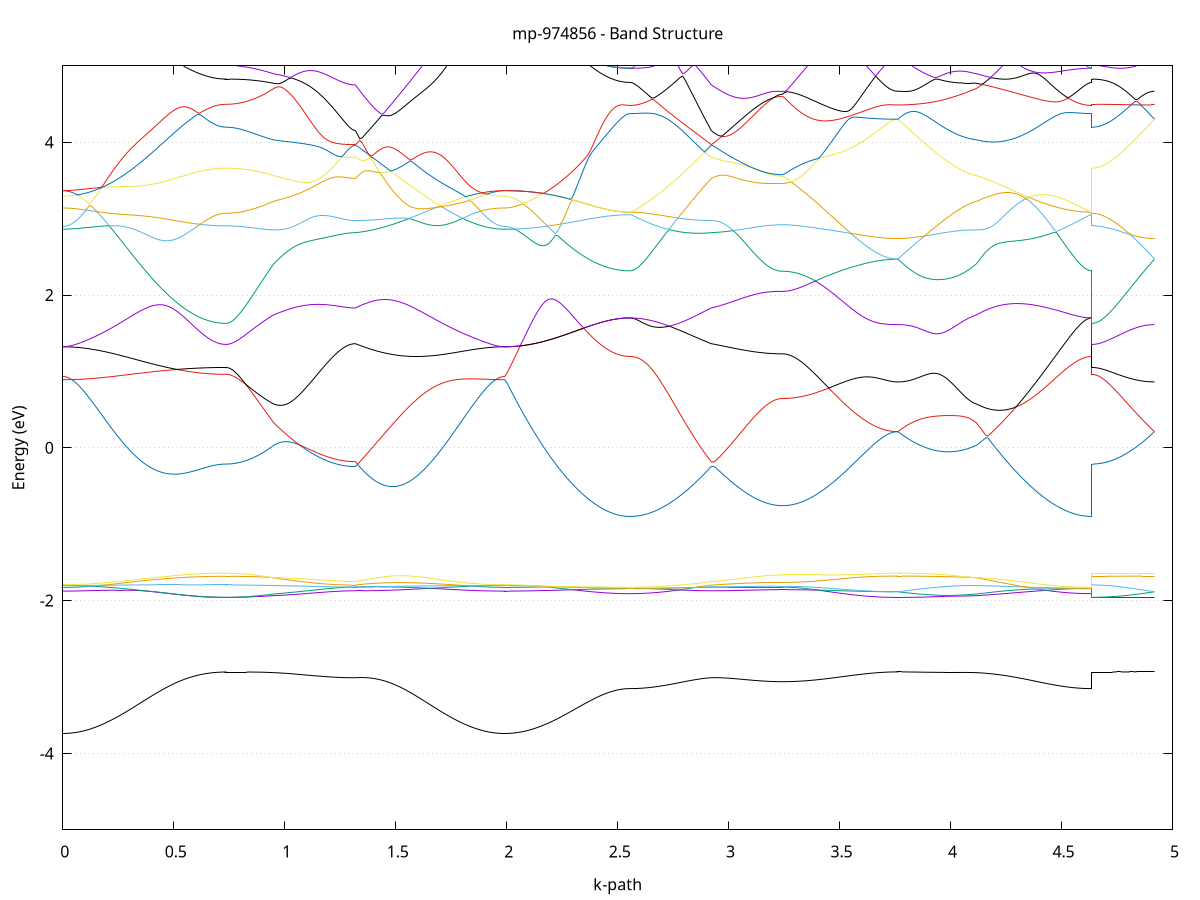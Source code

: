 set title 'mp-974856 - Band Structure'
set xlabel 'k-path'
set ylabel 'Energy (eV)'
set grid y
set yrange [-5:5]
set terminal png size 800,600
set output 'mp-974856_bands_gnuplot.png'
plot '-' using 1:2 with lines notitle, '-' using 1:2 with lines notitle, '-' using 1:2 with lines notitle, '-' using 1:2 with lines notitle, '-' using 1:2 with lines notitle, '-' using 1:2 with lines notitle, '-' using 1:2 with lines notitle, '-' using 1:2 with lines notitle, '-' using 1:2 with lines notitle, '-' using 1:2 with lines notitle, '-' using 1:2 with lines notitle, '-' using 1:2 with lines notitle, '-' using 1:2 with lines notitle, '-' using 1:2 with lines notitle, '-' using 1:2 with lines notitle, '-' using 1:2 with lines notitle, '-' using 1:2 with lines notitle, '-' using 1:2 with lines notitle, '-' using 1:2 with lines notitle, '-' using 1:2 with lines notitle, '-' using 1:2 with lines notitle, '-' using 1:2 with lines notitle, '-' using 1:2 with lines notitle, '-' using 1:2 with lines notitle, '-' using 1:2 with lines notitle, '-' using 1:2 with lines notitle, '-' using 1:2 with lines notitle, '-' using 1:2 with lines notitle, '-' using 1:2 with lines notitle, '-' using 1:2 with lines notitle, '-' using 1:2 with lines notitle, '-' using 1:2 with lines notitle, '-' using 1:2 with lines notitle, '-' using 1:2 with lines notitle, '-' using 1:2 with lines notitle, '-' using 1:2 with lines notitle, '-' using 1:2 with lines notitle, '-' using 1:2 with lines notitle, '-' using 1:2 with lines notitle, '-' using 1:2 with lines notitle, '-' using 1:2 with lines notitle, '-' using 1:2 with lines notitle, '-' using 1:2 with lines notitle, '-' using 1:2 with lines notitle, '-' using 1:2 with lines notitle, '-' using 1:2 with lines notitle, '-' using 1:2 with lines notitle, '-' using 1:2 with lines notitle
0.000000 -42.610694
0.009935 -42.610694
0.019870 -42.610694
0.029805 -42.610694
0.039740 -42.610694
0.049675 -42.610694
0.059610 -42.610694
0.069545 -42.610694
0.079480 -42.610694
0.089415 -42.610694
0.099350 -42.610694
0.109285 -42.610694
0.119220 -42.610694
0.129155 -42.610694
0.139090 -42.610694
0.149025 -42.610694
0.158960 -42.610694
0.168895 -42.610694
0.178830 -42.610694
0.188765 -42.610694
0.198700 -42.610694
0.208635 -42.610694
0.218570 -42.610694
0.228505 -42.610694
0.238440 -42.610694
0.248375 -42.610694
0.258310 -42.610694
0.268245 -42.610694
0.278180 -42.610694
0.288116 -42.610694
0.298051 -42.610694
0.307986 -42.610694
0.317921 -42.610694
0.327856 -42.610694
0.337791 -42.610694
0.347726 -42.610694
0.357661 -42.610694
0.367596 -42.610694
0.377531 -42.610694
0.387466 -42.610694
0.397401 -42.610694
0.407336 -42.610694
0.417271 -42.610694
0.427206 -42.610694
0.437141 -42.610694
0.447076 -42.610694
0.457011 -42.610694
0.466946 -42.610694
0.476881 -42.610694
0.486816 -42.610694
0.496751 -42.610694
0.506686 -42.610694
0.516621 -42.610694
0.526556 -42.610694
0.536491 -42.610694
0.546426 -42.610694
0.556361 -42.610694
0.566296 -42.610694
0.576231 -42.610694
0.586166 -42.610694
0.596101 -42.610694
0.606036 -42.610694
0.615971 -42.610694
0.625906 -42.610694
0.635841 -42.610694
0.645776 -42.610694
0.655711 -42.610694
0.665646 -42.610694
0.675581 -42.610694
0.685516 -42.610694
0.695451 -42.610694
0.705386 -42.610694
0.715321 -42.610694
0.725256 -42.610694
0.735191 -42.610694
0.735191 -42.610694
0.745019 -42.610694
0.754846 -42.610694
0.764673 -42.610694
0.774500 -42.610694
0.784328 -42.610694
0.794155 -42.610694
0.803982 -42.610694
0.813810 -42.610694
0.823637 -42.610694
0.833464 -42.610694
0.843292 -42.610694
0.853119 -42.610694
0.862946 -42.610694
0.872773 -42.610694
0.882601 -42.610694
0.892428 -42.610694
0.902255 -42.610694
0.912083 -42.610694
0.921910 -42.610694
0.931737 -42.610694
0.941564 -42.610694
0.951392 -42.610694
0.951392 -42.610694
0.961310 -42.610694
0.971229 -42.610694
0.981147 -42.610694
0.991066 -42.610694
1.000984 -42.610694
1.010902 -42.610694
1.020821 -42.610694
1.030739 -42.610694
1.040658 -42.610694
1.050576 -42.610694
1.060495 -42.610694
1.070413 -42.610694
1.080331 -42.610694
1.090250 -42.610694
1.100168 -42.610694
1.110087 -42.610694
1.120005 -42.610694
1.129924 -42.610694
1.139842 -42.610694
1.149760 -42.610694
1.159679 -42.610694
1.169597 -42.610694
1.179516 -42.610694
1.189434 -42.610694
1.199353 -42.610694
1.209271 -42.610694
1.219189 -42.610694
1.229108 -42.610694
1.239026 -42.610694
1.248945 -42.610694
1.258863 -42.610694
1.268782 -42.610694
1.278700 -42.610694
1.288618 -42.610694
1.298537 -42.610694
1.308455 -42.610694
1.318374 -42.610694
1.318374 -42.610694
1.328267 -42.610694
1.338160 -42.610694
1.348053 -42.610694
1.357946 -42.610694
1.367840 -42.610694
1.377733 -42.610694
1.387626 -42.610694
1.397519 -42.610694
1.407412 -42.610694
1.417305 -42.610694
1.427199 -42.610694
1.437092 -42.610694
1.446985 -42.610694
1.456878 -42.610694
1.466771 -42.610694
1.476664 -42.610694
1.486558 -42.610694
1.496451 -42.610694
1.506344 -42.610694
1.516237 -42.610694
1.526130 -42.610694
1.536023 -42.610694
1.545917 -42.610694
1.555810 -42.610694
1.565703 -42.610694
1.575596 -42.610694
1.585489 -42.610694
1.595382 -42.610694
1.605276 -42.610694
1.615169 -42.610694
1.625062 -42.610694
1.634955 -42.610694
1.644848 -42.610694
1.654741 -42.610694
1.664635 -42.610694
1.674528 -42.610694
1.684421 -42.610694
1.694314 -42.610694
1.704207 -42.610694
1.714100 -42.610694
1.723994 -42.610694
1.733887 -42.610694
1.743780 -42.610694
1.753673 -42.610694
1.763566 -42.610694
1.773460 -42.610694
1.783353 -42.610694
1.793246 -42.610694
1.803139 -42.610694
1.813032 -42.610694
1.822925 -42.610694
1.832819 -42.610694
1.842712 -42.610694
1.852605 -42.610694
1.862498 -42.610694
1.872391 -42.610694
1.882284 -42.610694
1.892178 -42.610694
1.902071 -42.610694
1.911964 -42.610694
1.921857 -42.610694
1.931750 -42.610694
1.941643 -42.610694
1.951537 -42.610694
1.961430 -42.610694
1.971323 -42.610694
1.981216 -42.610694
1.991109 -42.610694
1.991109 -42.610694
2.001001 -42.610694
2.010893 -42.610694
2.020784 -42.610694
2.030676 -42.610694
2.040567 -42.610694
2.050459 -42.610694
2.060351 -42.610694
2.070242 -42.610694
2.080134 -42.610694
2.090026 -42.610694
2.099917 -42.610694
2.109809 -42.610694
2.119701 -42.610694
2.129592 -42.610694
2.139484 -42.610694
2.149376 -42.610694
2.159267 -42.610694
2.169159 -42.610694
2.179051 -42.610694
2.188942 -42.610694
2.198834 -42.610694
2.208726 -42.610694
2.218617 -42.610694
2.228509 -42.610694
2.238400 -42.610694
2.248292 -42.610694
2.258184 -42.610694
2.268075 -42.610694
2.277967 -42.610694
2.287859 -42.610694
2.297750 -42.610694
2.307642 -42.610694
2.317534 -42.610694
2.327425 -42.610694
2.337317 -42.610694
2.347209 -42.610694
2.357100 -42.610694
2.366992 -42.610694
2.376884 -42.610694
2.386775 -42.610694
2.396667 -42.610694
2.406558 -42.610694
2.416450 -42.610694
2.426342 -42.610694
2.436233 -42.610694
2.446125 -42.610694
2.456017 -42.610694
2.465908 -42.610694
2.475800 -42.610694
2.485692 -42.610694
2.495583 -42.610694
2.505475 -42.610694
2.515367 -42.610694
2.525258 -42.610694
2.535150 -42.610694
2.545042 -42.610694
2.554933 -42.610694
2.554933 -42.610694
2.564852 -42.610694
2.574770 -42.610694
2.584688 -42.610694
2.594607 -42.610694
2.604525 -42.610694
2.614444 -42.610694
2.624362 -42.610694
2.634281 -42.610694
2.644199 -42.610694
2.654118 -42.610694
2.664036 -42.610694
2.673954 -42.610694
2.683873 -42.610694
2.693791 -42.610694
2.703710 -42.610694
2.713628 -42.610694
2.723547 -42.610694
2.733465 -42.610694
2.743383 -42.610694
2.753302 -42.610694
2.763220 -42.610694
2.773139 -42.610694
2.783057 -42.610694
2.792976 -42.610694
2.802894 -42.610694
2.812812 -42.610694
2.822731 -42.610694
2.832649 -42.610694
2.842568 -42.610694
2.852486 -42.610694
2.862405 -42.610694
2.872323 -42.610694
2.882241 -42.610694
2.892160 -42.610694
2.902078 -42.610694
2.911997 -42.610694
2.921915 -42.610694
2.921915 -42.610694
2.931633 -42.610694
2.941351 -42.610694
2.951069 -42.610694
2.960787 -42.610694
2.970505 -42.610694
2.980223 -42.610694
2.989941 -42.610694
2.999659 -42.610694
3.009378 -42.610694
3.019096 -42.610694
3.028814 -42.610694
3.038532 -42.610694
3.048250 -42.610694
3.057968 -42.610694
3.067686 -42.610694
3.077404 -42.610694
3.087122 -42.610694
3.096840 -42.610694
3.106558 -42.610694
3.116276 -42.610694
3.125994 -42.610694
3.135712 -42.610694
3.145430 -42.610694
3.155148 -42.610694
3.164866 -42.610694
3.174584 -42.610694
3.184302 -42.610694
3.194020 -42.610694
3.203739 -42.610694
3.213457 -42.610694
3.223175 -42.610694
3.232893 -42.610694
3.242611 -42.610694
3.242611 -42.610694
3.252608 -42.610694
3.262605 -42.610694
3.272603 -42.610694
3.282600 -42.610694
3.292597 -42.610694
3.302594 -42.610694
3.312592 -42.610694
3.322589 -42.610694
3.332586 -42.610694
3.342584 -42.610694
3.352581 -42.610694
3.362578 -42.610694
3.372575 -42.610694
3.382573 -42.610694
3.392570 -42.610694
3.402567 -42.610694
3.412565 -42.610694
3.422562 -42.610694
3.432559 -42.610694
3.442556 -42.610694
3.452554 -42.610694
3.462551 -42.610694
3.472548 -42.610694
3.482546 -42.610694
3.492543 -42.610694
3.502540 -42.610694
3.512537 -42.610694
3.522535 -42.610694
3.532532 -42.610694
3.542529 -42.610694
3.552527 -42.610694
3.562524 -42.610694
3.572521 -42.610694
3.582518 -42.610694
3.592516 -42.610694
3.602513 -42.610694
3.612510 -42.610694
3.622508 -42.610694
3.632505 -42.610694
3.642502 -42.610694
3.652499 -42.610694
3.662497 -42.610694
3.672494 -42.610694
3.682491 -42.610694
3.692488 -42.610694
3.702486 -42.610694
3.712483 -42.610694
3.722480 -42.610694
3.732478 -42.610694
3.742475 -42.610694
3.752472 -42.610694
3.762469 -42.610694
3.762469 -42.610694
3.772338 -42.610694
3.782207 -42.610694
3.792075 -42.610694
3.801944 -42.610694
3.811813 -42.610694
3.821681 -42.610694
3.831550 -42.610694
3.841418 -42.610694
3.851287 -42.610694
3.861156 -42.610694
3.871024 -42.610694
3.880893 -42.610694
3.890762 -42.610694
3.900630 -42.610694
3.910499 -42.610694
3.920367 -42.610694
3.930236 -42.610694
3.940105 -42.610694
3.949973 -42.610694
3.959842 -42.610694
3.969711 -42.610694
3.979579 -42.610694
3.989448 -42.610694
3.999316 -42.610694
4.009185 -42.610694
4.019054 -42.610694
4.028922 -42.610694
4.038791 -42.610694
4.048659 -42.610694
4.058528 -42.610694
4.068397 -42.610694
4.078265 -42.610694
4.088134 -42.610694
4.098003 -42.610694
4.107871 -42.610694
4.117740 -42.610694
4.117740 -42.610694
4.127720 -42.610694
4.137701 -42.610694
4.147682 -42.610694
4.157662 -42.610694
4.167643 -42.610694
4.177623 -42.610694
4.187604 -42.610694
4.197585 -42.610694
4.207565 -42.610694
4.217546 -42.610694
4.227526 -42.610694
4.237507 -42.610694
4.247488 -42.610694
4.257468 -42.610694
4.267449 -42.610694
4.277429 -42.610694
4.287410 -42.610694
4.297390 -42.610694
4.307371 -42.610694
4.317352 -42.610694
4.327332 -42.610694
4.337313 -42.610694
4.347293 -42.610694
4.357274 -42.610694
4.367255 -42.610694
4.377235 -42.610694
4.387216 -42.610694
4.397196 -42.610694
4.407177 -42.610694
4.417158 -42.610694
4.427138 -42.610694
4.437119 -42.610694
4.447099 -42.610694
4.457080 -42.610694
4.467061 -42.610694
4.477041 -42.610694
4.487022 -42.610694
4.497002 -42.610694
4.506983 -42.610694
4.516963 -42.610694
4.526944 -42.610694
4.536925 -42.610694
4.546905 -42.610694
4.556886 -42.610694
4.566866 -42.610694
4.576847 -42.610694
4.586828 -42.610694
4.596808 -42.610694
4.606789 -42.610694
4.616769 -42.610694
4.626750 -42.610694
4.636731 -42.610694
4.636731 -42.610694
4.646452 -42.610694
4.656173 -42.610694
4.665894 -42.610694
4.675615 -42.610694
4.685336 -42.610694
4.695057 -42.610694
4.704778 -42.610694
4.714499 -42.610694
4.724221 -42.610694
4.733942 -42.610694
4.743663 -42.610694
4.753384 -42.610694
4.763105 -42.610694
4.772826 -42.610694
4.782547 -42.610694
4.792268 -42.610694
4.801989 -42.610694
4.811710 -42.610694
4.821432 -42.610694
4.831153 -42.610694
4.840874 -42.610694
4.850595 -42.610694
4.860316 -42.610694
4.870037 -42.610694
4.879758 -42.610694
4.889479 -42.610694
4.899200 -42.610694
4.908921 -42.610694
4.918643 -42.610694
e
0.000000 -42.610694
0.009935 -42.610694
0.019870 -42.610694
0.029805 -42.610694
0.039740 -42.610694
0.049675 -42.610694
0.059610 -42.610694
0.069545 -42.610694
0.079480 -42.610694
0.089415 -42.610694
0.099350 -42.610694
0.109285 -42.610694
0.119220 -42.610694
0.129155 -42.610694
0.139090 -42.610694
0.149025 -42.610694
0.158960 -42.610694
0.168895 -42.610694
0.178830 -42.610694
0.188765 -42.610694
0.198700 -42.610694
0.208635 -42.610694
0.218570 -42.610694
0.228505 -42.610694
0.238440 -42.610694
0.248375 -42.610694
0.258310 -42.610694
0.268245 -42.610694
0.278180 -42.610694
0.288116 -42.610694
0.298051 -42.610694
0.307986 -42.610694
0.317921 -42.610694
0.327856 -42.610694
0.337791 -42.610694
0.347726 -42.610694
0.357661 -42.610694
0.367596 -42.610694
0.377531 -42.610694
0.387466 -42.610694
0.397401 -42.610694
0.407336 -42.610694
0.417271 -42.610694
0.427206 -42.610694
0.437141 -42.610694
0.447076 -42.610694
0.457011 -42.610694
0.466946 -42.610694
0.476881 -42.610694
0.486816 -42.610694
0.496751 -42.610694
0.506686 -42.610694
0.516621 -42.610694
0.526556 -42.610694
0.536491 -42.610694
0.546426 -42.610694
0.556361 -42.610694
0.566296 -42.610694
0.576231 -42.610694
0.586166 -42.610694
0.596101 -42.610694
0.606036 -42.610694
0.615971 -42.610694
0.625906 -42.610694
0.635841 -42.610694
0.645776 -42.610694
0.655711 -42.610694
0.665646 -42.610694
0.675581 -42.610694
0.685516 -42.610694
0.695451 -42.610694
0.705386 -42.610694
0.715321 -42.610694
0.725256 -42.610694
0.735191 -42.610694
0.735191 -42.610694
0.745019 -42.610694
0.754846 -42.610694
0.764673 -42.610694
0.774500 -42.610694
0.784328 -42.610694
0.794155 -42.610694
0.803982 -42.610694
0.813810 -42.610694
0.823637 -42.610694
0.833464 -42.610694
0.843292 -42.610694
0.853119 -42.610694
0.862946 -42.610694
0.872773 -42.610694
0.882601 -42.610694
0.892428 -42.610694
0.902255 -42.610694
0.912083 -42.610694
0.921910 -42.610694
0.931737 -42.610694
0.941564 -42.610694
0.951392 -42.610694
0.951392 -42.610694
0.961310 -42.610694
0.971229 -42.610694
0.981147 -42.610694
0.991066 -42.610694
1.000984 -42.610694
1.010902 -42.610694
1.020821 -42.610694
1.030739 -42.610694
1.040658 -42.610694
1.050576 -42.610694
1.060495 -42.610694
1.070413 -42.610694
1.080331 -42.610694
1.090250 -42.610694
1.100168 -42.610694
1.110087 -42.610694
1.120005 -42.610694
1.129924 -42.610694
1.139842 -42.610694
1.149760 -42.610694
1.159679 -42.610694
1.169597 -42.610694
1.179516 -42.610694
1.189434 -42.610694
1.199353 -42.610694
1.209271 -42.610694
1.219189 -42.610694
1.229108 -42.610694
1.239026 -42.610694
1.248945 -42.610694
1.258863 -42.610694
1.268782 -42.610694
1.278700 -42.610694
1.288618 -42.610694
1.298537 -42.610694
1.308455 -42.610694
1.318374 -42.610694
1.318374 -42.610694
1.328267 -42.610694
1.338160 -42.610694
1.348053 -42.610694
1.357946 -42.610694
1.367840 -42.610694
1.377733 -42.610694
1.387626 -42.610694
1.397519 -42.610694
1.407412 -42.610694
1.417305 -42.610694
1.427199 -42.610694
1.437092 -42.610694
1.446985 -42.610694
1.456878 -42.610694
1.466771 -42.610694
1.476664 -42.610694
1.486558 -42.610694
1.496451 -42.610694
1.506344 -42.610694
1.516237 -42.610694
1.526130 -42.610694
1.536023 -42.610694
1.545917 -42.610694
1.555810 -42.610694
1.565703 -42.610694
1.575596 -42.610694
1.585489 -42.610694
1.595382 -42.610694
1.605276 -42.610694
1.615169 -42.610694
1.625062 -42.610694
1.634955 -42.610694
1.644848 -42.610694
1.654741 -42.610694
1.664635 -42.610694
1.674528 -42.610694
1.684421 -42.610694
1.694314 -42.610694
1.704207 -42.610694
1.714100 -42.610694
1.723994 -42.610694
1.733887 -42.610694
1.743780 -42.610694
1.753673 -42.610694
1.763566 -42.610694
1.773460 -42.610694
1.783353 -42.610694
1.793246 -42.610694
1.803139 -42.610694
1.813032 -42.610694
1.822925 -42.610694
1.832819 -42.610694
1.842712 -42.610694
1.852605 -42.610694
1.862498 -42.610694
1.872391 -42.610694
1.882284 -42.610694
1.892178 -42.610694
1.902071 -42.610694
1.911964 -42.610694
1.921857 -42.610694
1.931750 -42.610694
1.941643 -42.610694
1.951537 -42.610694
1.961430 -42.610694
1.971323 -42.610694
1.981216 -42.610694
1.991109 -42.610694
1.991109 -42.610694
2.001001 -42.610694
2.010893 -42.610694
2.020784 -42.610694
2.030676 -42.610694
2.040567 -42.610694
2.050459 -42.610694
2.060351 -42.610694
2.070242 -42.610694
2.080134 -42.610694
2.090026 -42.610694
2.099917 -42.610694
2.109809 -42.610694
2.119701 -42.610694
2.129592 -42.610694
2.139484 -42.610694
2.149376 -42.610694
2.159267 -42.610694
2.169159 -42.610694
2.179051 -42.610694
2.188942 -42.610694
2.198834 -42.610694
2.208726 -42.610694
2.218617 -42.610694
2.228509 -42.610694
2.238400 -42.610694
2.248292 -42.610694
2.258184 -42.610694
2.268075 -42.610694
2.277967 -42.610694
2.287859 -42.610694
2.297750 -42.610694
2.307642 -42.610694
2.317534 -42.610694
2.327425 -42.610694
2.337317 -42.610694
2.347209 -42.610694
2.357100 -42.610694
2.366992 -42.610694
2.376884 -42.610694
2.386775 -42.610694
2.396667 -42.610694
2.406558 -42.610694
2.416450 -42.610694
2.426342 -42.610694
2.436233 -42.610694
2.446125 -42.610694
2.456017 -42.610694
2.465908 -42.610694
2.475800 -42.610694
2.485692 -42.610694
2.495583 -42.610694
2.505475 -42.610694
2.515367 -42.610694
2.525258 -42.610694
2.535150 -42.610694
2.545042 -42.610694
2.554933 -42.610694
2.554933 -42.610694
2.564852 -42.610694
2.574770 -42.610694
2.584688 -42.610694
2.594607 -42.610694
2.604525 -42.610694
2.614444 -42.610694
2.624362 -42.610694
2.634281 -42.610694
2.644199 -42.610694
2.654118 -42.610694
2.664036 -42.610694
2.673954 -42.610694
2.683873 -42.610694
2.693791 -42.610694
2.703710 -42.610694
2.713628 -42.610694
2.723547 -42.610694
2.733465 -42.610694
2.743383 -42.610694
2.753302 -42.610694
2.763220 -42.610694
2.773139 -42.610694
2.783057 -42.610694
2.792976 -42.610694
2.802894 -42.610694
2.812812 -42.610694
2.822731 -42.610694
2.832649 -42.610694
2.842568 -42.610694
2.852486 -42.610694
2.862405 -42.610694
2.872323 -42.610694
2.882241 -42.610694
2.892160 -42.610694
2.902078 -42.610694
2.911997 -42.610694
2.921915 -42.610694
2.921915 -42.610694
2.931633 -42.610694
2.941351 -42.610694
2.951069 -42.610694
2.960787 -42.610694
2.970505 -42.610694
2.980223 -42.610694
2.989941 -42.610694
2.999659 -42.610694
3.009378 -42.610694
3.019096 -42.610694
3.028814 -42.610694
3.038532 -42.610694
3.048250 -42.610694
3.057968 -42.610694
3.067686 -42.610694
3.077404 -42.610694
3.087122 -42.610694
3.096840 -42.610694
3.106558 -42.610694
3.116276 -42.610694
3.125994 -42.610694
3.135712 -42.610694
3.145430 -42.610694
3.155148 -42.610694
3.164866 -42.610694
3.174584 -42.610694
3.184302 -42.610694
3.194020 -42.610694
3.203739 -42.610694
3.213457 -42.610694
3.223175 -42.610694
3.232893 -42.610694
3.242611 -42.610694
3.242611 -42.610694
3.252608 -42.610694
3.262605 -42.610694
3.272603 -42.610694
3.282600 -42.610694
3.292597 -42.610694
3.302594 -42.610694
3.312592 -42.610694
3.322589 -42.610694
3.332586 -42.610694
3.342584 -42.610694
3.352581 -42.610694
3.362578 -42.610694
3.372575 -42.610694
3.382573 -42.610694
3.392570 -42.610694
3.402567 -42.610694
3.412565 -42.610694
3.422562 -42.610694
3.432559 -42.610694
3.442556 -42.610694
3.452554 -42.610694
3.462551 -42.610694
3.472548 -42.610694
3.482546 -42.610694
3.492543 -42.610694
3.502540 -42.610694
3.512537 -42.610694
3.522535 -42.610694
3.532532 -42.610694
3.542529 -42.610694
3.552527 -42.610694
3.562524 -42.610694
3.572521 -42.610694
3.582518 -42.610694
3.592516 -42.610694
3.602513 -42.610694
3.612510 -42.610694
3.622508 -42.610694
3.632505 -42.610694
3.642502 -42.610694
3.652499 -42.610694
3.662497 -42.610694
3.672494 -42.610694
3.682491 -42.610694
3.692488 -42.610694
3.702486 -42.610694
3.712483 -42.610694
3.722480 -42.610694
3.732478 -42.610694
3.742475 -42.610694
3.752472 -42.610694
3.762469 -42.610694
3.762469 -42.610694
3.772338 -42.610694
3.782207 -42.610694
3.792075 -42.610694
3.801944 -42.610694
3.811813 -42.610694
3.821681 -42.610694
3.831550 -42.610694
3.841418 -42.610694
3.851287 -42.610694
3.861156 -42.610694
3.871024 -42.610694
3.880893 -42.610694
3.890762 -42.610694
3.900630 -42.610694
3.910499 -42.610694
3.920367 -42.610694
3.930236 -42.610694
3.940105 -42.610694
3.949973 -42.610694
3.959842 -42.610694
3.969711 -42.610694
3.979579 -42.610694
3.989448 -42.610694
3.999316 -42.610694
4.009185 -42.610694
4.019054 -42.610694
4.028922 -42.610694
4.038791 -42.610694
4.048659 -42.610694
4.058528 -42.610694
4.068397 -42.610694
4.078265 -42.610694
4.088134 -42.610694
4.098003 -42.610694
4.107871 -42.610694
4.117740 -42.610694
4.117740 -42.610694
4.127720 -42.610694
4.137701 -42.610694
4.147682 -42.610694
4.157662 -42.610694
4.167643 -42.610694
4.177623 -42.610694
4.187604 -42.610694
4.197585 -42.610694
4.207565 -42.610694
4.217546 -42.610694
4.227526 -42.610694
4.237507 -42.610694
4.247488 -42.610694
4.257468 -42.610694
4.267449 -42.610694
4.277429 -42.610694
4.287410 -42.610694
4.297390 -42.610694
4.307371 -42.610694
4.317352 -42.610694
4.327332 -42.610694
4.337313 -42.610694
4.347293 -42.610694
4.357274 -42.610694
4.367255 -42.610694
4.377235 -42.610694
4.387216 -42.610694
4.397196 -42.610694
4.407177 -42.610694
4.417158 -42.610694
4.427138 -42.610694
4.437119 -42.610694
4.447099 -42.610694
4.457080 -42.610694
4.467061 -42.610694
4.477041 -42.610694
4.487022 -42.610694
4.497002 -42.610694
4.506983 -42.610694
4.516963 -42.610694
4.526944 -42.610694
4.536925 -42.610694
4.546905 -42.610694
4.556886 -42.610694
4.566866 -42.610694
4.576847 -42.610694
4.586828 -42.610694
4.596808 -42.610694
4.606789 -42.610694
4.616769 -42.610694
4.626750 -42.610694
4.636731 -42.610694
4.636731 -42.610694
4.646452 -42.610694
4.656173 -42.610694
4.665894 -42.610694
4.675615 -42.610694
4.685336 -42.610694
4.695057 -42.610694
4.704778 -42.610694
4.714499 -42.610694
4.724221 -42.610694
4.733942 -42.610694
4.743663 -42.610694
4.753384 -42.610694
4.763105 -42.610694
4.772826 -42.610694
4.782547 -42.610694
4.792268 -42.610694
4.801989 -42.610694
4.811710 -42.610694
4.821432 -42.610694
4.831153 -42.610694
4.840874 -42.610694
4.850595 -42.610694
4.860316 -42.610694
4.870037 -42.610694
4.879758 -42.610694
4.889479 -42.610694
4.899200 -42.610694
4.908921 -42.610694
4.918643 -42.610694
e
0.000000 -42.575994
0.009935 -42.575994
0.019870 -42.575994
0.029805 -42.575994
0.039740 -42.575994
0.049675 -42.575994
0.059610 -42.575994
0.069545 -42.575994
0.079480 -42.575994
0.089415 -42.575994
0.099350 -42.575994
0.109285 -42.575994
0.119220 -42.575994
0.129155 -42.575994
0.139090 -42.575994
0.149025 -42.575994
0.158960 -42.575994
0.168895 -42.575994
0.178830 -42.575994
0.188765 -42.575994
0.198700 -42.575994
0.208635 -42.575994
0.218570 -42.575994
0.228505 -42.575994
0.238440 -42.575994
0.248375 -42.575994
0.258310 -42.575994
0.268245 -42.575994
0.278180 -42.575994
0.288116 -42.575994
0.298051 -42.575994
0.307986 -42.575994
0.317921 -42.575994
0.327856 -42.575994
0.337791 -42.575994
0.347726 -42.575994
0.357661 -42.575994
0.367596 -42.575994
0.377531 -42.575994
0.387466 -42.575994
0.397401 -42.575994
0.407336 -42.575994
0.417271 -42.575994
0.427206 -42.575994
0.437141 -42.575994
0.447076 -42.575994
0.457011 -42.575994
0.466946 -42.575994
0.476881 -42.575994
0.486816 -42.575994
0.496751 -42.575994
0.506686 -42.575994
0.516621 -42.575994
0.526556 -42.575994
0.536491 -42.575994
0.546426 -42.575994
0.556361 -42.575994
0.566296 -42.575994
0.576231 -42.575994
0.586166 -42.575994
0.596101 -42.575994
0.606036 -42.575994
0.615971 -42.575994
0.625906 -42.575994
0.635841 -42.575994
0.645776 -42.575994
0.655711 -42.575994
0.665646 -42.575994
0.675581 -42.575994
0.685516 -42.575994
0.695451 -42.575994
0.705386 -42.575994
0.715321 -42.575994
0.725256 -42.575994
0.735191 -42.575994
0.735191 -42.575994
0.745019 -42.575994
0.754846 -42.575994
0.764673 -42.575994
0.774500 -42.575994
0.784328 -42.575994
0.794155 -42.575994
0.803982 -42.575994
0.813810 -42.575994
0.823637 -42.575994
0.833464 -42.575994
0.843292 -42.575994
0.853119 -42.575994
0.862946 -42.575994
0.872773 -42.575994
0.882601 -42.575994
0.892428 -42.575994
0.902255 -42.575994
0.912083 -42.575994
0.921910 -42.575994
0.931737 -42.575994
0.941564 -42.575994
0.951392 -42.575994
0.951392 -42.575994
0.961310 -42.575994
0.971229 -42.575994
0.981147 -42.575994
0.991066 -42.575994
1.000984 -42.575994
1.010902 -42.575994
1.020821 -42.575994
1.030739 -42.575994
1.040658 -42.575994
1.050576 -42.575994
1.060495 -42.575994
1.070413 -42.575994
1.080331 -42.575994
1.090250 -42.575994
1.100168 -42.575994
1.110087 -42.575994
1.120005 -42.575994
1.129924 -42.575994
1.139842 -42.575994
1.149760 -42.575994
1.159679 -42.575994
1.169597 -42.575994
1.179516 -42.575994
1.189434 -42.575994
1.199353 -42.575994
1.209271 -42.575994
1.219189 -42.575994
1.229108 -42.575994
1.239026 -42.575994
1.248945 -42.575994
1.258863 -42.575994
1.268782 -42.575994
1.278700 -42.575994
1.288618 -42.575994
1.298537 -42.575994
1.308455 -42.575994
1.318374 -42.575994
1.318374 -42.575994
1.328267 -42.575994
1.338160 -42.575994
1.348053 -42.575994
1.357946 -42.575994
1.367840 -42.575994
1.377733 -42.575994
1.387626 -42.575994
1.397519 -42.575994
1.407412 -42.575994
1.417305 -42.575994
1.427199 -42.575994
1.437092 -42.575994
1.446985 -42.575994
1.456878 -42.575994
1.466771 -42.575994
1.476664 -42.575994
1.486558 -42.575994
1.496451 -42.575994
1.506344 -42.575994
1.516237 -42.575994
1.526130 -42.575994
1.536023 -42.575994
1.545917 -42.575994
1.555810 -42.575994
1.565703 -42.575994
1.575596 -42.575994
1.585489 -42.575994
1.595382 -42.575994
1.605276 -42.575994
1.615169 -42.575994
1.625062 -42.575994
1.634955 -42.575994
1.644848 -42.575994
1.654741 -42.575994
1.664635 -42.575994
1.674528 -42.575994
1.684421 -42.575994
1.694314 -42.575994
1.704207 -42.575994
1.714100 -42.575994
1.723994 -42.575994
1.733887 -42.575994
1.743780 -42.575994
1.753673 -42.575994
1.763566 -42.575994
1.773460 -42.575994
1.783353 -42.575994
1.793246 -42.575994
1.803139 -42.575994
1.813032 -42.575994
1.822925 -42.575994
1.832819 -42.575994
1.842712 -42.575994
1.852605 -42.575994
1.862498 -42.575994
1.872391 -42.575994
1.882284 -42.575994
1.892178 -42.575994
1.902071 -42.575994
1.911964 -42.575994
1.921857 -42.575994
1.931750 -42.575994
1.941643 -42.575994
1.951537 -42.575994
1.961430 -42.575994
1.971323 -42.575994
1.981216 -42.575994
1.991109 -42.575994
1.991109 -42.575994
2.001001 -42.575994
2.010893 -42.575994
2.020784 -42.575994
2.030676 -42.575994
2.040567 -42.575994
2.050459 -42.575994
2.060351 -42.575994
2.070242 -42.575994
2.080134 -42.575994
2.090026 -42.575994
2.099917 -42.575994
2.109809 -42.575994
2.119701 -42.575994
2.129592 -42.575994
2.139484 -42.575994
2.149376 -42.575994
2.159267 -42.575994
2.169159 -42.575994
2.179051 -42.575994
2.188942 -42.575994
2.198834 -42.575994
2.208726 -42.575994
2.218617 -42.575994
2.228509 -42.575994
2.238400 -42.575994
2.248292 -42.575994
2.258184 -42.575994
2.268075 -42.575994
2.277967 -42.575994
2.287859 -42.575994
2.297750 -42.575994
2.307642 -42.575994
2.317534 -42.575994
2.327425 -42.575994
2.337317 -42.575994
2.347209 -42.575994
2.357100 -42.575994
2.366992 -42.575994
2.376884 -42.575994
2.386775 -42.575994
2.396667 -42.575994
2.406558 -42.575994
2.416450 -42.575994
2.426342 -42.575994
2.436233 -42.575994
2.446125 -42.575994
2.456017 -42.575994
2.465908 -42.575994
2.475800 -42.575994
2.485692 -42.575994
2.495583 -42.575994
2.505475 -42.575994
2.515367 -42.575994
2.525258 -42.575994
2.535150 -42.575994
2.545042 -42.575994
2.554933 -42.575994
2.554933 -42.575994
2.564852 -42.575994
2.574770 -42.575994
2.584688 -42.575994
2.594607 -42.575994
2.604525 -42.575994
2.614444 -42.575994
2.624362 -42.575994
2.634281 -42.575994
2.644199 -42.575994
2.654118 -42.575994
2.664036 -42.575994
2.673954 -42.575994
2.683873 -42.575994
2.693791 -42.575994
2.703710 -42.575994
2.713628 -42.575994
2.723547 -42.575994
2.733465 -42.575994
2.743383 -42.575994
2.753302 -42.575994
2.763220 -42.575994
2.773139 -42.575994
2.783057 -42.575994
2.792976 -42.575994
2.802894 -42.575994
2.812812 -42.575994
2.822731 -42.575994
2.832649 -42.575994
2.842568 -42.575994
2.852486 -42.575994
2.862405 -42.575994
2.872323 -42.575994
2.882241 -42.575994
2.892160 -42.575994
2.902078 -42.575994
2.911997 -42.575994
2.921915 -42.575994
2.921915 -42.575994
2.931633 -42.575994
2.941351 -42.575994
2.951069 -42.575994
2.960787 -42.575994
2.970505 -42.575994
2.980223 -42.575994
2.989941 -42.575994
2.999659 -42.575994
3.009378 -42.575994
3.019096 -42.575994
3.028814 -42.575994
3.038532 -42.575994
3.048250 -42.575994
3.057968 -42.575994
3.067686 -42.575994
3.077404 -42.575994
3.087122 -42.575994
3.096840 -42.575994
3.106558 -42.575994
3.116276 -42.575994
3.125994 -42.575994
3.135712 -42.575994
3.145430 -42.575994
3.155148 -42.575994
3.164866 -42.575994
3.174584 -42.575994
3.184302 -42.575994
3.194020 -42.575994
3.203739 -42.575994
3.213457 -42.575994
3.223175 -42.575994
3.232893 -42.575994
3.242611 -42.575994
3.242611 -42.575994
3.252608 -42.575994
3.262605 -42.575994
3.272603 -42.575994
3.282600 -42.575994
3.292597 -42.575994
3.302594 -42.575994
3.312592 -42.575994
3.322589 -42.575994
3.332586 -42.575994
3.342584 -42.575994
3.352581 -42.575994
3.362578 -42.575994
3.372575 -42.575994
3.382573 -42.575994
3.392570 -42.575994
3.402567 -42.575994
3.412565 -42.575994
3.422562 -42.575994
3.432559 -42.575994
3.442556 -42.575994
3.452554 -42.575994
3.462551 -42.575994
3.472548 -42.575994
3.482546 -42.575994
3.492543 -42.575994
3.502540 -42.575994
3.512537 -42.575994
3.522535 -42.575994
3.532532 -42.575994
3.542529 -42.575994
3.552527 -42.575994
3.562524 -42.575994
3.572521 -42.575994
3.582518 -42.575994
3.592516 -42.575994
3.602513 -42.575994
3.612510 -42.575994
3.622508 -42.575994
3.632505 -42.575994
3.642502 -42.575994
3.652499 -42.575994
3.662497 -42.575994
3.672494 -42.575994
3.682491 -42.575994
3.692488 -42.575994
3.702486 -42.575994
3.712483 -42.575994
3.722480 -42.575994
3.732478 -42.575994
3.742475 -42.575994
3.752472 -42.575994
3.762469 -42.575994
3.762469 -42.575994
3.772338 -42.575994
3.782207 -42.575994
3.792075 -42.575994
3.801944 -42.575994
3.811813 -42.575994
3.821681 -42.575994
3.831550 -42.575994
3.841418 -42.575994
3.851287 -42.575994
3.861156 -42.575994
3.871024 -42.575994
3.880893 -42.575994
3.890762 -42.575994
3.900630 -42.575994
3.910499 -42.575994
3.920367 -42.575994
3.930236 -42.575994
3.940105 -42.575994
3.949973 -42.575994
3.959842 -42.575994
3.969711 -42.575994
3.979579 -42.575994
3.989448 -42.575994
3.999316 -42.575994
4.009185 -42.575994
4.019054 -42.575994
4.028922 -42.575994
4.038791 -42.575994
4.048659 -42.575994
4.058528 -42.575994
4.068397 -42.575994
4.078265 -42.575994
4.088134 -42.575994
4.098003 -42.575994
4.107871 -42.575994
4.117740 -42.575994
4.117740 -42.575994
4.127720 -42.575994
4.137701 -42.575994
4.147682 -42.575994
4.157662 -42.575994
4.167643 -42.575994
4.177623 -42.575994
4.187604 -42.575994
4.197585 -42.575994
4.207565 -42.575994
4.217546 -42.575994
4.227526 -42.575994
4.237507 -42.575994
4.247488 -42.575994
4.257468 -42.575994
4.267449 -42.575994
4.277429 -42.575994
4.287410 -42.575994
4.297390 -42.575994
4.307371 -42.575994
4.317352 -42.575994
4.327332 -42.575994
4.337313 -42.575994
4.347293 -42.575994
4.357274 -42.575994
4.367255 -42.575994
4.377235 -42.575994
4.387216 -42.575994
4.397196 -42.575994
4.407177 -42.575994
4.417158 -42.575994
4.427138 -42.575994
4.437119 -42.575994
4.447099 -42.575994
4.457080 -42.575994
4.467061 -42.575994
4.477041 -42.575994
4.487022 -42.575994
4.497002 -42.575994
4.506983 -42.575994
4.516963 -42.575994
4.526944 -42.575994
4.536925 -42.575994
4.546905 -42.575994
4.556886 -42.575994
4.566866 -42.575994
4.576847 -42.575994
4.586828 -42.575994
4.596808 -42.575994
4.606789 -42.575994
4.616769 -42.575994
4.626750 -42.575994
4.636731 -42.575994
4.636731 -42.575994
4.646452 -42.575994
4.656173 -42.575994
4.665894 -42.575994
4.675615 -42.575994
4.685336 -42.575994
4.695057 -42.575994
4.704778 -42.575994
4.714499 -42.575994
4.724221 -42.575994
4.733942 -42.575994
4.743663 -42.575994
4.753384 -42.575994
4.763105 -42.575994
4.772826 -42.575994
4.782547 -42.575994
4.792268 -42.575994
4.801989 -42.575994
4.811710 -42.575994
4.821432 -42.575994
4.831153 -42.575994
4.840874 -42.575994
4.850595 -42.575994
4.860316 -42.575994
4.870037 -42.575994
4.879758 -42.575994
4.889479 -42.575994
4.899200 -42.575994
4.908921 -42.575994
4.918643 -42.575994
e
0.000000 -28.436994
0.009935 -28.436994
0.019870 -28.436994
0.029805 -28.436994
0.039740 -28.436994
0.049675 -28.436994
0.059610 -28.436994
0.069545 -28.436994
0.079480 -28.436894
0.089415 -28.436894
0.099350 -28.436894
0.109285 -28.436794
0.119220 -28.436794
0.129155 -28.436794
0.139090 -28.436694
0.149025 -28.436694
0.158960 -28.436694
0.168895 -28.436594
0.178830 -28.436594
0.188765 -28.436494
0.198700 -28.436394
0.208635 -28.436394
0.218570 -28.436294
0.228505 -28.436294
0.238440 -28.436194
0.248375 -28.436194
0.258310 -28.436094
0.268245 -28.435994
0.278180 -28.435894
0.288116 -28.435894
0.298051 -28.435794
0.307986 -28.435794
0.317921 -28.435694
0.327856 -28.435594
0.337791 -28.435494
0.347726 -28.435494
0.357661 -28.435394
0.367596 -28.435294
0.377531 -28.435294
0.387466 -28.435094
0.397401 -28.435094
0.407336 -28.435094
0.417271 -28.434994
0.427206 -28.434894
0.437141 -28.434894
0.447076 -28.434794
0.457011 -28.434694
0.466946 -28.434694
0.476881 -28.434594
0.486816 -28.434494
0.496751 -28.434494
0.506686 -28.434394
0.516621 -28.434294
0.526556 -28.434294
0.536491 -28.434194
0.546426 -28.434194
0.556361 -28.434194
0.566296 -28.434094
0.576231 -28.434094
0.586166 -28.433994
0.596101 -28.433994
0.606036 -28.433894
0.615971 -28.433894
0.625906 -28.433794
0.635841 -28.433894
0.645776 -28.433794
0.655711 -28.433794
0.665646 -28.433794
0.675581 -28.433794
0.685516 -28.433694
0.695451 -28.433694
0.705386 -28.433694
0.715321 -28.433694
0.725256 -28.433694
0.735191 -28.433694
0.735191 -28.433694
0.745019 -28.433694
0.754846 -28.433694
0.764673 -28.433694
0.774500 -28.433694
0.784328 -28.433694
0.794155 -28.433694
0.803982 -28.433694
0.813810 -28.433694
0.823637 -28.433694
0.833464 -28.433694
0.843292 -28.433694
0.853119 -28.433694
0.862946 -28.433694
0.872773 -28.433694
0.882601 -28.433694
0.892428 -28.433694
0.902255 -28.433694
0.912083 -28.433694
0.921910 -28.433694
0.931737 -28.433694
0.941564 -28.433694
0.951392 -28.433694
0.951392 -28.433694
0.961310 -28.433694
0.971229 -28.433694
0.981147 -28.433794
0.991066 -28.433794
1.000984 -28.433794
1.010902 -28.433694
1.020821 -28.433794
1.030739 -28.433794
1.040658 -28.433794
1.050576 -28.433794
1.060495 -28.433794
1.070413 -28.433794
1.080331 -28.433794
1.090250 -28.433894
1.100168 -28.433894
1.110087 -28.433894
1.120005 -28.433894
1.129924 -28.433894
1.139842 -28.433894
1.149760 -28.433894
1.159679 -28.433894
1.169597 -28.433894
1.179516 -28.433994
1.189434 -28.433994
1.199353 -28.433994
1.209271 -28.433994
1.219189 -28.433994
1.229108 -28.433994
1.239026 -28.433994
1.248945 -28.433994
1.258863 -28.433994
1.268782 -28.433994
1.278700 -28.433994
1.288618 -28.433994
1.298537 -28.433994
1.308455 -28.433994
1.318374 -28.433994
1.318374 -28.433994
1.328267 -28.434094
1.338160 -28.434094
1.348053 -28.434094
1.357946 -28.434094
1.367840 -28.434094
1.377733 -28.434194
1.387626 -28.434194
1.397519 -28.434194
1.407412 -28.434294
1.417305 -28.434294
1.427199 -28.434394
1.437092 -28.434394
1.446985 -28.434394
1.456878 -28.434494
1.466771 -28.434494
1.476664 -28.434594
1.486558 -28.434594
1.496451 -28.434694
1.506344 -28.434694
1.516237 -28.434794
1.526130 -28.434794
1.536023 -28.434894
1.545917 -28.434894
1.555810 -28.434994
1.565703 -28.434994
1.575596 -28.435094
1.585489 -28.435194
1.595382 -28.435194
1.605276 -28.435294
1.615169 -28.435394
1.625062 -28.435394
1.634955 -28.435494
1.644848 -28.435494
1.654741 -28.435594
1.664635 -28.435694
1.674528 -28.435694
1.684421 -28.435794
1.694314 -28.435794
1.704207 -28.435894
1.714100 -28.435994
1.723994 -28.435994
1.733887 -28.436094
1.743780 -28.436194
1.753673 -28.436194
1.763566 -28.436294
1.773460 -28.436394
1.783353 -28.436394
1.793246 -28.436494
1.803139 -28.436494
1.813032 -28.436594
1.822925 -28.436594
1.832819 -28.436694
1.842712 -28.436694
1.852605 -28.436694
1.862498 -28.436794
1.872391 -28.436794
1.882284 -28.436894
1.892178 -28.436894
1.902071 -28.436894
1.911964 -28.436894
1.921857 -28.436894
1.931750 -28.436994
1.941643 -28.436994
1.951537 -28.436994
1.961430 -28.436994
1.971323 -28.436994
1.981216 -28.436994
1.991109 -28.436994
1.991109 -28.436994
2.001001 -28.436994
2.010893 -28.436994
2.020784 -28.436994
2.030676 -28.436994
2.040567 -28.436994
2.050459 -28.436994
2.060351 -28.436894
2.070242 -28.436894
2.080134 -28.436794
2.090026 -28.436794
2.099917 -28.436794
2.109809 -28.436694
2.119701 -28.436694
2.129592 -28.436594
2.139484 -28.436494
2.149376 -28.436494
2.159267 -28.436394
2.169159 -28.436294
2.179051 -28.436294
2.188942 -28.436194
2.198834 -28.436094
2.208726 -28.435994
2.218617 -28.435894
2.228509 -28.435894
2.238400 -28.435794
2.248292 -28.435594
2.258184 -28.435594
2.268075 -28.435494
2.277967 -28.435394
2.287859 -28.435294
2.297750 -28.435294
2.307642 -28.435194
2.317534 -28.435094
2.327425 -28.434994
2.337317 -28.434894
2.347209 -28.434794
2.357100 -28.434794
2.366992 -28.434694
2.376884 -28.434594
2.386775 -28.434494
2.396667 -28.434494
2.406558 -28.434394
2.416450 -28.434294
2.426342 -28.434294
2.436233 -28.434194
2.446125 -28.434194
2.456017 -28.434094
2.465908 -28.433994
2.475800 -28.433994
2.485692 -28.433994
2.495583 -28.433994
2.505475 -28.433894
2.515367 -28.433894
2.525258 -28.433894
2.535150 -28.433894
2.545042 -28.433894
2.554933 -28.433894
2.554933 -28.433894
2.564852 -28.433894
2.574770 -28.433894
2.584688 -28.433894
2.594607 -28.433894
2.604525 -28.433894
2.614444 -28.433894
2.624362 -28.433894
2.634281 -28.433894
2.644199 -28.433894
2.654118 -28.433894
2.664036 -28.433894
2.673954 -28.433894
2.683873 -28.433894
2.693791 -28.433894
2.703710 -28.433894
2.713628 -28.433894
2.723547 -28.433894
2.733465 -28.433894
2.743383 -28.433894
2.753302 -28.433894
2.763220 -28.433894
2.773139 -28.433894
2.783057 -28.433894
2.792976 -28.433894
2.802894 -28.433894
2.812812 -28.433894
2.822731 -28.433894
2.832649 -28.433894
2.842568 -28.433894
2.852486 -28.433894
2.862405 -28.433894
2.872323 -28.433994
2.882241 -28.433994
2.892160 -28.433994
2.902078 -28.433994
2.911997 -28.433994
2.921915 -28.433994
2.921915 -28.433994
2.931633 -28.433994
2.941351 -28.433994
2.951069 -28.434094
2.960787 -28.434094
2.970505 -28.434094
2.980223 -28.434094
2.989941 -28.434094
2.999659 -28.434194
3.009378 -28.434194
3.019096 -28.434194
3.028814 -28.434194
3.038532 -28.434194
3.048250 -28.434294
3.057968 -28.434294
3.067686 -28.434294
3.077404 -28.434294
3.087122 -28.434394
3.096840 -28.434394
3.106558 -28.434394
3.116276 -28.434394
3.125994 -28.434394
3.135712 -28.434494
3.145430 -28.434494
3.155148 -28.434494
3.164866 -28.434494
3.174584 -28.434494
3.184302 -28.434494
3.194020 -28.434494
3.203739 -28.434494
3.213457 -28.434494
3.223175 -28.434494
3.232893 -28.434494
3.242611 -28.434494
3.242611 -28.434494
3.252608 -28.434494
3.262605 -28.434494
3.272603 -28.434494
3.282600 -28.434494
3.292597 -28.434494
3.302594 -28.434494
3.312592 -28.434494
3.322589 -28.434494
3.332586 -28.434494
3.342584 -28.434494
3.352581 -28.434494
3.362578 -28.434394
3.372575 -28.434394
3.382573 -28.434394
3.392570 -28.434394
3.402567 -28.434394
3.412565 -28.434294
3.422562 -28.434294
3.432559 -28.434294
3.442556 -28.434294
3.452554 -28.434194
3.462551 -28.434194
3.472548 -28.434194
3.482546 -28.434194
3.492543 -28.434194
3.502540 -28.434094
3.512537 -28.434094
3.522535 -28.434094
3.532532 -28.434094
3.542529 -28.433994
3.552527 -28.433994
3.562524 -28.433994
3.572521 -28.433994
3.582518 -28.433894
3.592516 -28.433894
3.602513 -28.433894
3.612510 -28.433894
3.622508 -28.433894
3.632505 -28.433794
3.642502 -28.433794
3.652499 -28.433794
3.662497 -28.433794
3.672494 -28.433794
3.682491 -28.433794
3.692488 -28.433694
3.702486 -28.433694
3.712483 -28.433694
3.722480 -28.433694
3.732478 -28.433694
3.742475 -28.433694
3.752472 -28.433694
3.762469 -28.433694
3.762469 -28.433694
3.772338 -28.433694
3.782207 -28.433694
3.792075 -28.433694
3.801944 -28.433694
3.811813 -28.433694
3.821681 -28.433694
3.831550 -28.433694
3.841418 -28.433694
3.851287 -28.433694
3.861156 -28.433694
3.871024 -28.433694
3.880893 -28.433694
3.890762 -28.433694
3.900630 -28.433694
3.910499 -28.433694
3.920367 -28.433694
3.930236 -28.433694
3.940105 -28.433694
3.949973 -28.433694
3.959842 -28.433694
3.969711 -28.433694
3.979579 -28.433694
3.989448 -28.433694
3.999316 -28.433694
4.009185 -28.433694
4.019054 -28.433694
4.028922 -28.433694
4.038791 -28.433694
4.048659 -28.433694
4.058528 -28.433694
4.068397 -28.433694
4.078265 -28.433694
4.088134 -28.433694
4.098003 -28.433694
4.107871 -28.433694
4.117740 -28.433694
4.117740 -28.433694
4.127720 -28.433694
4.137701 -28.433694
4.147682 -28.433694
4.157662 -28.433694
4.167643 -28.433794
4.177623 -28.433794
4.187604 -28.433794
4.197585 -28.433794
4.207565 -28.433794
4.217546 -28.433794
4.227526 -28.433794
4.237507 -28.433794
4.247488 -28.433794
4.257468 -28.433794
4.267449 -28.433794
4.277429 -28.433794
4.287410 -28.433794
4.297390 -28.433794
4.307371 -28.433794
4.317352 -28.433794
4.327332 -28.433794
4.337313 -28.433794
4.347293 -28.433794
4.357274 -28.433794
4.367255 -28.433794
4.377235 -28.433794
4.387216 -28.433794
4.397196 -28.433794
4.407177 -28.433794
4.417158 -28.433794
4.427138 -28.433894
4.437119 -28.433894
4.447099 -28.433794
4.457080 -28.433894
4.467061 -28.433894
4.477041 -28.433894
4.487022 -28.433894
4.497002 -28.433894
4.506983 -28.433894
4.516963 -28.433894
4.526944 -28.433894
4.536925 -28.433894
4.546905 -28.433894
4.556886 -28.433894
4.566866 -28.433894
4.576847 -28.433894
4.586828 -28.433894
4.596808 -28.433894
4.606789 -28.433894
4.616769 -28.433894
4.626750 -28.433894
4.636731 -28.433894
4.636731 -28.433694
4.646452 -28.433694
4.656173 -28.433694
4.665894 -28.433694
4.675615 -28.433694
4.685336 -28.433694
4.695057 -28.433694
4.704778 -28.433694
4.714499 -28.433694
4.724221 -28.433694
4.733942 -28.433694
4.743663 -28.433694
4.753384 -28.433694
4.763105 -28.433694
4.772826 -28.433694
4.782547 -28.433694
4.792268 -28.433694
4.801989 -28.433694
4.811710 -28.433694
4.821432 -28.433694
4.831153 -28.433694
4.840874 -28.433694
4.850595 -28.433694
4.860316 -28.433694
4.870037 -28.433694
4.879758 -28.433694
4.889479 -28.433694
4.899200 -28.433694
4.908921 -28.433694
4.918643 -28.433694
e
0.000000 -28.198494
0.009935 -28.198394
0.019870 -28.198394
0.029805 -28.198394
0.039740 -28.198394
0.049675 -28.198294
0.059610 -28.198294
0.069545 -28.198194
0.079480 -28.198194
0.089415 -28.198094
0.099350 -28.197994
0.109285 -28.197994
0.119220 -28.197894
0.129155 -28.197794
0.139090 -28.197694
0.149025 -28.197494
0.158960 -28.197394
0.168895 -28.197294
0.178830 -28.197194
0.188765 -28.196994
0.198700 -28.196894
0.208635 -28.196694
0.218570 -28.196594
0.228505 -28.196394
0.238440 -28.196294
0.248375 -28.196094
0.258310 -28.195894
0.268245 -28.195694
0.278180 -28.195494
0.288116 -28.195394
0.298051 -28.195094
0.307986 -28.194994
0.317921 -28.194794
0.327856 -28.194594
0.337791 -28.194394
0.347726 -28.194194
0.357661 -28.193994
0.367596 -28.193794
0.377531 -28.193594
0.387466 -28.193394
0.397401 -28.193194
0.407336 -28.193094
0.417271 -28.192894
0.427206 -28.192694
0.437141 -28.192494
0.447076 -28.192294
0.457011 -28.192094
0.466946 -28.191894
0.476881 -28.191694
0.486816 -28.191594
0.496751 -28.191394
0.506686 -28.191194
0.516621 -28.191094
0.526556 -28.190894
0.536491 -28.190694
0.546426 -28.190594
0.556361 -28.190494
0.566296 -28.190294
0.576231 -28.190194
0.586166 -28.190094
0.596101 -28.189994
0.606036 -28.189794
0.615971 -28.189794
0.625906 -28.189594
0.635841 -28.189594
0.645776 -28.189494
0.655711 -28.189394
0.665646 -28.189394
0.675581 -28.189294
0.685516 -28.189294
0.695451 -28.189194
0.705386 -28.189194
0.715321 -28.189194
0.725256 -28.189194
0.735191 -28.189194
0.735191 -28.189194
0.745019 -28.189094
0.754846 -28.189094
0.764673 -28.189094
0.774500 -28.189094
0.784328 -28.188994
0.794155 -28.188994
0.803982 -28.189094
0.813810 -28.189094
0.823637 -28.189294
0.833464 -28.189394
0.843292 -28.189494
0.853119 -28.189594
0.862946 -28.189694
0.872773 -28.189894
0.882601 -28.190094
0.892428 -28.190194
0.902255 -28.190294
0.912083 -28.190594
0.921910 -28.190694
0.931737 -28.190894
0.941564 -28.191094
0.951392 -28.191294
0.951392 -28.191294
0.961310 -28.191494
0.971229 -28.191594
0.981147 -28.191794
0.991066 -28.191894
1.000984 -28.192094
1.010902 -28.192194
1.020821 -28.192294
1.030739 -28.192494
1.040658 -28.192594
1.050576 -28.192694
1.060495 -28.192794
1.070413 -28.192994
1.080331 -28.193094
1.090250 -28.193194
1.100168 -28.193294
1.110087 -28.193394
1.120005 -28.193494
1.129924 -28.193594
1.139842 -28.193694
1.149760 -28.193794
1.159679 -28.193794
1.169597 -28.193894
1.179516 -28.193994
1.189434 -28.194094
1.199353 -28.194094
1.209271 -28.194194
1.219189 -28.194194
1.229108 -28.194294
1.239026 -28.194294
1.248945 -28.194394
1.258863 -28.194394
1.268782 -28.194394
1.278700 -28.194494
1.288618 -28.194494
1.298537 -28.194494
1.308455 -28.194494
1.318374 -28.194494
1.318374 -28.194494
1.328267 -28.194194
1.338160 -28.193794
1.348053 -28.193494
1.357946 -28.193094
1.367840 -28.192794
1.377733 -28.192394
1.387626 -28.191994
1.397519 -28.191694
1.407412 -28.191294
1.417305 -28.190994
1.427199 -28.190594
1.437092 -28.190194
1.446985 -28.189794
1.456878 -28.189494
1.466771 -28.189094
1.476664 -28.188694
1.486558 -28.188994
1.496451 -28.189294
1.506344 -28.189594
1.516237 -28.189894
1.526130 -28.190194
1.536023 -28.190494
1.545917 -28.190794
1.555810 -28.191094
1.565703 -28.191394
1.575596 -28.191694
1.585489 -28.191994
1.595382 -28.192294
1.605276 -28.192594
1.615169 -28.192894
1.625062 -28.193094
1.634955 -28.193394
1.644848 -28.193694
1.654741 -28.193894
1.664635 -28.194194
1.674528 -28.194394
1.684421 -28.194594
1.694314 -28.194894
1.704207 -28.195094
1.714100 -28.195294
1.723994 -28.195494
1.733887 -28.195794
1.743780 -28.195894
1.753673 -28.196094
1.763566 -28.196294
1.773460 -28.196494
1.783353 -28.196694
1.793246 -28.196794
1.803139 -28.196994
1.813032 -28.197094
1.822925 -28.197294
1.832819 -28.197394
1.842712 -28.197494
1.852605 -28.197594
1.862498 -28.197794
1.872391 -28.197894
1.882284 -28.197994
1.892178 -28.197994
1.902071 -28.198094
1.911964 -28.198194
1.921857 -28.198194
1.931750 -28.198294
1.941643 -28.198294
1.951537 -28.198394
1.961430 -28.198394
1.971323 -28.198394
1.981216 -28.198394
1.991109 -28.198394
1.991109 -28.198394
2.001001 -28.198394
2.010893 -28.198494
2.020784 -28.198494
2.030676 -28.198494
2.040567 -28.198494
2.050459 -28.198494
2.060351 -28.198594
2.070242 -28.198594
2.080134 -28.198594
2.090026 -28.198694
2.099917 -28.198694
2.109809 -28.198794
2.119701 -28.198794
2.129592 -28.198894
2.139484 -28.198894
2.149376 -28.198994
2.159267 -28.199094
2.169159 -28.199094
2.179051 -28.199194
2.188942 -28.199294
2.198834 -28.199294
2.208726 -28.199394
2.218617 -28.199494
2.228509 -28.199594
2.238400 -28.199594
2.248292 -28.199694
2.258184 -28.199794
2.268075 -28.199894
2.277967 -28.199994
2.287859 -28.200094
2.297750 -28.200194
2.307642 -28.200194
2.317534 -28.200294
2.327425 -28.200394
2.337317 -28.200494
2.347209 -28.200594
2.357100 -28.200594
2.366992 -28.200694
2.376884 -28.200794
2.386775 -28.200794
2.396667 -28.200894
2.406558 -28.200994
2.416450 -28.200994
2.426342 -28.201094
2.436233 -28.201094
2.446125 -28.201194
2.456017 -28.201194
2.465908 -28.201194
2.475800 -28.201294
2.485692 -28.201294
2.495583 -28.201394
2.505475 -28.201394
2.515367 -28.201394
2.525258 -28.201394
2.535150 -28.201494
2.545042 -28.201494
2.554933 -28.201494
2.554933 -28.201494
2.564852 -28.201394
2.574770 -28.201394
2.584688 -28.201394
2.594607 -28.201394
2.604525 -28.201294
2.614444 -28.201194
2.624362 -28.201194
2.634281 -28.201094
2.644199 -28.200994
2.654118 -28.200894
2.664036 -28.200794
2.673954 -28.200694
2.683873 -28.200494
2.693791 -28.200394
2.703710 -28.200194
2.713628 -28.199994
2.723547 -28.199894
2.733465 -28.199694
2.743383 -28.199494
2.753302 -28.199294
2.763220 -28.199094
2.773139 -28.198794
2.783057 -28.198594
2.792976 -28.198294
2.802894 -28.198094
2.812812 -28.197794
2.822731 -28.197494
2.832649 -28.197294
2.842568 -28.196994
2.852486 -28.196694
2.862405 -28.196394
2.872323 -28.196094
2.882241 -28.195794
2.892160 -28.195494
2.902078 -28.195194
2.911997 -28.194794
2.921915 -28.194494
2.921915 -28.194494
2.931633 -28.194294
2.941351 -28.194194
2.951069 -28.193994
2.960787 -28.193894
2.970505 -28.193694
2.980223 -28.193494
2.989941 -28.193294
2.999659 -28.193194
3.009378 -28.192994
3.019096 -28.192794
3.028814 -28.192594
3.038532 -28.192494
3.048250 -28.192294
3.057968 -28.192094
3.067686 -28.191894
3.077404 -28.191794
3.087122 -28.191594
3.096840 -28.191394
3.106558 -28.191194
3.116276 -28.190994
3.125994 -28.190894
3.135712 -28.190694
3.145430 -28.190494
3.155148 -28.190294
3.164866 -28.190194
3.174584 -28.189994
3.184302 -28.189794
3.194020 -28.189594
3.203739 -28.189494
3.213457 -28.189394
3.223175 -28.189194
3.232893 -28.189094
3.242611 -28.189094
3.242611 -28.189094
3.252608 -28.189094
3.262605 -28.189094
3.272603 -28.189094
3.282600 -28.189094
3.292597 -28.189094
3.302594 -28.189094
3.312592 -28.189094
3.322589 -28.189094
3.332586 -28.189094
3.342584 -28.189094
3.352581 -28.189094
3.362578 -28.189094
3.372575 -28.189094
3.382573 -28.189094
3.392570 -28.189094
3.402567 -28.189094
3.412565 -28.189094
3.422562 -28.189094
3.432559 -28.189094
3.442556 -28.189094
3.452554 -28.189094
3.462551 -28.189094
3.472548 -28.189094
3.482546 -28.189094
3.492543 -28.189094
3.502540 -28.189094
3.512537 -28.188994
3.522535 -28.188994
3.532532 -28.188994
3.542529 -28.188994
3.552527 -28.188994
3.562524 -28.188994
3.572521 -28.188994
3.582518 -28.188994
3.592516 -28.188994
3.602513 -28.188994
3.612510 -28.188994
3.622508 -28.188994
3.632505 -28.188994
3.642502 -28.188994
3.652499 -28.188994
3.662497 -28.188994
3.672494 -28.188994
3.682491 -28.188994
3.692488 -28.188994
3.702486 -28.188994
3.712483 -28.188994
3.722480 -28.188994
3.732478 -28.188994
3.742475 -28.188994
3.752472 -28.188994
3.762469 -28.188994
3.762469 -28.188994
3.772338 -28.188994
3.782207 -28.188994
3.792075 -28.188994
3.801944 -28.188994
3.811813 -28.188994
3.821681 -28.188994
3.831550 -28.188994
3.841418 -28.189094
3.851287 -28.189094
3.861156 -28.189094
3.871024 -28.189194
3.880893 -28.189194
3.890762 -28.189194
3.900630 -28.189294
3.910499 -28.189294
3.920367 -28.189394
3.930236 -28.189394
3.940105 -28.189494
3.949973 -28.189594
3.959842 -28.189594
3.969711 -28.189694
3.979579 -28.189794
3.989448 -28.189894
3.999316 -28.189994
4.009185 -28.190094
4.019054 -28.190194
4.028922 -28.190294
4.038791 -28.190394
4.048659 -28.190494
4.058528 -28.190594
4.068397 -28.190694
4.078265 -28.190794
4.088134 -28.190994
4.098003 -28.191094
4.107871 -28.191194
4.117740 -28.191294
4.117740 -28.191294
4.127720 -28.191594
4.137701 -28.191794
4.147682 -28.191994
4.157662 -28.192294
4.167643 -28.192494
4.177623 -28.192794
4.187604 -28.192994
4.197585 -28.193294
4.207565 -28.193494
4.217546 -28.193794
4.227526 -28.193994
4.237507 -28.194294
4.247488 -28.194594
4.257468 -28.194794
4.267449 -28.195094
4.277429 -28.195394
4.287410 -28.195694
4.297390 -28.195894
4.307371 -28.196194
4.317352 -28.196394
4.327332 -28.196694
4.337313 -28.196994
4.347293 -28.197194
4.357274 -28.197494
4.367255 -28.197694
4.377235 -28.197994
4.387216 -28.198194
4.397196 -28.198394
4.407177 -28.198694
4.417158 -28.198894
4.427138 -28.199094
4.437119 -28.199294
4.447099 -28.199494
4.457080 -28.199694
4.467061 -28.199894
4.477041 -28.200094
4.487022 -28.200194
4.497002 -28.200394
4.506983 -28.200494
4.516963 -28.200694
4.526944 -28.200794
4.536925 -28.200894
4.546905 -28.200994
4.556886 -28.201094
4.566866 -28.201194
4.576847 -28.201294
4.586828 -28.201294
4.596808 -28.201394
4.606789 -28.201394
4.616769 -28.201394
4.626750 -28.201494
4.636731 -28.201494
4.636731 -28.189094
4.646452 -28.189194
4.656173 -28.189194
4.665894 -28.189194
4.675615 -28.189094
4.685336 -28.189094
4.695057 -28.189094
4.704778 -28.189094
4.714499 -28.189094
4.724221 -28.189094
4.733942 -28.189094
4.743663 -28.189094
4.753384 -28.189094
4.763105 -28.189094
4.772826 -28.189094
4.782547 -28.189094
4.792268 -28.189094
4.801989 -28.189094
4.811710 -28.189094
4.821432 -28.189094
4.831153 -28.189094
4.840874 -28.189094
4.850595 -28.188994
4.860316 -28.188994
4.870037 -28.188994
4.879758 -28.188994
4.889479 -28.188994
4.899200 -28.188994
4.908921 -28.188994
4.918643 -28.188994
e
0.000000 -28.176494
0.009935 -28.176494
0.019870 -28.176594
0.029805 -28.176594
0.039740 -28.176594
0.049675 -28.176694
0.059610 -28.176694
0.069545 -28.176794
0.079480 -28.176894
0.089415 -28.176994
0.099350 -28.177094
0.109285 -28.177194
0.119220 -28.177294
0.129155 -28.177394
0.139090 -28.177594
0.149025 -28.177694
0.158960 -28.177894
0.168895 -28.178094
0.178830 -28.178194
0.188765 -28.178394
0.198700 -28.178594
0.208635 -28.178794
0.218570 -28.178994
0.228505 -28.179194
0.238440 -28.179394
0.248375 -28.179694
0.258310 -28.179894
0.268245 -28.180094
0.278180 -28.180394
0.288116 -28.180594
0.298051 -28.180894
0.307986 -28.181094
0.317921 -28.181394
0.327856 -28.181694
0.337791 -28.181894
0.347726 -28.182194
0.357661 -28.182394
0.367596 -28.182694
0.377531 -28.182894
0.387466 -28.183194
0.397401 -28.183494
0.407336 -28.183694
0.417271 -28.183994
0.427206 -28.184194
0.437141 -28.184494
0.447076 -28.184694
0.457011 -28.184994
0.466946 -28.185194
0.476881 -28.185394
0.486816 -28.185694
0.496751 -28.185894
0.506686 -28.186094
0.516621 -28.186294
0.526556 -28.186494
0.536491 -28.186694
0.546426 -28.186894
0.556361 -28.187094
0.566296 -28.187294
0.576231 -28.187494
0.586166 -28.187594
0.596101 -28.187794
0.606036 -28.187894
0.615971 -28.188094
0.625906 -28.187994
0.635841 -28.188294
0.645776 -28.188294
0.655711 -28.188494
0.665646 -28.188594
0.675581 -28.188594
0.685516 -28.188694
0.695451 -28.188694
0.705386 -28.188794
0.715321 -28.188794
0.725256 -28.188794
0.735191 -28.188794
0.735191 -28.188794
0.745019 -28.188794
0.754846 -28.188794
0.764673 -28.188894
0.774500 -28.188894
0.784328 -28.188994
0.794155 -28.188894
0.803982 -28.188894
0.813810 -28.188794
0.823637 -28.188694
0.833464 -28.188594
0.843292 -28.188494
0.853119 -28.188394
0.862946 -28.188294
0.872773 -28.188094
0.882601 -28.187994
0.892428 -28.187794
0.902255 -28.187594
0.912083 -28.187494
0.921910 -28.187294
0.931737 -28.187094
0.941564 -28.186894
0.951392 -28.186694
0.951392 -28.186694
0.961310 -28.186594
0.971229 -28.186394
0.981147 -28.186294
0.991066 -28.186094
1.000984 -28.185994
1.010902 -28.185794
1.020821 -28.185694
1.030739 -28.185594
1.040658 -28.185494
1.050576 -28.185294
1.060495 -28.185194
1.070413 -28.185094
1.080331 -28.184994
1.090250 -28.184894
1.100168 -28.184694
1.110087 -28.184594
1.120005 -28.184494
1.129924 -28.184394
1.139842 -28.184294
1.149760 -28.184194
1.159679 -28.184194
1.169597 -28.184094
1.179516 -28.183994
1.189434 -28.183894
1.199353 -28.183894
1.209271 -28.183794
1.219189 -28.183694
1.229108 -28.183694
1.239026 -28.183594
1.248945 -28.183594
1.258863 -28.183594
1.268782 -28.183494
1.278700 -28.183494
1.288618 -28.183494
1.298537 -28.183494
1.308455 -28.183494
1.318374 -28.183494
1.318374 -28.183494
1.328267 -28.183794
1.338160 -28.184094
1.348053 -28.184394
1.357946 -28.184694
1.367840 -28.184994
1.377733 -28.185394
1.387626 -28.185694
1.397519 -28.185994
1.407412 -28.186294
1.417305 -28.186694
1.427199 -28.186994
1.437092 -28.187294
1.446985 -28.187694
1.456878 -28.187994
1.466771 -28.188294
1.476664 -28.188594
1.486558 -28.188394
1.496451 -28.187994
1.506344 -28.187594
1.516237 -28.187194
1.526130 -28.186894
1.536023 -28.186494
1.545917 -28.186094
1.555810 -28.185794
1.565703 -28.185394
1.575596 -28.185094
1.585489 -28.184694
1.595382 -28.184394
1.605276 -28.183994
1.615169 -28.183694
1.625062 -28.183394
1.634955 -28.182994
1.644848 -28.182694
1.654741 -28.182394
1.664635 -28.182094
1.674528 -28.181794
1.684421 -28.181494
1.694314 -28.181194
1.704207 -28.180894
1.714100 -28.180594
1.723994 -28.180294
1.733887 -28.180094
1.743780 -28.179794
1.753673 -28.179594
1.763566 -28.179294
1.773460 -28.179094
1.783353 -28.178894
1.793246 -28.178694
1.803139 -28.178494
1.813032 -28.178294
1.822925 -28.178094
1.832819 -28.177894
1.842712 -28.177794
1.852605 -28.177594
1.862498 -28.177494
1.872391 -28.177294
1.882284 -28.177194
1.892178 -28.177094
1.902071 -28.176994
1.911964 -28.176894
1.921857 -28.176794
1.931750 -28.176694
1.941643 -28.176694
1.951537 -28.176594
1.961430 -28.176594
1.971323 -28.176494
1.981216 -28.176494
1.991109 -28.176494
1.991109 -28.176494
2.001001 -28.176494
2.010893 -28.176494
2.020784 -28.176494
2.030676 -28.176494
2.040567 -28.176494
2.050459 -28.176494
2.060351 -28.176494
2.070242 -28.176494
2.080134 -28.176594
2.090026 -28.176494
2.099917 -28.176594
2.109809 -28.176594
2.119701 -28.176594
2.129592 -28.176594
2.139484 -28.176594
2.149376 -28.176594
2.159267 -28.176594
2.169159 -28.176594
2.179051 -28.176594
2.188942 -28.176594
2.198834 -28.176594
2.208726 -28.176594
2.218617 -28.176594
2.228509 -28.176694
2.238400 -28.176594
2.248292 -28.176694
2.258184 -28.176694
2.268075 -28.176694
2.277967 -28.176694
2.287859 -28.176694
2.297750 -28.176694
2.307642 -28.176694
2.317534 -28.176694
2.327425 -28.176694
2.337317 -28.176694
2.347209 -28.176694
2.357100 -28.176794
2.366992 -28.176794
2.376884 -28.176794
2.386775 -28.176794
2.396667 -28.176794
2.406558 -28.176794
2.416450 -28.176794
2.426342 -28.176794
2.436233 -28.176794
2.446125 -28.176794
2.456017 -28.176794
2.465908 -28.176794
2.475800 -28.176794
2.485692 -28.176794
2.495583 -28.176794
2.505475 -28.176794
2.515367 -28.176794
2.525258 -28.176794
2.535150 -28.176794
2.545042 -28.176794
2.554933 -28.176794
2.554933 -28.176794
2.564852 -28.176794
2.574770 -28.176894
2.584688 -28.176894
2.594607 -28.176894
2.604525 -28.176994
2.614444 -28.176994
2.624362 -28.177094
2.634281 -28.177194
2.644199 -28.177294
2.654118 -28.177394
2.664036 -28.177494
2.673954 -28.177594
2.683873 -28.177794
2.693791 -28.177894
2.703710 -28.178094
2.713628 -28.178194
2.723547 -28.178394
2.733465 -28.178594
2.743383 -28.178794
2.753302 -28.178994
2.763220 -28.179194
2.773139 -28.179394
2.783057 -28.179594
2.792976 -28.179894
2.802894 -28.180094
2.812812 -28.180294
2.822731 -28.180594
2.832649 -28.180794
2.842568 -28.181094
2.852486 -28.181394
2.862405 -28.181694
2.872323 -28.181994
2.882241 -28.182294
2.892160 -28.182494
2.902078 -28.182894
2.911997 -28.183194
2.921915 -28.183494
2.921915 -28.183494
2.931633 -28.183594
2.941351 -28.183794
2.951069 -28.183894
2.960787 -28.183994
2.970505 -28.184194
2.980223 -28.184294
2.989941 -28.184494
2.999659 -28.184594
3.009378 -28.184794
3.019096 -28.184894
3.028814 -28.185094
3.038532 -28.185194
3.048250 -28.185394
3.057968 -28.185494
3.067686 -28.185694
3.077404 -28.185894
3.087122 -28.185994
3.096840 -28.186194
3.106558 -28.186294
3.116276 -28.186494
3.125994 -28.186594
3.135712 -28.186794
3.145430 -28.186994
3.155148 -28.187094
3.164866 -28.187294
3.174584 -28.187394
3.184302 -28.187594
3.194020 -28.187694
3.203739 -28.187894
3.213457 -28.187994
3.223175 -28.188094
3.232893 -28.188194
3.242611 -28.188294
3.242611 -28.188294
3.252608 -28.188294
3.262605 -28.188294
3.272603 -28.188294
3.282600 -28.188294
3.292597 -28.188294
3.302594 -28.188294
3.312592 -28.188294
3.322589 -28.188294
3.332586 -28.188294
3.342584 -28.188294
3.352581 -28.188294
3.362578 -28.188394
3.372575 -28.188394
3.382573 -28.188394
3.392570 -28.188394
3.402567 -28.188394
3.412565 -28.188394
3.422562 -28.188494
3.432559 -28.188494
3.442556 -28.188494
3.452554 -28.188494
3.462551 -28.188494
3.472548 -28.188594
3.482546 -28.188594
3.492543 -28.188594
3.502540 -28.188594
3.512537 -28.188594
3.522535 -28.188694
3.532532 -28.188694
3.542529 -28.188694
3.552527 -28.188694
3.562524 -28.188794
3.572521 -28.188694
3.582518 -28.188794
3.592516 -28.188794
3.602513 -28.188794
3.612510 -28.188894
3.622508 -28.188894
3.632505 -28.188894
3.642502 -28.188894
3.652499 -28.188894
3.662497 -28.188894
3.672494 -28.188894
3.682491 -28.188994
3.692488 -28.188894
3.702486 -28.188994
3.712483 -28.188994
3.722480 -28.188994
3.732478 -28.188994
3.742475 -28.188994
3.752472 -28.188994
3.762469 -28.188994
3.762469 -28.188894
3.772338 -28.188994
3.782207 -28.188994
3.792075 -28.188994
3.801944 -28.188994
3.811813 -28.188994
3.821681 -28.188994
3.831550 -28.188894
3.841418 -28.188894
3.851287 -28.188894
3.861156 -28.188794
3.871024 -28.188794
3.880893 -28.188794
3.890762 -28.188694
3.900630 -28.188694
3.910499 -28.188594
3.920367 -28.188594
3.930236 -28.188494
3.940105 -28.188394
3.949973 -28.188394
3.959842 -28.188294
3.969711 -28.188294
3.979579 -28.188194
3.989448 -28.188094
3.999316 -28.187994
4.009185 -28.187894
4.019054 -28.187794
4.028922 -28.187694
4.038791 -28.187594
4.048659 -28.187494
4.058528 -28.187394
4.068397 -28.187294
4.078265 -28.187194
4.088134 -28.187094
4.098003 -28.186994
4.107871 -28.186794
4.117740 -28.186694
4.117740 -28.186694
4.127720 -28.186494
4.137701 -28.186294
4.147682 -28.186094
4.157662 -28.185794
4.167643 -28.185594
4.177623 -28.185394
4.187604 -28.185094
4.197585 -28.184894
4.207565 -28.184594
4.217546 -28.184394
4.227526 -28.184094
4.237507 -28.183794
4.247488 -28.183594
4.257468 -28.183294
4.267449 -28.183094
4.277429 -28.182794
4.287410 -28.182494
4.297390 -28.182294
4.307371 -28.181994
4.317352 -28.181694
4.327332 -28.181494
4.337313 -28.181194
4.347293 -28.180994
4.357274 -28.180694
4.367255 -28.180494
4.377235 -28.180294
4.387216 -28.179994
4.397196 -28.179794
4.407177 -28.179594
4.417158 -28.179394
4.427138 -28.179194
4.437119 -28.178994
4.447099 -28.178794
4.457080 -28.178594
4.467061 -28.178394
4.477041 -28.178194
4.487022 -28.178094
4.497002 -28.177894
4.506983 -28.177794
4.516963 -28.177594
4.526944 -28.177494
4.536925 -28.177394
4.546905 -28.177294
4.556886 -28.177194
4.566866 -28.177094
4.576847 -28.176994
4.586828 -28.176994
4.596808 -28.176894
4.606789 -28.176894
4.616769 -28.176794
4.626750 -28.176794
4.636731 -28.176794
4.636731 -28.188794
4.646452 -28.188794
4.656173 -28.188794
4.665894 -28.188794
4.675615 -28.188794
4.685336 -28.188794
4.695057 -28.188794
4.704778 -28.188794
4.714499 -28.188794
4.724221 -28.188894
4.733942 -28.188894
4.743663 -28.188894
4.753384 -28.188894
4.763105 -28.188894
4.772826 -28.188894
4.782547 -28.188894
4.792268 -28.188894
4.801989 -28.188894
4.811710 -28.188894
4.821432 -28.188894
4.831153 -28.188894
4.840874 -28.188894
4.850595 -28.188894
4.860316 -28.188894
4.870037 -28.188994
4.879758 -28.188994
4.889479 -28.188994
4.899200 -28.188994
4.908921 -28.188994
4.918643 -28.188894
e
0.000000 -12.760394
0.009935 -12.760394
0.019870 -12.760494
0.029805 -12.760494
0.039740 -12.760594
0.049675 -12.760794
0.059610 -12.760894
0.069545 -12.761094
0.079480 -12.761294
0.089415 -12.761594
0.099350 -12.761794
0.109285 -12.762094
0.119220 -12.762494
0.129155 -12.762794
0.139090 -12.763194
0.149025 -12.763594
0.158960 -12.763994
0.168895 -12.764494
0.178830 -12.764994
0.188765 -12.765494
0.198700 -12.766094
0.208635 -12.766694
0.218570 -12.767194
0.228505 -12.767894
0.238440 -12.768494
0.248375 -12.769194
0.258310 -12.769894
0.268245 -12.770594
0.278180 -12.771294
0.288116 -12.772094
0.298051 -12.772794
0.307986 -12.773594
0.317921 -12.774394
0.327856 -12.775294
0.337791 -12.776094
0.347726 -12.776894
0.357661 -12.777794
0.367596 -12.778594
0.377531 -12.779494
0.387466 -12.780294
0.397401 -12.781194
0.407336 -12.782094
0.417271 -12.782894
0.427206 -12.783794
0.437141 -12.784694
0.447076 -12.785494
0.457011 -12.786394
0.466946 -12.787194
0.476881 -12.787994
0.486816 -12.788794
0.496751 -12.789594
0.506686 -12.790394
0.516621 -12.791094
0.526556 -12.791894
0.536491 -12.792594
0.546426 -12.793294
0.556361 -12.793894
0.566296 -12.794594
0.576231 -12.795194
0.586166 -12.795694
0.596101 -12.796294
0.606036 -12.796794
0.615971 -12.797294
0.625906 -12.797694
0.635841 -12.798094
0.645776 -12.798494
0.655711 -12.798794
0.665646 -12.799094
0.675581 -12.799394
0.685516 -12.799594
0.695451 -12.799794
0.705386 -12.799894
0.715321 -12.799994
0.725256 -12.800094
0.735191 -12.800094
0.735191 -12.800094
0.745019 -12.800094
0.754846 -12.799894
0.764673 -12.799494
0.774500 -12.799094
0.784328 -12.798494
0.794155 -12.797794
0.803982 -12.796894
0.813810 -12.795994
0.823637 -12.794894
0.833464 -12.793694
0.843292 -12.792394
0.853119 -12.790994
0.862946 -12.789394
0.872773 -12.787794
0.882601 -12.786094
0.892428 -12.784194
0.902255 -12.782294
0.912083 -12.780294
0.921910 -12.778294
0.931737 -12.776094
0.941564 -12.773894
0.951392 -12.771594
0.951392 -12.771594
0.961310 -12.769894
0.971229 -12.768194
0.981147 -12.766494
0.991066 -12.764694
1.000984 -12.762994
1.010902 -12.761194
1.020821 -12.759394
1.030739 -12.757594
1.040658 -12.755694
1.050576 -12.753894
1.060495 -12.752094
1.070413 -12.750394
1.080331 -12.748594
1.090250 -12.746794
1.100168 -12.745094
1.110087 -12.743494
1.120005 -12.741794
1.129924 -12.740194
1.139842 -12.738694
1.149760 -12.737194
1.159679 -12.735694
1.169597 -12.734394
1.179516 -12.733094
1.189434 -12.731794
1.199353 -12.730694
1.209271 -12.729594
1.219189 -12.728594
1.229108 -12.727694
1.239026 -12.726894
1.248945 -12.726094
1.258863 -12.725494
1.268782 -12.724994
1.278700 -12.724494
1.288618 -12.724194
1.298537 -12.723894
1.308455 -12.723794
1.318374 -12.723694
1.318374 -12.723694
1.328267 -12.725394
1.338160 -12.727094
1.348053 -12.728794
1.357946 -12.730494
1.367840 -12.732194
1.377733 -12.733794
1.387626 -12.735494
1.397519 -12.737094
1.407412 -12.738594
1.417305 -12.740194
1.427199 -12.741694
1.437092 -12.743194
1.446985 -12.744594
1.456878 -12.745994
1.466771 -12.747394
1.476664 -12.748694
1.486558 -12.749994
1.496451 -12.751194
1.506344 -12.752394
1.516237 -12.753494
1.526130 -12.754494
1.536023 -12.755594
1.545917 -12.756494
1.555810 -12.757394
1.565703 -12.758294
1.575596 -12.759094
1.585489 -12.759894
1.595382 -12.760494
1.605276 -12.761194
1.615169 -12.761794
1.625062 -12.762294
1.634955 -12.762794
1.644848 -12.763194
1.654741 -12.763594
1.664635 -12.763894
1.674528 -12.764094
1.684421 -12.764294
1.694314 -12.764494
1.704207 -12.764594
1.714100 -12.764694
1.723994 -12.764794
1.733887 -12.764694
1.743780 -12.764694
1.753673 -12.764594
1.763566 -12.764494
1.773460 -12.764394
1.783353 -12.764194
1.793246 -12.764094
1.803139 -12.763894
1.813032 -12.763594
1.822925 -12.763394
1.832819 -12.763194
1.842712 -12.762894
1.852605 -12.762694
1.862498 -12.762394
1.872391 -12.762194
1.882284 -12.761894
1.892178 -12.761694
1.902071 -12.761494
1.911964 -12.761194
1.921857 -12.761094
1.931750 -12.760894
1.941643 -12.760694
1.951537 -12.760594
1.961430 -12.760494
1.971323 -12.760494
1.981216 -12.760394
1.991109 -12.760394
1.991109 -12.760394
2.001001 -12.760394
2.010893 -12.760194
2.020784 -12.759994
2.030676 -12.759694
2.040567 -12.759294
2.050459 -12.758794
2.060351 -12.758194
2.070242 -12.757494
2.080134 -12.756694
2.090026 -12.755894
2.099917 -12.754894
2.109809 -12.753894
2.119701 -12.752794
2.129592 -12.751594
2.139484 -12.750294
2.149376 -12.748994
2.159267 -12.747594
2.169159 -12.746094
2.179051 -12.744494
2.188942 -12.742894
2.198834 -12.741194
2.208726 -12.739394
2.218617 -12.737594
2.228509 -12.735694
2.238400 -12.733794
2.248292 -12.731794
2.258184 -12.729794
2.268075 -12.727794
2.277967 -12.725694
2.287859 -12.723594
2.297750 -12.721394
2.307642 -12.719294
2.317534 -12.717094
2.327425 -12.714994
2.337317 -12.712794
2.347209 -12.710594
2.357100 -12.708494
2.366992 -12.706394
2.376884 -12.704294
2.386775 -12.702294
2.396667 -12.700294
2.406558 -12.698294
2.416450 -12.696494
2.426342 -12.694694
2.436233 -12.692994
2.446125 -12.691294
2.456017 -12.689794
2.465908 -12.688394
2.475800 -12.687194
2.485692 -12.685994
2.495583 -12.684994
2.505475 -12.684094
2.515367 -12.683394
2.525258 -12.682894
2.535150 -12.682494
2.545042 -12.682194
2.554933 -12.682094
2.554933 -12.682094
2.564852 -12.682194
2.574770 -12.682294
2.584688 -12.682494
2.594607 -12.682694
2.604525 -12.683094
2.614444 -12.683494
2.624362 -12.683994
2.634281 -12.684494
2.644199 -12.685194
2.654118 -12.685894
2.664036 -12.686694
2.673954 -12.687494
2.683873 -12.688394
2.693791 -12.689394
2.703710 -12.690394
2.713628 -12.691494
2.723547 -12.692594
2.733465 -12.693894
2.743383 -12.695094
2.753302 -12.696394
2.763220 -12.697794
2.773139 -12.699194
2.783057 -12.700594
2.792976 -12.702094
2.802894 -12.703694
2.812812 -12.705194
2.822731 -12.706794
2.832649 -12.708394
2.842568 -12.710094
2.852486 -12.711694
2.862405 -12.713394
2.872323 -12.715094
2.882241 -12.716794
2.892160 -12.718494
2.902078 -12.720294
2.911997 -12.721994
2.921915 -12.723694
2.921915 -12.723694
2.931633 -12.724494
2.941351 -12.725394
2.951069 -12.726394
2.960787 -12.727394
2.970505 -12.728394
2.980223 -12.729394
2.989941 -12.730494
2.999659 -12.731594
3.009378 -12.732694
3.019096 -12.733894
3.028814 -12.734994
3.038532 -12.736094
3.048250 -12.737194
3.057968 -12.738294
3.067686 -12.739394
3.077404 -12.740394
3.087122 -12.741394
3.096840 -12.742394
3.106558 -12.743294
3.116276 -12.744194
3.125994 -12.744994
3.135712 -12.745794
3.145430 -12.746494
3.155148 -12.747194
3.164866 -12.747794
3.174584 -12.748394
3.184302 -12.748794
3.194020 -12.749194
3.203739 -12.749594
3.213457 -12.749794
3.223175 -12.749994
3.232893 -12.750094
3.242611 -12.750094
3.242611 -12.750194
3.252608 -12.750194
3.262605 -12.750294
3.272603 -12.750594
3.282600 -12.750894
3.292597 -12.751294
3.302594 -12.751794
3.312592 -12.752394
3.322589 -12.753094
3.332586 -12.753894
3.342584 -12.754694
3.352581 -12.755594
3.362578 -12.756594
3.372575 -12.757694
3.382573 -12.758894
3.392570 -12.760094
3.402567 -12.761294
3.412565 -12.762594
3.422562 -12.763994
3.432559 -12.765394
3.442556 -12.766894
3.452554 -12.768394
3.462551 -12.769894
3.472548 -12.771394
3.482546 -12.772994
3.492543 -12.774494
3.502540 -12.776094
3.512537 -12.777694
3.522535 -12.779194
3.532532 -12.780694
3.542529 -12.782294
3.552527 -12.783794
3.562524 -12.785194
3.572521 -12.786594
3.582518 -12.787994
3.592516 -12.789394
3.602513 -12.790694
3.612510 -12.791894
3.622508 -12.793094
3.632505 -12.794194
3.642502 -12.795194
3.652499 -12.796194
3.662497 -12.797094
3.672494 -12.797894
3.682491 -12.798694
3.692488 -12.799294
3.702486 -12.799894
3.712483 -12.800394
3.722480 -12.800794
3.732478 -12.801094
3.742475 -12.801294
3.752472 -12.801494
3.762469 -12.801494
3.762469 -12.801494
3.772338 -12.801494
3.782207 -12.801394
3.792075 -12.801294
3.801944 -12.801194
3.811813 -12.800994
3.821681 -12.800794
3.831550 -12.800494
3.841418 -12.800094
3.851287 -12.799694
3.861156 -12.799294
3.871024 -12.798794
3.880893 -12.798294
3.890762 -12.797694
3.900630 -12.796994
3.910499 -12.796294
3.920367 -12.795494
3.930236 -12.794694
3.940105 -12.793794
3.949973 -12.792894
3.959842 -12.791994
3.969711 -12.790894
3.979579 -12.789894
3.989448 -12.788794
3.999316 -12.787594
4.009185 -12.786394
4.019054 -12.785194
4.028922 -12.783894
4.038791 -12.782594
4.048659 -12.781294
4.058528 -12.779994
4.068397 -12.778594
4.078265 -12.777194
4.088134 -12.775794
4.098003 -12.774394
4.107871 -12.772994
4.117740 -12.771594
4.117740 -12.771594
4.127720 -12.769194
4.137701 -12.766794
4.147682 -12.764294
4.157662 -12.761794
4.167643 -12.759294
4.177623 -12.756694
4.187604 -12.754094
4.197585 -12.751494
4.207565 -12.748894
4.217546 -12.746294
4.227526 -12.743694
4.237507 -12.740994
4.247488 -12.738494
4.257468 -12.735894
4.267449 -12.733294
4.277429 -12.730794
4.287410 -12.728294
4.297390 -12.725894
4.307371 -12.723494
4.317352 -12.721094
4.327332 -12.718794
4.337313 -12.716594
4.347293 -12.714394
4.357274 -12.712294
4.367255 -12.710194
4.377235 -12.708194
4.387216 -12.706194
4.397196 -12.704394
4.407177 -12.702594
4.417158 -12.700794
4.427138 -12.699194
4.437119 -12.697594
4.447099 -12.696094
4.457080 -12.694694
4.467061 -12.693294
4.477041 -12.691994
4.487022 -12.690794
4.497002 -12.689694
4.506983 -12.688694
4.516963 -12.687694
4.526944 -12.686794
4.536925 -12.685994
4.546905 -12.685294
4.556886 -12.684594
4.566866 -12.683994
4.576847 -12.683494
4.586828 -12.683094
4.596808 -12.682694
4.606789 -12.682494
4.616769 -12.682294
4.626750 -12.682194
4.636731 -12.682094
4.636731 -12.800094
4.646452 -12.800094
4.656173 -12.800094
4.665894 -12.800194
4.675615 -12.800194
4.685336 -12.800194
4.695057 -12.800294
4.704778 -12.800294
4.714499 -12.800394
4.724221 -12.800394
4.733942 -12.800494
4.743663 -12.800594
4.753384 -12.800594
4.763105 -12.800694
4.772826 -12.800794
4.782547 -12.800894
4.792268 -12.800894
4.801989 -12.800994
4.811710 -12.801094
4.821432 -12.801094
4.831153 -12.801194
4.840874 -12.801294
4.850595 -12.801294
4.860316 -12.801394
4.870037 -12.801394
4.879758 -12.801394
4.889479 -12.801494
4.899200 -12.801494
4.908921 -12.801494
4.918643 -12.801494
e
0.000000 -12.592194
0.009935 -12.592294
0.019870 -12.592394
0.029805 -12.592594
0.039740 -12.592894
0.049675 -12.593294
0.059610 -12.593794
0.069545 -12.594394
0.079480 -12.594994
0.089415 -12.595694
0.099350 -12.596494
0.109285 -12.597394
0.119220 -12.598394
0.129155 -12.599394
0.139090 -12.600494
0.149025 -12.601594
0.158960 -12.602894
0.168895 -12.604094
0.178830 -12.605494
0.188765 -12.606894
0.198700 -12.608294
0.208635 -12.609794
0.218570 -12.611294
0.228505 -12.612894
0.238440 -12.614494
0.248375 -12.616094
0.258310 -12.617794
0.268245 -12.619494
0.278180 -12.621194
0.288116 -12.622894
0.298051 -12.624594
0.307986 -12.626394
0.317921 -12.628194
0.327856 -12.629894
0.337791 -12.631694
0.347726 -12.633494
0.357661 -12.635294
0.367596 -12.636994
0.377531 -12.638794
0.387466 -12.640494
0.397401 -12.642194
0.407336 -12.643894
0.417271 -12.645594
0.427206 -12.647294
0.437141 -12.648894
0.447076 -12.650494
0.457011 -12.652094
0.466946 -12.653594
0.476881 -12.655094
0.486816 -12.656494
0.496751 -12.657994
0.506686 -12.659294
0.516621 -12.660694
0.526556 -12.661994
0.536491 -12.663194
0.546426 -12.664394
0.556361 -12.665494
0.566296 -12.666594
0.576231 -12.667594
0.586166 -12.668594
0.596101 -12.669494
0.606036 -12.670394
0.615971 -12.671194
0.625906 -12.671894
0.635841 -12.672594
0.645776 -12.673194
0.655711 -12.673794
0.665646 -12.674294
0.675581 -12.674694
0.685516 -12.675094
0.695451 -12.675294
0.705386 -12.675594
0.715321 -12.675694
0.725256 -12.675794
0.735191 -12.675894
0.735191 -12.675894
0.745019 -12.675894
0.754846 -12.675994
0.764673 -12.676094
0.774500 -12.676194
0.784328 -12.676394
0.794155 -12.676594
0.803982 -12.676894
0.813810 -12.677094
0.823637 -12.677394
0.833464 -12.677794
0.843292 -12.678094
0.853119 -12.678494
0.862946 -12.678894
0.872773 -12.679294
0.882601 -12.679694
0.892428 -12.680094
0.902255 -12.680594
0.912083 -12.680994
0.921910 -12.681394
0.931737 -12.681794
0.941564 -12.682194
0.951392 -12.682594
0.951392 -12.682594
0.961310 -12.682794
0.971229 -12.682994
0.981147 -12.683094
0.991066 -12.683194
1.000984 -12.683194
1.010902 -12.683094
1.020821 -12.682994
1.030739 -12.682794
1.040658 -12.682594
1.050576 -12.682194
1.060495 -12.681894
1.070413 -12.681394
1.080331 -12.680894
1.090250 -12.680294
1.100168 -12.679594
1.110087 -12.678894
1.120005 -12.678094
1.129924 -12.677294
1.139842 -12.676294
1.149760 -12.675394
1.159679 -12.674294
1.169597 -12.673194
1.179516 -12.672094
1.189434 -12.670894
1.199353 -12.669594
1.209271 -12.668294
1.219189 -12.666994
1.229108 -12.665594
1.239026 -12.664194
1.248945 -12.662794
1.258863 -12.661394
1.268782 -12.659994
1.278700 -12.658694
1.288618 -12.657394
1.298537 -12.656394
1.308455 -12.655694
1.318374 -12.655394
1.318374 -12.655394
1.328267 -12.654494
1.338160 -12.653694
1.348053 -12.652794
1.357946 -12.651894
1.367840 -12.651094
1.377733 -12.650194
1.387626 -12.649294
1.397519 -12.648394
1.407412 -12.647494
1.417305 -12.646594
1.427199 -12.645694
1.437092 -12.644794
1.446985 -12.643894
1.456878 -12.642894
1.466771 -12.641994
1.476664 -12.640994
1.486558 -12.640094
1.496451 -12.639094
1.506344 -12.638094
1.516237 -12.637094
1.526130 -12.636094
1.536023 -12.635094
1.545917 -12.633994
1.555810 -12.632994
1.565703 -12.631894
1.575596 -12.630794
1.585489 -12.629694
1.595382 -12.628594
1.605276 -12.627494
1.615169 -12.626294
1.625062 -12.625194
1.634955 -12.623994
1.644848 -12.622794
1.654741 -12.621594
1.664635 -12.620394
1.674528 -12.619194
1.684421 -12.617994
1.694314 -12.616794
1.704207 -12.615594
1.714100 -12.614394
1.723994 -12.613094
1.733887 -12.611894
1.743780 -12.610694
1.753673 -12.609494
1.763566 -12.608394
1.773460 -12.607194
1.783353 -12.606094
1.793246 -12.604894
1.803139 -12.603794
1.813032 -12.602794
1.822925 -12.601794
1.832819 -12.600794
1.842712 -12.599794
1.852605 -12.598894
1.862498 -12.597994
1.872391 -12.597194
1.882284 -12.596494
1.892178 -12.595694
1.902071 -12.595094
1.911964 -12.594494
1.921857 -12.593994
1.931750 -12.593494
1.941643 -12.593094
1.951537 -12.592794
1.961430 -12.592494
1.971323 -12.592394
1.981216 -12.592294
1.991109 -12.592194
1.991109 -12.592194
2.001001 -12.592294
2.010893 -12.592694
2.020784 -12.593294
2.030676 -12.594194
2.040567 -12.595194
2.050459 -12.596494
2.060351 -12.597894
2.070242 -12.599494
2.080134 -12.601194
2.090026 -12.603094
2.099917 -12.604994
2.109809 -12.607094
2.119701 -12.609194
2.129592 -12.611394
2.139484 -12.613694
2.149376 -12.615894
2.159267 -12.618194
2.169159 -12.620494
2.179051 -12.622894
2.188942 -12.625194
2.198834 -12.627494
2.208726 -12.629794
2.218617 -12.632094
2.228509 -12.634394
2.238400 -12.636594
2.248292 -12.638794
2.258184 -12.640994
2.268075 -12.643094
2.277967 -12.645194
2.287859 -12.647194
2.297750 -12.649194
2.307642 -12.651094
2.317534 -12.652994
2.327425 -12.654794
2.337317 -12.656494
2.347209 -12.658194
2.357100 -12.659794
2.366992 -12.661294
2.376884 -12.662794
2.386775 -12.664194
2.396667 -12.665594
2.406558 -12.666794
2.416450 -12.667994
2.426342 -12.669094
2.436233 -12.670094
2.446125 -12.671094
2.456017 -12.671994
2.465908 -12.672794
2.475800 -12.673494
2.485692 -12.674094
2.495583 -12.674594
2.505475 -12.675094
2.515367 -12.675494
2.525258 -12.675794
2.535150 -12.675994
2.545042 -12.676094
2.554933 -12.676194
2.554933 -12.676194
2.564852 -12.676094
2.574770 -12.676094
2.584688 -12.675994
2.594607 -12.675794
2.604525 -12.675694
2.614444 -12.675494
2.624362 -12.675194
2.634281 -12.674894
2.644199 -12.674594
2.654118 -12.674294
2.664036 -12.673894
2.673954 -12.673394
2.683873 -12.672994
2.693791 -12.672494
2.703710 -12.671994
2.713628 -12.671394
2.723547 -12.670794
2.733465 -12.670194
2.743383 -12.669594
2.753302 -12.668994
2.763220 -12.668294
2.773139 -12.667594
2.783057 -12.666894
2.792976 -12.666094
2.802894 -12.665394
2.812812 -12.664594
2.822731 -12.663794
2.832649 -12.662994
2.842568 -12.662194
2.852486 -12.661394
2.862405 -12.660494
2.872323 -12.659694
2.882241 -12.658894
2.892160 -12.657994
2.902078 -12.657094
2.911997 -12.656294
2.921915 -12.655394
2.921915 -12.655394
2.931633 -12.654994
2.941351 -12.654494
2.951069 -12.653994
2.960787 -12.653394
2.970505 -12.652894
2.980223 -12.652194
2.989941 -12.651594
2.999659 -12.650894
3.009378 -12.650194
3.019096 -12.649494
3.028814 -12.648694
3.038532 -12.647994
3.048250 -12.647194
3.057968 -12.646494
3.067686 -12.645694
3.077404 -12.644994
3.087122 -12.644194
3.096840 -12.643494
3.106558 -12.642794
3.116276 -12.642094
3.125994 -12.641494
3.135712 -12.640894
3.145430 -12.640294
3.155148 -12.639794
3.164866 -12.639294
3.174584 -12.638894
3.184302 -12.638494
3.194020 -12.638194
3.203739 -12.637894
3.213457 -12.637694
3.223175 -12.637494
3.232893 -12.637494
3.242611 -12.637394
3.242611 -12.637394
3.252608 -12.637394
3.262605 -12.637394
3.272603 -12.637494
3.282600 -12.637494
3.292597 -12.637494
3.302594 -12.637494
3.312592 -12.637594
3.322589 -12.637594
3.332586 -12.637594
3.342584 -12.637694
3.352581 -12.637694
3.362578 -12.637694
3.372575 -12.637694
3.382573 -12.637794
3.392570 -12.637694
3.402567 -12.637694
3.412565 -12.637694
3.422562 -12.637694
3.432559 -12.637594
3.442556 -12.637494
3.452554 -12.637494
3.462551 -12.637394
3.472548 -12.637194
3.482546 -12.637094
3.492543 -12.636994
3.502540 -12.636794
3.512537 -12.636694
3.522535 -12.636494
3.532532 -12.636294
3.542529 -12.636094
3.552527 -12.635894
3.562524 -12.635694
3.572521 -12.635494
3.582518 -12.635294
3.592516 -12.635094
3.602513 -12.634894
3.612510 -12.634694
3.622508 -12.634594
3.632505 -12.634394
3.642502 -12.634194
3.652499 -12.633994
3.662497 -12.633894
3.672494 -12.633694
3.682491 -12.633594
3.692488 -12.633494
3.702486 -12.633394
3.712483 -12.633294
3.722480 -12.633194
3.732478 -12.633094
3.742475 -12.633094
3.752472 -12.633094
3.762469 -12.633094
3.762469 -12.633094
3.772338 -12.635094
3.782207 -12.637194
3.792075 -12.639294
3.801944 -12.641294
3.811813 -12.643294
3.821681 -12.645294
3.831550 -12.647294
3.841418 -12.649294
3.851287 -12.651194
3.861156 -12.653094
3.871024 -12.654894
3.880893 -12.656794
3.890762 -12.658494
3.900630 -12.660194
3.910499 -12.661894
3.920367 -12.663494
3.930236 -12.665094
3.940105 -12.666594
3.949973 -12.668094
3.959842 -12.669494
3.969711 -12.670794
3.979579 -12.672094
3.989448 -12.673294
3.999316 -12.674394
4.009185 -12.675494
4.019054 -12.676494
4.028922 -12.677494
4.038791 -12.678294
4.048659 -12.679094
4.058528 -12.679794
4.068397 -12.680494
4.078265 -12.680994
4.088134 -12.681494
4.098003 -12.681894
4.107871 -12.682294
4.117740 -12.682594
4.117740 -12.682594
4.127720 -12.682894
4.137701 -12.683294
4.147682 -12.683594
4.157662 -12.683894
4.167643 -12.684194
4.177623 -12.684394
4.187604 -12.684694
4.197585 -12.684894
4.207565 -12.684994
4.217546 -12.685194
4.227526 -12.685294
4.237507 -12.685294
4.247488 -12.685394
4.257468 -12.685394
4.267449 -12.685394
4.277429 -12.685294
4.287410 -12.685194
4.297390 -12.685094
4.307371 -12.684994
4.317352 -12.684794
4.327332 -12.684594
4.337313 -12.684394
4.347293 -12.684094
4.357274 -12.683794
4.367255 -12.683494
4.377235 -12.683194
4.387216 -12.682894
4.397196 -12.682594
4.407177 -12.682194
4.417158 -12.681894
4.427138 -12.681494
4.437119 -12.681094
4.447099 -12.680694
4.457080 -12.680394
4.467061 -12.679994
4.477041 -12.679594
4.487022 -12.679194
4.497002 -12.678894
4.506983 -12.678594
4.516963 -12.678194
4.526944 -12.677894
4.536925 -12.677594
4.546905 -12.677394
4.556886 -12.677094
4.566866 -12.676894
4.576847 -12.676694
4.586828 -12.676494
4.596808 -12.676394
4.606789 -12.676294
4.616769 -12.676194
4.626750 -12.676194
4.636731 -12.676194
4.636731 -12.675894
4.646452 -12.675794
4.656173 -12.675594
4.665894 -12.675394
4.675615 -12.674994
4.685336 -12.674494
4.695057 -12.673794
4.704778 -12.673094
4.714499 -12.672194
4.724221 -12.671294
4.733942 -12.670194
4.743663 -12.669094
4.753384 -12.667794
4.763105 -12.666394
4.772826 -12.664894
4.782547 -12.663394
4.792268 -12.661694
4.801989 -12.659994
4.811710 -12.658094
4.821432 -12.656194
4.831153 -12.654194
4.840874 -12.652094
4.850595 -12.649894
4.860316 -12.647694
4.870037 -12.645394
4.879758 -12.642994
4.889479 -12.640594
4.899200 -12.638094
4.908921 -12.635594
4.918643 -12.633094
e
0.000000 -12.592194
0.009935 -12.592194
0.019870 -12.592194
0.029805 -12.592194
0.039740 -12.592294
0.049675 -12.592294
0.059610 -12.592294
0.069545 -12.592294
0.079480 -12.592394
0.089415 -12.592394
0.099350 -12.592394
0.109285 -12.592494
0.119220 -12.592494
0.129155 -12.592594
0.139090 -12.592594
0.149025 -12.592694
0.158960 -12.592694
0.168895 -12.592794
0.178830 -12.592794
0.188765 -12.592794
0.198700 -12.592894
0.208635 -12.592894
0.218570 -12.592994
0.228505 -12.592994
0.238440 -12.592994
0.248375 -12.592994
0.258310 -12.592994
0.268245 -12.593094
0.278180 -12.592994
0.288116 -12.592994
0.298051 -12.592994
0.307986 -12.592994
0.317921 -12.592894
0.327856 -12.592894
0.337791 -12.592794
0.347726 -12.592694
0.357661 -12.592594
0.367596 -12.592494
0.377531 -12.592394
0.387466 -12.592294
0.397401 -12.592094
0.407336 -12.591894
0.417271 -12.591794
0.427206 -12.591494
0.437141 -12.591294
0.447076 -12.591094
0.457011 -12.590794
0.466946 -12.590494
0.476881 -12.590194
0.486816 -12.589794
0.496751 -12.589494
0.506686 -12.589094
0.516621 -12.588694
0.526556 -12.588194
0.536491 -12.587794
0.546426 -12.587294
0.556361 -12.586794
0.566296 -12.586194
0.576231 -12.585694
0.586166 -12.585094
0.596101 -12.584494
0.606036 -12.583794
0.615971 -12.583194
0.625906 -12.582494
0.635841 -12.581894
0.645776 -12.581194
0.655711 -12.580594
0.665646 -12.579994
0.675581 -12.579394
0.685516 -12.578894
0.695451 -12.578394
0.705386 -12.577994
0.715321 -12.577694
0.725256 -12.577494
0.735191 -12.577494
0.735191 -12.577494
0.745019 -12.577494
0.754846 -12.577594
0.764673 -12.577694
0.774500 -12.577894
0.784328 -12.578094
0.794155 -12.578394
0.803982 -12.578694
0.813810 -12.579094
0.823637 -12.579494
0.833464 -12.579994
0.843292 -12.580594
0.853119 -12.581194
0.862946 -12.581794
0.872773 -12.582494
0.882601 -12.583294
0.892428 -12.584094
0.902255 -12.584894
0.912083 -12.585894
0.921910 -12.586894
0.931737 -12.587894
0.941564 -12.588994
0.951392 -12.590194
0.951392 -12.590194
0.961310 -12.591094
0.971229 -12.592094
0.981147 -12.593094
0.991066 -12.594194
1.000984 -12.595294
1.010902 -12.596494
1.020821 -12.597694
1.030739 -12.598994
1.040658 -12.600394
1.050576 -12.601694
1.060495 -12.603194
1.070413 -12.604694
1.080331 -12.606194
1.090250 -12.607694
1.100168 -12.609294
1.110087 -12.610894
1.120005 -12.612594
1.129924 -12.614194
1.139842 -12.615894
1.149760 -12.617694
1.159679 -12.619394
1.169597 -12.621194
1.179516 -12.622994
1.189434 -12.624694
1.199353 -12.626494
1.209271 -12.628294
1.219189 -12.630094
1.229108 -12.631894
1.239026 -12.633694
1.248945 -12.635394
1.258863 -12.637094
1.268782 -12.638694
1.278700 -12.640294
1.288618 -12.641694
1.298537 -12.642794
1.308455 -12.643594
1.318374 -12.643894
1.318374 -12.643894
1.328267 -12.642494
1.338160 -12.641094
1.348053 -12.639694
1.357946 -12.638294
1.367840 -12.636894
1.377733 -12.635594
1.387626 -12.634194
1.397519 -12.632794
1.407412 -12.631494
1.417305 -12.630094
1.427199 -12.628794
1.437092 -12.627494
1.446985 -12.626194
1.456878 -12.624894
1.466771 -12.623694
1.476664 -12.622394
1.486558 -12.621194
1.496451 -12.619994
1.506344 -12.618894
1.516237 -12.617694
1.526130 -12.616594
1.536023 -12.615494
1.545917 -12.614394
1.555810 -12.613394
1.565703 -12.612294
1.575596 -12.611294
1.585489 -12.610394
1.595382 -12.609394
1.605276 -12.608494
1.615169 -12.607594
1.625062 -12.606794
1.634955 -12.605894
1.644848 -12.605094
1.654741 -12.604394
1.664635 -12.603594
1.674528 -12.602894
1.684421 -12.602194
1.694314 -12.601494
1.704207 -12.600894
1.714100 -12.600294
1.723994 -12.599694
1.733887 -12.599094
1.743780 -12.598594
1.753673 -12.597994
1.763566 -12.597494
1.773460 -12.597094
1.783353 -12.596594
1.793246 -12.596194
1.803139 -12.595794
1.813032 -12.595394
1.822925 -12.595094
1.832819 -12.594694
1.842712 -12.594394
1.852605 -12.594094
1.862498 -12.593894
1.872391 -12.593594
1.882284 -12.593394
1.892178 -12.593194
1.902071 -12.592994
1.911964 -12.592794
1.921857 -12.592694
1.931750 -12.592594
1.941643 -12.592494
1.951537 -12.592394
1.961430 -12.592294
1.971323 -12.592294
1.981216 -12.592194
1.991109 -12.592194
1.991109 -12.592194
2.001001 -12.592294
2.010893 -12.592694
2.020784 -12.593294
2.030676 -12.594194
2.040567 -12.595194
2.050459 -12.596494
2.060351 -12.597894
2.070242 -12.599494
2.080134 -12.601194
2.090026 -12.603094
2.099917 -12.604994
2.109809 -12.607094
2.119701 -12.609194
2.129592 -12.611394
2.139484 -12.613694
2.149376 -12.615894
2.159267 -12.618194
2.169159 -12.620494
2.179051 -12.622894
2.188942 -12.625194
2.198834 -12.627494
2.208726 -12.629794
2.218617 -12.632094
2.228509 -12.634394
2.238400 -12.636594
2.248292 -12.638794
2.258184 -12.640994
2.268075 -12.643094
2.277967 -12.645194
2.287859 -12.647194
2.297750 -12.649194
2.307642 -12.651094
2.317534 -12.652994
2.327425 -12.654794
2.337317 -12.656494
2.347209 -12.658194
2.357100 -12.659794
2.366992 -12.661294
2.376884 -12.662794
2.386775 -12.664194
2.396667 -12.665594
2.406558 -12.666794
2.416450 -12.667994
2.426342 -12.669094
2.436233 -12.670094
2.446125 -12.671094
2.456017 -12.671994
2.465908 -12.672694
2.475800 -12.673494
2.485692 -12.674094
2.495583 -12.674594
2.505475 -12.675094
2.515367 -12.675494
2.525258 -12.675794
2.535150 -12.675994
2.545042 -12.676094
2.554933 -12.676194
2.554933 -12.676194
2.564852 -12.676094
2.574770 -12.675994
2.584688 -12.675894
2.594607 -12.675694
2.604525 -12.675394
2.614444 -12.675094
2.624362 -12.674694
2.634281 -12.674294
2.644199 -12.673794
2.654118 -12.673294
2.664036 -12.672694
2.673954 -12.672094
2.683873 -12.671394
2.693791 -12.670694
2.703710 -12.669894
2.713628 -12.668994
2.723547 -12.668194
2.733465 -12.667194
2.743383 -12.666294
2.753302 -12.665294
2.763220 -12.664194
2.773139 -12.663194
2.783057 -12.661994
2.792976 -12.660894
2.802894 -12.659694
2.812812 -12.658494
2.822731 -12.657294
2.832649 -12.655994
2.842568 -12.654694
2.852486 -12.653394
2.862405 -12.652094
2.872323 -12.650794
2.882241 -12.649394
2.892160 -12.647994
2.902078 -12.646694
2.911997 -12.645294
2.921915 -12.643894
2.921915 -12.643894
2.931633 -12.643194
2.941351 -12.642494
2.951069 -12.641794
2.960787 -12.640994
2.970505 -12.640294
2.980223 -12.639494
2.989941 -12.638594
2.999659 -12.637794
3.009378 -12.636994
3.019096 -12.636094
3.028814 -12.635194
3.038532 -12.634394
3.048250 -12.633494
3.057968 -12.632694
3.067686 -12.631894
3.077404 -12.630994
3.087122 -12.630194
3.096840 -12.629494
3.106558 -12.628694
3.116276 -12.627994
3.125994 -12.627294
3.135712 -12.626694
3.145430 -12.626094
3.155148 -12.625494
3.164866 -12.624994
3.174584 -12.624594
3.184302 -12.624194
3.194020 -12.623794
3.203739 -12.623594
3.213457 -12.623294
3.223175 -12.623194
3.232893 -12.623094
3.242611 -12.623094
3.242611 -12.623094
3.252608 -12.623094
3.262605 -12.623194
3.272603 -12.623294
3.282600 -12.623394
3.292597 -12.623594
3.302594 -12.623894
3.312592 -12.624094
3.322589 -12.624394
3.332586 -12.624794
3.342584 -12.625194
3.352581 -12.625594
3.362578 -12.625994
3.372575 -12.626394
3.382573 -12.626894
3.392570 -12.627294
3.402567 -12.627794
3.412565 -12.628294
3.422562 -12.628694
3.432559 -12.629194
3.442556 -12.629694
3.452554 -12.630094
3.462551 -12.630594
3.472548 -12.630994
3.482546 -12.631394
3.492543 -12.631694
3.502540 -12.632094
3.512537 -12.632394
3.522535 -12.632694
3.532532 -12.632994
3.542529 -12.633194
3.552527 -12.633394
3.562524 -12.633594
3.572521 -12.633694
3.582518 -12.633794
3.592516 -12.633894
3.602513 -12.633894
3.612510 -12.633894
3.622508 -12.633894
3.632505 -12.633894
3.642502 -12.633794
3.652499 -12.633794
3.662497 -12.633694
3.672494 -12.633594
3.682491 -12.633494
3.692488 -12.633394
3.702486 -12.633394
3.712483 -12.633294
3.722480 -12.633194
3.732478 -12.633094
3.742475 -12.633094
3.752472 -12.633094
3.762469 -12.633094
3.762469 -12.633094
3.772338 -12.630994
3.782207 -12.628894
3.792075 -12.626694
3.801944 -12.624594
3.811813 -12.622394
3.821681 -12.620294
3.831550 -12.618094
3.841418 -12.615994
3.851287 -12.613894
3.861156 -12.611794
3.871024 -12.609794
3.880893 -12.607794
3.890762 -12.605894
3.900630 -12.603994
3.910499 -12.602194
3.920367 -12.600494
3.930236 -12.598794
3.940105 -12.597294
3.949973 -12.595794
3.959842 -12.594494
3.969711 -12.593194
3.979579 -12.592094
3.989448 -12.591094
3.999316 -12.590294
4.009185 -12.589494
4.019054 -12.588894
4.028922 -12.588494
4.038791 -12.588094
4.048659 -12.587894
4.058528 -12.587894
4.068397 -12.587994
4.078265 -12.588194
4.088134 -12.588494
4.098003 -12.588994
4.107871 -12.589494
4.117740 -12.590194
4.117740 -12.590194
4.127720 -12.591494
4.137701 -12.592794
4.147682 -12.594194
4.157662 -12.595594
4.167643 -12.597094
4.177623 -12.598694
4.187604 -12.600294
4.197585 -12.601994
4.207565 -12.603694
4.217546 -12.605494
4.227526 -12.607394
4.237507 -12.609294
4.247488 -12.611294
4.257468 -12.613294
4.267449 -12.615394
4.277429 -12.617494
4.287410 -12.619594
4.297390 -12.621794
4.307371 -12.623994
4.317352 -12.626294
4.327332 -12.628494
4.337313 -12.630794
4.347293 -12.633094
4.357274 -12.635394
4.367255 -12.637694
4.377235 -12.639894
4.387216 -12.642194
4.397196 -12.644394
4.407177 -12.646594
4.417158 -12.648794
4.427138 -12.650894
4.437119 -12.652994
4.447099 -12.655094
4.457080 -12.656994
4.467061 -12.658894
4.477041 -12.660794
4.487022 -12.662494
4.497002 -12.664194
4.506983 -12.665694
4.516963 -12.667194
4.526944 -12.668594
4.536925 -12.669894
4.546905 -12.670994
4.556886 -12.672094
4.566866 -12.672994
4.576847 -12.673894
4.586828 -12.674494
4.596808 -12.675094
4.606789 -12.675594
4.616769 -12.675894
4.626750 -12.676094
4.636731 -12.676194
4.636731 -12.577494
4.646452 -12.577594
4.656173 -12.577894
4.665894 -12.578394
4.675615 -12.578994
4.685336 -12.579894
4.695057 -12.580994
4.704778 -12.582194
4.714499 -12.583494
4.724221 -12.585094
4.733942 -12.586794
4.743663 -12.588594
4.753384 -12.590494
4.763105 -12.592594
4.772826 -12.594794
4.782547 -12.596994
4.792268 -12.599394
4.801989 -12.601794
4.811710 -12.604194
4.821432 -12.606794
4.831153 -12.609394
4.840874 -12.611994
4.850595 -12.614594
4.860316 -12.617194
4.870037 -12.619894
4.879758 -12.622594
4.889479 -12.625194
4.899200 -12.627894
4.908921 -12.630494
4.918643 -12.633094
e
0.000000 -12.491694
0.009935 -12.491694
0.019870 -12.491594
0.029805 -12.491494
0.039740 -12.491394
0.049675 -12.491194
0.059610 -12.490994
0.069545 -12.490794
0.079480 -12.490494
0.089415 -12.490094
0.099350 -12.489694
0.109285 -12.489294
0.119220 -12.488794
0.129155 -12.488294
0.139090 -12.487794
0.149025 -12.487194
0.158960 -12.486494
0.168895 -12.485794
0.178830 -12.485094
0.188765 -12.484294
0.198700 -12.483394
0.208635 -12.482494
0.218570 -12.481594
0.228505 -12.480594
0.238440 -12.479494
0.248375 -12.478394
0.258310 -12.477294
0.268245 -12.476094
0.278180 -12.474794
0.288116 -12.473494
0.298051 -12.472094
0.307986 -12.470694
0.317921 -12.469294
0.327856 -12.467694
0.337791 -12.466194
0.347726 -12.464594
0.357661 -12.462894
0.367596 -12.461194
0.377531 -12.459494
0.387466 -12.457694
0.397401 -12.455894
0.407336 -12.453994
0.417271 -12.452094
0.427206 -12.450194
0.437141 -12.448294
0.447076 -12.446294
0.457011 -12.444294
0.466946 -12.445294
0.476881 -12.450594
0.486816 -12.455794
0.496751 -12.460894
0.506686 -12.465894
0.516621 -12.470794
0.526556 -12.475494
0.536491 -12.480094
0.546426 -12.484594
0.556361 -12.488894
0.566296 -12.493094
0.576231 -12.497194
0.586166 -12.500994
0.596101 -12.504794
0.606036 -12.508294
0.615971 -12.511594
0.625906 -12.514794
0.635841 -12.517794
0.645776 -12.520494
0.655711 -12.522994
0.665646 -12.525294
0.675581 -12.527294
0.685516 -12.529094
0.695451 -12.530594
0.705386 -12.531794
0.715321 -12.532594
0.725256 -12.533094
0.735191 -12.533294
0.735191 -12.533294
0.745019 -12.533194
0.754846 -12.532994
0.764673 -12.532694
0.774500 -12.532294
0.784328 -12.531794
0.794155 -12.531094
0.803982 -12.530294
0.813810 -12.529394
0.823637 -12.528394
0.833464 -12.527294
0.843292 -12.526094
0.853119 -12.524794
0.862946 -12.523394
0.872773 -12.521894
0.882601 -12.520394
0.892428 -12.518694
0.902255 -12.516994
0.912083 -12.515194
0.921910 -12.513394
0.931737 -12.511394
0.941564 -12.509494
0.951392 -12.507394
0.951392 -12.507394
0.961310 -12.505894
0.971229 -12.504194
0.981147 -12.502394
0.991066 -12.500394
1.000984 -12.498394
1.010902 -12.496194
1.020821 -12.493894
1.030739 -12.491494
1.040658 -12.488994
1.050576 -12.486494
1.060495 -12.483794
1.070413 -12.481094
1.080331 -12.478394
1.090250 -12.475594
1.100168 -12.472694
1.110087 -12.469794
1.120005 -12.466894
1.129924 -12.463994
1.139842 -12.460994
1.149760 -12.458094
1.159679 -12.455094
1.169597 -12.452194
1.179516 -12.449294
1.189434 -12.446494
1.199353 -12.443694
1.209271 -12.440994
1.219189 -12.438394
1.229108 -12.435894
1.239026 -12.433594
1.248945 -12.431394
1.258863 -12.429394
1.268782 -12.427694
1.278700 -12.426194
1.288618 -12.424994
1.298537 -12.424094
1.308455 -12.423594
1.318374 -12.423394
1.318374 -12.423394
1.328267 -12.422394
1.338160 -12.421294
1.348053 -12.419994
1.357946 -12.418594
1.367840 -12.417094
1.377733 -12.415394
1.387626 -12.413594
1.397519 -12.411794
1.407412 -12.409694
1.417305 -12.407594
1.427199 -12.405394
1.437092 -12.402994
1.446985 -12.400594
1.456878 -12.398094
1.466771 -12.395394
1.476664 -12.392694
1.486558 -12.389894
1.496451 -12.393094
1.506344 -12.396294
1.516237 -12.399494
1.526130 -12.402694
1.536023 -12.405894
1.545917 -12.408994
1.555810 -12.412194
1.565703 -12.415294
1.575596 -12.418294
1.585489 -12.421394
1.595382 -12.424394
1.605276 -12.427294
1.615169 -12.430194
1.625062 -12.433094
1.634955 -12.435994
1.644848 -12.438794
1.654741 -12.441494
1.664635 -12.444194
1.674528 -12.446794
1.684421 -12.449394
1.694314 -12.451894
1.704207 -12.454394
1.714100 -12.456794
1.723994 -12.459094
1.733887 -12.461294
1.743780 -12.463494
1.753673 -12.465694
1.763566 -12.467694
1.773460 -12.469694
1.783353 -12.471594
1.793246 -12.473394
1.803139 -12.475094
1.813032 -12.476794
1.822925 -12.478394
1.832819 -12.479894
1.842712 -12.481294
1.852605 -12.482594
1.862498 -12.483894
1.872391 -12.484994
1.882284 -12.486094
1.892178 -12.486994
1.902071 -12.487894
1.911964 -12.488694
1.921857 -12.489394
1.931750 -12.489994
1.941643 -12.490494
1.951537 -12.490994
1.961430 -12.491294
1.971323 -12.491494
1.981216 -12.491694
1.991109 -12.491694
1.991109 -12.491694
2.001001 -12.491594
2.010893 -12.491194
2.020784 -12.490494
2.030676 -12.489494
2.040567 -12.488394
2.050459 -12.486994
2.060351 -12.485294
2.070242 -12.483494
2.080134 -12.481594
2.090026 -12.479394
2.099917 -12.477194
2.109809 -12.474794
2.119701 -12.472294
2.129592 -12.469694
2.139484 -12.467094
2.149376 -12.464394
2.159267 -12.461594
2.169159 -12.458794
2.179051 -12.455994
2.188942 -12.453094
2.198834 -12.450294
2.208726 -12.447394
2.218617 -12.444494
2.228509 -12.441594
2.238400 -12.438694
2.248292 -12.435894
2.258184 -12.433094
2.268075 -12.430294
2.277967 -12.427494
2.287859 -12.424694
2.297750 -12.421994
2.307642 -12.419394
2.317534 -12.416794
2.327425 -12.414194
2.337317 -12.411694
2.347209 -12.409294
2.357100 -12.406894
2.366992 -12.404594
2.376884 -12.402394
2.386775 -12.400294
2.396667 -12.398194
2.406558 -12.396294
2.416450 -12.394394
2.426342 -12.392694
2.436233 -12.390994
2.446125 -12.389494
2.456017 -12.387994
2.465908 -12.386694
2.475800 -12.385494
2.485692 -12.384494
2.495583 -12.383794
2.505475 -12.384894
2.515367 -12.385894
2.525258 -12.386694
2.535150 -12.387194
2.545042 -12.387594
2.554933 -12.387694
2.554933 -12.387694
2.564852 -12.388394
2.574770 -12.389994
2.584688 -12.391994
2.594607 -12.393994
2.604525 -12.396094
2.614444 -12.398194
2.624362 -12.400194
2.634281 -12.402194
2.644199 -12.404194
2.654118 -12.406094
2.664036 -12.407994
2.673954 -12.409694
2.683873 -12.411494
2.693791 -12.413094
2.703710 -12.414694
2.713628 -12.416194
2.723547 -12.417594
2.733465 -12.418894
2.743383 -12.420094
2.753302 -12.421294
2.763220 -12.422294
2.773139 -12.423294
2.783057 -12.424094
2.792976 -12.424794
2.802894 -12.425494
2.812812 -12.425994
2.822731 -12.426294
2.832649 -12.426594
2.842568 -12.426794
2.852486 -12.426794
2.862405 -12.426694
2.872323 -12.426494
2.882241 -12.426094
2.892160 -12.425594
2.902078 -12.424994
2.911997 -12.424294
2.921915 -12.423394
2.921915 -12.423394
2.931633 -12.422894
2.941351 -12.422294
2.951069 -12.421694
2.960787 -12.420894
2.970505 -12.420094
2.980223 -12.419194
2.989941 -12.418194
2.999659 -12.417094
3.009378 -12.416094
3.019096 -12.414894
3.028814 -12.413694
3.038532 -12.412494
3.048250 -12.411294
3.057968 -12.409994
3.067686 -12.408794
3.077404 -12.407494
3.087122 -12.406194
3.096840 -12.404994
3.106558 -12.403794
3.116276 -12.402594
3.125994 -12.401394
3.135712 -12.400294
3.145430 -12.399194
3.155148 -12.398294
3.164866 -12.397294
3.174584 -12.396494
3.184302 -12.395794
3.194020 -12.395194
3.203739 -12.394594
3.213457 -12.394194
3.223175 -12.393894
3.232893 -12.393694
3.242611 -12.393694
3.242611 -12.393694
3.252608 -12.393894
3.262605 -12.394494
3.272603 -12.395494
3.282600 -12.396994
3.292597 -12.398694
3.302594 -12.400894
3.312592 -12.403294
3.322589 -12.405894
3.332586 -12.408794
3.342584 -12.411894
3.352581 -12.415194
3.362578 -12.418594
3.372575 -12.422094
3.382573 -12.425694
3.392570 -12.429394
3.402567 -12.433194
3.412565 -12.436894
3.422562 -12.440794
3.432559 -12.444594
3.442556 -12.448394
3.452554 -12.452294
3.462551 -12.456094
3.472548 -12.459894
3.482546 -12.463694
3.492543 -12.467494
3.502540 -12.471194
3.512537 -12.474794
3.522535 -12.478394
3.532532 -12.481894
3.542529 -12.485394
3.552527 -12.488794
3.562524 -12.492094
3.572521 -12.495294
3.582518 -12.498294
3.592516 -12.501294
3.602513 -12.504194
3.612510 -12.506894
3.622508 -12.509594
3.632505 -12.511994
3.642502 -12.514394
3.652499 -12.516494
3.662497 -12.518594
3.672494 -12.520394
3.682491 -12.522094
3.692488 -12.523594
3.702486 -12.524894
3.712483 -12.525994
3.722480 -12.526994
3.732478 -12.527694
3.742475 -12.528194
3.752472 -12.528494
3.762469 -12.528594
3.762469 -12.528594
3.772338 -12.528594
3.782207 -12.528494
3.792075 -12.528394
3.801944 -12.528194
3.811813 -12.527994
3.821681 -12.527794
3.831550 -12.527494
3.841418 -12.527094
3.851287 -12.526794
3.861156 -12.526394
3.871024 -12.525994
3.880893 -12.525594
3.890762 -12.525194
3.900630 -12.524694
3.910499 -12.524194
3.920367 -12.523694
3.930236 -12.523194
3.940105 -12.522594
3.949973 -12.522094
3.959842 -12.521494
3.969711 -12.520794
3.979579 -12.520194
3.989448 -12.519494
3.999316 -12.518794
4.009185 -12.518094
4.019054 -12.517394
4.028922 -12.516594
4.038791 -12.515694
4.048659 -12.514894
4.058528 -12.513994
4.068397 -12.512994
4.078265 -12.511994
4.088134 -12.510894
4.098003 -12.509794
4.107871 -12.508694
4.117740 -12.507394
4.117740 -12.507394
4.127720 -12.505294
4.137701 -12.503194
4.147682 -12.500894
4.157662 -12.498694
4.167643 -12.496394
4.177623 -12.494094
4.187604 -12.491794
4.197585 -12.489394
4.207565 -12.486994
4.217546 -12.484594
4.227526 -12.482194
4.237507 -12.479694
4.247488 -12.477294
4.257468 -12.474794
4.267449 -12.472394
4.277429 -12.469894
4.287410 -12.467394
4.297390 -12.464894
4.307371 -12.462494
4.317352 -12.459994
4.327332 -12.457494
4.337313 -12.454994
4.347293 -12.452594
4.357274 -12.450094
4.367255 -12.447694
4.377235 -12.445294
4.387216 -12.442794
4.397196 -12.440394
4.407177 -12.437994
4.417158 -12.435594
4.427138 -12.433294
4.437119 -12.430894
4.447099 -12.428494
4.457080 -12.426194
4.467061 -12.423894
4.477041 -12.421494
4.487022 -12.419194
4.497002 -12.416894
4.506983 -12.414594
4.516963 -12.412294
4.526944 -12.409994
4.536925 -12.407694
4.546905 -12.405394
4.556886 -12.403194
4.566866 -12.400894
4.576847 -12.398694
4.586828 -12.396394
4.596808 -12.394194
4.606789 -12.392094
4.616769 -12.390094
4.626750 -12.388394
4.636731 -12.387694
4.636731 -12.533294
4.646452 -12.533294
4.656173 -12.533194
4.665894 -12.533194
4.675615 -12.533094
4.685336 -12.532994
4.695057 -12.532794
4.704778 -12.532694
4.714499 -12.532494
4.724221 -12.532294
4.733942 -12.532094
4.743663 -12.531794
4.753384 -12.531594
4.763105 -12.531394
4.772826 -12.531094
4.782547 -12.530894
4.792268 -12.530594
4.801989 -12.530394
4.811710 -12.530094
4.821432 -12.529894
4.831153 -12.529694
4.840874 -12.529494
4.850595 -12.529294
4.860316 -12.529094
4.870037 -12.528994
4.879758 -12.528894
4.889479 -12.528794
4.899200 -12.528694
4.908921 -12.528594
4.918643 -12.528594
e
0.000000 -12.491694
0.009935 -12.491594
0.019870 -12.491294
0.029805 -12.490794
0.039740 -12.490094
0.049675 -12.489094
0.059610 -12.487994
0.069545 -12.486594
0.079480 -12.485094
0.089415 -12.483394
0.099350 -12.481394
0.109285 -12.479294
0.119220 -12.476994
0.129155 -12.474494
0.139090 -12.471794
0.149025 -12.468894
0.158960 -12.465894
0.168895 -12.462694
0.178830 -12.459294
0.188765 -12.455794
0.198700 -12.452194
0.208635 -12.448294
0.218570 -12.444394
0.228505 -12.440294
0.238440 -12.436094
0.248375 -12.431794
0.258310 -12.427394
0.268245 -12.422794
0.278180 -12.418194
0.288116 -12.413494
0.298051 -12.408694
0.307986 -12.403794
0.317921 -12.398894
0.327856 -12.393894
0.337791 -12.388894
0.347726 -12.383794
0.357661 -12.383394
0.367596 -12.389094
0.377531 -12.394894
0.387466 -12.400694
0.397401 -12.406394
0.407336 -12.412094
0.417271 -12.417794
0.427206 -12.423394
0.437141 -12.428994
0.447076 -12.434494
0.457011 -12.439994
0.466946 -12.442194
0.476881 -12.440194
0.486816 -12.438094
0.496751 -12.435994
0.506686 -12.433894
0.516621 -12.431794
0.526556 -12.429694
0.536491 -12.427694
0.546426 -12.425594
0.556361 -12.423494
0.566296 -12.421494
0.576231 -12.419494
0.586166 -12.417494
0.596101 -12.415594
0.606036 -12.413694
0.615971 -12.411894
0.625906 -12.410094
0.635841 -12.408494
0.645776 -12.406894
0.655711 -12.405494
0.665646 -12.404194
0.675581 -12.402994
0.685516 -12.401894
0.695451 -12.401094
0.705386 -12.400394
0.715321 -12.399894
0.725256 -12.399594
0.735191 -12.399494
0.735191 -12.399494
0.745019 -12.399494
0.754846 -12.399294
0.764673 -12.399194
0.774500 -12.398894
0.784328 -12.398594
0.794155 -12.398194
0.803982 -12.397694
0.813810 -12.397094
0.823637 -12.396494
0.833464 -12.395794
0.843292 -12.394994
0.853119 -12.394094
0.862946 -12.393194
0.872773 -12.392194
0.882601 -12.391094
0.892428 -12.389894
0.902255 -12.388694
0.912083 -12.387394
0.921910 -12.385994
0.931737 -12.384494
0.941564 -12.382994
0.951392 -12.381394
0.951392 -12.381394
0.961310 -12.380194
0.971229 -12.379094
0.981147 -12.377994
0.991066 -12.376994
1.000984 -12.375994
1.010902 -12.374894
1.020821 -12.373994
1.030739 -12.372994
1.040658 -12.371994
1.050576 -12.370994
1.060495 -12.369994
1.070413 -12.368994
1.080331 -12.367994
1.090250 -12.366894
1.100168 -12.365794
1.110087 -12.364694
1.120005 -12.363494
1.129924 -12.362294
1.139842 -12.361094
1.149760 -12.359794
1.159679 -12.358494
1.169597 -12.357094
1.179516 -12.355594
1.189434 -12.354194
1.199353 -12.352594
1.209271 -12.351094
1.219189 -12.349494
1.229108 -12.347894
1.239026 -12.347494
1.248945 -12.349194
1.258863 -12.350694
1.268782 -12.352094
1.278700 -12.353294
1.288618 -12.354294
1.298537 -12.354994
1.308455 -12.355394
1.318374 -12.355594
1.318374 -12.355594
1.328267 -12.354094
1.338160 -12.352694
1.348053 -12.351094
1.357946 -12.349594
1.367840 -12.351394
1.377733 -12.354494
1.387626 -12.357694
1.397519 -12.360894
1.407412 -12.363994
1.417305 -12.367194
1.427199 -12.370494
1.437092 -12.373694
1.446985 -12.376894
1.456878 -12.380194
1.466771 -12.383394
1.476664 -12.386594
1.486558 -12.389894
1.496451 -12.386994
1.506344 -12.384094
1.516237 -12.380994
1.526130 -12.378794
1.536023 -12.382094
1.545917 -12.385394
1.555810 -12.388694
1.565703 -12.391994
1.575596 -12.395294
1.585489 -12.398594
1.595382 -12.401994
1.605276 -12.405294
1.615169 -12.408694
1.625062 -12.411994
1.634955 -12.415294
1.644848 -12.418694
1.654741 -12.421994
1.664635 -12.425194
1.674528 -12.428494
1.684421 -12.431694
1.694314 -12.434894
1.704207 -12.438094
1.714100 -12.441194
1.723994 -12.444194
1.733887 -12.447294
1.743780 -12.450194
1.753673 -12.453094
1.763566 -12.455894
1.773460 -12.458694
1.783353 -12.461394
1.793246 -12.463894
1.803139 -12.466494
1.813032 -12.468894
1.822925 -12.471194
1.832819 -12.473394
1.842712 -12.475494
1.852605 -12.477494
1.862498 -12.479394
1.872391 -12.481194
1.882284 -12.482794
1.892178 -12.484294
1.902071 -12.485694
1.911964 -12.486894
1.921857 -12.487994
1.931750 -12.488994
1.941643 -12.489794
1.951537 -12.490494
1.961430 -12.490994
1.971323 -12.491394
1.981216 -12.491594
1.991109 -12.491694
1.991109 -12.491694
2.001001 -12.491594
2.010893 -12.491194
2.020784 -12.490494
2.030676 -12.489494
2.040567 -12.488394
2.050459 -12.486994
2.060351 -12.485294
2.070242 -12.483494
2.080134 -12.481594
2.090026 -12.479394
2.099917 -12.477194
2.109809 -12.474794
2.119701 -12.472294
2.129592 -12.469694
2.139484 -12.467094
2.149376 -12.464394
2.159267 -12.461594
2.169159 -12.458794
2.179051 -12.455994
2.188942 -12.453094
2.198834 -12.450294
2.208726 -12.447394
2.218617 -12.444494
2.228509 -12.441594
2.238400 -12.438694
2.248292 -12.435894
2.258184 -12.433094
2.268075 -12.430294
2.277967 -12.427494
2.287859 -12.424694
2.297750 -12.421994
2.307642 -12.419394
2.317534 -12.416794
2.327425 -12.414194
2.337317 -12.411694
2.347209 -12.409294
2.357100 -12.406894
2.366992 -12.404594
2.376884 -12.402394
2.386775 -12.400294
2.396667 -12.398194
2.406558 -12.396294
2.416450 -12.394394
2.426342 -12.392694
2.436233 -12.390994
2.446125 -12.389494
2.456017 -12.387994
2.465908 -12.386694
2.475800 -12.385494
2.485692 -12.384494
2.495583 -12.383494
2.505475 -12.382694
2.515367 -12.382094
2.525258 -12.381594
2.535150 -12.381194
2.545042 -12.380994
2.554933 -12.380894
2.554933 -12.380894
2.564852 -12.380894
2.574770 -12.380794
2.584688 -12.380794
2.594607 -12.380594
2.604525 -12.380494
2.614444 -12.380294
2.624362 -12.380094
2.634281 -12.379794
2.644199 -12.379494
2.654118 -12.379194
2.664036 -12.378794
2.673954 -12.378394
2.683873 -12.377894
2.693791 -12.377494
2.703710 -12.376894
2.713628 -12.376394
2.723547 -12.375794
2.733465 -12.375194
2.743383 -12.374494
2.753302 -12.373794
2.763220 -12.372994
2.773139 -12.372294
2.783057 -12.371394
2.792976 -12.370594
2.802894 -12.369694
2.812812 -12.368694
2.822731 -12.367694
2.832649 -12.366694
2.842568 -12.365594
2.852486 -12.364494
2.862405 -12.363394
2.872323 -12.362194
2.882241 -12.360894
2.892160 -12.359694
2.902078 -12.358294
2.911997 -12.356994
2.921915 -12.355594
2.921915 -12.355594
2.931633 -12.354994
2.941351 -12.354794
2.951069 -12.354794
2.960787 -12.355194
2.970505 -12.355994
2.980223 -12.356994
2.989941 -12.358194
2.999659 -12.359494
3.009378 -12.360994
3.019096 -12.362494
3.028814 -12.363994
3.038532 -12.365594
3.048250 -12.367094
3.057968 -12.368694
3.067686 -12.370194
3.077404 -12.371594
3.087122 -12.372994
3.096840 -12.374394
3.106558 -12.375694
3.116276 -12.376894
3.125994 -12.378094
3.135712 -12.379094
3.145430 -12.380094
3.155148 -12.381094
3.164866 -12.381894
3.174584 -12.382594
3.184302 -12.383294
3.194020 -12.383894
3.203739 -12.384294
3.213457 -12.384694
3.223175 -12.384894
3.232893 -12.385094
3.242611 -12.385094
3.242611 -12.385094
3.252608 -12.385194
3.262605 -12.385494
3.272603 -12.385794
3.282600 -12.386294
3.292597 -12.386894
3.302594 -12.387594
3.312592 -12.388394
3.322589 -12.389194
3.332586 -12.390094
3.342584 -12.390894
3.352581 -12.391794
3.362578 -12.392594
3.372575 -12.393494
3.382573 -12.394294
3.392570 -12.394994
3.402567 -12.395794
3.412565 -12.396494
3.422562 -12.397094
3.432559 -12.397794
3.442556 -12.398394
3.452554 -12.398894
3.462551 -12.399394
3.472548 -12.399894
3.482546 -12.400294
3.492543 -12.400594
3.502540 -12.400994
3.512537 -12.401294
3.522535 -12.401594
3.532532 -12.401794
3.542529 -12.401994
3.552527 -12.402194
3.562524 -12.402294
3.572521 -12.402494
3.582518 -12.402594
3.592516 -12.402694
3.602513 -12.402694
3.612510 -12.402794
3.622508 -12.402794
3.632505 -12.402894
3.642502 -12.402894
3.652499 -12.402894
3.662497 -12.402894
3.672494 -12.402894
3.682491 -12.402894
3.692488 -12.402794
3.702486 -12.402794
3.712483 -12.402794
3.722480 -12.402794
3.732478 -12.402794
3.742475 -12.402794
3.752472 -12.402794
3.762469 -12.402794
3.762469 -12.402794
3.772338 -12.402794
3.782207 -12.402694
3.792075 -12.402694
3.801944 -12.402594
3.811813 -12.402494
3.821681 -12.402394
3.831550 -12.402194
3.841418 -12.401994
3.851287 -12.401794
3.861156 -12.401494
3.871024 -12.401194
3.880893 -12.400794
3.890762 -12.400394
3.900630 -12.399894
3.910499 -12.399394
3.920367 -12.398894
3.930236 -12.398294
3.940105 -12.397694
3.949973 -12.396994
3.959842 -12.396294
3.969711 -12.395594
3.979579 -12.394794
3.989448 -12.393994
3.999316 -12.393094
4.009185 -12.392194
4.019054 -12.391294
4.028922 -12.390394
4.038791 -12.389394
4.048659 -12.388494
4.058528 -12.387494
4.068397 -12.386494
4.078265 -12.385494
4.088134 -12.384394
4.098003 -12.383394
4.107871 -12.382394
4.117740 -12.381394
4.117740 -12.381394
4.127720 -12.379694
4.137701 -12.377894
4.147682 -12.375994
4.157662 -12.374094
4.167643 -12.371994
4.177623 -12.369994
4.187604 -12.367794
4.197585 -12.365594
4.207565 -12.363294
4.217546 -12.360894
4.227526 -12.358494
4.237507 -12.356094
4.247488 -12.353494
4.257468 -12.350994
4.267449 -12.348394
4.277429 -12.345694
4.287410 -12.342994
4.297390 -12.340294
4.307371 -12.340094
4.317352 -12.342594
4.327332 -12.344994
4.337313 -12.347294
4.347293 -12.349594
4.357274 -12.351794
4.367255 -12.353894
4.377235 -12.355894
4.387216 -12.357894
4.397196 -12.359794
4.407177 -12.361494
4.417158 -12.363194
4.427138 -12.364894
4.437119 -12.366394
4.447099 -12.367894
4.457080 -12.369194
4.467061 -12.370494
4.477041 -12.371694
4.487022 -12.372894
4.497002 -12.373894
4.506983 -12.374894
4.516963 -12.375794
4.526944 -12.376594
4.536925 -12.377394
4.546905 -12.378094
4.556886 -12.378694
4.566866 -12.379194
4.576847 -12.379594
4.586828 -12.379994
4.596808 -12.380294
4.606789 -12.380594
4.616769 -12.380794
4.626750 -12.380894
4.636731 -12.380894
4.636731 -12.399494
4.646452 -12.399494
4.656173 -12.399494
4.665894 -12.399594
4.675615 -12.399594
4.685336 -12.399694
4.695057 -12.399794
4.704778 -12.399894
4.714499 -12.400094
4.724221 -12.400194
4.733942 -12.400294
4.743663 -12.400494
4.753384 -12.400694
4.763105 -12.400794
4.772826 -12.400994
4.782547 -12.401194
4.792268 -12.401394
4.801989 -12.401494
4.811710 -12.401694
4.821432 -12.401894
4.831153 -12.401994
4.840874 -12.402194
4.850595 -12.402294
4.860316 -12.402394
4.870037 -12.402494
4.879758 -12.402594
4.889479 -12.402694
4.899200 -12.402694
4.908921 -12.402794
4.918643 -12.402794
e
0.000000 -12.318694
0.009935 -12.318694
0.019870 -12.318594
0.029805 -12.318494
0.039740 -12.318294
0.049675 -12.318094
0.059610 -12.317794
0.069545 -12.317494
0.079480 -12.317094
0.089415 -12.316694
0.099350 -12.316194
0.109285 -12.315694
0.119220 -12.315194
0.129155 -12.314594
0.139090 -12.313994
0.149025 -12.313294
0.158960 -12.312594
0.168895 -12.311794
0.178830 -12.311094
0.188765 -12.310194
0.198700 -12.309394
0.208635 -12.308494
0.218570 -12.307894
0.228505 -12.312694
0.238440 -12.317594
0.248375 -12.322594
0.258310 -12.327694
0.268245 -12.332994
0.278180 -12.338294
0.288116 -12.343794
0.298051 -12.349294
0.307986 -12.354794
0.317921 -12.360494
0.327856 -12.366094
0.337791 -12.371794
0.347726 -12.377594
0.357661 -12.378694
0.367596 -12.373594
0.377531 -12.368494
0.387466 -12.363394
0.397401 -12.358294
0.407336 -12.353194
0.417271 -12.348094
0.427206 -12.343094
0.437141 -12.338094
0.447076 -12.333194
0.457011 -12.328394
0.466946 -12.323594
0.476881 -12.318894
0.486816 -12.314294
0.496751 -12.309794
0.506686 -12.305394
0.516621 -12.305194
0.526556 -12.306694
0.536491 -12.308194
0.546426 -12.309694
0.556361 -12.311194
0.566296 -12.312594
0.576231 -12.314094
0.586166 -12.315594
0.596101 -12.317094
0.606036 -12.318494
0.615971 -12.319894
0.625906 -12.321194
0.635841 -12.322494
0.645776 -12.323794
0.655711 -12.324894
0.665646 -12.325994
0.675581 -12.326894
0.685516 -12.327794
0.695451 -12.328494
0.705386 -12.328994
0.715321 -12.329394
0.725256 -12.329694
0.735191 -12.329794
0.735191 -12.329794
0.745019 -12.329794
0.754846 -12.329694
0.764673 -12.329694
0.774500 -12.329594
0.784328 -12.329394
0.794155 -12.329294
0.803982 -12.329094
0.813810 -12.328894
0.823637 -12.328694
0.833464 -12.328394
0.843292 -12.328094
0.853119 -12.327794
0.862946 -12.327494
0.872773 -12.327094
0.882601 -12.326794
0.892428 -12.326394
0.902255 -12.325894
0.912083 -12.325494
0.921910 -12.324994
0.931737 -12.324594
0.941564 -12.324094
0.951392 -12.323494
0.951392 -12.323494
0.961310 -12.323094
0.971229 -12.322594
0.981147 -12.322094
0.991066 -12.321494
1.000984 -12.320794
1.010902 -12.320094
1.020821 -12.319394
1.030739 -12.318694
1.040658 -12.317894
1.050576 -12.317094
1.060495 -12.316294
1.070413 -12.315494
1.080331 -12.314694
1.090250 -12.315894
1.100168 -12.318094
1.110087 -12.320294
1.120005 -12.322494
1.129924 -12.324694
1.139842 -12.326894
1.149760 -12.329094
1.159679 -12.331194
1.169597 -12.333394
1.179516 -12.335494
1.189434 -12.337694
1.199353 -12.339694
1.209271 -12.341794
1.219189 -12.343794
1.229108 -12.345694
1.239026 -12.346194
1.248945 -12.344594
1.258863 -12.342994
1.268782 -12.341394
1.278700 -12.339794
1.288618 -12.338494
1.298537 -12.337294
1.308455 -12.336594
1.318374 -12.336294
1.318374 -12.336294
1.328267 -12.339194
1.338160 -12.342194
1.348053 -12.345294
1.357946 -12.348294
1.367840 -12.347994
1.377733 -12.346394
1.387626 -12.344694
1.397519 -12.342994
1.407412 -12.343194
1.417305 -12.345894
1.427199 -12.348594
1.437092 -12.351394
1.446985 -12.354194
1.456878 -12.357194
1.466771 -12.360094
1.476664 -12.363094
1.486558 -12.366194
1.496451 -12.369294
1.506344 -12.372494
1.516237 -12.375594
1.526130 -12.377894
1.536023 -12.374794
1.545917 -12.371594
1.555810 -12.368394
1.565703 -12.365194
1.575596 -12.361894
1.585489 -12.358594
1.595382 -12.355394
1.605276 -12.352094
1.615169 -12.348894
1.625062 -12.345594
1.634955 -12.342494
1.644848 -12.339294
1.654741 -12.336294
1.664635 -12.333394
1.674528 -12.330594
1.684421 -12.327894
1.694314 -12.325394
1.704207 -12.323094
1.714100 -12.320994
1.723994 -12.319094
1.733887 -12.317494
1.743780 -12.316194
1.753673 -12.315194
1.763566 -12.314494
1.773460 -12.313894
1.783353 -12.313594
1.793246 -12.313494
1.803139 -12.313494
1.813032 -12.313594
1.822925 -12.313794
1.832819 -12.314094
1.842712 -12.314494
1.852605 -12.314894
1.862498 -12.315294
1.872391 -12.315694
1.882284 -12.316094
1.892178 -12.316494
1.902071 -12.316894
1.911964 -12.317194
1.921857 -12.317494
1.931750 -12.317794
1.941643 -12.318094
1.951537 -12.318294
1.961430 -12.318494
1.971323 -12.318594
1.981216 -12.318694
1.991109 -12.318694
1.991109 -12.318694
2.001001 -12.318694
2.010893 -12.318594
2.020784 -12.318594
2.030676 -12.318394
2.040567 -12.318294
2.050459 -12.318094
2.060351 -12.317894
2.070242 -12.317694
2.080134 -12.317494
2.090026 -12.317194
2.099917 -12.316894
2.109809 -12.316494
2.119701 -12.316194
2.129592 -12.315794
2.139484 -12.315394
2.149376 -12.314994
2.159267 -12.314494
2.169159 -12.314094
2.179051 -12.313594
2.188942 -12.313094
2.198834 -12.312594
2.208726 -12.311994
2.218617 -12.311494
2.228509 -12.310994
2.238400 -12.313394
2.248292 -12.316394
2.258184 -12.319394
2.268075 -12.322594
2.277967 -12.325694
2.287859 -12.328794
2.297750 -12.331994
2.307642 -12.335194
2.317534 -12.338394
2.327425 -12.341594
2.337317 -12.344694
2.347209 -12.347894
2.357100 -12.350894
2.366992 -12.353994
2.376884 -12.356994
2.386775 -12.359894
2.396667 -12.362694
2.406558 -12.365394
2.416450 -12.367994
2.426342 -12.370494
2.436233 -12.372894
2.446125 -12.375094
2.456017 -12.377194
2.465908 -12.379094
2.475800 -12.380794
2.485692 -12.382394
2.495583 -12.383494
2.505475 -12.382694
2.515367 -12.382094
2.525258 -12.381594
2.535150 -12.381194
2.545042 -12.380994
2.554933 -12.380894
2.554933 -12.380894
2.564852 -12.380194
2.574770 -12.378394
2.584688 -12.376294
2.594607 -12.374094
2.604525 -12.371794
2.614444 -12.369394
2.624362 -12.366894
2.634281 -12.364494
2.644199 -12.362094
2.654118 -12.359594
2.664036 -12.357094
2.673954 -12.354694
2.683873 -12.352194
2.693791 -12.349794
2.703710 -12.347394
2.713628 -12.344894
2.723547 -12.342594
2.733465 -12.340194
2.743383 -12.337794
2.753302 -12.335494
2.763220 -12.333194
2.773139 -12.330894
2.783057 -12.328694
2.792976 -12.326494
2.802894 -12.324294
2.812812 -12.322194
2.822731 -12.320094
2.832649 -12.318094
2.842568 -12.316094
2.852486 -12.316794
2.862405 -12.319494
2.872323 -12.322094
2.882241 -12.324894
2.892160 -12.327594
2.902078 -12.330494
2.911997 -12.333394
2.921915 -12.336294
2.921915 -12.336294
2.931633 -12.337494
2.941351 -12.338594
2.951069 -12.339294
2.960787 -12.339694
2.970505 -12.339894
2.980223 -12.339694
2.989941 -12.339394
2.999659 -12.338894
3.009378 -12.338394
3.019096 -12.337794
3.028814 -12.337194
3.038532 -12.336494
3.048250 -12.335894
3.057968 -12.336494
3.067686 -12.337394
3.077404 -12.338294
3.087122 -12.339094
3.096840 -12.339794
3.106558 -12.340494
3.116276 -12.341094
3.125994 -12.341594
3.135712 -12.341994
3.145430 -12.342394
3.155148 -12.342594
3.164866 -12.342694
3.174584 -12.342794
3.184302 -12.342694
3.194020 -12.342494
3.203739 -12.342194
3.213457 -12.341794
3.223175 -12.341394
3.232893 -12.340794
3.242611 -12.340494
3.242611 -12.340494
3.252608 -12.340294
3.262605 -12.340194
3.272603 -12.340894
3.282600 -12.341494
3.292597 -12.341994
3.302594 -12.342294
3.312592 -12.342294
3.322589 -12.342094
3.332586 -12.341794
3.342584 -12.341194
3.352581 -12.340394
3.362578 -12.339494
3.372575 -12.338394
3.382573 -12.337194
3.392570 -12.335894
3.402567 -12.334394
3.412565 -12.332894
3.422562 -12.331194
3.432559 -12.329494
3.442556 -12.327694
3.452554 -12.325894
3.462551 -12.323994
3.472548 -12.321994
3.482546 -12.319994
3.492543 -12.317994
3.502540 -12.315994
3.512537 -12.313894
3.522535 -12.311894
3.532532 -12.309794
3.542529 -12.307794
3.552527 -12.305694
3.562524 -12.303694
3.572521 -12.301694
3.582518 -12.299794
3.592516 -12.297894
3.602513 -12.295994
3.612510 -12.294194
3.622508 -12.292394
3.632505 -12.290794
3.642502 -12.289194
3.652499 -12.287594
3.662497 -12.286194
3.672494 -12.284894
3.682491 -12.283694
3.692488 -12.282594
3.702486 -12.281594
3.712483 -12.280694
3.722480 -12.279994
3.732478 -12.279494
3.742475 -12.279094
3.752472 -12.278794
3.762469 -12.278694
3.762469 -12.278694
3.772338 -12.280594
3.782207 -12.282594
3.792075 -12.284594
3.801944 -12.286594
3.811813 -12.288694
3.821681 -12.290694
3.831550 -12.292794
3.841418 -12.294894
3.851287 -12.296894
3.861156 -12.298894
3.871024 -12.300894
3.880893 -12.302894
3.890762 -12.304794
3.900630 -12.306694
3.910499 -12.308494
3.920367 -12.310194
3.930236 -12.311894
3.940105 -12.313494
3.949973 -12.314994
3.959842 -12.316394
3.969711 -12.317694
3.979579 -12.318894
3.989448 -12.319894
3.999316 -12.320894
4.009185 -12.321694
4.019054 -12.322394
4.028922 -12.322994
4.038791 -12.323494
4.048659 -12.323894
4.058528 -12.324094
4.068397 -12.324294
4.078265 -12.324294
4.088134 -12.324194
4.098003 -12.324094
4.107871 -12.323794
4.117740 -12.323494
4.117740 -12.323494
4.127720 -12.322994
4.137701 -12.322394
4.147682 -12.321894
4.157662 -12.321294
4.167643 -12.320694
4.177623 -12.319994
4.187604 -12.319394
4.197585 -12.318794
4.207565 -12.318094
4.217546 -12.317494
4.227526 -12.318194
4.237507 -12.321094
4.247488 -12.323894
4.257468 -12.326694
4.267449 -12.329494
4.277429 -12.332194
4.287410 -12.334894
4.297390 -12.337494
4.307371 -12.337594
4.317352 -12.334794
4.327332 -12.331994
4.337313 -12.329194
4.347293 -12.326394
4.357274 -12.323694
4.367255 -12.320894
4.377235 -12.318494
4.387216 -12.321094
4.397196 -12.323694
4.407177 -12.326294
4.417158 -12.328994
4.427138 -12.331594
4.437119 -12.334194
4.447099 -12.336794
4.457080 -12.339394
4.467061 -12.341994
4.477041 -12.344594
4.487022 -12.347194
4.497002 -12.349694
4.506983 -12.352294
4.516963 -12.354794
4.526944 -12.357294
4.536925 -12.359794
4.546905 -12.362294
4.556886 -12.364694
4.566866 -12.367094
4.576847 -12.369494
4.586828 -12.371894
4.596808 -12.374194
4.606789 -12.376394
4.616769 -12.378494
4.626750 -12.380194
4.636731 -12.380894
4.636731 -12.329794
4.646452 -12.329694
4.656173 -12.329394
4.665894 -12.328994
4.675615 -12.328294
4.685336 -12.327494
4.695057 -12.326494
4.704778 -12.325394
4.714499 -12.324094
4.724221 -12.322694
4.733942 -12.321094
4.743663 -12.319494
4.753384 -12.317694
4.763105 -12.315794
4.772826 -12.313794
4.782547 -12.311694
4.792268 -12.309494
4.801989 -12.307294
4.811710 -12.304994
4.821432 -12.302694
4.831153 -12.300294
4.840874 -12.297894
4.850595 -12.295494
4.860316 -12.293094
4.870037 -12.290694
4.879758 -12.288294
4.889479 -12.285894
4.899200 -12.283494
4.908921 -12.281094
4.918643 -12.278694
e
0.000000 -12.271194
0.009935 -12.271194
0.019870 -12.271294
0.029805 -12.271294
0.039740 -12.271394
0.049675 -12.271394
0.059610 -12.271494
0.069545 -12.271594
0.079480 -12.271794
0.089415 -12.271894
0.099350 -12.272094
0.109285 -12.272294
0.119220 -12.272494
0.129155 -12.272694
0.139090 -12.275594
0.149025 -12.278994
0.158960 -12.282594
0.168895 -12.286394
0.178830 -12.290394
0.188765 -12.294494
0.198700 -12.298794
0.208635 -12.303294
0.218570 -12.307594
0.228505 -12.306594
0.238440 -12.305594
0.248375 -12.304594
0.258310 -12.303594
0.268245 -12.302494
0.278180 -12.301394
0.288116 -12.300294
0.298051 -12.299194
0.307986 -12.297994
0.317921 -12.296894
0.327856 -12.295694
0.337791 -12.294494
0.347726 -12.293294
0.357661 -12.292094
0.367596 -12.290794
0.377531 -12.289594
0.387466 -12.288594
0.397401 -12.289694
0.407336 -12.290794
0.417271 -12.291994
0.427206 -12.293194
0.437141 -12.294394
0.447076 -12.295594
0.457011 -12.296894
0.466946 -12.298194
0.476881 -12.299594
0.486816 -12.300994
0.496751 -12.302394
0.506686 -12.303794
0.516621 -12.301094
0.526556 -12.296994
0.536491 -12.292994
0.546426 -12.289094
0.556361 -12.285394
0.566296 -12.281794
0.576231 -12.278394
0.586166 -12.275194
0.596101 -12.272094
0.606036 -12.269294
0.615971 -12.266594
0.625906 -12.264094
0.635841 -12.261794
0.645776 -12.259694
0.655711 -12.257894
0.665646 -12.256194
0.675581 -12.254794
0.685516 -12.254094
0.695451 -12.253494
0.705386 -12.252994
0.715321 -12.252694
0.725256 -12.252494
0.735191 -12.252394
0.735191 -12.252394
0.745019 -12.252494
0.754846 -12.252694
0.764673 -12.253094
0.774500 -12.253594
0.784328 -12.254294
0.794155 -12.255194
0.803982 -12.256194
0.813810 -12.257394
0.823637 -12.258694
0.833464 -12.260094
0.843292 -12.261694
0.853119 -12.263394
0.862946 -12.265194
0.872773 -12.267094
0.882601 -12.269194
0.892428 -12.271394
0.902255 -12.273594
0.912083 -12.275994
0.921910 -12.278494
0.931737 -12.280994
0.941564 -12.283594
0.951392 -12.286194
0.951392 -12.286194
0.961310 -12.288194
0.971229 -12.290194
0.981147 -12.292194
0.991066 -12.294294
1.000984 -12.296394
1.010902 -12.298494
1.020821 -12.300594
1.030739 -12.302694
1.040658 -12.304894
1.050576 -12.307094
1.060495 -12.309294
1.070413 -12.311494
1.080331 -12.313694
1.090250 -12.313894
1.100168 -12.313194
1.110087 -12.312494
1.120005 -12.311894
1.129924 -12.311394
1.139842 -12.310894
1.149760 -12.310494
1.159679 -12.310294
1.169597 -12.310094
1.179516 -12.310194
1.189434 -12.310394
1.199353 -12.310694
1.209271 -12.311294
1.219189 -12.311994
1.229108 -12.312994
1.239026 -12.314094
1.248945 -12.315294
1.258863 -12.316594
1.268782 -12.317894
1.278700 -12.319294
1.288618 -12.320494
1.298537 -12.321594
1.308455 -12.322294
1.318374 -12.322594
1.318374 -12.322594
1.328267 -12.324494
1.338160 -12.326594
1.348053 -12.328694
1.357946 -12.330894
1.367840 -12.333194
1.377733 -12.335594
1.387626 -12.337994
1.397519 -12.340594
1.407412 -12.341194
1.417305 -12.339494
1.427199 -12.337694
1.437092 -12.335794
1.446985 -12.333994
1.456878 -12.332094
1.466771 -12.330094
1.476664 -12.328194
1.486558 -12.326194
1.496451 -12.324194
1.506344 -12.322194
1.516237 -12.320194
1.526130 -12.318194
1.536023 -12.316094
1.545917 -12.314094
1.555810 -12.311994
1.565703 -12.309894
1.575596 -12.307794
1.585489 -12.305794
1.595382 -12.303694
1.605276 -12.301594
1.615169 -12.299494
1.625062 -12.297494
1.634955 -12.295494
1.644848 -12.293394
1.654741 -12.291394
1.664635 -12.289394
1.674528 -12.287494
1.684421 -12.285494
1.694314 -12.285194
1.704207 -12.284894
1.714100 -12.284494
1.723994 -12.283894
1.733887 -12.283194
1.743780 -12.282194
1.753673 -12.280994
1.763566 -12.279694
1.773460 -12.278194
1.783353 -12.276594
1.793246 -12.274894
1.803139 -12.273994
1.813032 -12.273794
1.822925 -12.273494
1.832819 -12.273194
1.842712 -12.272994
1.852605 -12.272794
1.862498 -12.272594
1.872391 -12.272394
1.882284 -12.272194
1.892178 -12.271994
1.902071 -12.271894
1.911964 -12.271694
1.921857 -12.271594
1.931750 -12.271494
1.941643 -12.271394
1.951537 -12.271294
1.961430 -12.271294
1.971323 -12.271294
1.981216 -12.271194
1.991109 -12.271194
1.991109 -12.271194
2.001001 -12.271294
2.010893 -12.271494
2.020784 -12.271894
2.030676 -12.272394
2.040567 -12.273094
2.050459 -12.273894
2.060351 -12.274894
2.070242 -12.275994
2.080134 -12.277194
2.090026 -12.278594
2.099917 -12.280194
2.109809 -12.281794
2.119701 -12.283594
2.129592 -12.285494
2.139484 -12.287494
2.149376 -12.289694
2.159267 -12.291894
2.169159 -12.294294
2.179051 -12.296794
2.188942 -12.299294
2.198834 -12.301994
2.208726 -12.304694
2.218617 -12.307494
2.228509 -12.310394
2.238400 -12.310394
2.248292 -12.309894
2.258184 -12.309294
2.268075 -12.308694
2.277967 -12.308194
2.287859 -12.307594
2.297750 -12.306994
2.307642 -12.306494
2.317534 -12.305894
2.327425 -12.305394
2.337317 -12.304794
2.347209 -12.304294
2.357100 -12.303794
2.366992 -12.303294
2.376884 -12.302794
2.386775 -12.302394
2.396667 -12.301894
2.406558 -12.301494
2.416450 -12.301094
2.426342 -12.300694
2.436233 -12.300294
2.446125 -12.299994
2.456017 -12.299694
2.465908 -12.299394
2.475800 -12.299094
2.485692 -12.298894
2.495583 -12.298694
2.505475 -12.298494
2.515367 -12.298394
2.525258 -12.298294
2.535150 -12.298194
2.545042 -12.298194
2.554933 -12.298094
2.554933 -12.298094
2.564852 -12.298194
2.574770 -12.298194
2.584688 -12.298294
2.594607 -12.298394
2.604525 -12.298494
2.614444 -12.298694
2.624362 -12.298794
2.634281 -12.298994
2.644199 -12.299294
2.654118 -12.299494
2.664036 -12.299794
2.673954 -12.300094
2.683873 -12.300394
2.693791 -12.300794
2.703710 -12.301194
2.713628 -12.301594
2.723547 -12.301994
2.733465 -12.302494
2.743383 -12.302994
2.753302 -12.303494
2.763220 -12.303994
2.773139 -12.304694
2.783057 -12.305294
2.792976 -12.305994
2.802894 -12.306794
2.812812 -12.307594
2.822731 -12.309394
2.832649 -12.311794
2.842568 -12.314294
2.852486 -12.314194
2.862405 -12.312994
2.872323 -12.314394
2.882241 -12.315794
2.892160 -12.317394
2.902078 -12.318994
2.911997 -12.320794
2.921915 -12.322594
2.921915 -12.322594
2.931633 -12.323494
2.941351 -12.324494
2.951069 -12.325394
2.960787 -12.326394
2.970505 -12.327494
2.980223 -12.328494
2.989941 -12.329494
2.999659 -12.330594
3.009378 -12.331594
3.019096 -12.332594
3.028814 -12.333594
3.038532 -12.334594
3.048250 -12.335594
3.057968 -12.335294
3.067686 -12.334694
3.077404 -12.334094
3.087122 -12.333494
3.096840 -12.332994
3.106558 -12.332494
3.116276 -12.331994
3.125994 -12.331594
3.135712 -12.331194
3.145430 -12.330794
3.155148 -12.330494
3.164866 -12.331294
3.174584 -12.332494
3.184302 -12.333794
3.194020 -12.334994
3.203739 -12.336094
3.213457 -12.337094
3.223175 -12.338094
3.232893 -12.338894
3.242611 -12.339394
3.242611 -12.339394
3.252608 -12.339594
3.262605 -12.339894
3.272603 -12.339094
3.282600 -12.338094
3.292597 -12.336894
3.302594 -12.335494
3.312592 -12.333794
3.322589 -12.331994
3.332586 -12.329994
3.342584 -12.327894
3.352581 -12.325694
3.362578 -12.323394
3.372575 -12.320994
3.382573 -12.318594
3.392570 -12.316094
3.402567 -12.313594
3.412565 -12.310994
3.422562 -12.308394
3.432559 -12.305794
3.442556 -12.303194
3.452554 -12.300594
3.462551 -12.298094
3.472548 -12.295494
3.482546 -12.292994
3.492543 -12.290494
3.502540 -12.288094
3.512537 -12.285694
3.522535 -12.283394
3.532532 -12.281194
3.542529 -12.279094
3.552527 -12.277194
3.562524 -12.275594
3.572521 -12.274494
3.582518 -12.274094
3.592516 -12.274094
3.602513 -12.274394
3.612510 -12.274794
3.622508 -12.275194
3.632505 -12.275594
3.642502 -12.275994
3.652499 -12.276394
3.662497 -12.276794
3.672494 -12.277194
3.682491 -12.277494
3.692488 -12.277794
3.702486 -12.277994
3.712483 -12.278194
3.722480 -12.278394
3.732478 -12.278594
3.742475 -12.278694
3.752472 -12.278694
3.762469 -12.278694
3.762469 -12.278694
3.772338 -12.276894
3.782207 -12.275094
3.792075 -12.273294
3.801944 -12.271494
3.811813 -12.269794
3.821681 -12.268194
3.831550 -12.266594
3.841418 -12.265194
3.851287 -12.263694
3.861156 -12.262394
3.871024 -12.261094
3.880893 -12.259894
3.890762 -12.258794
3.900630 -12.257794
3.910499 -12.258294
3.920367 -12.259194
3.930236 -12.260194
3.940105 -12.261094
3.949973 -12.262194
3.959842 -12.263294
3.969711 -12.264394
3.979579 -12.265594
3.989448 -12.266794
3.999316 -12.268094
4.009185 -12.269394
4.019054 -12.270794
4.028922 -12.272194
4.038791 -12.273594
4.048659 -12.275094
4.058528 -12.276594
4.068397 -12.278194
4.078265 -12.279694
4.088134 -12.281294
4.098003 -12.282994
4.107871 -12.284594
4.117740 -12.286194
4.117740 -12.286194
4.127720 -12.288994
4.137701 -12.291794
4.147682 -12.294694
4.157662 -12.297594
4.167643 -12.300494
4.177623 -12.303394
4.187604 -12.306394
4.197585 -12.309394
4.207565 -12.312294
4.217546 -12.315194
4.227526 -12.316794
4.237507 -12.316194
4.247488 -12.315494
4.257468 -12.314794
4.267449 -12.314094
4.277429 -12.313494
4.287410 -12.312794
4.297390 -12.312094
4.307371 -12.311494
4.317352 -12.310794
4.327332 -12.310094
4.337313 -12.309494
4.347293 -12.310694
4.357274 -12.313194
4.367255 -12.315794
4.377235 -12.318094
4.387216 -12.315394
4.397196 -12.312694
4.407177 -12.310094
4.417158 -12.307494
4.427138 -12.304894
4.437119 -12.303594
4.447099 -12.303094
4.457080 -12.302594
4.467061 -12.302194
4.477041 -12.301694
4.487022 -12.301294
4.497002 -12.300894
4.506983 -12.300494
4.516963 -12.300194
4.526944 -12.299894
4.536925 -12.299594
4.546905 -12.299294
4.556886 -12.299094
4.566866 -12.298894
4.576847 -12.298694
4.586828 -12.298494
4.596808 -12.298394
4.606789 -12.298294
4.616769 -12.298194
4.626750 -12.298194
4.636731 -12.298094
4.636731 -12.252394
4.646452 -12.252394
4.656173 -12.252394
4.665894 -12.252394
4.675615 -12.252394
4.685336 -12.252294
4.695057 -12.252294
4.704778 -12.252294
4.714499 -12.252294
4.724221 -12.252294
4.733942 -12.252294
4.743663 -12.252194
4.753384 -12.252194
4.763105 -12.252194
4.772826 -12.252194
4.782547 -12.252094
4.792268 -12.252994
4.801989 -12.254594
4.811710 -12.256194
4.821432 -12.257994
4.831153 -12.259794
4.840874 -12.261594
4.850595 -12.263594
4.860316 -12.265594
4.870037 -12.267594
4.879758 -12.269794
4.889479 -12.271894
4.899200 -12.274194
4.908921 -12.276394
4.918643 -12.278694
e
0.000000 -12.251694
0.009935 -12.251894
0.019870 -12.252294
0.029805 -12.252894
0.039740 -12.253794
0.049675 -12.254894
0.059610 -12.256294
0.069545 -12.257894
0.079480 -12.259694
0.089415 -12.261794
0.099350 -12.264094
0.109285 -12.266694
0.119220 -12.269394
0.129155 -12.272394
0.139090 -12.272894
0.149025 -12.273194
0.158960 -12.273494
0.168895 -12.273794
0.178830 -12.274194
0.188765 -12.274494
0.198700 -12.274894
0.208635 -12.275394
0.218570 -12.275794
0.228505 -12.276294
0.238440 -12.276794
0.248375 -12.277294
0.258310 -12.277894
0.268245 -12.278494
0.278180 -12.279194
0.288116 -12.279894
0.298051 -12.280594
0.307986 -12.281294
0.317921 -12.282094
0.327856 -12.282894
0.337791 -12.283794
0.347726 -12.284694
0.357661 -12.285594
0.367596 -12.286594
0.377531 -12.287594
0.387466 -12.288294
0.397401 -12.286994
0.407336 -12.285794
0.417271 -12.284494
0.427206 -12.283194
0.437141 -12.281894
0.447076 -12.280594
0.457011 -12.279294
0.466946 -12.278094
0.476881 -12.276794
0.486816 -12.275494
0.496751 -12.274194
0.506686 -12.272994
0.516621 -12.271694
0.526556 -12.270494
0.536491 -12.269194
0.546426 -12.267994
0.556361 -12.266794
0.566296 -12.265694
0.576231 -12.264494
0.586166 -12.263394
0.596101 -12.262294
0.606036 -12.261194
0.615971 -12.260094
0.625906 -12.259094
0.635841 -12.258094
0.645776 -12.257194
0.655711 -12.256294
0.665646 -12.255494
0.675581 -12.254794
0.685516 -12.253494
0.695451 -12.252494
0.705386 -12.251694
0.715321 -12.251194
0.725256 -12.250794
0.735191 -12.250694
0.735191 -12.250694
0.745019 -12.250694
0.754846 -12.250694
0.764673 -12.250794
0.774500 -12.250894
0.784328 -12.250994
0.794155 -12.251094
0.803982 -12.251194
0.813810 -12.251394
0.823637 -12.251594
0.833464 -12.251794
0.843292 -12.251994
0.853119 -12.252194
0.862946 -12.252494
0.872773 -12.252794
0.882601 -12.252994
0.892428 -12.253394
0.902255 -12.253694
0.912083 -12.253994
0.921910 -12.254694
0.931737 -12.256194
0.941564 -12.257794
0.951392 -12.259394
0.951392 -12.259394
0.961310 -12.260594
0.971229 -12.261794
0.981147 -12.263094
0.991066 -12.264394
1.000984 -12.265694
1.010902 -12.267094
1.020821 -12.268494
1.030739 -12.269894
1.040658 -12.271394
1.050576 -12.272894
1.060495 -12.274394
1.070413 -12.275994
1.080331 -12.277494
1.090250 -12.278994
1.100168 -12.280594
1.110087 -12.282094
1.120005 -12.283694
1.129924 -12.285194
1.139842 -12.286694
1.149760 -12.288094
1.159679 -12.289494
1.169597 -12.290894
1.179516 -12.292194
1.189434 -12.293494
1.199353 -12.294694
1.209271 -12.295794
1.219189 -12.296894
1.229108 -12.297794
1.239026 -12.298694
1.248945 -12.299494
1.258863 -12.300194
1.268782 -12.300694
1.278700 -12.301194
1.288618 -12.301594
1.298537 -12.301894
1.308455 -12.301994
1.318374 -12.302094
1.318374 -12.302094
1.328267 -12.300594
1.338160 -12.299194
1.348053 -12.297794
1.357946 -12.296494
1.367840 -12.295294
1.377733 -12.294094
1.387626 -12.292994
1.397519 -12.291994
1.407412 -12.290994
1.417305 -12.290094
1.427199 -12.289294
1.437092 -12.288494
1.446985 -12.287794
1.456878 -12.287494
1.466771 -12.287194
1.476664 -12.286894
1.486558 -12.286594
1.496451 -12.286194
1.506344 -12.285794
1.516237 -12.285394
1.526130 -12.284994
1.536023 -12.284594
1.545917 -12.284194
1.555810 -12.284094
1.565703 -12.284094
1.575596 -12.284194
1.585489 -12.284194
1.595382 -12.284294
1.605276 -12.284494
1.615169 -12.284594
1.625062 -12.284794
1.634955 -12.284994
1.644848 -12.285094
1.654741 -12.285294
1.664635 -12.285294
1.674528 -12.285394
1.684421 -12.285294
1.694314 -12.283594
1.704207 -12.281794
1.714100 -12.279894
1.723994 -12.278094
1.733887 -12.276394
1.743780 -12.275994
1.753673 -12.275594
1.763566 -12.275294
1.773460 -12.274994
1.783353 -12.274594
1.793246 -12.274294
1.803139 -12.273094
1.813032 -12.271294
1.822925 -12.269494
1.832819 -12.267694
1.842712 -12.265994
1.852605 -12.264294
1.862498 -12.262694
1.872391 -12.261194
1.882284 -12.259694
1.892178 -12.258394
1.902071 -12.257194
1.911964 -12.256094
1.921857 -12.255094
1.931750 -12.254194
1.941643 -12.253494
1.951537 -12.252794
1.961430 -12.252394
1.971323 -12.251994
1.981216 -12.251794
1.991109 -12.251694
1.991109 -12.251694
2.001001 -12.251794
2.010893 -12.251794
2.020784 -12.251894
2.030676 -12.251894
2.040567 -12.251994
2.050459 -12.252194
2.060351 -12.252294
2.070242 -12.252494
2.080134 -12.252694
2.090026 -12.252894
2.099917 -12.253194
2.109809 -12.253394
2.119701 -12.253694
2.129592 -12.253994
2.139484 -12.254394
2.149376 -12.254694
2.159267 -12.255094
2.169159 -12.255494
2.179051 -12.255894
2.188942 -12.256394
2.198834 -12.256794
2.208726 -12.257294
2.218617 -12.257794
2.228509 -12.258294
2.238400 -12.258894
2.248292 -12.259394
2.258184 -12.259994
2.268075 -12.260594
2.277967 -12.261194
2.287859 -12.261794
2.297750 -12.262394
2.307642 -12.262994
2.317534 -12.263694
2.327425 -12.264294
2.337317 -12.264994
2.347209 -12.265594
2.357100 -12.266294
2.366992 -12.266994
2.376884 -12.267594
2.386775 -12.268294
2.396667 -12.268894
2.406558 -12.269494
2.416450 -12.270094
2.426342 -12.270694
2.436233 -12.271294
2.446125 -12.271794
2.456017 -12.272294
2.465908 -12.272794
2.475800 -12.273194
2.485692 -12.273594
2.495583 -12.273994
2.505475 -12.274294
2.515367 -12.274494
2.525258 -12.274694
2.535150 -12.274894
2.545042 -12.274894
2.554933 -12.274994
2.554933 -12.274994
2.564852 -12.274994
2.574770 -12.275194
2.584688 -12.275394
2.594607 -12.275794
2.604525 -12.276194
2.614444 -12.276794
2.624362 -12.277394
2.634281 -12.278194
2.644199 -12.278994
2.654118 -12.279894
2.664036 -12.280994
2.673954 -12.282094
2.683873 -12.283294
2.693791 -12.284594
2.703710 -12.285994
2.713628 -12.287494
2.723547 -12.289094
2.733465 -12.290794
2.743383 -12.292494
2.753302 -12.294394
2.763220 -12.296294
2.773139 -12.298294
2.783057 -12.300294
2.792976 -12.302494
2.802894 -12.304694
2.812812 -12.306994
2.822731 -12.308494
2.832649 -12.309494
2.842568 -12.310594
2.852486 -12.311694
2.862405 -12.312294
2.872323 -12.310394
2.882241 -12.308694
2.892160 -12.306894
2.902078 -12.305294
2.911997 -12.303594
2.921915 -12.302094
2.921915 -12.302094
2.931633 -12.301594
2.941351 -12.301594
2.951069 -12.301994
2.960787 -12.302694
2.970505 -12.303594
2.980223 -12.304694
2.989941 -12.305894
2.999659 -12.307194
3.009378 -12.308494
3.019096 -12.309894
3.028814 -12.311294
3.038532 -12.312694
3.048250 -12.314094
3.057968 -12.315594
3.067686 -12.317094
3.077404 -12.318494
3.087122 -12.319994
3.096840 -12.321494
3.106558 -12.322894
3.116276 -12.324394
3.125994 -12.325794
3.135712 -12.327194
3.145430 -12.328594
3.155148 -12.329894
3.164866 -12.330194
3.174584 -12.329894
3.184302 -12.329694
3.194020 -12.329494
3.203739 -12.329294
3.213457 -12.329194
3.223175 -12.329094
3.232893 -12.329094
3.242611 -12.328994
3.242611 -12.328994
3.252608 -12.328594
3.262605 -12.327294
3.272603 -12.325494
3.282600 -12.323294
3.292597 -12.320894
3.302594 -12.318394
3.312592 -12.315694
3.322589 -12.312994
3.332586 -12.310194
3.342584 -12.307494
3.352581 -12.304694
3.362578 -12.301894
3.372575 -12.299194
3.382573 -12.296494
3.392570 -12.293794
3.402567 -12.291194
3.412565 -12.288694
3.422562 -12.286194
3.432559 -12.283794
3.442556 -12.281494
3.452554 -12.279194
3.462551 -12.277094
3.472548 -12.274994
3.482546 -12.272994
3.492543 -12.271094
3.502540 -12.269294
3.512537 -12.267794
3.522535 -12.268394
3.532532 -12.268894
3.542529 -12.269394
3.552527 -12.269694
3.562524 -12.269794
3.572521 -12.269494
3.582518 -12.268494
3.592516 -12.267094
3.602513 -12.265594
3.612510 -12.264094
3.622508 -12.262594
3.632505 -12.261194
3.642502 -12.259794
3.652499 -12.258494
3.662497 -12.257394
3.672494 -12.256294
3.682491 -12.255294
3.692488 -12.254494
3.702486 -12.253694
3.712483 -12.253094
3.722480 -12.252594
3.732478 -12.252194
3.742475 -12.251894
3.752472 -12.251694
3.762469 -12.251594
3.762469 -12.251594
3.772338 -12.251694
3.782207 -12.251794
3.792075 -12.251894
3.801944 -12.252194
3.811813 -12.252394
3.821681 -12.252794
3.831550 -12.253194
3.841418 -12.253594
3.851287 -12.254094
3.861156 -12.254694
3.871024 -12.255294
3.880893 -12.255994
3.890762 -12.256694
3.900630 -12.257494
3.910499 -12.256894
3.920367 -12.256094
3.930236 -12.255294
3.940105 -12.254694
3.949973 -12.254194
3.959842 -12.253694
3.969711 -12.253394
3.979579 -12.253094
3.989448 -12.252994
3.999316 -12.252894
4.009185 -12.252994
4.019054 -12.253194
4.028922 -12.253394
4.038791 -12.253694
4.048659 -12.254094
4.058528 -12.254594
4.068397 -12.255194
4.078265 -12.255894
4.088134 -12.256694
4.098003 -12.257494
4.107871 -12.258394
4.117740 -12.259394
4.117740 -12.259394
4.127720 -12.261094
4.137701 -12.262794
4.147682 -12.264694
4.157662 -12.266594
4.167643 -12.268494
4.177623 -12.270494
4.187604 -12.272494
4.197585 -12.274594
4.207565 -12.276794
4.217546 -12.278994
4.227526 -12.281194
4.237507 -12.283494
4.247488 -12.285794
4.257468 -12.288194
4.267449 -12.290594
4.277429 -12.292994
4.287410 -12.295494
4.297390 -12.297894
4.307371 -12.300394
4.317352 -12.302994
4.327332 -12.305494
4.337313 -12.308094
4.347293 -12.308794
4.357274 -12.308194
4.367255 -12.307594
4.377235 -12.306994
4.387216 -12.306394
4.397196 -12.305794
4.407177 -12.305194
4.417158 -12.304694
4.427138 -12.304094
4.437119 -12.302394
4.447099 -12.299994
4.457080 -12.297694
4.467061 -12.295394
4.477041 -12.293194
4.487022 -12.291094
4.497002 -12.289194
4.506983 -12.287294
4.516963 -12.285494
4.526944 -12.283894
4.536925 -12.282394
4.546905 -12.280994
4.556886 -12.279794
4.566866 -12.278694
4.576847 -12.277694
4.586828 -12.276894
4.596808 -12.276194
4.606789 -12.275694
4.616769 -12.275294
4.626750 -12.274994
4.636731 -12.274994
4.636731 -12.250694
4.646452 -12.250694
4.656173 -12.250694
4.665894 -12.250694
4.675615 -12.250694
4.685336 -12.250694
4.695057 -12.250794
4.704778 -12.250794
4.714499 -12.250794
4.724221 -12.250794
4.733942 -12.250794
4.743663 -12.250794
4.753384 -12.250894
4.763105 -12.250894
4.772826 -12.250894
4.782547 -12.251494
4.792268 -12.252094
4.801989 -12.252094
4.811710 -12.251994
4.821432 -12.251994
4.831153 -12.251894
4.840874 -12.251894
4.850595 -12.251894
4.860316 -12.251794
4.870037 -12.251794
4.879758 -12.251694
4.889479 -12.251694
4.899200 -12.251694
4.908921 -12.251594
4.918643 -12.251594
e
0.000000 -12.251694
0.009935 -12.251694
0.019870 -12.251694
0.029805 -12.251594
0.039740 -12.251494
0.049675 -12.251294
0.059610 -12.251194
0.069545 -12.250994
0.079480 -12.250694
0.089415 -12.250494
0.099350 -12.250194
0.109285 -12.249794
0.119220 -12.249494
0.129155 -12.249094
0.139090 -12.248694
0.149025 -12.248294
0.158960 -12.247894
0.168895 -12.247494
0.178830 -12.246994
0.188765 -12.246494
0.198700 -12.245994
0.208635 -12.245494
0.218570 -12.244994
0.228505 -12.244494
0.238440 -12.243994
0.248375 -12.243494
0.258310 -12.242994
0.268245 -12.242494
0.278180 -12.241994
0.288116 -12.241494
0.298051 -12.240994
0.307986 -12.240494
0.317921 -12.239994
0.327856 -12.239594
0.337791 -12.239094
0.347726 -12.238694
0.357661 -12.238294
0.367596 -12.237894
0.377531 -12.237494
0.387466 -12.237194
0.397401 -12.236894
0.407336 -12.236594
0.417271 -12.236294
0.427206 -12.235994
0.437141 -12.235794
0.447076 -12.235594
0.457011 -12.235494
0.466946 -12.235294
0.476881 -12.235194
0.486816 -12.235194
0.496751 -12.235094
0.506686 -12.235094
0.516621 -12.235094
0.526556 -12.235194
0.536491 -12.235294
0.546426 -12.235394
0.556361 -12.235494
0.566296 -12.235694
0.576231 -12.235894
0.586166 -12.236094
0.596101 -12.236394
0.606036 -12.236694
0.615971 -12.236994
0.625906 -12.237294
0.635841 -12.237694
0.645776 -12.238094
0.655711 -12.238394
0.665646 -12.238794
0.675581 -12.239194
0.685516 -12.239494
0.695451 -12.239794
0.705386 -12.240094
0.715321 -12.240294
0.725256 -12.240394
0.735191 -12.240394
0.735191 -12.240394
0.745019 -12.240494
0.754846 -12.240594
0.764673 -12.240794
0.774500 -12.241094
0.784328 -12.241494
0.794155 -12.241894
0.803982 -12.242394
0.813810 -12.242994
0.823637 -12.243694
0.833464 -12.244494
0.843292 -12.245294
0.853119 -12.246194
0.862946 -12.247194
0.872773 -12.248294
0.882601 -12.249394
0.892428 -12.250694
0.902255 -12.251894
0.912083 -12.253294
0.921910 -12.254394
0.931737 -12.254794
0.941564 -12.255094
0.951392 -12.255494
0.951392 -12.255494
0.961310 -12.255894
0.971229 -12.256294
0.981147 -12.256894
0.991066 -12.257594
1.000984 -12.258294
1.010902 -12.259194
1.020821 -12.260094
1.030739 -12.261194
1.040658 -12.262294
1.050576 -12.263494
1.060495 -12.264694
1.070413 -12.266094
1.080331 -12.267494
1.090250 -12.268894
1.100168 -12.270394
1.110087 -12.271894
1.120005 -12.273494
1.129924 -12.274994
1.139842 -12.276594
1.149760 -12.278094
1.159679 -12.279594
1.169597 -12.280994
1.179516 -12.282294
1.189434 -12.283494
1.199353 -12.284594
1.209271 -12.285594
1.219189 -12.286394
1.229108 -12.287094
1.239026 -12.287694
1.248945 -12.288094
1.258863 -12.288394
1.268782 -12.288694
1.278700 -12.288894
1.288618 -12.288994
1.298537 -12.289094
1.308455 -12.289094
1.318374 -12.289094
1.318374 -12.289094
1.328267 -12.289294
1.338160 -12.289294
1.348053 -12.289394
1.357946 -12.289394
1.367840 -12.289294
1.377733 -12.289194
1.387626 -12.289094
1.397519 -12.288994
1.407412 -12.288794
1.417305 -12.288594
1.427199 -12.288394
1.437092 -12.288094
1.446985 -12.287794
1.456878 -12.287094
1.466771 -12.286594
1.476664 -12.286094
1.486558 -12.285594
1.496451 -12.285194
1.506344 -12.284894
1.516237 -12.284594
1.526130 -12.284394
1.536023 -12.284294
1.545917 -12.284194
1.555810 -12.283794
1.565703 -12.283394
1.575596 -12.282994
1.585489 -12.282494
1.595382 -12.282094
1.605276 -12.281694
1.615169 -12.281194
1.625062 -12.280794
1.634955 -12.280394
1.644848 -12.279894
1.654741 -12.279494
1.664635 -12.279094
1.674528 -12.278694
1.684421 -12.278294
1.694314 -12.277894
1.704207 -12.277494
1.714100 -12.277094
1.723994 -12.276694
1.733887 -12.276294
1.743780 -12.274694
1.753673 -12.272994
1.763566 -12.271394
1.773460 -12.269794
1.783353 -12.268294
1.793246 -12.266794
1.803139 -12.265394
1.813032 -12.264094
1.822925 -12.262794
1.832819 -12.261594
1.842712 -12.260394
1.852605 -12.259294
1.862498 -12.258294
1.872391 -12.257394
1.882284 -12.256494
1.892178 -12.255694
1.902071 -12.254894
1.911964 -12.254294
1.921857 -12.253694
1.931750 -12.253194
1.941643 -12.252694
1.951537 -12.252394
1.961430 -12.252094
1.971323 -12.251894
1.981216 -12.251794
1.991109 -12.251694
1.991109 -12.251694
2.001001 -12.251794
2.010893 -12.251794
2.020784 -12.251894
2.030676 -12.251894
2.040567 -12.251994
2.050459 -12.252194
2.060351 -12.252294
2.070242 -12.252494
2.080134 -12.252694
2.090026 -12.252894
2.099917 -12.253194
2.109809 -12.253394
2.119701 -12.253694
2.129592 -12.253994
2.139484 -12.254394
2.149376 -12.254694
2.159267 -12.255094
2.169159 -12.255494
2.179051 -12.255894
2.188942 -12.256394
2.198834 -12.256794
2.208726 -12.257294
2.218617 -12.257794
2.228509 -12.258294
2.238400 -12.258894
2.248292 -12.259394
2.258184 -12.259994
2.268075 -12.260594
2.277967 -12.261194
2.287859 -12.261794
2.297750 -12.262394
2.307642 -12.262994
2.317534 -12.263694
2.327425 -12.264294
2.337317 -12.264994
2.347209 -12.265594
2.357100 -12.266294
2.366992 -12.266994
2.376884 -12.267594
2.386775 -12.268194
2.396667 -12.268894
2.406558 -12.269494
2.416450 -12.270094
2.426342 -12.270694
2.436233 -12.271294
2.446125 -12.271794
2.456017 -12.272294
2.465908 -12.272794
2.475800 -12.273194
2.485692 -12.273594
2.495583 -12.273994
2.505475 -12.274294
2.515367 -12.274494
2.525258 -12.274694
2.535150 -12.274894
2.545042 -12.274894
2.554933 -12.274994
2.554933 -12.274994
2.564852 -12.274994
2.574770 -12.274994
2.584688 -12.275094
2.594607 -12.275194
2.604525 -12.275294
2.614444 -12.275494
2.624362 -12.275694
2.634281 -12.275894
2.644199 -12.276194
2.654118 -12.276494
2.664036 -12.276794
2.673954 -12.277094
2.683873 -12.277494
2.693791 -12.277894
2.703710 -12.278394
2.713628 -12.278894
2.723547 -12.279394
2.733465 -12.279894
2.743383 -12.280494
2.753302 -12.281094
2.763220 -12.281694
2.773139 -12.282294
2.783057 -12.282894
2.792976 -12.283494
2.802894 -12.284094
2.812812 -12.284794
2.822731 -12.285294
2.832649 -12.285894
2.842568 -12.286394
2.852486 -12.286894
2.862405 -12.287394
2.872323 -12.287794
2.882241 -12.288194
2.892160 -12.288494
2.902078 -12.288694
2.911997 -12.288994
2.921915 -12.289094
2.921915 -12.289094
2.931633 -12.288994
2.941351 -12.288394
2.951069 -12.287494
2.960787 -12.286194
2.970505 -12.284794
2.980223 -12.283294
2.989941 -12.281794
2.999659 -12.280194
3.009378 -12.278594
3.019096 -12.277094
3.028814 -12.275594
3.038532 -12.274094
3.048250 -12.272594
3.057968 -12.271294
3.067686 -12.269894
3.077404 -12.268594
3.087122 -12.267394
3.096840 -12.266294
3.106558 -12.265194
3.116276 -12.264194
3.125994 -12.263194
3.135712 -12.262294
3.145430 -12.261494
3.155148 -12.260794
3.164866 -12.260094
3.174584 -12.259494
3.184302 -12.258994
3.194020 -12.258594
3.203739 -12.258194
3.213457 -12.257994
3.223175 -12.257794
3.232893 -12.257594
3.242611 -12.257594
3.242611 -12.257594
3.252608 -12.257594
3.262605 -12.257694
3.272603 -12.257794
3.282600 -12.257894
3.292597 -12.257994
3.302594 -12.258194
3.312592 -12.258394
3.322589 -12.258694
3.332586 -12.258994
3.342584 -12.259294
3.352581 -12.259594
3.362578 -12.259994
3.372575 -12.260394
3.382573 -12.260794
3.392570 -12.261194
3.402567 -12.261694
3.412565 -12.262194
3.422562 -12.262694
3.432559 -12.263194
3.442556 -12.263794
3.452554 -12.264294
3.462551 -12.264894
3.472548 -12.265494
3.482546 -12.266094
3.492543 -12.266694
3.502540 -12.267194
3.512537 -12.267594
3.522535 -12.265894
3.532532 -12.264394
3.542529 -12.262994
3.552527 -12.261594
3.562524 -12.260394
3.572521 -12.259194
3.582518 -12.258194
3.592516 -12.257194
3.602513 -12.256294
3.612510 -12.255494
3.622508 -12.254794
3.632505 -12.254194
3.642502 -12.253694
3.652499 -12.253194
3.662497 -12.252794
3.672494 -12.252494
3.682491 -12.252194
3.692488 -12.251994
3.702486 -12.251794
3.712483 -12.251694
3.722480 -12.251594
3.732478 -12.251494
3.742475 -12.251494
3.752472 -12.251494
3.762469 -12.251494
3.762469 -12.251494
3.772338 -12.251394
3.782207 -12.251394
3.792075 -12.251394
3.801944 -12.251394
3.811813 -12.251294
3.821681 -12.251294
3.831550 -12.251294
3.841418 -12.251294
3.851287 -12.251294
3.861156 -12.251294
3.871024 -12.251294
3.880893 -12.251394
3.890762 -12.251394
3.900630 -12.251494
3.910499 -12.251594
3.920367 -12.251694
3.930236 -12.251794
3.940105 -12.251894
3.949973 -12.251994
3.959842 -12.252194
3.969711 -12.252294
3.979579 -12.252494
3.989448 -12.252594
3.999316 -12.252794
4.009185 -12.252994
4.019054 -12.253094
4.028922 -12.253394
4.038791 -12.253594
4.048659 -12.253894
4.058528 -12.254094
4.068397 -12.254294
4.078265 -12.254594
4.088134 -12.254794
4.098003 -12.255094
4.107871 -12.255294
4.117740 -12.255494
4.117740 -12.255494
4.127720 -12.255994
4.137701 -12.256394
4.147682 -12.256794
4.157662 -12.257294
4.167643 -12.257794
4.177623 -12.258194
4.187604 -12.258694
4.197585 -12.259194
4.207565 -12.259694
4.217546 -12.260194
4.227526 -12.260694
4.237507 -12.261194
4.247488 -12.261794
4.257468 -12.262294
4.267449 -12.262794
4.277429 -12.263294
4.287410 -12.263794
4.297390 -12.264294
4.307371 -12.264794
4.317352 -12.265394
4.327332 -12.265894
4.337313 -12.266394
4.347293 -12.266794
4.357274 -12.267294
4.367255 -12.267794
4.377235 -12.268294
4.387216 -12.268694
4.397196 -12.269194
4.407177 -12.269594
4.417158 -12.269994
4.427138 -12.270394
4.437119 -12.270794
4.447099 -12.271194
4.457080 -12.271594
4.467061 -12.271894
4.477041 -12.272294
4.487022 -12.272594
4.497002 -12.272894
4.506983 -12.273194
4.516963 -12.273394
4.526944 -12.273694
4.536925 -12.273894
4.546905 -12.274094
4.556886 -12.274294
4.566866 -12.274394
4.576847 -12.274594
4.586828 -12.274694
4.596808 -12.274794
4.606789 -12.274894
4.616769 -12.274894
4.626750 -12.274994
4.636731 -12.274994
4.636731 -12.240394
4.646452 -12.240494
4.656173 -12.240594
4.665894 -12.240894
4.675615 -12.241294
4.685336 -12.241694
4.695057 -12.242294
4.704778 -12.242894
4.714499 -12.243694
4.724221 -12.244494
4.733942 -12.245394
4.743663 -12.246494
4.753384 -12.247594
4.763105 -12.248794
4.772826 -12.250094
4.782547 -12.250994
4.792268 -12.250994
4.801989 -12.250994
4.811710 -12.251094
4.821432 -12.251094
4.831153 -12.251094
4.840874 -12.251194
4.850595 -12.251194
4.860316 -12.251294
4.870037 -12.251294
4.879758 -12.251294
4.889479 -12.251394
4.899200 -12.251394
4.908921 -12.251394
4.918643 -12.251394
e
0.000000 -3.739594
0.009935 -3.739194
0.019870 -3.738094
0.029805 -3.736094
0.039740 -3.733394
0.049675 -3.729994
0.059610 -3.725794
0.069545 -3.720794
0.079480 -3.715094
0.089415 -3.708594
0.099350 -3.701494
0.109285 -3.693594
0.119220 -3.684994
0.129155 -3.675694
0.139090 -3.665794
0.149025 -3.655194
0.158960 -3.643994
0.168895 -3.632194
0.178830 -3.619694
0.188765 -3.606794
0.198700 -3.593194
0.208635 -3.579094
0.218570 -3.564594
0.228505 -3.549494
0.238440 -3.534094
0.248375 -3.518194
0.258310 -3.501894
0.268245 -3.485294
0.278180 -3.468294
0.288116 -3.451094
0.298051 -3.433594
0.307986 -3.415994
0.317921 -3.398094
0.327856 -3.380094
0.337791 -3.362094
0.347726 -3.343994
0.357661 -3.325794
0.367596 -3.307694
0.377531 -3.289694
0.387466 -3.271694
0.397401 -3.253994
0.407336 -3.236394
0.417271 -3.219094
0.427206 -3.202094
0.437141 -3.185294
0.447076 -3.168994
0.457011 -3.152994
0.466946 -3.137394
0.476881 -3.122394
0.486816 -3.107794
0.496751 -3.093694
0.506686 -3.080194
0.516621 -3.067294
0.526556 -3.054894
0.536491 -3.043194
0.546426 -3.032094
0.556361 -3.021594
0.566296 -3.011694
0.576231 -3.002494
0.586166 -2.993894
0.596101 -2.985994
0.606036 -2.978594
0.615971 -2.971894
0.625906 -2.965794
0.635841 -2.960294
0.645776 -2.955294
0.655711 -2.950894
0.665646 -2.947094
0.675581 -2.943794
0.685516 -2.941094
0.695451 -2.938794
0.705386 -2.937094
0.715321 -2.935894
0.725256 -2.935094
0.735191 -2.934894
0.735191 -2.934894
0.745019 -2.934894
0.754846 -2.934894
0.764673 -2.934894
0.774500 -2.934894
0.784328 -2.934794
0.794155 -2.934794
0.803982 -2.934794
0.813810 -2.934894
0.823637 -2.934894
0.833464 -2.934994
0.843292 -2.935194
0.853119 -2.935394
0.862946 -2.935694
0.872773 -2.935994
0.882601 -2.936494
0.892428 -2.936994
0.902255 -2.937694
0.912083 -2.938494
0.921910 -2.939494
0.931737 -2.940594
0.941564 -2.941794
0.951392 -2.943294
0.951392 -2.943294
0.961310 -2.944494
0.971229 -2.945894
0.981147 -2.947494
0.991066 -2.949194
1.000984 -2.951194
1.010902 -2.953194
1.020821 -2.955394
1.030739 -2.957694
1.040658 -2.959994
1.050576 -2.962494
1.060495 -2.964994
1.070413 -2.967494
1.080331 -2.970094
1.090250 -2.972694
1.100168 -2.975194
1.110087 -2.977794
1.120005 -2.980294
1.129924 -2.982794
1.139842 -2.985294
1.149760 -2.987594
1.159679 -2.989894
1.169597 -2.992094
1.179516 -2.994294
1.189434 -2.996294
1.199353 -2.998194
1.209271 -2.999994
1.219189 -3.001594
1.229108 -3.003094
1.239026 -3.004494
1.248945 -3.005694
1.258863 -3.006794
1.268782 -3.007694
1.278700 -3.008494
1.288618 -3.008994
1.298537 -3.009494
1.308455 -3.009694
1.318374 -3.009794
1.318374 -3.009794
1.328267 -3.008394
1.338160 -3.007594
1.348053 -3.007494
1.357946 -3.007994
1.367840 -3.009294
1.377733 -3.011394
1.387626 -3.014294
1.397519 -3.017894
1.407412 -3.022394
1.417305 -3.027794
1.427199 -3.033994
1.437092 -3.041094
1.446985 -3.048994
1.456878 -3.057794
1.466771 -3.067394
1.476664 -3.077794
1.486558 -3.088994
1.496451 -3.100994
1.506344 -3.113694
1.516237 -3.127094
1.526130 -3.141094
1.536023 -3.155794
1.545917 -3.170994
1.555810 -3.186794
1.565703 -3.202994
1.575596 -3.219594
1.585489 -3.236694
1.595382 -3.253994
1.605276 -3.271594
1.615169 -3.289394
1.625062 -3.307394
1.634955 -3.325494
1.644848 -3.343594
1.654741 -3.361794
1.664635 -3.379894
1.674528 -3.397994
1.684421 -3.415894
1.694314 -3.433694
1.704207 -3.451194
1.714100 -3.468494
1.723994 -3.485594
1.733887 -3.502194
1.743780 -3.518594
1.753673 -3.534494
1.763566 -3.549994
1.773460 -3.565094
1.783353 -3.579694
1.793246 -3.593794
1.803139 -3.607294
1.813032 -3.620294
1.822925 -3.632694
1.832819 -3.644494
1.842712 -3.655694
1.852605 -3.666194
1.862498 -3.676094
1.872391 -3.685394
1.882284 -3.693894
1.892178 -3.701694
1.902071 -3.708894
1.911964 -3.715294
1.921857 -3.720894
1.931750 -3.725894
1.941643 -3.730094
1.951537 -3.733494
1.961430 -3.736194
1.971323 -3.738094
1.981216 -3.739194
1.991109 -3.739594
1.991109 -3.739594
2.001001 -3.739194
2.010893 -3.738094
2.020784 -3.736294
2.030676 -3.733794
2.040567 -3.730494
2.050459 -3.726494
2.060351 -3.721794
2.070242 -3.716394
2.080134 -3.710294
2.090026 -3.703494
2.099917 -3.696094
2.109809 -3.687994
2.119701 -3.679294
2.129592 -3.669894
2.139484 -3.659894
2.149376 -3.649394
2.159267 -3.638194
2.169159 -3.626494
2.179051 -3.614294
2.188942 -3.601594
2.198834 -3.588394
2.208726 -3.574794
2.218617 -3.560794
2.228509 -3.546294
2.238400 -3.531494
2.248292 -3.516394
2.258184 -3.500994
2.268075 -3.485394
2.277967 -3.469494
2.287859 -3.453494
2.297750 -3.437394
2.307642 -3.421194
2.317534 -3.404994
2.327425 -3.388794
2.337317 -3.372694
2.347209 -3.356694
2.357100 -3.340894
2.366992 -3.325394
2.376884 -3.310094
2.386775 -3.295194
2.396667 -3.280794
2.406558 -3.266794
2.416450 -3.253294
2.426342 -3.240494
2.436233 -3.228294
2.446125 -3.216794
2.456017 -3.206094
2.465908 -3.196194
2.475800 -3.187194
2.485692 -3.179194
2.495583 -3.172094
2.505475 -3.165994
2.515367 -3.160994
2.525258 -3.157094
2.535150 -3.154294
2.545042 -3.152594
2.554933 -3.151994
2.554933 -3.151994
2.564852 -3.151794
2.574770 -3.151294
2.584688 -3.150394
2.594607 -3.149094
2.604525 -3.147494
2.614444 -3.145594
2.624362 -3.143294
2.634281 -3.140594
2.644199 -3.137694
2.654118 -3.134394
2.664036 -3.130894
2.673954 -3.126994
2.683873 -3.122894
2.693791 -3.118494
2.703710 -3.113894
2.713628 -3.109094
2.723547 -3.104094
2.733465 -3.098894
2.743383 -3.093594
2.753302 -3.088094
2.763220 -3.082594
2.773139 -3.076894
2.783057 -3.071294
2.792976 -3.065594
2.802894 -3.059994
2.812812 -3.054394
2.822731 -3.048994
2.832649 -3.043694
2.842568 -3.038594
2.852486 -3.033694
2.862405 -3.029094
2.872323 -3.024894
2.882241 -3.020894
2.892160 -3.017394
2.902078 -3.014394
2.911997 -3.011794
2.921915 -3.009794
2.921915 -3.009794
2.931633 -3.009194
2.941351 -3.009094
2.951069 -3.009394
2.960787 -3.009994
2.970505 -3.010994
2.980223 -3.012294
2.989941 -3.013794
2.999659 -3.015594
3.009378 -3.017594
3.019096 -3.019794
3.028814 -3.022094
3.038532 -3.024494
3.048250 -3.026994
3.057968 -3.029594
3.067686 -3.032194
3.077404 -3.034794
3.087122 -3.037294
3.096840 -3.039794
3.106558 -3.042294
3.116276 -3.044694
3.125994 -3.046894
3.135712 -3.049094
3.145430 -3.051094
3.155148 -3.052894
3.164866 -3.054594
3.174584 -3.056094
3.184302 -3.057494
3.194020 -3.058594
3.203739 -3.059594
3.213457 -3.060294
3.223175 -3.060894
3.232893 -3.061194
3.242611 -3.061294
3.242611 -3.061294
3.252608 -3.061194
3.262605 -3.060794
3.272603 -3.060294
3.282600 -3.059494
3.292597 -3.058594
3.302594 -3.057394
3.312592 -3.055994
3.322589 -3.054394
3.332586 -3.052594
3.342584 -3.050694
3.352581 -3.048494
3.362578 -3.046194
3.372575 -3.043594
3.382573 -3.040994
3.392570 -3.038094
3.402567 -3.035094
3.412565 -3.031994
3.422562 -3.028794
3.432559 -3.025394
3.442556 -3.021894
3.452554 -3.018394
3.462551 -3.014694
3.472548 -3.010994
3.482546 -3.007194
3.492543 -3.003394
3.502540 -2.999594
3.512537 -2.995694
3.522535 -2.991794
3.532532 -2.987994
3.542529 -2.984194
3.552527 -2.980394
3.562524 -2.976594
3.572521 -2.972994
3.582518 -2.969394
3.592516 -2.965894
3.602513 -2.962594
3.612510 -2.959294
3.622508 -2.956194
3.632505 -2.953294
3.642502 -2.950494
3.652499 -2.947894
3.662497 -2.945394
3.672494 -2.943194
3.682491 -2.941194
3.692488 -2.939394
3.702486 -2.937794
3.712483 -2.936494
3.722480 -2.935294
3.732478 -2.934494
3.742475 -2.933894
3.752472 -2.933494
3.762469 -2.933394
3.762469 -2.933394
3.772338 -2.933394
3.782207 -2.933494
3.792075 -2.933694
3.801944 -2.933994
3.811813 -2.934294
3.821681 -2.934694
3.831550 -2.935094
3.841418 -2.935494
3.851287 -2.935894
3.861156 -2.936294
3.871024 -2.936694
3.880893 -2.937094
3.890762 -2.937494
3.900630 -2.937894
3.910499 -2.938194
3.920367 -2.938494
3.930236 -2.938694
3.940105 -2.938994
3.949973 -2.939194
3.959842 -2.939294
3.969711 -2.939494
3.979579 -2.939594
3.989448 -2.939594
3.999316 -2.939694
4.009185 -2.939694
4.019054 -2.939794
4.028922 -2.939894
4.038791 -2.939894
4.048659 -2.940094
4.058528 -2.940194
4.068397 -2.940494
4.078265 -2.940794
4.088134 -2.941194
4.098003 -2.941794
4.107871 -2.942394
4.117740 -2.943294
4.117740 -2.943294
4.127720 -2.944894
4.137701 -2.946794
4.147682 -2.948794
4.157662 -2.951094
4.167643 -2.953594
4.177623 -2.956294
4.187604 -2.959294
4.197585 -2.962394
4.207565 -2.965894
4.217546 -2.969494
4.227526 -2.973394
4.237507 -2.977394
4.247488 -2.981694
4.257468 -2.986194
4.267449 -2.990994
4.277429 -2.995894
4.287410 -3.000894
4.297390 -3.006194
4.307371 -3.011594
4.317352 -3.017094
4.327332 -3.022794
4.337313 -3.028594
4.347293 -3.034394
4.357274 -3.040294
4.367255 -3.046294
4.377235 -3.052194
4.387216 -3.058194
4.397196 -3.064194
4.407177 -3.070094
4.417158 -3.075994
4.427138 -3.081794
4.437119 -3.087494
4.447099 -3.092994
4.457080 -3.098394
4.467061 -3.103694
4.477041 -3.108794
4.487022 -3.113594
4.497002 -3.118294
4.506983 -3.122694
4.516963 -3.126794
4.526944 -3.130694
4.536925 -3.134294
4.546905 -3.137494
4.556886 -3.140494
4.566866 -3.143194
4.576847 -3.145494
4.586828 -3.147494
4.596808 -3.149094
4.606789 -3.150394
4.616769 -3.151294
4.626750 -3.151794
4.636731 -3.151994
4.636731 -2.934894
4.646452 -2.934894
4.656173 -2.934894
4.665894 -2.934894
4.675615 -2.934794
4.685336 -2.934794
4.695057 -2.934694
4.704778 -2.934694
4.714499 -2.934594
4.724221 -2.934594
4.733942 -2.934494
4.743663 -2.934394
4.753384 -2.934294
4.763105 -2.934294
4.772826 -2.934194
4.782547 -2.934094
4.792268 -2.933994
4.801989 -2.933894
4.811710 -2.933794
4.821432 -2.933794
4.831153 -2.933694
4.840874 -2.933594
4.850595 -2.933594
4.860316 -2.933494
4.870037 -2.933494
4.879758 -2.933394
4.889479 -2.933394
4.899200 -2.933394
4.908921 -2.933394
4.918643 -2.933394
e
0.000000 -1.875494
0.009935 -1.875394
0.019870 -1.875294
0.029805 -1.875094
0.039740 -1.874794
0.049675 -1.874394
0.059610 -1.873994
0.069545 -1.873494
0.079480 -1.872894
0.089415 -1.872294
0.099350 -1.871694
0.109285 -1.870994
0.119220 -1.870294
0.129155 -1.869494
0.139090 -1.868794
0.149025 -1.868094
0.158960 -1.867294
0.168895 -1.866594
0.178830 -1.865994
0.188765 -1.865294
0.198700 -1.864794
0.208635 -1.864194
0.218570 -1.863794
0.228505 -1.863494
0.238440 -1.863194
0.248375 -1.862994
0.258310 -1.862994
0.268245 -1.862994
0.278180 -1.863294
0.288116 -1.863594
0.298051 -1.864094
0.307986 -1.864794
0.317921 -1.865694
0.327856 -1.866694
0.337791 -1.867894
0.347726 -1.869294
0.357661 -1.870994
0.367596 -1.872794
0.377531 -1.874794
0.387466 -1.877694
0.397401 -1.880994
0.407336 -1.884294
0.417271 -1.887594
0.427206 -1.890894
0.437141 -1.894194
0.447076 -1.897494
0.457011 -1.900794
0.466946 -1.904094
0.476881 -1.907294
0.486816 -1.910494
0.496751 -1.913594
0.506686 -1.916694
0.516621 -1.919694
0.526556 -1.922594
0.536491 -1.925494
0.546426 -1.928294
0.556361 -1.931294
0.566296 -1.934294
0.576231 -1.937094
0.586166 -1.939694
0.596101 -1.942194
0.606036 -1.944494
0.615971 -1.946694
0.625906 -1.948594
0.635841 -1.950394
0.645776 -1.951994
0.655711 -1.953294
0.665646 -1.954594
0.675581 -1.955594
0.685516 -1.956494
0.695451 -1.957194
0.705386 -1.957794
0.715321 -1.958194
0.725256 -1.958394
0.735191 -1.958494
0.735191 -1.958494
0.745019 -1.958394
0.754846 -1.957994
0.764673 -1.957494
0.774500 -1.956694
0.784328 -1.955794
0.794155 -1.954994
0.803982 -1.954294
0.813810 -1.953594
0.823637 -1.952794
0.833464 -1.951894
0.843292 -1.950994
0.853119 -1.949894
0.862946 -1.948794
0.872773 -1.947494
0.882601 -1.946194
0.892428 -1.944794
0.902255 -1.943394
0.912083 -1.941894
0.921910 -1.940294
0.931737 -1.938594
0.941564 -1.936894
0.951392 -1.935094
0.951392 -1.935094
0.961310 -1.933794
0.971229 -1.932294
0.981147 -1.930794
0.991066 -1.929194
1.000984 -1.927494
1.010902 -1.925694
1.020821 -1.923794
1.030739 -1.921894
1.040658 -1.919794
1.050576 -1.917794
1.060495 -1.915694
1.070413 -1.913494
1.080331 -1.911294
1.090250 -1.909094
1.100168 -1.906794
1.110087 -1.904594
1.120005 -1.902294
1.129924 -1.899994
1.139842 -1.897694
1.149760 -1.895494
1.159679 -1.893294
1.169597 -1.891094
1.179516 -1.888994
1.189434 -1.886894
1.199353 -1.884894
1.209271 -1.882994
1.219189 -1.881094
1.229108 -1.879394
1.239026 -1.877794
1.248945 -1.876394
1.258863 -1.875094
1.268782 -1.873894
1.278700 -1.872994
1.288618 -1.872194
1.298537 -1.871694
1.308455 -1.871394
1.318374 -1.871194
1.318374 -1.871194
1.328267 -1.871394
1.338160 -1.871394
1.348053 -1.871394
1.357946 -1.871294
1.367840 -1.871094
1.377733 -1.870794
1.387626 -1.870394
1.397519 -1.869994
1.407412 -1.869494
1.417305 -1.868894
1.427199 -1.868294
1.437092 -1.867494
1.446985 -1.866694
1.456878 -1.865894
1.466771 -1.864994
1.476664 -1.863994
1.486558 -1.862894
1.496451 -1.861794
1.506344 -1.860694
1.516237 -1.859494
1.526130 -1.858194
1.536023 -1.856894
1.545917 -1.855594
1.555810 -1.854194
1.565703 -1.852794
1.575596 -1.851294
1.585489 -1.849794
1.595382 -1.848294
1.605276 -1.846794
1.615169 -1.845194
1.625062 -1.843594
1.634955 -1.841994
1.644848 -1.840394
1.654741 -1.839194
1.664635 -1.840694
1.674528 -1.842194
1.684421 -1.843694
1.694314 -1.845194
1.704207 -1.846694
1.714100 -1.848294
1.723994 -1.849794
1.733887 -1.851294
1.743780 -1.852794
1.753673 -1.854294
1.763566 -1.855794
1.773460 -1.857294
1.783353 -1.858694
1.793246 -1.860094
1.803139 -1.861494
1.813032 -1.862794
1.822925 -1.863994
1.832819 -1.865294
1.842712 -1.866394
1.852605 -1.867494
1.862498 -1.868594
1.872391 -1.869594
1.882284 -1.870494
1.892178 -1.871294
1.902071 -1.872094
1.911964 -1.872794
1.921857 -1.873394
1.931750 -1.873994
1.941643 -1.874394
1.951537 -1.874794
1.961430 -1.875094
1.971323 -1.875294
1.981216 -1.875394
1.991109 -1.875494
1.991109 -1.875494
2.001001 -1.875494
2.010893 -1.875394
2.020784 -1.875294
2.030676 -1.875094
2.040567 -1.874894
2.050459 -1.874594
2.060351 -1.874294
2.070242 -1.873994
2.080134 -1.873594
2.090026 -1.873194
2.099917 -1.872694
2.109809 -1.872194
2.119701 -1.871694
2.129592 -1.871094
2.139484 -1.870494
2.149376 -1.869794
2.159267 -1.869194
2.169159 -1.868494
2.179051 -1.867694
2.188942 -1.866994
2.198834 -1.866194
2.208726 -1.865394
2.218617 -1.864594
2.228509 -1.863794
2.238400 -1.862894
2.248292 -1.862094
2.258184 -1.861194
2.268075 -1.860394
2.277967 -1.859494
2.287859 -1.858694
2.297750 -1.857794
2.307642 -1.860994
2.317534 -1.864194
2.327425 -1.867294
2.337317 -1.870394
2.347209 -1.873394
2.357100 -1.876394
2.366992 -1.879294
2.376884 -1.882094
2.386775 -1.884794
2.396667 -1.887394
2.406558 -1.889794
2.416450 -1.892194
2.426342 -1.894394
2.436233 -1.896494
2.446125 -1.898494
2.456017 -1.900294
2.465908 -1.901894
2.475800 -1.903394
2.485692 -1.904794
2.495583 -1.905894
2.505475 -1.906894
2.515367 -1.907694
2.525258 -1.908394
2.535150 -1.908794
2.545042 -1.909094
2.554933 -1.909194
2.554933 -1.909194
2.564852 -1.909094
2.574770 -1.908694
2.584688 -1.908194
2.594607 -1.907494
2.604525 -1.906594
2.614444 -1.905394
2.624362 -1.904094
2.634281 -1.902494
2.644199 -1.900794
2.654118 -1.898894
2.664036 -1.896694
2.673954 -1.894394
2.683873 -1.891894
2.693791 -1.889294
2.703710 -1.886394
2.713628 -1.883394
2.723547 -1.880194
2.733465 -1.876794
2.743383 -1.873294
2.753302 -1.869594
2.763220 -1.865794
2.773139 -1.861894
2.783057 -1.861094
2.792976 -1.862294
2.802894 -1.863394
2.812812 -1.864394
2.822731 -1.865394
2.832649 -1.866394
2.842568 -1.867194
2.852486 -1.867994
2.862405 -1.868694
2.872323 -1.869294
2.882241 -1.869894
2.892160 -1.870294
2.902078 -1.870694
2.911997 -1.870994
2.921915 -1.871194
2.921915 -1.871194
2.931633 -1.871294
2.941351 -1.871194
2.951069 -1.871094
2.960787 -1.870894
2.970505 -1.870594
2.980223 -1.870294
2.989941 -1.869894
2.999659 -1.869394
3.009378 -1.868894
3.019096 -1.868394
3.028814 -1.867794
3.038532 -1.867094
3.048250 -1.866494
3.057968 -1.865794
3.067686 -1.865094
3.077404 -1.864394
3.087122 -1.863694
3.096840 -1.862994
3.106558 -1.862294
3.116276 -1.861694
3.125994 -1.861094
3.135712 -1.860494
3.145430 -1.859894
3.155148 -1.859394
3.164866 -1.858894
3.174584 -1.858494
3.184302 -1.858094
3.194020 -1.857794
3.203739 -1.857494
3.213457 -1.857294
3.223175 -1.857094
3.232893 -1.856994
3.242611 -1.856994
3.242611 -1.856994
3.252608 -1.856994
3.262605 -1.857094
3.272603 -1.857194
3.282600 -1.857394
3.292597 -1.857594
3.302594 -1.857794
3.312592 -1.858094
3.322589 -1.858494
3.332586 -1.858894
3.342584 -1.859294
3.352581 -1.859794
3.362578 -1.860294
3.372575 -1.860794
3.382573 -1.861394
3.392570 -1.861994
3.402567 -1.862594
3.412565 -1.866394
3.422562 -1.870494
3.432559 -1.874694
3.442556 -1.878794
3.452554 -1.882994
3.462551 -1.887194
3.472548 -1.891294
3.482546 -1.895394
3.492543 -1.899394
3.502540 -1.903294
3.512537 -1.907194
3.522535 -1.910894
3.532532 -1.914594
3.542529 -1.918094
3.552527 -1.921594
3.562524 -1.924794
3.572521 -1.927994
3.582518 -1.930994
3.592516 -1.933894
3.602513 -1.936594
3.612510 -1.939194
3.622508 -1.941594
3.632505 -1.943894
3.642502 -1.945894
3.652499 -1.947894
3.662497 -1.949694
3.672494 -1.951294
3.682491 -1.952694
3.692488 -1.953994
3.702486 -1.955094
3.712483 -1.955994
3.722480 -1.956794
3.732478 -1.957394
3.742475 -1.957794
3.752472 -1.958094
3.762469 -1.958094
3.762469 -1.958094
3.772338 -1.958094
3.782207 -1.957994
3.792075 -1.957894
3.801944 -1.957694
3.811813 -1.957394
3.821681 -1.956994
3.831550 -1.956594
3.841418 -1.956194
3.851287 -1.955594
3.861156 -1.954994
3.871024 -1.954394
3.880893 -1.953594
3.890762 -1.952894
3.900630 -1.951994
3.910499 -1.951094
3.920367 -1.950194
3.930236 -1.949194
3.940105 -1.948194
3.949973 -1.947094
3.959842 -1.945994
3.969711 -1.944994
3.979579 -1.943994
3.989448 -1.943094
3.999316 -1.942394
4.009185 -1.941794
4.019054 -1.941294
4.028922 -1.940894
4.038791 -1.940494
4.048659 -1.940094
4.058528 -1.939694
4.068397 -1.939194
4.078265 -1.938594
4.088134 -1.937894
4.098003 -1.937094
4.107871 -1.936194
4.117740 -1.935094
4.117740 -1.935094
4.127720 -1.933194
4.137701 -1.931294
4.147682 -1.929394
4.157662 -1.927294
4.167643 -1.925294
4.177623 -1.923194
4.187604 -1.920994
4.197585 -1.918794
4.207565 -1.916594
4.217546 -1.914394
4.227526 -1.912094
4.237507 -1.909794
4.247488 -1.907494
4.257468 -1.905194
4.267449 -1.902794
4.277429 -1.900494
4.287410 -1.898094
4.297390 -1.895694
4.307371 -1.893394
4.317352 -1.890994
4.327332 -1.888594
4.337313 -1.886194
4.347293 -1.883894
4.357274 -1.881494
4.367255 -1.879194
4.377235 -1.876894
4.387216 -1.874594
4.397196 -1.872294
4.407177 -1.869994
4.417158 -1.867794
4.427138 -1.865594
4.437119 -1.868794
4.447099 -1.872594
4.457080 -1.876194
4.467061 -1.879594
4.477041 -1.882894
4.487022 -1.885994
4.497002 -1.888894
4.506983 -1.891694
4.516963 -1.894194
4.526944 -1.896594
4.536925 -1.898694
4.546905 -1.900694
4.556886 -1.902394
4.566866 -1.903994
4.576847 -1.905394
4.586828 -1.906494
4.596808 -1.907494
4.606789 -1.908194
4.616769 -1.908694
4.626750 -1.909094
4.636731 -1.909194
4.636731 -1.958494
4.646452 -1.958494
4.656173 -1.958494
4.665894 -1.958494
4.675615 -1.958394
4.685336 -1.958394
4.695057 -1.958394
4.704778 -1.958394
4.714499 -1.958394
4.724221 -1.958394
4.733942 -1.958394
4.743663 -1.958394
4.753384 -1.958294
4.763105 -1.958294
4.772826 -1.958294
4.782547 -1.958294
4.792268 -1.958294
4.801989 -1.958294
4.811710 -1.958194
4.821432 -1.958194
4.831153 -1.958194
4.840874 -1.958194
4.850595 -1.958194
4.860316 -1.958194
4.870037 -1.958194
4.879758 -1.958194
4.889479 -1.958194
4.899200 -1.958094
4.908921 -1.958094
4.918643 -1.958094
e
0.000000 -1.826194
0.009935 -1.826194
0.019870 -1.825894
0.029805 -1.825494
0.039740 -1.824894
0.049675 -1.824094
0.059610 -1.823094
0.069545 -1.821994
0.079480 -1.820694
0.089415 -1.819294
0.099350 -1.817694
0.109285 -1.815894
0.119220 -1.813894
0.129155 -1.811894
0.139090 -1.813394
0.149025 -1.814894
0.158960 -1.816594
0.168895 -1.818394
0.178830 -1.820194
0.188765 -1.822194
0.198700 -1.824194
0.208635 -1.826394
0.218570 -1.828594
0.228505 -1.830994
0.238440 -1.833394
0.248375 -1.835894
0.258310 -1.838494
0.268245 -1.841094
0.278180 -1.843894
0.288116 -1.846694
0.298051 -1.849494
0.307986 -1.852494
0.317921 -1.855494
0.327856 -1.858494
0.337791 -1.861594
0.347726 -1.864794
0.357661 -1.867894
0.367596 -1.871194
0.377531 -1.874394
0.387466 -1.876994
0.397401 -1.879394
0.407336 -1.881994
0.417271 -1.884794
0.427206 -1.887694
0.437141 -1.890794
0.447076 -1.893994
0.457011 -1.897294
0.466946 -1.900694
0.476881 -1.904194
0.486816 -1.907694
0.496751 -1.911194
0.506686 -1.914694
0.516621 -1.918194
0.526556 -1.921594
0.536491 -1.924894
0.546426 -1.928194
0.556361 -1.930894
0.566296 -1.933494
0.576231 -1.935994
0.586166 -1.938394
0.596101 -1.940594
0.606036 -1.942694
0.615971 -1.944694
0.625906 -1.946594
0.635841 -1.948294
0.645776 -1.949894
0.655711 -1.951294
0.665646 -1.952494
0.675581 -1.953594
0.685516 -1.954594
0.695451 -1.955294
0.705386 -1.955894
0.715321 -1.956394
0.725256 -1.956594
0.735191 -1.956694
0.735191 -1.956694
0.745019 -1.956594
0.754846 -1.956494
0.764673 -1.956294
0.774500 -1.955894
0.784328 -1.955494
0.794155 -1.954594
0.803982 -1.953194
0.813810 -1.951694
0.823637 -1.949894
0.833464 -1.947894
0.843292 -1.945794
0.853119 -1.943494
0.862946 -1.941094
0.872773 -1.938494
0.882601 -1.935694
0.892428 -1.932794
0.902255 -1.929894
0.912083 -1.926794
0.921910 -1.923594
0.931737 -1.920294
0.941564 -1.916994
0.951392 -1.913694
0.951392 -1.913694
0.961310 -1.911194
0.971229 -1.908694
0.981147 -1.906094
0.991066 -1.903494
1.000984 -1.900794
1.010902 -1.897994
1.020821 -1.895194
1.030739 -1.892394
1.040658 -1.889494
1.050576 -1.886594
1.060495 -1.883694
1.070413 -1.880694
1.080331 -1.877694
1.090250 -1.874694
1.100168 -1.871694
1.110087 -1.868694
1.120005 -1.865694
1.129924 -1.862694
1.139842 -1.859694
1.149760 -1.856694
1.159679 -1.853794
1.169597 -1.850894
1.179516 -1.847994
1.189434 -1.845094
1.199353 -1.842394
1.209271 -1.839694
1.219189 -1.837094
1.229108 -1.834694
1.239026 -1.832394
1.248945 -1.830194
1.258863 -1.828194
1.268782 -1.826494
1.278700 -1.825094
1.288618 -1.823894
1.298537 -1.823794
1.308455 -1.823994
1.318374 -1.823994
1.318374 -1.823994
1.328267 -1.823394
1.338160 -1.822794
1.348053 -1.822194
1.357946 -1.821594
1.367840 -1.820994
1.377733 -1.820394
1.387626 -1.819794
1.397519 -1.819494
1.407412 -1.819394
1.417305 -1.819394
1.427199 -1.819494
1.437092 -1.819594
1.446985 -1.819794
1.456878 -1.819994
1.466771 -1.820394
1.476664 -1.820794
1.486558 -1.821294
1.496451 -1.821794
1.506344 -1.822494
1.516237 -1.823194
1.526130 -1.823894
1.536023 -1.824794
1.545917 -1.825694
1.555810 -1.826594
1.565703 -1.827694
1.575596 -1.828794
1.585489 -1.829894
1.595382 -1.831094
1.605276 -1.832294
1.615169 -1.833594
1.625062 -1.834994
1.634955 -1.836394
1.644848 -1.837794
1.654741 -1.838794
1.664635 -1.837194
1.674528 -1.835594
1.684421 -1.833994
1.694314 -1.832294
1.704207 -1.830694
1.714100 -1.829194
1.723994 -1.827594
1.733887 -1.825994
1.743780 -1.824494
1.753673 -1.822994
1.763566 -1.821494
1.773460 -1.820094
1.783353 -1.818694
1.793246 -1.817294
1.803139 -1.815994
1.813032 -1.814694
1.822925 -1.813494
1.832819 -1.812294
1.842712 -1.811194
1.852605 -1.811394
1.862498 -1.813194
1.872391 -1.814994
1.882284 -1.816594
1.892178 -1.818194
1.902071 -1.819594
1.911964 -1.820994
1.921857 -1.822194
1.931750 -1.823194
1.941643 -1.824094
1.951537 -1.824894
1.961430 -1.825494
1.971323 -1.825894
1.981216 -1.826194
1.991109 -1.826194
1.991109 -1.826194
2.001001 -1.826194
2.010893 -1.826194
2.020784 -1.826094
2.030676 -1.825894
2.040567 -1.825694
2.050459 -1.825494
2.060351 -1.825294
2.070242 -1.824994
2.080134 -1.824694
2.090026 -1.824394
2.099917 -1.823994
2.109809 -1.823694
2.119701 -1.823294
2.129592 -1.822894
2.139484 -1.822494
2.149376 -1.822094
2.159267 -1.821694
2.169159 -1.821294
2.179051 -1.820994
2.188942 -1.823194
2.198834 -1.826094
2.208726 -1.829094
2.218617 -1.832094
2.228509 -1.835194
2.238400 -1.838394
2.248292 -1.841594
2.258184 -1.844794
2.268075 -1.847994
2.277967 -1.851294
2.287859 -1.854494
2.297750 -1.857794
2.307642 -1.856894
2.317534 -1.856094
2.327425 -1.855294
2.337317 -1.854394
2.347209 -1.853594
2.357100 -1.852894
2.366992 -1.852094
2.376884 -1.851394
2.386775 -1.850594
2.396667 -1.849994
2.406558 -1.849294
2.416450 -1.848694
2.426342 -1.848094
2.436233 -1.847494
2.446125 -1.846994
2.456017 -1.846494
2.465908 -1.846094
2.475800 -1.845694
2.485692 -1.845394
2.495583 -1.845094
2.505475 -1.844794
2.515367 -1.844594
2.525258 -1.844394
2.535150 -1.844294
2.545042 -1.844194
2.554933 -1.844194
2.554933 -1.844194
2.564852 -1.844194
2.574770 -1.844094
2.584688 -1.843994
2.594607 -1.843794
2.604525 -1.843594
2.614444 -1.843294
2.624362 -1.842994
2.634281 -1.842594
2.644199 -1.843594
2.654118 -1.844594
2.664036 -1.845794
2.673954 -1.846894
2.683873 -1.848194
2.693791 -1.849494
2.703710 -1.850794
2.713628 -1.852094
2.723547 -1.853394
2.733465 -1.854694
2.743383 -1.856094
2.753302 -1.857394
2.763220 -1.858694
2.773139 -1.859894
2.783057 -1.857794
2.792976 -1.853594
2.802894 -1.849294
2.812812 -1.844894
2.822731 -1.840394
2.832649 -1.835894
2.842568 -1.831294
2.852486 -1.828294
2.862405 -1.827694
2.872323 -1.827094
2.882241 -1.826494
2.892160 -1.825894
2.902078 -1.825294
2.911997 -1.824594
2.921915 -1.823994
2.921915 -1.823994
2.931633 -1.823794
2.941351 -1.823494
2.951069 -1.823294
2.960787 -1.823194
2.970505 -1.823094
2.980223 -1.822994
2.989941 -1.822894
2.999659 -1.822794
3.009378 -1.822794
3.019096 -1.822794
3.028814 -1.822794
3.038532 -1.822794
3.048250 -1.822794
3.057968 -1.822894
3.067686 -1.822894
3.077404 -1.822894
3.087122 -1.822994
3.096840 -1.822994
3.106558 -1.823094
3.116276 -1.823094
3.125994 -1.823194
3.135712 -1.823194
3.145430 -1.823294
3.155148 -1.823294
3.164866 -1.823394
3.174584 -1.823394
3.184302 -1.823494
3.194020 -1.823494
3.203739 -1.823494
3.213457 -1.823494
3.223175 -1.823594
3.232893 -1.823594
3.242611 -1.823594
3.242611 -1.823594
3.252608 -1.823794
3.262605 -1.824294
3.272603 -1.825194
3.282600 -1.826394
3.292597 -1.827994
3.302594 -1.829894
3.312592 -1.832194
3.322589 -1.834694
3.332586 -1.837394
3.342584 -1.840394
3.352581 -1.843694
3.362578 -1.847094
3.372575 -1.850694
3.382573 -1.854494
3.392570 -1.858294
3.402567 -1.862294
3.412565 -1.863294
3.422562 -1.863994
3.432559 -1.864794
3.442556 -1.865494
3.452554 -1.866294
3.462551 -1.867094
3.472548 -1.867894
3.482546 -1.868694
3.492543 -1.869494
3.502540 -1.870294
3.512537 -1.871094
3.522535 -1.871994
3.532532 -1.872794
3.542529 -1.873594
3.552527 -1.874394
3.562524 -1.875194
3.572521 -1.875994
3.582518 -1.876794
3.592516 -1.877494
3.602513 -1.878194
3.612510 -1.878894
3.622508 -1.879594
3.632505 -1.880194
3.642502 -1.880794
3.652499 -1.881294
3.662497 -1.881794
3.672494 -1.882294
3.682491 -1.882694
3.692488 -1.883094
3.702486 -1.883394
3.712483 -1.883694
3.722480 -1.883994
3.732478 -1.884094
3.742475 -1.884294
3.752472 -1.884394
3.762469 -1.884394
3.762469 -1.884394
3.772338 -1.887794
3.782207 -1.891094
3.792075 -1.894394
3.801944 -1.897594
3.811813 -1.900594
3.821681 -1.903594
3.831550 -1.906394
3.841418 -1.909094
3.851287 -1.911694
3.861156 -1.914194
3.871024 -1.916494
3.880893 -1.918694
3.890762 -1.920794
3.900630 -1.922694
3.910499 -1.924494
3.920367 -1.926094
3.930236 -1.927594
3.940105 -1.928894
3.949973 -1.929994
3.959842 -1.930894
3.969711 -1.931594
3.979579 -1.931994
3.989448 -1.932194
3.999316 -1.931994
4.009185 -1.931494
4.019054 -1.930694
4.028922 -1.929594
4.038791 -1.928294
4.048659 -1.926794
4.058528 -1.925094
4.068397 -1.923394
4.078265 -1.921594
4.088134 -1.919694
4.098003 -1.917694
4.107871 -1.915694
4.117740 -1.913694
4.117740 -1.913694
4.127720 -1.910194
4.137701 -1.906794
4.147682 -1.903294
4.157662 -1.899894
4.167643 -1.896494
4.177623 -1.893194
4.187604 -1.889894
4.197585 -1.886594
4.207565 -1.883494
4.217546 -1.880394
4.227526 -1.877494
4.237507 -1.874694
4.247488 -1.871994
4.257468 -1.869394
4.267449 -1.866894
4.277429 -1.864594
4.287410 -1.862294
4.297390 -1.860294
4.307371 -1.858294
4.317352 -1.856494
4.327332 -1.854894
4.337313 -1.853294
4.347293 -1.851894
4.357274 -1.850594
4.367255 -1.849394
4.377235 -1.848294
4.387216 -1.847694
4.397196 -1.852194
4.407177 -1.856494
4.417158 -1.860794
4.427138 -1.864794
4.437119 -1.863494
4.447099 -1.861394
4.457080 -1.859394
4.467061 -1.857394
4.477041 -1.855494
4.487022 -1.853694
4.497002 -1.851894
4.506983 -1.850194
4.516963 -1.848594
4.526944 -1.847094
4.536925 -1.845694
4.546905 -1.844394
4.556886 -1.843194
4.566866 -1.843194
4.576847 -1.843394
4.586828 -1.843594
4.596808 -1.843794
4.606789 -1.843994
4.616769 -1.844094
4.626750 -1.844194
4.636731 -1.844194
4.636731 -1.956694
4.646452 -1.956594
4.656173 -1.956294
4.665894 -1.955794
4.675615 -1.955094
4.685336 -1.954294
4.695057 -1.953194
4.704778 -1.951994
4.714499 -1.950494
4.724221 -1.948894
4.733942 -1.947094
4.743663 -1.945094
4.753384 -1.942894
4.763105 -1.940594
4.772826 -1.938094
4.782547 -1.935394
4.792268 -1.932594
4.801989 -1.929694
4.811710 -1.926494
4.821432 -1.923294
4.831153 -1.919894
4.840874 -1.916294
4.850595 -1.912694
4.860316 -1.908894
4.870037 -1.904994
4.879758 -1.901094
4.889479 -1.896994
4.899200 -1.892894
4.908921 -1.888594
4.918643 -1.884394
e
0.000000 -1.802594
0.009935 -1.802694
0.019870 -1.802794
0.029805 -1.803094
0.039740 -1.803494
0.049675 -1.803994
0.059610 -1.804594
0.069545 -1.805294
0.079480 -1.806094
0.089415 -1.807094
0.099350 -1.808094
0.109285 -1.809294
0.119220 -1.810494
0.129155 -1.811794
0.139090 -1.809594
0.149025 -1.807194
0.158960 -1.804694
0.168895 -1.801994
0.178830 -1.799394
0.188765 -1.798994
0.198700 -1.798694
0.208635 -1.798394
0.218570 -1.798094
0.228505 -1.797794
0.238440 -1.797494
0.248375 -1.797194
0.258310 -1.796894
0.268245 -1.796594
0.278180 -1.796294
0.288116 -1.795994
0.298051 -1.795694
0.307986 -1.795494
0.317921 -1.795194
0.327856 -1.794994
0.337791 -1.794794
0.347726 -1.794594
0.357661 -1.794394
0.367596 -1.794294
0.377531 -1.794094
0.387466 -1.793994
0.397401 -1.793894
0.407336 -1.793794
0.417271 -1.793694
0.427206 -1.793594
0.437141 -1.793594
0.447076 -1.793594
0.457011 -1.793594
0.466946 -1.793594
0.476881 -1.793594
0.486816 -1.793594
0.496751 -1.793694
0.506686 -1.793694
0.516621 -1.793794
0.526556 -1.793794
0.536491 -1.793894
0.546426 -1.793994
0.556361 -1.794094
0.566296 -1.794194
0.576231 -1.794294
0.586166 -1.794394
0.596101 -1.794494
0.606036 -1.794594
0.615971 -1.794694
0.625906 -1.794794
0.635841 -1.794894
0.645776 -1.794994
0.655711 -1.794994
0.665646 -1.795094
0.675581 -1.795194
0.685516 -1.795194
0.695451 -1.795294
0.705386 -1.795294
0.715321 -1.795294
0.725256 -1.795294
0.735191 -1.795394
0.735191 -1.795394
0.745019 -1.795394
0.754846 -1.795394
0.764673 -1.795494
0.774500 -1.795594
0.784328 -1.795794
0.794155 -1.795994
0.803982 -1.796194
0.813810 -1.796394
0.823637 -1.796694
0.833464 -1.796994
0.843292 -1.797394
0.853119 -1.797794
0.862946 -1.798194
0.872773 -1.798594
0.882601 -1.799094
0.892428 -1.799594
0.902255 -1.800194
0.912083 -1.800694
0.921910 -1.801294
0.931737 -1.801894
0.941564 -1.802594
0.951392 -1.803194
0.951392 -1.803194
0.961310 -1.803694
0.971229 -1.804194
0.981147 -1.804694
0.991066 -1.805294
1.000984 -1.805794
1.010902 -1.806294
1.020821 -1.806894
1.030739 -1.807394
1.040658 -1.807994
1.050576 -1.808594
1.060495 -1.809194
1.070413 -1.809794
1.080331 -1.810394
1.090250 -1.810994
1.100168 -1.811694
1.110087 -1.812294
1.120005 -1.812994
1.129924 -1.813694
1.139842 -1.814294
1.149760 -1.814994
1.159679 -1.815694
1.169597 -1.816394
1.179516 -1.817094
1.189434 -1.817894
1.199353 -1.818594
1.209271 -1.819294
1.219189 -1.819894
1.229108 -1.820594
1.239026 -1.821194
1.248945 -1.821794
1.258863 -1.822394
1.268782 -1.822794
1.278700 -1.823194
1.288618 -1.823594
1.298537 -1.822994
1.308455 -1.822494
1.318374 -1.822294
1.318374 -1.822294
1.328267 -1.821794
1.338160 -1.821294
1.348053 -1.820794
1.357946 -1.820494
1.367840 -1.820094
1.377733 -1.819894
1.387626 -1.819594
1.397519 -1.819194
1.407412 -1.818594
1.417305 -1.817994
1.427199 -1.817394
1.437092 -1.816894
1.446985 -1.816294
1.456878 -1.815794
1.466771 -1.815194
1.476664 -1.814694
1.486558 -1.814194
1.496451 -1.813694
1.506344 -1.813194
1.516237 -1.812694
1.526130 -1.812194
1.536023 -1.811794
1.545917 -1.811294
1.555810 -1.810894
1.565703 -1.810394
1.575596 -1.809994
1.585489 -1.809594
1.595382 -1.809194
1.605276 -1.808894
1.615169 -1.808494
1.625062 -1.808194
1.634955 -1.807794
1.644848 -1.807494
1.654741 -1.807194
1.664635 -1.806894
1.674528 -1.806594
1.684421 -1.806294
1.694314 -1.805994
1.704207 -1.805794
1.714100 -1.805594
1.723994 -1.805294
1.733887 -1.805094
1.743780 -1.804894
1.753673 -1.804694
1.763566 -1.804494
1.773460 -1.804294
1.783353 -1.804194
1.793246 -1.803994
1.803139 -1.803894
1.813032 -1.803694
1.822925 -1.805694
1.832819 -1.807594
1.842712 -1.809594
1.852605 -1.810094
1.862498 -1.809094
1.872391 -1.808194
1.882284 -1.807294
1.892178 -1.806494
1.902071 -1.805794
1.911964 -1.805094
1.921857 -1.804594
1.931750 -1.803994
1.941643 -1.803594
1.951537 -1.803294
1.961430 -1.802994
1.971323 -1.802794
1.981216 -1.802694
1.991109 -1.802594
1.991109 -1.802594
2.001001 -1.802594
2.010893 -1.802694
2.020784 -1.802894
2.030676 -1.803094
2.040567 -1.803294
2.050459 -1.803594
2.060351 -1.803994
2.070242 -1.804394
2.080134 -1.804894
2.090026 -1.805394
2.099917 -1.805894
2.109809 -1.806494
2.119701 -1.807194
2.129592 -1.807894
2.139484 -1.809994
2.149376 -1.812394
2.159267 -1.814994
2.169159 -1.817594
2.179051 -1.820294
2.188942 -1.820594
2.198834 -1.820294
2.208726 -1.819994
2.218617 -1.819694
2.228509 -1.819394
2.238400 -1.819194
2.248292 -1.818994
2.258184 -1.819394
2.268075 -1.820394
2.277967 -1.821394
2.287859 -1.822394
2.297750 -1.823394
2.307642 -1.824394
2.317534 -1.825294
2.327425 -1.826294
2.337317 -1.827194
2.347209 -1.828094
2.357100 -1.828994
2.366992 -1.829894
2.376884 -1.830694
2.386775 -1.831494
2.396667 -1.832294
2.406558 -1.832994
2.416450 -1.833694
2.426342 -1.834394
2.436233 -1.834994
2.446125 -1.835494
2.456017 -1.836094
2.465908 -1.836594
2.475800 -1.836994
2.485692 -1.837394
2.495583 -1.837694
2.505475 -1.837994
2.515367 -1.838194
2.525258 -1.838394
2.535150 -1.838494
2.545042 -1.838594
2.554933 -1.838694
2.554933 -1.838694
2.564852 -1.838694
2.574770 -1.838894
2.584688 -1.839194
2.594607 -1.839694
2.604525 -1.840194
2.614444 -1.840894
2.624362 -1.841694
2.634281 -1.842594
2.644199 -1.842194
2.654118 -1.841694
2.664036 -1.841194
2.673954 -1.840694
2.683873 -1.840094
2.693791 -1.839494
2.703710 -1.838894
2.713628 -1.838194
2.723547 -1.837494
2.733465 -1.836694
2.743383 -1.835994
2.753302 -1.835194
2.763220 -1.834394
2.773139 -1.833594
2.783057 -1.832794
2.792976 -1.831994
2.802894 -1.831094
2.812812 -1.830594
2.822731 -1.829994
2.832649 -1.829394
2.842568 -1.828894
2.852486 -1.827094
2.862405 -1.826294
2.872323 -1.825594
2.882241 -1.824794
2.892160 -1.824194
2.902078 -1.823494
2.911997 -1.822894
2.921915 -1.822294
2.921915 -1.822294
2.931633 -1.821994
2.941351 -1.821694
2.951069 -1.821394
2.960787 -1.820994
2.970505 -1.820594
2.980223 -1.820194
2.989941 -1.819794
2.999659 -1.819394
3.009378 -1.818894
3.019096 -1.818494
3.028814 -1.817994
3.038532 -1.817594
3.048250 -1.817094
3.057968 -1.816694
3.067686 -1.816294
3.077404 -1.815894
3.087122 -1.815494
3.096840 -1.815094
3.106558 -1.814694
3.116276 -1.814394
3.125994 -1.813994
3.135712 -1.813694
3.145430 -1.813394
3.155148 -1.813194
3.164866 -1.812894
3.174584 -1.812694
3.184302 -1.812494
3.194020 -1.812294
3.203739 -1.812194
3.213457 -1.812094
3.223175 -1.811994
3.232893 -1.811994
3.242611 -1.811994
3.242611 -1.811994
3.252608 -1.811994
3.262605 -1.812194
3.272603 -1.812594
3.282600 -1.813094
3.292597 -1.813694
3.302594 -1.814494
3.312592 -1.815294
3.322589 -1.816294
3.332586 -1.817494
3.342584 -1.818694
3.352581 -1.820094
3.362578 -1.821494
3.372575 -1.823094
3.382573 -1.824694
3.392570 -1.826394
3.402567 -1.828194
3.412565 -1.830094
3.422562 -1.832094
3.432559 -1.834094
3.442556 -1.836094
3.452554 -1.838194
3.462551 -1.840394
3.472548 -1.842494
3.482546 -1.844694
3.492543 -1.846894
3.502540 -1.848994
3.512537 -1.851194
3.522535 -1.853394
3.532532 -1.855494
3.542529 -1.857594
3.552527 -1.859694
3.562524 -1.861694
3.572521 -1.863694
3.582518 -1.865594
3.592516 -1.867494
3.602513 -1.869294
3.612510 -1.870994
3.622508 -1.872594
3.632505 -1.874194
3.642502 -1.875594
3.652499 -1.876994
3.662497 -1.878194
3.672494 -1.879394
3.682491 -1.880394
3.692488 -1.881294
3.702486 -1.882094
3.712483 -1.882794
3.722480 -1.883394
3.732478 -1.883794
3.742475 -1.884094
3.752472 -1.884294
3.762469 -1.884394
3.762469 -1.884394
3.772338 -1.880894
3.782207 -1.877394
3.792075 -1.873794
3.801944 -1.870194
3.811813 -1.866694
3.821681 -1.863094
3.831550 -1.859494
3.841418 -1.855994
3.851287 -1.852494
3.861156 -1.848994
3.871024 -1.845594
3.880893 -1.842294
3.890762 -1.839094
3.900630 -1.835894
3.910499 -1.832894
3.920367 -1.829894
3.930236 -1.827094
3.940105 -1.824394
3.949973 -1.821894
3.959842 -1.819494
3.969711 -1.817194
3.979579 -1.815094
3.989448 -1.813094
3.999316 -1.811294
4.009185 -1.809694
4.019054 -1.808194
4.028922 -1.806894
4.038791 -1.805794
4.048659 -1.804794
4.058528 -1.803994
4.068397 -1.803494
4.078265 -1.803094
4.088134 -1.802794
4.098003 -1.802794
4.107871 -1.802894
4.117740 -1.803194
4.117740 -1.803194
4.127720 -1.803994
4.137701 -1.804694
4.147682 -1.805394
4.157662 -1.806194
4.167643 -1.806994
4.177623 -1.807794
4.187604 -1.808594
4.197585 -1.809494
4.207565 -1.810294
4.217546 -1.811194
4.227526 -1.812094
4.237507 -1.812994
4.247488 -1.813894
4.257468 -1.814794
4.267449 -1.815694
4.277429 -1.816694
4.287410 -1.817594
4.297390 -1.818494
4.307371 -1.819494
4.317352 -1.820394
4.327332 -1.821294
4.337313 -1.823394
4.347293 -1.828394
4.357274 -1.833394
4.367255 -1.838294
4.377235 -1.842994
4.387216 -1.847294
4.397196 -1.846494
4.407177 -1.845694
4.417158 -1.844994
4.427138 -1.844394
4.437119 -1.843894
4.447099 -1.843494
4.457080 -1.843094
4.467061 -1.842894
4.477041 -1.842594
4.487022 -1.842494
4.497002 -1.842394
4.506983 -1.842394
4.516963 -1.842394
4.526944 -1.842494
4.536925 -1.842694
4.546905 -1.842794
4.556886 -1.842994
4.566866 -1.842194
4.576847 -1.841294
4.586828 -1.840494
4.596808 -1.839794
4.606789 -1.839294
4.616769 -1.838894
4.626750 -1.838694
4.636731 -1.838694
4.636731 -1.795294
4.646452 -1.795494
4.656173 -1.795894
4.665894 -1.796694
4.675615 -1.797694
4.685336 -1.798994
4.695057 -1.800594
4.704778 -1.802394
4.714499 -1.804594
4.724221 -1.806894
4.733942 -1.809494
4.743663 -1.812294
4.753384 -1.815394
4.763105 -1.818594
4.772826 -1.821994
4.782547 -1.825594
4.792268 -1.829294
4.801989 -1.833094
4.811710 -1.837094
4.821432 -1.841194
4.831153 -1.845294
4.840874 -1.849594
4.850595 -1.853894
4.860316 -1.858194
4.870037 -1.862594
4.879758 -1.866994
4.889479 -1.871294
4.899200 -1.875694
4.908921 -1.880094
4.918643 -1.884394
e
0.000000 -1.802594
0.009935 -1.802594
0.019870 -1.802594
0.029805 -1.802494
0.039740 -1.802394
0.049675 -1.802294
0.059610 -1.802194
0.069545 -1.802094
0.079480 -1.801894
0.089415 -1.801694
0.099350 -1.801494
0.109285 -1.801294
0.119220 -1.800994
0.129155 -1.800794
0.139090 -1.800494
0.149025 -1.800194
0.158960 -1.799994
0.168895 -1.799694
0.178830 -1.799194
0.188765 -1.796394
0.198700 -1.793394
0.208635 -1.790294
0.218570 -1.787194
0.228505 -1.783994
0.238440 -1.780694
0.248375 -1.777394
0.258310 -1.773994
0.268245 -1.770694
0.278180 -1.767294
0.288116 -1.763994
0.298051 -1.760594
0.307986 -1.757294
0.317921 -1.753994
0.327856 -1.750694
0.337791 -1.747494
0.347726 -1.744294
0.357661 -1.741194
0.367596 -1.738194
0.377531 -1.735194
0.387466 -1.732294
0.397401 -1.729494
0.407336 -1.726794
0.417271 -1.724094
0.427206 -1.721494
0.437141 -1.718994
0.447076 -1.716594
0.457011 -1.714194
0.466946 -1.711994
0.476881 -1.709794
0.486816 -1.707694
0.496751 -1.705594
0.506686 -1.703694
0.516621 -1.701794
0.526556 -1.700094
0.536491 -1.698394
0.546426 -1.696694
0.556361 -1.695194
0.566296 -1.693694
0.576231 -1.692294
0.586166 -1.690994
0.596101 -1.689794
0.606036 -1.688694
0.615971 -1.687594
0.625906 -1.686594
0.635841 -1.685694
0.645776 -1.684894
0.655711 -1.684194
0.665646 -1.683494
0.675581 -1.682994
0.685516 -1.682494
0.695451 -1.682094
0.705386 -1.681794
0.715321 -1.681594
0.725256 -1.681494
0.735191 -1.681394
0.735191 -1.681394
0.745019 -1.681394
0.754846 -1.681494
0.764673 -1.681694
0.774500 -1.681894
0.784328 -1.682194
0.794155 -1.682594
0.803982 -1.682994
0.813810 -1.683494
0.823637 -1.684094
0.833464 -1.684694
0.843292 -1.685394
0.853119 -1.686194
0.862946 -1.686994
0.872773 -1.687994
0.882601 -1.688994
0.892428 -1.690094
0.902255 -1.691194
0.912083 -1.692494
0.921910 -1.693794
0.931737 -1.695294
0.941564 -1.698094
0.951392 -1.702994
0.951392 -1.702994
0.961310 -1.706694
0.971229 -1.710594
0.981147 -1.714494
0.991066 -1.718494
1.000984 -1.722494
1.010902 -1.726394
1.020821 -1.730394
1.030739 -1.734194
1.040658 -1.738094
1.050576 -1.741794
1.060495 -1.745494
1.070413 -1.749094
1.080331 -1.752594
1.090250 -1.756094
1.100168 -1.759394
1.110087 -1.762594
1.120005 -1.765594
1.129924 -1.768594
1.139842 -1.771394
1.149760 -1.774094
1.159679 -1.776594
1.169597 -1.778994
1.179516 -1.781294
1.189434 -1.783394
1.199353 -1.785394
1.209271 -1.787194
1.219189 -1.788794
1.229108 -1.790294
1.239026 -1.791694
1.248945 -1.792894
1.258863 -1.793894
1.268782 -1.794794
1.278700 -1.795494
1.288618 -1.796094
1.298537 -1.796494
1.308455 -1.796794
1.318374 -1.796794
1.318374 -1.796794
1.328267 -1.793294
1.338160 -1.789994
1.348053 -1.786894
1.357946 -1.784094
1.367840 -1.781494
1.377733 -1.779194
1.387626 -1.776994
1.397519 -1.775094
1.407412 -1.773294
1.417305 -1.771794
1.427199 -1.770394
1.437092 -1.769194
1.446985 -1.768094
1.456878 -1.767194
1.466771 -1.766494
1.476664 -1.765894
1.486558 -1.765394
1.496451 -1.765094
1.506344 -1.764894
1.516237 -1.764794
1.526130 -1.764894
1.536023 -1.764994
1.545917 -1.765294
1.555810 -1.765694
1.565703 -1.766294
1.575596 -1.766894
1.585489 -1.767594
1.595382 -1.768494
1.605276 -1.769394
1.615169 -1.770394
1.625062 -1.771494
1.634955 -1.772694
1.644848 -1.773994
1.654741 -1.775294
1.664635 -1.776694
1.674528 -1.778194
1.684421 -1.779694
1.694314 -1.781294
1.704207 -1.782994
1.714100 -1.784694
1.723994 -1.786394
1.733887 -1.788294
1.743780 -1.790094
1.753673 -1.791994
1.763566 -1.793894
1.773460 -1.795794
1.783353 -1.797794
1.793246 -1.799694
1.803139 -1.801694
1.813032 -1.803694
1.822925 -1.803594
1.832819 -1.803494
1.842712 -1.803394
1.852605 -1.803294
1.862498 -1.803194
1.872391 -1.803094
1.882284 -1.802994
1.892178 -1.802994
1.902071 -1.802894
1.911964 -1.802794
1.921857 -1.802794
1.931750 -1.802694
1.941643 -1.802694
1.951537 -1.802694
1.961430 -1.802594
1.971323 -1.802594
1.981216 -1.802594
1.991109 -1.802594
1.991109 -1.802594
2.001001 -1.802594
2.010893 -1.802694
2.020784 -1.802894
2.030676 -1.803094
2.040567 -1.803294
2.050459 -1.803594
2.060351 -1.803994
2.070242 -1.804394
2.080134 -1.804894
2.090026 -1.805394
2.099917 -1.805894
2.109809 -1.806494
2.119701 -1.807194
2.129592 -1.807894
2.139484 -1.808594
2.149376 -1.809394
2.159267 -1.810194
2.169159 -1.810994
2.179051 -1.811894
2.188942 -1.812694
2.198834 -1.813694
2.208726 -1.814594
2.218617 -1.815494
2.228509 -1.816494
2.238400 -1.817494
2.248292 -1.818494
2.258184 -1.819394
2.268075 -1.820394
2.277967 -1.821394
2.287859 -1.822394
2.297750 -1.823394
2.307642 -1.824394
2.317534 -1.825294
2.327425 -1.826294
2.337317 -1.827194
2.347209 -1.828094
2.357100 -1.828994
2.366992 -1.829894
2.376884 -1.830694
2.386775 -1.831494
2.396667 -1.832294
2.406558 -1.832994
2.416450 -1.833694
2.426342 -1.834294
2.436233 -1.834994
2.446125 -1.835494
2.456017 -1.836094
2.465908 -1.836494
2.475800 -1.836994
2.485692 -1.837394
2.495583 -1.837694
2.505475 -1.837994
2.515367 -1.838194
2.525258 -1.838394
2.535150 -1.838494
2.545042 -1.838594
2.554933 -1.838694
2.554933 -1.838694
2.564852 -1.838594
2.574770 -1.838594
2.584688 -1.838494
2.594607 -1.838394
2.604525 -1.838294
2.614444 -1.838194
2.624362 -1.837994
2.634281 -1.837794
2.644199 -1.837594
2.654118 -1.837294
2.664036 -1.837094
2.673954 -1.836794
2.683873 -1.836494
2.693791 -1.836094
2.703710 -1.835694
2.713628 -1.835394
2.723547 -1.834994
2.733465 -1.834494
2.743383 -1.834094
2.753302 -1.833594
2.763220 -1.833194
2.773139 -1.832694
2.783057 -1.832194
2.792976 -1.831594
2.802894 -1.831094
2.812812 -1.830294
2.822731 -1.829494
2.832649 -1.828694
2.842568 -1.827894
2.852486 -1.826694
2.862405 -1.822194
2.872323 -1.817594
2.882241 -1.813194
2.892160 -1.808794
2.902078 -1.804594
2.911997 -1.800594
2.921915 -1.796794
2.921915 -1.796794
2.931633 -1.795094
2.941351 -1.793394
2.951069 -1.791594
2.960787 -1.789894
2.970505 -1.788194
2.980223 -1.786594
2.989941 -1.784894
2.999659 -1.783294
3.009378 -1.781794
3.019096 -1.780294
3.028814 -1.778794
3.038532 -1.777394
3.048250 -1.775994
3.057968 -1.774694
3.067686 -1.773394
3.077404 -1.772194
3.087122 -1.771094
3.096840 -1.769994
3.106558 -1.768994
3.116276 -1.767994
3.125994 -1.767094
3.135712 -1.766294
3.145430 -1.765494
3.155148 -1.764794
3.164866 -1.764194
3.174584 -1.763694
3.184302 -1.763194
3.194020 -1.762794
3.203739 -1.762394
3.213457 -1.762194
3.223175 -1.761994
3.232893 -1.761894
3.242611 -1.761794
3.242611 -1.761794
3.252608 -1.761694
3.262605 -1.761494
3.272603 -1.761094
3.282600 -1.760594
3.292597 -1.759894
3.302594 -1.758994
3.312592 -1.757994
3.322589 -1.756894
3.332586 -1.755594
3.342584 -1.754094
3.352581 -1.752494
3.362578 -1.750794
3.372575 -1.748994
3.382573 -1.746994
3.392570 -1.744894
3.402567 -1.742694
3.412565 -1.740394
3.422562 -1.737994
3.432559 -1.735594
3.442556 -1.732994
3.452554 -1.730294
3.462551 -1.727594
3.472548 -1.724894
3.482546 -1.722094
3.492543 -1.719294
3.502540 -1.716394
3.512537 -1.713594
3.522535 -1.710794
3.532532 -1.707994
3.542529 -1.705294
3.552527 -1.702694
3.562524 -1.700194
3.572521 -1.697694
3.582518 -1.695394
3.592516 -1.693294
3.602513 -1.691294
3.612510 -1.689494
3.622508 -1.687894
3.632505 -1.686394
3.642502 -1.685094
3.652499 -1.683894
3.662497 -1.682894
3.672494 -1.682094
3.682491 -1.681294
3.692488 -1.680694
3.702486 -1.680194
3.712483 -1.679794
3.722480 -1.679394
3.732478 -1.679194
3.742475 -1.678994
3.752472 -1.678894
3.762469 -1.678794
3.762469 -1.678794
3.772338 -1.678794
3.782207 -1.678894
3.792075 -1.678994
3.801944 -1.679094
3.811813 -1.679294
3.821681 -1.679494
3.831550 -1.679694
3.841418 -1.679894
3.851287 -1.680194
3.861156 -1.680494
3.871024 -1.680894
3.880893 -1.681294
3.890762 -1.681694
3.900630 -1.682094
3.910499 -1.682594
3.920367 -1.683094
3.930236 -1.683594
3.940105 -1.684094
3.949973 -1.684694
3.959842 -1.685294
3.969711 -1.685894
3.979579 -1.686594
3.989448 -1.687294
3.999316 -1.687994
4.009185 -1.688694
4.019054 -1.689494
4.028922 -1.690294
4.038791 -1.691094
4.048659 -1.691894
4.058528 -1.692794
4.068397 -1.693594
4.078265 -1.694594
4.088134 -1.695494
4.098003 -1.696894
4.107871 -1.699994
4.117740 -1.702994
4.117740 -1.702994
4.127720 -1.708094
4.137701 -1.713294
4.147682 -1.718594
4.157662 -1.723994
4.167643 -1.729494
4.177623 -1.734994
4.187604 -1.740594
4.197585 -1.746194
4.207565 -1.751794
4.217546 -1.757494
4.227526 -1.763094
4.237507 -1.768794
4.247488 -1.774394
4.257468 -1.780094
4.267449 -1.785694
4.277429 -1.791194
4.287410 -1.796694
4.297390 -1.802194
4.307371 -1.807594
4.317352 -1.812894
4.327332 -1.818194
4.337313 -1.822194
4.347293 -1.823094
4.357274 -1.823994
4.367255 -1.824894
4.377235 -1.825794
4.387216 -1.826594
4.397196 -1.827494
4.407177 -1.828294
4.417158 -1.829094
4.427138 -1.829894
4.437119 -1.830594
4.447099 -1.831294
4.457080 -1.831994
4.467061 -1.832694
4.477041 -1.833394
4.487022 -1.833994
4.497002 -1.834594
4.506983 -1.835094
4.516963 -1.835594
4.526944 -1.836094
4.536925 -1.836494
4.546905 -1.836894
4.556886 -1.837294
4.566866 -1.837594
4.576847 -1.837894
4.586828 -1.838094
4.596808 -1.838294
4.606789 -1.838494
4.616769 -1.838594
4.626750 -1.838594
4.636731 -1.838594
4.636731 -1.681394
4.646452 -1.681394
4.656173 -1.681394
4.665894 -1.681294
4.675615 -1.681294
4.685336 -1.681194
4.695057 -1.681194
4.704778 -1.681094
4.714499 -1.680994
4.724221 -1.680894
4.733942 -1.680694
4.743663 -1.680594
4.753384 -1.680494
4.763105 -1.680294
4.772826 -1.680194
4.782547 -1.680094
4.792268 -1.679894
4.801989 -1.679794
4.811710 -1.679694
4.821432 -1.679494
4.831153 -1.679394
4.840874 -1.679294
4.850595 -1.679194
4.860316 -1.679094
4.870037 -1.678994
4.879758 -1.678994
4.889479 -1.678894
4.899200 -1.678894
4.908921 -1.678794
4.918643 -1.678794
e
0.000000 -1.791294
0.009935 -1.791294
0.019870 -1.791094
0.029805 -1.790694
0.039740 -1.790194
0.049675 -1.789594
0.059610 -1.788794
0.069545 -1.787894
0.079480 -1.786894
0.089415 -1.785694
0.099350 -1.784394
0.109285 -1.782994
0.119220 -1.781394
0.129155 -1.779694
0.139090 -1.777894
0.149025 -1.775994
0.158960 -1.773994
0.168895 -1.771894
0.178830 -1.769594
0.188765 -1.767294
0.198700 -1.764794
0.208635 -1.762294
0.218570 -1.759694
0.228505 -1.756994
0.238440 -1.754294
0.248375 -1.751394
0.258310 -1.748494
0.268245 -1.745594
0.278180 -1.742594
0.288116 -1.739494
0.298051 -1.736394
0.307986 -1.733294
0.317921 -1.730094
0.327856 -1.726994
0.337791 -1.723794
0.347726 -1.720594
0.357661 -1.717294
0.367596 -1.714094
0.377531 -1.710894
0.387466 -1.707694
0.397401 -1.704494
0.407336 -1.701394
0.417271 -1.698294
0.427206 -1.695194
0.437141 -1.692094
0.447076 -1.689094
0.457011 -1.686094
0.466946 -1.683194
0.476881 -1.680394
0.486816 -1.677594
0.496751 -1.674894
0.506686 -1.672294
0.516621 -1.669794
0.526556 -1.667294
0.536491 -1.664894
0.546426 -1.662594
0.556361 -1.660394
0.566296 -1.658394
0.576231 -1.656394
0.586166 -1.654494
0.596101 -1.652694
0.606036 -1.650994
0.615971 -1.649494
0.625906 -1.648094
0.635841 -1.646694
0.645776 -1.645494
0.655711 -1.644494
0.665646 -1.643494
0.675581 -1.642694
0.685516 -1.641994
0.695451 -1.641394
0.705386 -1.640994
0.715321 -1.640594
0.725256 -1.640394
0.735191 -1.640394
0.735191 -1.640394
0.745019 -1.640494
0.754846 -1.640994
0.764673 -1.641694
0.774500 -1.642694
0.784328 -1.644094
0.794155 -1.645694
0.803982 -1.647594
0.813810 -1.649694
0.823637 -1.652094
0.833464 -1.654794
0.843292 -1.657694
0.853119 -1.660894
0.862946 -1.664294
0.872773 -1.667894
0.882601 -1.671694
0.892428 -1.675694
0.902255 -1.679794
0.912083 -1.684194
0.921910 -1.688694
0.931737 -1.693294
0.941564 -1.696794
0.951392 -1.698394
0.951392 -1.698394
0.961310 -1.699494
0.971229 -1.700494
0.981147 -1.701594
0.991066 -1.702594
1.000984 -1.703794
1.010902 -1.704894
1.020821 -1.706094
1.030739 -1.707394
1.040658 -1.708694
1.050576 -1.710094
1.060495 -1.711494
1.070413 -1.712994
1.080331 -1.714494
1.090250 -1.715994
1.100168 -1.717694
1.110087 -1.719294
1.120005 -1.721094
1.129924 -1.722794
1.139842 -1.724594
1.149760 -1.726394
1.159679 -1.728294
1.169597 -1.730194
1.179516 -1.732094
1.189434 -1.733994
1.199353 -1.735894
1.209271 -1.737694
1.219189 -1.739594
1.229108 -1.741294
1.239026 -1.743094
1.248945 -1.744694
1.258863 -1.746094
1.268782 -1.747494
1.278700 -1.748594
1.288618 -1.749494
1.298537 -1.750194
1.308455 -1.750594
1.318374 -1.750794
1.318374 -1.750794
1.328267 -1.746194
1.338160 -1.741494
1.348053 -1.736594
1.357946 -1.731594
1.367840 -1.726494
1.377733 -1.721294
1.387626 -1.716194
1.397519 -1.711194
1.407412 -1.706194
1.417305 -1.701494
1.427199 -1.696994
1.437092 -1.692794
1.446985 -1.688894
1.456878 -1.685394
1.466771 -1.682394
1.476664 -1.679794
1.486558 -1.677694
1.496451 -1.675994
1.506344 -1.674994
1.516237 -1.674294
1.526130 -1.674194
1.536023 -1.674594
1.545917 -1.675494
1.555810 -1.676794
1.565703 -1.678494
1.575596 -1.680594
1.585489 -1.682994
1.595382 -1.685794
1.605276 -1.688794
1.615169 -1.692094
1.625062 -1.695594
1.634955 -1.699194
1.644848 -1.703094
1.654741 -1.706994
1.664635 -1.710994
1.674528 -1.715094
1.684421 -1.719194
1.694314 -1.723294
1.704207 -1.727394
1.714100 -1.731494
1.723994 -1.735594
1.733887 -1.739494
1.743780 -1.743394
1.753673 -1.747194
1.763566 -1.750894
1.773460 -1.754394
1.783353 -1.757794
1.793246 -1.760994
1.803139 -1.764094
1.813032 -1.766994
1.822925 -1.769794
1.832819 -1.772394
1.842712 -1.774794
1.852605 -1.776994
1.862498 -1.778994
1.872391 -1.780894
1.882284 -1.782594
1.892178 -1.784194
1.902071 -1.785594
1.911964 -1.786794
1.921857 -1.787894
1.931750 -1.788794
1.941643 -1.789594
1.951537 -1.790194
1.961430 -1.790694
1.971323 -1.791094
1.981216 -1.791294
1.991109 -1.791294
1.991109 -1.791294
2.001001 -1.791394
2.010893 -1.791694
2.020784 -1.792094
2.030676 -1.792694
2.040567 -1.793494
2.050459 -1.794494
2.060351 -1.795594
2.070242 -1.796894
2.080134 -1.798294
2.090026 -1.799894
2.099917 -1.801694
2.109809 -1.803494
2.119701 -1.805594
2.129592 -1.807694
2.139484 -1.808594
2.149376 -1.809394
2.159267 -1.810194
2.169159 -1.810994
2.179051 -1.811894
2.188942 -1.812694
2.198834 -1.813694
2.208726 -1.814594
2.218617 -1.815494
2.228509 -1.816494
2.238400 -1.817494
2.248292 -1.818494
2.258184 -1.818894
2.268075 -1.818794
2.277967 -1.818794
2.287859 -1.818794
2.297750 -1.818794
2.307642 -1.818894
2.317534 -1.818994
2.327425 -1.819194
2.337317 -1.819394
2.347209 -1.819594
2.357100 -1.819894
2.366992 -1.820194
2.376884 -1.820594
2.386775 -1.820894
2.396667 -1.821294
2.406558 -1.821694
2.416450 -1.822094
2.426342 -1.822494
2.436233 -1.822994
2.446125 -1.823394
2.456017 -1.823794
2.465908 -1.824094
2.475800 -1.824494
2.485692 -1.824794
2.495583 -1.825094
2.505475 -1.825294
2.515367 -1.825494
2.525258 -1.825694
2.535150 -1.825794
2.545042 -1.825894
2.554933 -1.825894
2.554933 -1.825894
2.564852 -1.825794
2.574770 -1.825594
2.584688 -1.825294
2.594607 -1.824894
2.604525 -1.824294
2.614444 -1.823694
2.624362 -1.822894
2.634281 -1.821894
2.644199 -1.820894
2.654118 -1.819794
2.664036 -1.818494
2.673954 -1.817094
2.683873 -1.815694
2.693791 -1.814094
2.703710 -1.812394
2.713628 -1.810594
2.723547 -1.808794
2.733465 -1.806794
2.743383 -1.804794
2.753302 -1.802694
2.763220 -1.800494
2.773139 -1.798194
2.783057 -1.795794
2.792976 -1.793394
2.802894 -1.790794
2.812812 -1.788194
2.822731 -1.785494
2.832649 -1.782694
2.842568 -1.779794
2.852486 -1.776694
2.862405 -1.773594
2.872323 -1.770194
2.882241 -1.766794
2.892160 -1.763094
2.902078 -1.759194
2.911997 -1.755094
2.921915 -1.750794
2.921915 -1.750794
2.931633 -1.748594
2.941351 -1.746394
2.951069 -1.743894
2.960787 -1.741394
2.970505 -1.738694
2.980223 -1.735894
2.989941 -1.732994
2.999659 -1.729894
3.009378 -1.726794
3.019096 -1.723494
3.028814 -1.720194
3.038532 -1.716794
3.048250 -1.713294
3.057968 -1.709894
3.067686 -1.706394
3.077404 -1.702894
3.087122 -1.699394
3.096840 -1.695894
3.106558 -1.692494
3.116276 -1.689194
3.125994 -1.686094
3.135712 -1.682994
3.145430 -1.680094
3.155148 -1.677394
3.164866 -1.674894
3.174584 -1.672594
3.184302 -1.670594
3.194020 -1.668794
3.203739 -1.667394
3.213457 -1.666194
3.223175 -1.665394
3.232893 -1.664894
3.242611 -1.664694
3.242611 -1.664694
3.252608 -1.664694
3.262605 -1.664694
3.272603 -1.664694
3.282600 -1.664694
3.292597 -1.664794
3.302594 -1.664794
3.312592 -1.664794
3.322589 -1.664794
3.332586 -1.664794
3.342584 -1.664794
3.352581 -1.664794
3.362578 -1.664794
3.372575 -1.664794
3.382573 -1.664794
3.392570 -1.664694
3.402567 -1.664694
3.412565 -1.664594
3.422562 -1.664494
3.432559 -1.664394
3.442556 -1.664294
3.452554 -1.664194
3.462551 -1.663994
3.472548 -1.663794
3.482546 -1.663494
3.492543 -1.663294
3.502540 -1.662894
3.512537 -1.662494
3.522535 -1.662094
3.532532 -1.661594
3.542529 -1.660994
3.552527 -1.660394
3.562524 -1.659694
3.572521 -1.658794
3.582518 -1.657894
3.592516 -1.656894
3.602513 -1.655894
3.612510 -1.654694
3.622508 -1.653394
3.632505 -1.652094
3.642502 -1.650794
3.652499 -1.649394
3.662497 -1.648094
3.672494 -1.646794
3.682491 -1.645594
3.692488 -1.644394
3.702486 -1.643394
3.712483 -1.642494
3.722480 -1.641694
3.732478 -1.641094
3.742475 -1.640594
3.752472 -1.640394
3.762469 -1.640294
3.762469 -1.640294
3.772338 -1.640294
3.782207 -1.640394
3.792075 -1.640594
3.801944 -1.640894
3.811813 -1.641194
3.821681 -1.641594
3.831550 -1.642094
3.841418 -1.642694
3.851287 -1.643394
3.861156 -1.644194
3.871024 -1.645094
3.880893 -1.646094
3.890762 -1.647294
3.900630 -1.648494
3.910499 -1.649894
3.920367 -1.651394
3.930236 -1.652994
3.940105 -1.654694
3.949973 -1.656594
3.959842 -1.658594
3.969711 -1.660694
3.979579 -1.662994
3.989448 -1.665294
3.999316 -1.667794
4.009185 -1.670394
4.019054 -1.673094
4.028922 -1.675794
4.038791 -1.678694
4.048659 -1.681594
4.058528 -1.684594
4.068397 -1.687594
4.078265 -1.690694
4.088134 -1.693794
4.098003 -1.696394
4.107871 -1.697394
4.117740 -1.698394
4.117740 -1.698394
4.127720 -1.700194
4.137701 -1.701994
4.147682 -1.703994
4.157662 -1.706094
4.167643 -1.708194
4.177623 -1.710494
4.187604 -1.712894
4.197585 -1.715494
4.207565 -1.718094
4.217546 -1.720794
4.227526 -1.723694
4.237507 -1.726594
4.247488 -1.729694
4.257468 -1.732794
4.267449 -1.736094
4.277429 -1.739394
4.287410 -1.742794
4.297390 -1.746294
4.307371 -1.749794
4.317352 -1.753294
4.327332 -1.756894
4.337313 -1.760494
4.347293 -1.764194
4.357274 -1.767794
4.367255 -1.771394
4.377235 -1.774994
4.387216 -1.778494
4.397196 -1.781994
4.407177 -1.785394
4.417158 -1.788794
4.427138 -1.791994
4.437119 -1.795094
4.447099 -1.798194
4.457080 -1.801094
4.467061 -1.803794
4.477041 -1.806494
4.487022 -1.808994
4.497002 -1.811294
4.506983 -1.813394
4.516963 -1.815394
4.526944 -1.817194
4.536925 -1.818794
4.546905 -1.820194
4.556886 -1.821494
4.566866 -1.822594
4.576847 -1.823494
4.586828 -1.824194
4.596808 -1.824894
4.606789 -1.825294
4.616769 -1.825594
4.626750 -1.825794
4.636731 -1.825894
4.636731 -1.640394
4.646452 -1.640394
4.656173 -1.640394
4.665894 -1.640394
4.675615 -1.640394
4.685336 -1.640394
4.695057 -1.640394
4.704778 -1.640394
4.714499 -1.640394
4.724221 -1.640394
4.733942 -1.640394
4.743663 -1.640394
4.753384 -1.640294
4.763105 -1.640294
4.772826 -1.640294
4.782547 -1.640294
4.792268 -1.640294
4.801989 -1.640294
4.811710 -1.640294
4.821432 -1.640294
4.831153 -1.640294
4.840874 -1.640294
4.850595 -1.640294
4.860316 -1.640294
4.870037 -1.640294
4.879758 -1.640294
4.889479 -1.640294
4.899200 -1.640294
4.908921 -1.640294
4.918643 -1.640294
e
0.000000 0.891506
0.009935 0.891606
0.019870 0.891906
0.029805 0.892406
0.039740 0.893006
0.049675 0.873406
0.059610 0.849006
0.069545 0.821706
0.079480 0.791706
0.089415 0.759506
0.099350 0.725506
0.109285 0.690006
0.119220 0.653206
0.129155 0.615406
0.139090 0.576806
0.149025 0.537606
0.158960 0.498006
0.168895 0.458206
0.178830 0.418406
0.188765 0.378706
0.198700 0.339106
0.208635 0.299906
0.218570 0.261206
0.228505 0.223006
0.238440 0.185506
0.248375 0.148806
0.258310 0.113006
0.268245 0.078006
0.278180 0.044106
0.288116 0.011306
0.298051 -0.020294
0.307986 -0.050794
0.317921 -0.079894
0.327856 -0.107594
0.337791 -0.133994
0.347726 -0.158894
0.357661 -0.182394
0.367596 -0.204194
0.377531 -0.224594
0.387466 -0.243294
0.397401 -0.260394
0.407336 -0.275994
0.417271 -0.289894
0.427206 -0.302194
0.437141 -0.312794
0.447076 -0.321894
0.457011 -0.329394
0.466946 -0.335294
0.476881 -0.339794
0.486816 -0.342694
0.496751 -0.344194
0.506686 -0.344494
0.516621 -0.343394
0.526556 -0.340994
0.536491 -0.337594
0.546426 -0.333094
0.556361 -0.327694
0.566296 -0.321394
0.576231 -0.314394
0.586166 -0.306794
0.596101 -0.298694
0.606036 -0.290294
0.615971 -0.281594
0.625906 -0.272894
0.635841 -0.264094
0.645776 -0.255694
0.655711 -0.247694
0.665646 -0.240094
0.675581 -0.233294
0.685516 -0.227194
0.695451 -0.221994
0.705386 -0.217894
0.715321 -0.214894
0.725256 -0.213094
0.735191 -0.212394
0.735191 -0.212394
0.745019 -0.211894
0.754846 -0.210294
0.764673 -0.207594
0.774500 -0.203794
0.784328 -0.198994
0.794155 -0.193094
0.803982 -0.186194
0.813810 -0.178194
0.823637 -0.169194
0.833464 -0.159194
0.843292 -0.148094
0.853119 -0.136094
0.862946 -0.123094
0.872773 -0.109194
0.882601 -0.094294
0.892428 -0.078394
0.902255 -0.061694
0.912083 -0.044094
0.921910 -0.025594
0.931737 -0.006194
0.941564 0.014006
0.951392 0.035106
0.951392 0.035006
0.961310 0.049306
0.971229 0.061406
0.981147 0.070806
0.991066 0.077106
1.000984 0.080406
1.010902 0.080606
1.020821 0.077806
1.030739 0.072406
1.040658 0.064906
1.050576 0.055606
1.060495 0.044906
1.070413 0.029506
1.080331 0.008906
1.090250 -0.010994
1.100168 -0.030094
1.110087 -0.048694
1.120005 -0.066394
1.129924 -0.083294
1.139842 -0.099494
1.149760 -0.114894
1.159679 -0.129494
1.169597 -0.143294
1.179516 -0.156294
1.189434 -0.168394
1.199353 -0.179694
1.209271 -0.190094
1.219189 -0.199494
1.229108 -0.208194
1.239026 -0.215994
1.248945 -0.222894
1.258863 -0.228894
1.268782 -0.233994
1.278700 -0.238094
1.288618 -0.241294
1.298537 -0.243694
1.308455 -0.244994
1.318374 -0.245494
1.318374 -0.245494
1.328267 -0.216094
1.338160 -0.249394
1.348053 -0.281094
1.357946 -0.310994
1.367840 -0.338994
1.377733 -0.365194
1.387626 -0.389394
1.397519 -0.411394
1.407412 -0.431394
1.417305 -0.449094
1.427199 -0.464594
1.437092 -0.477594
1.446985 -0.488494
1.456878 -0.496894
1.466771 -0.502894
1.476664 -0.506394
1.486558 -0.507594
1.496451 -0.506294
1.506344 -0.502694
1.516237 -0.496594
1.526130 -0.488194
1.536023 -0.477594
1.545917 -0.464694
1.555810 -0.449694
1.565703 -0.432694
1.575596 -0.413694
1.585489 -0.392794
1.595382 -0.370094
1.605276 -0.345594
1.615169 -0.319594
1.625062 -0.291994
1.634955 -0.262994
1.644848 -0.232494
1.654741 -0.200794
1.664635 -0.167894
1.674528 -0.133894
1.684421 -0.098694
1.694314 -0.062694
1.704207 -0.025794
1.714100 0.012006
1.723994 0.050506
1.733887 0.089606
1.743780 0.129406
1.753673 0.169606
1.763566 0.210206
1.773460 0.251206
1.783353 0.292306
1.793246 0.333606
1.803139 0.375006
1.813032 0.416206
1.822925 0.457306
1.832819 0.498006
1.842712 0.538306
1.852605 0.578106
1.862498 0.617006
1.872391 0.655006
1.882284 0.691806
1.892178 0.727206
1.902071 0.761106
1.911964 0.793006
1.921857 0.822706
1.931750 0.849806
1.941643 0.874006
1.951537 0.893006
1.961430 0.892406
1.971323 0.891906
1.981216 0.891606
1.991109 0.891506
1.991109 0.891506
2.001001 0.851606
2.010893 0.796706
2.020784 0.741206
2.030676 0.686206
2.040567 0.631806
2.050459 0.578106
2.060351 0.525106
2.070242 0.473006
2.080134 0.421706
2.090026 0.371206
2.099917 0.321506
2.109809 0.272706
2.119701 0.224806
2.129592 0.177806
2.139484 0.131706
2.149376 0.086506
2.159267 0.042206
2.169159 -0.001194
2.179051 -0.043594
2.188942 -0.085094
2.198834 -0.125694
2.208726 -0.165294
2.218617 -0.203894
2.228509 -0.241594
2.238400 -0.278394
2.248292 -0.314194
2.258184 -0.348994
2.268075 -0.382894
2.277967 -0.415794
2.287859 -0.447694
2.297750 -0.478594
2.307642 -0.508494
2.317534 -0.537394
2.327425 -0.565394
2.337317 -0.592294
2.347209 -0.618194
2.357100 -0.642994
2.366992 -0.666894
2.376884 -0.689594
2.386775 -0.711294
2.396667 -0.731994
2.406558 -0.751494
2.416450 -0.769894
2.426342 -0.787094
2.436233 -0.803194
2.446125 -0.818094
2.456017 -0.831794
2.465908 -0.844294
2.475800 -0.855494
2.485692 -0.865494
2.495583 -0.874194
2.505475 -0.881594
2.515367 -0.887694
2.525258 -0.892394
2.535150 -0.895694
2.545042 -0.897794
2.554933 -0.898494
2.554933 -0.898494
2.564852 -0.897794
2.574770 -0.896294
2.584688 -0.893494
2.594607 -0.889594
2.604525 -0.884594
2.614444 -0.878594
2.624362 -0.871494
2.634281 -0.863294
2.644199 -0.854094
2.654118 -0.843694
2.664036 -0.832494
2.673954 -0.820194
2.683873 -0.806894
2.693791 -0.792694
2.703710 -0.777494
2.713628 -0.761294
2.723547 -0.744294
2.733465 -0.726394
2.743383 -0.707594
2.753302 -0.687994
2.763220 -0.667494
2.773139 -0.646194
2.783057 -0.624094
2.792976 -0.601394
2.802894 -0.577794
2.812812 -0.553494
2.822731 -0.528494
2.832649 -0.502894
2.842568 -0.476594
2.852486 -0.449594
2.862405 -0.422094
2.872323 -0.393994
2.882241 -0.365294
2.892160 -0.336094
2.902078 -0.306294
2.911997 -0.276094
2.921915 -0.245494
2.921915 -0.245494
2.931633 -0.242294
2.941351 -0.260194
2.951069 -0.284494
2.960787 -0.310194
2.970505 -0.335994
2.980223 -0.361594
2.989941 -0.386794
2.999659 -0.411494
3.009378 -0.435594
3.019096 -0.459194
3.028814 -0.482094
3.038532 -0.504394
3.048250 -0.525894
3.057968 -0.546694
3.067686 -0.566694
3.077404 -0.585994
3.087122 -0.604294
3.096840 -0.621794
3.106558 -0.638394
3.116276 -0.654094
3.125994 -0.668694
3.135712 -0.682394
3.145430 -0.694994
3.155148 -0.706494
3.164866 -0.716894
3.174584 -0.726194
3.184302 -0.734294
3.194020 -0.741194
3.203739 -0.746794
3.213457 -0.751294
3.223175 -0.754494
3.232893 -0.756394
3.242611 -0.756994
3.242611 -0.756994
3.252608 -0.756394
3.262605 -0.754394
3.272603 -0.751094
3.282600 -0.746494
3.292597 -0.740594
3.302594 -0.733494
3.312592 -0.725094
3.322589 -0.715394
3.332586 -0.704694
3.342584 -0.692694
3.352581 -0.679594
3.362578 -0.665394
3.372575 -0.650194
3.382573 -0.633894
3.392570 -0.616594
3.402567 -0.598294
3.412565 -0.579194
3.422562 -0.559194
3.432559 -0.538294
3.442556 -0.516694
3.452554 -0.494194
3.462551 -0.471094
3.472548 -0.447094
3.482546 -0.422694
3.492543 -0.397594
3.502540 -0.371994
3.512537 -0.345794
3.522535 -0.319194
3.532532 -0.292194
3.542529 -0.264794
3.552527 -0.237094
3.562524 -0.209194
3.572521 -0.181094
3.582518 -0.152794
3.592516 -0.124594
3.602513 -0.096394
3.612510 -0.068394
3.622508 -0.040594
3.632505 -0.013294
3.642502 0.013606
3.652499 0.039606
3.662497 0.064906
3.672494 0.089006
3.682491 0.111806
3.692488 0.133006
3.702486 0.152306
3.712483 0.169506
3.722480 0.184106
3.732478 0.195906
3.742475 0.204506
3.752472 0.209806
3.762469 0.211606
3.762469 0.211606
3.772338 0.190506
3.782207 0.170106
3.792075 0.150506
3.801944 0.131606
3.811813 0.113606
3.821681 0.096306
3.831550 0.079906
3.841418 0.064406
3.851287 0.049806
3.861156 0.036006
3.871024 0.023306
3.880893 0.011406
3.890762 0.000506
3.900630 -0.009394
3.910499 -0.018294
3.920367 -0.026094
3.930236 -0.032994
3.940105 -0.038794
3.949973 -0.043594
3.959842 -0.047294
3.969711 -0.049994
3.979579 -0.051594
3.989448 -0.052194
3.999316 -0.051594
4.009185 -0.049994
4.019054 -0.047494
4.028922 -0.043794
4.038791 -0.038994
4.048659 -0.033294
4.058528 -0.026494
4.068397 -0.018694
4.078265 -0.009894
4.088134 -0.000094
4.098003 0.010706
4.107871 0.022406
4.117740 0.035006
4.117740 0.035006
4.127720 0.057206
4.137701 0.080206
4.147682 0.104006
4.157662 0.128506
4.167643 0.131506
4.177623 0.093906
4.187604 0.056806
4.197585 0.020206
4.207565 -0.016094
4.217546 -0.051794
4.227526 -0.087094
4.237507 -0.121794
4.247488 -0.156094
4.257468 -0.189694
4.267449 -0.222794
4.277429 -0.255394
4.287410 -0.287294
4.297390 -0.318694
4.307371 -0.349394
4.317352 -0.379394
4.327332 -0.408794
4.337313 -0.437594
4.347293 -0.465594
4.357274 -0.492894
4.367255 -0.519594
4.377235 -0.545394
4.387216 -0.570494
4.397196 -0.594794
4.407177 -0.618294
4.417158 -0.640994
4.427138 -0.662794
4.437119 -0.683794
4.447099 -0.703994
4.457080 -0.723194
4.467061 -0.741594
4.477041 -0.758894
4.487022 -0.775394
4.497002 -0.790894
4.506983 -0.805494
4.516963 -0.818994
4.526944 -0.831494
4.536925 -0.842994
4.546905 -0.853494
4.556886 -0.862794
4.566866 -0.871094
4.576847 -0.878394
4.586828 -0.884494
4.596808 -0.889494
4.606789 -0.893494
4.616769 -0.896194
4.626750 -0.897894
4.636731 -0.898494
4.636731 -0.212394
4.646452 -0.211794
4.656173 -0.210194
4.665894 -0.207394
4.675615 -0.203494
4.685336 -0.198494
4.695057 -0.192394
4.704778 -0.185294
4.714499 -0.176994
4.724221 -0.167694
4.733942 -0.157394
4.743663 -0.145994
4.753384 -0.133694
4.763105 -0.120294
4.772826 -0.105894
4.782547 -0.090594
4.792268 -0.074394
4.801989 -0.057294
4.811710 -0.039194
4.821432 -0.020294
4.831153 -0.000594
4.840874 0.020006
4.850595 0.041506
4.860316 0.063606
4.870037 0.086506
4.879758 0.110206
4.889479 0.134506
4.899200 0.159606
4.908921 0.185306
4.918643 0.211606
e
0.000000 0.934206
0.009935 0.931506
0.019870 0.923806
0.029805 0.911306
0.039740 0.894306
0.049675 0.893906
0.059610 0.894906
0.069545 0.896106
0.079480 0.897506
0.089415 0.899106
0.099350 0.900806
0.109285 0.902706
0.119220 0.904706
0.129155 0.906906
0.139090 0.909206
0.149025 0.911706
0.158960 0.914306
0.168895 0.917006
0.178830 0.919806
0.188765 0.922706
0.198700 0.925706
0.208635 0.928806
0.218570 0.932006
0.228505 0.935206
0.238440 0.938506
0.248375 0.941906
0.258310 0.945306
0.268245 0.948706
0.278180 0.952206
0.288116 0.955606
0.298051 0.959106
0.307986 0.962606
0.317921 0.966106
0.327856 0.969606
0.337791 0.973006
0.347726 0.976506
0.357661 0.979906
0.367596 0.983306
0.377531 0.986606
0.387466 0.989906
0.397401 0.993106
0.407336 0.996306
0.417271 0.999406
0.427206 1.002406
0.437141 1.005406
0.447076 1.008306
0.457011 1.011206
0.466946 1.013906
0.476881 1.016606
0.486816 1.019206
0.496751 1.021706
0.506686 1.024106
0.516621 1.024806
0.526556 1.019406
0.536491 1.014206
0.546426 1.009206
0.556361 1.004506
0.566296 1.000006
0.576231 0.995706
0.586166 0.991706
0.596101 0.987906
0.606036 0.984406
0.615971 0.981106
0.625906 0.978106
0.635841 0.975306
0.645776 0.972806
0.655711 0.970606
0.665646 0.968606
0.675581 0.966806
0.685516 0.965406
0.695451 0.964206
0.705386 0.963206
0.715321 0.962606
0.725256 0.962206
0.735191 0.962006
0.735191 0.962006
0.745019 0.959806
0.754846 0.953306
0.764673 0.942906
0.774500 0.929306
0.784328 0.913006
0.794155 0.894706
0.803982 0.874806
0.813810 0.853806
0.823637 0.832206
0.833464 0.797206
0.843292 0.758906
0.853119 0.720006
0.862946 0.680606
0.872773 0.641006
0.882601 0.601306
0.892428 0.561506
0.902255 0.521706
0.912083 0.482006
0.921910 0.442406
0.931737 0.402906
0.941564 0.363706
0.951392 0.324706
0.951392 0.324706
0.961310 0.297206
0.971229 0.270106
0.981147 0.243606
0.991066 0.217506
1.000984 0.192006
1.010902 0.166906
1.020821 0.142506
1.030739 0.118606
1.040658 0.095406
1.050576 0.072806
1.060495 0.050806
1.070413 0.033206
1.080331 0.020706
1.090250 0.007806
1.100168 -0.005294
1.110087 -0.018594
1.120005 -0.031794
1.129924 -0.044794
1.139842 -0.057494
1.149760 -0.069794
1.159679 -0.081694
1.169597 -0.093094
1.179516 -0.103894
1.189434 -0.114194
1.199353 -0.123794
1.209271 -0.132694
1.219189 -0.140794
1.229108 -0.148394
1.239026 -0.155194
1.248945 -0.161194
1.258863 -0.166394
1.268782 -0.170894
1.278700 -0.174594
1.288618 -0.177394
1.298537 -0.179494
1.308455 -0.180694
1.318374 -0.181094
1.318374 -0.181094
1.328267 -0.214494
1.338160 -0.183094
1.348053 -0.151394
1.357946 -0.119294
1.367840 -0.086894
1.377733 -0.054294
1.387626 -0.021494
1.397519 0.011606
1.407412 0.044706
1.417305 0.078006
1.427199 0.111406
1.437092 0.144706
1.446985 0.178106
1.456878 0.211306
1.466771 0.244406
1.476664 0.277306
1.486558 0.310006
1.496451 0.342306
1.506344 0.374306
1.516237 0.405906
1.526130 0.437006
1.536023 0.467506
1.545917 0.497406
1.555810 0.526606
1.565703 0.555006
1.575596 0.582606
1.585489 0.609306
1.595382 0.635006
1.605276 0.659706
1.615169 0.683206
1.625062 0.705706
1.634955 0.726906
1.644848 0.747006
1.654741 0.765706
1.664635 0.783206
1.674528 0.799306
1.684421 0.814106
1.694314 0.827606
1.704207 0.839806
1.714100 0.850806
1.723994 0.860506
1.733887 0.869006
1.743780 0.876406
1.753673 0.882706
1.763566 0.888006
1.773460 0.892306
1.783353 0.895806
1.793246 0.898506
1.803139 0.900506
1.813032 0.901906
1.822925 0.902706
1.832819 0.903106
1.842712 0.903006
1.852605 0.902706
1.862498 0.902006
1.872391 0.901106
1.882284 0.900106
1.892178 0.899106
1.902071 0.897906
1.911964 0.896806
1.921857 0.895706
1.931750 0.894706
1.941643 0.893806
1.951537 0.894706
1.961430 0.911506
1.971323 0.923906
1.981216 0.931606
1.991109 0.934206
1.991109 0.934206
2.001001 0.974706
2.010893 1.031406
2.020784 1.089906
2.030676 1.149106
2.040567 1.208806
2.050459 1.268906
2.060351 1.329006
2.070242 1.337706
2.080134 1.341606
2.090026 1.345906
2.099917 1.350606
2.109809 1.355706
2.119701 1.361306
2.129592 1.367206
2.139484 1.373606
2.149376 1.380306
2.159267 1.387306
2.169159 1.394806
2.179051 1.402506
2.188942 1.410606
2.198834 1.419006
2.208726 1.427706
2.218617 1.436606
2.228509 1.445806
2.238400 1.455306
2.248292 1.464906
2.258184 1.474706
2.268075 1.484706
2.277967 1.494806
2.287859 1.505106
2.297750 1.515406
2.307642 1.525806
2.317534 1.536206
2.327425 1.546606
2.337317 1.556906
2.347209 1.564306
2.357100 1.533406
2.366992 1.503306
2.376884 1.474306
2.386775 1.446206
2.396667 1.419206
2.406558 1.393506
2.416450 1.369106
2.426342 1.346206
2.436233 1.324706
2.446125 1.304606
2.456017 1.286206
2.465908 1.269406
2.475800 1.254106
2.485692 1.240606
2.495583 1.228906
2.505475 1.218806
2.515367 1.210606
2.525258 1.204306
2.535150 1.199706
2.545042 1.196906
2.554933 1.195906
2.554933 1.195906
2.564852 1.194506
2.574770 1.190106
2.584688 1.182506
2.594607 1.171806
2.604525 1.157606
2.614444 1.139506
2.624362 1.117606
2.634281 1.091906
2.644199 1.062306
2.654118 1.029206
2.664036 0.992906
2.673954 0.953706
2.683873 0.912006
2.693791 0.868306
2.703710 0.823006
2.713628 0.776406
2.723547 0.728706
2.733465 0.680206
2.743383 0.631306
2.753302 0.582006
2.763220 0.532606
2.773139 0.483106
2.783057 0.433906
2.792976 0.384806
2.802894 0.336206
2.812812 0.288206
2.822731 0.240706
2.832649 0.193906
2.842568 0.147906
2.852486 0.102806
2.862405 0.058706
2.872323 0.015606
2.882241 -0.026294
2.892160 -0.067094
2.902078 -0.106394
2.911997 -0.144494
2.921915 -0.181094
2.921915 -0.181094
2.931633 -0.185894
2.941351 -0.168194
2.951069 -0.142694
2.960787 -0.114594
2.970505 -0.084994
2.980223 -0.054294
2.989941 -0.022894
2.999659 0.009206
3.009378 0.041906
3.019096 0.075006
3.028814 0.108506
3.038532 0.142206
3.048250 0.176106
3.057968 0.210106
3.067686 0.243906
3.077404 0.277606
3.087122 0.310906
3.096840 0.343806
3.106558 0.376006
3.116276 0.407306
3.125994 0.437706
3.135712 0.466906
3.145430 0.494706
3.155148 0.520806
3.164866 0.545106
3.174584 0.567306
3.184302 0.587206
3.194020 0.604506
3.203739 0.619006
3.213457 0.630506
3.223175 0.638806
3.232893 0.643906
3.242611 0.645606
3.242611 0.645606
3.252608 0.646006
3.262605 0.647006
3.272603 0.648806
3.282600 0.651306
3.292597 0.654406
3.302594 0.658206
3.312592 0.662806
3.322589 0.667906
3.332586 0.673706
3.342584 0.680206
3.352581 0.687206
3.362578 0.694806
3.372575 0.703006
3.382573 0.711706
3.392570 0.720906
3.402567 0.730506
3.412565 0.740606
3.422562 0.751006
3.432559 0.761806
3.442556 0.772906
3.452554 0.777806
3.462551 0.748006
3.472548 0.718406
3.482546 0.689106
3.492543 0.660206
3.502540 0.631706
3.512537 0.603706
3.522535 0.576306
3.532532 0.549506
3.542529 0.523406
3.552527 0.498006
3.562524 0.473406
3.572521 0.449606
3.582518 0.426706
3.592516 0.404806
3.602513 0.383806
3.612510 0.363906
3.622508 0.345006
3.632505 0.327206
3.642502 0.310606
3.652499 0.295206
3.662497 0.281006
3.672494 0.268006
3.682491 0.256306
3.692488 0.246006
3.702486 0.236906
3.712483 0.229206
3.722480 0.222906
3.732478 0.217906
3.742475 0.214406
3.752472 0.212306
3.762469 0.211606
3.762469 0.211606
3.772338 0.232706
3.782207 0.252906
3.792075 0.272206
3.801944 0.290406
3.811813 0.307406
3.821681 0.323106
3.831550 0.337406
3.841418 0.350406
3.851287 0.362006
3.861156 0.372206
3.871024 0.381206
3.880893 0.388906
3.890762 0.395606
3.900630 0.401306
3.910499 0.406106
3.920367 0.410106
3.930236 0.413406
3.940105 0.416106
3.949973 0.418306
3.959842 0.420006
3.969711 0.421306
3.979579 0.422106
3.989448 0.422606
3.999316 0.422706
4.009185 0.422406
4.019054 0.421506
4.028922 0.419906
4.038791 0.417606
4.048659 0.414206
4.058528 0.409406
4.068397 0.402706
4.078265 0.393606
4.088134 0.381506
4.098003 0.366006
4.107871 0.347006
4.117740 0.324706
4.117740 0.324706
4.127720 0.285406
4.137701 0.246406
4.147682 0.207706
4.157662 0.169406
4.167643 0.153906
4.177623 0.179906
4.187604 0.206706
4.197585 0.234206
4.207565 0.262306
4.217546 0.291206
4.227526 0.320606
4.237507 0.350806
4.247488 0.381506
4.257468 0.412806
4.267449 0.444706
4.277429 0.477206
4.287410 0.510306
4.297390 0.537606
4.307371 0.550306
4.317352 0.564406
4.327332 0.579906
4.337313 0.596606
4.347293 0.614606
4.357274 0.633706
4.367255 0.654006
4.377235 0.675306
4.387216 0.697506
4.397196 0.720506
4.407177 0.744306
4.417158 0.768806
4.427138 0.793806
4.437119 0.819206
4.447099 0.845006
4.457080 0.871006
4.467061 0.897006
4.477041 0.923106
4.487022 0.948806
4.497002 0.974306
4.506983 0.999306
4.516963 1.023706
4.526944 1.047206
4.536925 1.069806
4.546905 1.091206
4.556886 1.111306
4.566866 1.129706
4.576847 1.146206
4.586828 1.160806
4.596808 1.173106
4.606789 1.182906
4.616769 1.190106
4.626750 1.194506
4.636731 1.196006
4.636731 0.962006
4.646452 0.959606
4.656173 0.952606
4.665894 0.941106
4.675615 0.925806
4.685336 0.907106
4.695057 0.885506
4.704778 0.861606
4.714499 0.835706
4.724221 0.808406
4.733942 0.779906
4.743663 0.750406
4.753384 0.720306
4.763105 0.689706
4.772826 0.658706
4.782547 0.627506
4.792268 0.596206
4.801989 0.565006
4.811710 0.533806
4.821432 0.502706
4.831153 0.471906
4.840874 0.441306
4.850595 0.411006
4.860316 0.381106
4.870037 0.351706
4.879758 0.322606
4.889479 0.294106
4.899200 0.266006
4.908921 0.238506
4.918643 0.211606
e
0.000000 1.323006
0.009935 1.322806
0.019870 1.322206
0.029805 1.321306
0.039740 1.320006
0.049675 1.318306
0.059610 1.316206
0.069545 1.313806
0.079480 1.311006
0.089415 1.307806
0.099350 1.304306
0.109285 1.300506
0.119220 1.296406
0.129155 1.291906
0.139090 1.287206
0.149025 1.282106
0.158960 1.276806
0.168895 1.271206
0.178830 1.265306
0.188765 1.259206
0.198700 1.252906
0.208635 1.246406
0.218570 1.239606
0.228505 1.232706
0.238440 1.225706
0.248375 1.218506
0.258310 1.211106
0.268245 1.203706
0.278180 1.196106
0.288116 1.188506
0.298051 1.180806
0.307986 1.173106
0.317921 1.165306
0.327856 1.157506
0.337791 1.149706
0.347726 1.141906
0.357661 1.134206
0.367596 1.126506
0.377531 1.118906
0.387466 1.111306
0.397401 1.103806
0.407336 1.096406
0.417271 1.089106
0.427206 1.082006
0.437141 1.075006
0.447076 1.068106
0.457011 1.061406
0.466946 1.054806
0.476881 1.048406
0.486816 1.042206
0.496751 1.036206
0.506686 1.030406
0.516621 1.026406
0.526556 1.028706
0.536491 1.030806
0.546426 1.032806
0.556361 1.034806
0.566296 1.036606
0.576231 1.038306
0.586166 1.040006
0.596101 1.041506
0.606036 1.042906
0.615971 1.044306
0.625906 1.045506
0.635841 1.046606
0.645776 1.047606
0.655711 1.048606
0.665646 1.049306
0.675581 1.050006
0.685516 1.050606
0.695451 1.051106
0.705386 1.051506
0.715321 1.051806
0.725256 1.051906
0.735191 1.052006
0.735191 1.052006
0.745019 1.048206
0.754846 1.037206
0.764673 1.019806
0.774500 0.997006
0.784328 0.969806
0.794155 0.939306
0.803982 0.906306
0.813810 0.871206
0.823637 0.834806
0.833464 0.810106
0.843292 0.787706
0.853119 0.765406
0.862946 0.743306
0.872773 0.721506
0.882601 0.700106
0.892428 0.679406
0.902255 0.659306
0.912083 0.640006
0.921910 0.621606
0.931737 0.604106
0.941564 0.587606
0.951392 0.572306
0.951392 0.572306
0.961310 0.563206
0.971229 0.557506
0.981147 0.555706
0.991066 0.557806
1.000984 0.564106
1.010902 0.574706
1.020821 0.589206
1.030739 0.607306
1.040658 0.628706
1.050576 0.652806
1.060495 0.679206
1.070413 0.707606
1.080331 0.737606
1.090250 0.768906
1.100168 0.801306
1.110087 0.834406
1.120005 0.868106
1.129924 0.902206
1.139842 0.936506
1.149760 0.970806
1.159679 1.005106
1.169597 1.038906
1.179516 1.072306
1.189434 1.105106
1.199353 1.136906
1.209271 1.167706
1.219189 1.197206
1.229108 1.225206
1.239026 1.251506
1.248945 1.275706
1.258863 1.297506
1.268782 1.316706
1.278700 1.333006
1.288618 1.346106
1.298537 1.355706
1.308455 1.361506
1.318374 1.363406
1.318374 1.363406
1.328267 1.352306
1.338160 1.341306
1.348053 1.330706
1.357946 1.320406
1.367840 1.310406
1.377733 1.300806
1.387626 1.291506
1.397519 1.282606
1.407412 1.274106
1.417305 1.265906
1.427199 1.258206
1.437092 1.251006
1.446985 1.244106
1.456878 1.237706
1.466771 1.231706
1.476664 1.226206
1.486558 1.221206
1.496451 1.216606
1.506344 1.212406
1.516237 1.208706
1.526130 1.205506
1.536023 1.202806
1.545917 1.200506
1.555810 1.198606
1.565703 1.197206
1.575596 1.196206
1.585489 1.195706
1.595382 1.195606
1.605276 1.195906
1.615169 1.196606
1.625062 1.197706
1.634955 1.199206
1.644848 1.201006
1.654741 1.203206
1.664635 1.205706
1.674528 1.208606
1.684421 1.211706
1.694314 1.215106
1.704207 1.218806
1.714100 1.222706
1.723994 1.226806
1.733887 1.231106
1.743780 1.235606
1.753673 1.240206
1.763566 1.244906
1.773460 1.249706
1.783353 1.254606
1.793246 1.259506
1.803139 1.264406
1.813032 1.269306
1.822925 1.274106
1.832819 1.278806
1.842712 1.283506
1.852605 1.288006
1.862498 1.292306
1.872391 1.296506
1.882284 1.300406
1.892178 1.304106
1.902071 1.307506
1.911964 1.310606
1.921857 1.313506
1.931750 1.315906
1.941643 1.318106
1.951537 1.319806
1.961430 1.321206
1.971323 1.322206
1.981216 1.322806
1.991109 1.323006
1.991109 1.323006
2.001001 1.323206
2.010893 1.323906
2.020784 1.325106
2.030676 1.326706
2.040567 1.328806
2.050459 1.331306
2.060351 1.334306
2.070242 1.337706
2.080134 1.341606
2.090026 1.345906
2.099917 1.350606
2.109809 1.355706
2.119701 1.361306
2.129592 1.367206
2.139484 1.373606
2.149376 1.380306
2.159267 1.387306
2.169159 1.394806
2.179051 1.402506
2.188942 1.410606
2.198834 1.419006
2.208726 1.427706
2.218617 1.436606
2.228509 1.445806
2.238400 1.455306
2.248292 1.464906
2.258184 1.474706
2.268075 1.484706
2.277967 1.494806
2.287859 1.505106
2.297750 1.515406
2.307642 1.525806
2.317534 1.536206
2.327425 1.546606
2.337317 1.556906
2.347209 1.567206
2.357100 1.577406
2.366992 1.587406
2.376884 1.597306
2.386775 1.606906
2.396667 1.616306
2.406558 1.625306
2.416450 1.634106
2.426342 1.642406
2.436233 1.650406
2.446125 1.657906
2.456017 1.664806
2.465908 1.671306
2.475800 1.677206
2.485692 1.682506
2.495583 1.687106
2.505475 1.691106
2.515367 1.694406
2.525258 1.697006
2.535150 1.698806
2.545042 1.699906
2.554933 1.700306
2.554933 1.700306
2.564852 1.697806
2.574770 1.690706
2.584688 1.679806
2.594607 1.666206
2.604525 1.651206
2.614444 1.636006
2.624362 1.621606
2.634281 1.608706
2.644199 1.597806
2.654118 1.589206
2.664036 1.583006
2.673954 1.579006
2.683873 1.577106
2.693791 1.577206
2.703710 1.579006
2.713628 1.582406
2.723547 1.587206
2.733465 1.591906
2.743383 1.581006
2.753302 1.569706
2.763220 1.558106
2.773139 1.546306
2.783057 1.534306
2.792976 1.522106
2.802894 1.509806
2.812812 1.497406
2.822731 1.485006
2.832649 1.472506
2.842568 1.459906
2.852486 1.447506
2.862405 1.435106
2.872323 1.422706
2.882241 1.410506
2.892160 1.398506
2.902078 1.386606
2.911997 1.374906
2.921915 1.363406
2.921915 1.363406
2.931633 1.358106
2.941351 1.352606
2.951069 1.347006
2.960787 1.341306
2.970505 1.335606
2.980223 1.329806
2.989941 1.324006
2.999659 1.318306
3.009378 1.312506
3.019096 1.306906
3.028814 1.301206
3.038532 1.295706
3.048250 1.290306
3.057968 1.285006
3.067686 1.279906
3.077404 1.275006
3.087122 1.270206
3.096840 1.265706
3.106558 1.261306
3.116276 1.257206
3.125994 1.253406
3.135712 1.249806
3.145430 1.246506
3.155148 1.243406
3.164866 1.240706
3.174584 1.238206
3.184302 1.236106
3.194020 1.234306
3.203739 1.232806
3.213457 1.231606
3.223175 1.230806
3.232893 1.230306
3.242611 1.230106
3.242611 1.230106
3.252608 1.228506
3.262605 1.223806
3.272603 1.216006
3.282600 1.205206
3.292597 1.191706
3.302594 1.175706
3.312592 1.157506
3.322589 1.137206
3.332586 1.115006
3.342584 1.091306
3.352581 1.066306
3.362578 1.040106
3.372575 1.012906
3.382573 0.984906
3.392570 0.956206
3.402567 0.927106
3.412565 0.897506
3.422562 0.867706
3.432559 0.837806
3.442556 0.807806
3.452554 0.784206
3.462551 0.795706
3.472548 0.807306
3.482546 0.819006
3.492543 0.830606
3.502540 0.842006
3.512537 0.853306
3.522535 0.864206
3.532532 0.874706
3.542529 0.884606
3.552527 0.893906
3.562524 0.902406
3.572521 0.909906
3.582518 0.916306
3.592516 0.921606
3.602513 0.925506
3.612510 0.928006
3.622508 0.929006
3.632505 0.928506
3.642502 0.926406
3.652499 0.922906
3.662497 0.918106
3.672494 0.912206
3.682491 0.905406
3.692488 0.898106
3.702486 0.890506
3.712483 0.883206
3.722480 0.876506
3.732478 0.870706
3.742475 0.866306
3.752472 0.863606
3.762469 0.862606
3.762469 0.862606
3.772338 0.863206
3.782207 0.865106
3.792075 0.868306
3.801944 0.872806
3.811813 0.878706
3.821681 0.886006
3.831550 0.894506
3.841418 0.904106
3.851287 0.914506
3.861156 0.925606
3.871024 0.936806
3.880893 0.947606
3.890762 0.957606
3.900630 0.966206
3.910499 0.972406
3.920367 0.975806
3.930236 0.975706
3.940105 0.971506
3.949973 0.963106
3.959842 0.950506
3.969711 0.933906
3.979579 0.913706
3.989448 0.890506
3.999316 0.864806
4.009185 0.837206
4.019054 0.808306
4.028922 0.778606
4.038791 0.748606
4.048659 0.718906
4.058528 0.690006
4.068397 0.662806
4.078265 0.637806
4.088134 0.615906
4.098003 0.597506
4.107871 0.583106
4.117740 0.572306
4.117740 0.572306
4.127720 0.557906
4.137701 0.544706
4.147682 0.533006
4.157662 0.522506
4.167643 0.513506
4.177623 0.506006
4.187604 0.500006
4.197585 0.495506
4.207565 0.492506
4.217546 0.491206
4.227526 0.491506
4.237507 0.493306
4.247488 0.496806
4.257468 0.501906
4.267449 0.508506
4.277429 0.516706
4.287410 0.526406
4.297390 0.543806
4.307371 0.577906
4.317352 0.612606
4.327332 0.647606
4.337313 0.683206
4.347293 0.719206
4.357274 0.755706
4.367255 0.792506
4.377235 0.829806
4.387216 0.867406
4.397196 0.905406
4.407177 0.943706
4.417158 0.982306
4.427138 1.021206
4.437119 1.060306
4.447099 1.099606
4.457080 1.139106
4.467061 1.178706
4.477041 1.218406
4.487022 1.258006
4.497002 1.297606
4.506983 1.336906
4.516963 1.376006
4.526944 1.414606
4.536925 1.452506
4.546905 1.489606
4.556886 1.525506
4.566866 1.559806
4.576847 1.592106
4.586828 1.621706
4.596808 1.647906
4.606789 1.669706
4.616769 1.686306
4.626750 1.696806
4.636731 1.700306
4.636731 1.052006
4.646452 1.051006
4.656173 1.048106
4.665894 1.043506
4.675615 1.037306
4.685336 1.029806
4.695057 1.021406
4.704778 1.012106
4.714499 1.002406
4.724221 0.992206
4.733942 0.982006
4.743663 0.971606
4.753384 0.961406
4.763105 0.951406
4.772826 0.941606
4.782547 0.932206
4.792268 0.923206
4.801989 0.914706
4.811710 0.906806
4.821432 0.899406
4.831153 0.892606
4.840874 0.886406
4.850595 0.881006
4.860316 0.876106
4.870037 0.872106
4.879758 0.868706
4.889479 0.866006
4.899200 0.864206
4.908921 0.863006
4.918643 0.862606
e
0.000000 1.323006
0.009935 1.324106
0.019870 1.327206
0.029805 1.332206
0.039740 1.338706
0.049675 1.346606
0.059610 1.355506
0.069545 1.365306
0.079480 1.375706
0.089415 1.386706
0.099350 1.398206
0.109285 1.410106
0.119220 1.422406
0.129155 1.435106
0.139090 1.448206
0.149025 1.461706
0.158960 1.475506
0.168895 1.489806
0.178830 1.504506
0.188765 1.519506
0.198700 1.535006
0.208635 1.550706
0.218570 1.566906
0.228505 1.583406
0.238440 1.600106
0.248375 1.617106
0.258310 1.634406
0.268245 1.651806
0.278180 1.669406
0.288116 1.687006
0.298051 1.704606
0.307986 1.722006
0.317921 1.739306
0.327856 1.756306
0.337791 1.772906
0.347726 1.788906
0.357661 1.804106
0.367596 1.818406
0.377531 1.831606
0.387466 1.843406
0.397401 1.853606
0.407336 1.862006
0.417271 1.868206
0.427206 1.872106
0.437141 1.873406
0.447076 1.871906
0.457011 1.867506
0.466946 1.860206
0.476881 1.849806
0.486816 1.836606
0.496751 1.820806
0.506686 1.802406
0.516621 1.781906
0.526556 1.759606
0.536491 1.735706
0.546426 1.710506
0.556361 1.684506
0.566296 1.657806
0.576231 1.630806
0.586166 1.603906
0.596101 1.577106
0.606036 1.550906
0.615971 1.525406
0.625906 1.500906
0.635841 1.477706
0.645776 1.455806
0.655711 1.435606
0.665646 1.417206
0.675581 1.400906
0.685516 1.386806
0.695451 1.375006
0.705386 1.365706
0.715321 1.359006
0.725256 1.354906
0.735191 1.353606
0.735191 1.353606
0.745019 1.355806
0.754846 1.362106
0.764673 1.372306
0.774500 1.385706
0.784328 1.401606
0.794155 1.419506
0.803982 1.438906
0.813810 1.459306
0.823637 1.480506
0.833464 1.502106
0.843292 1.523906
0.853119 1.545706
0.862946 1.567406
0.872773 1.588906
0.882601 1.610006
0.892428 1.630706
0.902255 1.650806
0.912083 1.670406
0.921910 1.689306
0.931737 1.707506
0.941564 1.725006
0.951392 1.741606
0.951392 1.741606
0.961310 1.753106
0.971229 1.764506
0.981147 1.775706
0.991066 1.786506
1.000984 1.796906
1.010902 1.806906
1.020821 1.816306
1.030739 1.825206
1.040658 1.833506
1.050576 1.841106
1.060495 1.848106
1.070413 1.854306
1.080331 1.859806
1.090250 1.864606
1.100168 1.868606
1.110087 1.871906
1.120005 1.874506
1.129924 1.876306
1.139842 1.877406
1.149760 1.877806
1.159679 1.877506
1.169597 1.876606
1.179516 1.875006
1.189434 1.872906
1.199353 1.870206
1.209271 1.867006
1.219189 1.863306
1.229108 1.859406
1.239026 1.855106
1.248945 1.850806
1.258863 1.846506
1.268782 1.842306
1.278700 1.838606
1.288618 1.835406
1.298537 1.832906
1.308455 1.831406
1.318374 1.830906
1.318374 1.830906
1.328267 1.844606
1.338160 1.857706
1.348053 1.870306
1.357946 1.882206
1.367840 1.893306
1.377733 1.903506
1.387626 1.912706
1.397519 1.920706
1.407412 1.927606
1.417305 1.933106
1.427199 1.937406
1.437092 1.940206
1.446985 1.941506
1.456878 1.941406
1.466771 1.939906
1.476664 1.936906
1.486558 1.932506
1.496451 1.926706
1.506344 1.919706
1.516237 1.911406
1.526130 1.902006
1.536023 1.891606
1.545917 1.880206
1.555810 1.867906
1.565703 1.854906
1.575596 1.841306
1.585489 1.827106
1.595382 1.812406
1.605276 1.797306
1.615169 1.781906
1.625062 1.766306
1.634955 1.750606
1.644848 1.734706
1.654741 1.718806
1.664635 1.702906
1.674528 1.687006
1.684421 1.671306
1.694314 1.655706
1.704207 1.640206
1.714100 1.625006
1.723994 1.610006
1.733887 1.595206
1.743780 1.580706
1.753673 1.566506
1.763566 1.552606
1.773460 1.538906
1.783353 1.525506
1.793246 1.512406
1.803139 1.499606
1.813032 1.487106
1.822925 1.474806
1.832819 1.462706
1.842712 1.450906
1.852605 1.439406
1.862498 1.428006
1.872391 1.416806
1.882284 1.405806
1.892178 1.395006
1.902071 1.384506
1.911964 1.374306
1.921857 1.364406
1.931750 1.355006
1.941643 1.346406
1.951537 1.338606
1.961430 1.332106
1.971323 1.327206
1.981216 1.324106
1.991109 1.323006
1.991109 1.323006
2.001001 1.323206
2.010893 1.323906
2.020784 1.325106
2.030676 1.326706
2.040567 1.328806
2.050459 1.331306
2.060351 1.334306
2.070242 1.389206
2.080134 1.449206
2.090026 1.508706
2.099917 1.567406
2.109809 1.624906
2.119701 1.680706
2.129592 1.734106
2.139484 1.784106
2.149376 1.829806
2.159267 1.869706
2.169159 1.902706
2.179051 1.927406
2.188942 1.943106
2.198834 1.949606
2.208726 1.947606
2.218617 1.938106
2.228509 1.922406
2.238400 1.901806
2.248292 1.877506
2.258184 1.850306
2.268075 1.821006
2.277967 1.790206
2.287859 1.758406
2.297750 1.726006
2.307642 1.693306
2.317534 1.660506
2.327425 1.628006
2.337317 1.596006
2.347209 1.567206
2.357100 1.577406
2.366992 1.587406
2.376884 1.597306
2.386775 1.606906
2.396667 1.616306
2.406558 1.625306
2.416450 1.634106
2.426342 1.642406
2.436233 1.650406
2.446125 1.657906
2.456017 1.664906
2.465908 1.671306
2.475800 1.677206
2.485692 1.682506
2.495583 1.687106
2.505475 1.691106
2.515367 1.694406
2.525258 1.697006
2.535150 1.698806
2.545042 1.699906
2.554933 1.700306
2.554933 1.700306
2.564852 1.699906
2.574770 1.698806
2.584688 1.697006
2.594607 1.694406
2.604525 1.691106
2.614444 1.687106
2.624362 1.682406
2.634281 1.677006
2.644199 1.671006
2.654118 1.664306
2.664036 1.657106
2.673954 1.649206
2.683873 1.640906
2.693791 1.632006
2.703710 1.622606
2.713628 1.612806
2.723547 1.602506
2.733465 1.593306
2.743383 1.600506
2.753302 1.608706
2.763220 1.617906
2.773139 1.627906
2.783057 1.638706
2.792976 1.650106
2.802894 1.662206
2.812812 1.674806
2.822731 1.687906
2.832649 1.701506
2.842568 1.715406
2.852486 1.729606
2.862405 1.744006
2.872323 1.758606
2.882241 1.773306
2.892160 1.787906
2.902078 1.802406
2.911997 1.816806
2.921915 1.830906
2.921915 1.830906
2.931633 1.837606
2.941351 1.844906
2.951069 1.852706
2.960787 1.860806
2.970505 1.869306
2.980223 1.878206
2.989941 1.887306
2.999659 1.896706
3.009378 1.906306
3.019096 1.915906
3.028814 1.925606
3.038532 1.935406
3.048250 1.945106
3.057968 1.954706
3.067686 1.964106
3.077404 1.973306
3.087122 1.982206
3.096840 1.990706
3.106558 1.998906
3.116276 2.006506
3.125994 2.013606
3.135712 2.020106
3.145430 2.026006
3.155148 2.031106
3.164866 2.035506
3.174584 2.039106
3.184302 2.042006
3.194020 2.044306
3.203739 2.045906
3.213457 2.046906
3.223175 2.047606
3.232893 2.047906
3.242611 2.048006
3.242611 2.048006
3.252608 2.048906
3.262605 2.051706
3.272603 2.056206
3.282600 2.062306
3.292597 2.069806
3.302594 2.078606
3.312592 2.088506
3.322589 2.099306
3.332586 2.110706
3.342584 2.122806
3.352581 2.135206
3.362578 2.147806
3.372575 2.160606
3.382573 2.173406
3.392570 2.180306
3.402567 2.162606
3.412565 2.144006
3.422562 2.124506
3.432559 2.104106
3.442556 2.082906
3.452554 2.061006
3.462551 2.038506
3.472548 2.015506
3.482546 1.992106
3.492543 1.968306
3.502540 1.944306
3.512537 1.920206
3.522535 1.896106
3.532532 1.872206
3.542529 1.848606
3.552527 1.825406
3.562524 1.802906
3.572521 1.781106
3.582518 1.760306
3.592516 1.740606
3.602513 1.722106
3.612510 1.705006
3.622508 1.689506
3.632505 1.675406
3.642502 1.663106
3.652499 1.652406
3.662497 1.643306
3.672494 1.635806
3.682491 1.629606
3.692488 1.624706
3.702486 1.620906
3.712483 1.618106
3.722480 1.616106
3.732478 1.614706
3.742475 1.613706
3.752472 1.613206
3.762469 1.613106
3.762469 1.613106
3.772338 1.612706
3.782207 1.611506
3.792075 1.609406
3.801944 1.606106
3.811813 1.601606
3.821681 1.595906
3.831550 1.588806
3.841418 1.580406
3.851287 1.570806
3.861156 1.560106
3.871024 1.548706
3.880893 1.537006
3.890762 1.525506
3.900630 1.514706
3.910499 1.505306
3.920367 1.498206
3.930236 1.493806
3.940105 1.492706
3.949973 1.495106
3.959842 1.501106
3.969711 1.510306
3.979579 1.522406
3.989448 1.536806
3.999316 1.553106
4.009185 1.570506
4.019054 1.588706
4.028922 1.607106
4.038791 1.625506
4.048659 1.643506
4.058528 1.660806
4.068397 1.677106
4.078265 1.692406
4.088134 1.706506
4.098003 1.719406
4.107871 1.731106
4.117740 1.741606
4.117740 1.741606
4.127720 1.757706
4.137701 1.772906
4.147682 1.787206
4.157662 1.800506
4.167643 1.812906
4.177623 1.824306
4.187604 1.834806
4.197585 1.844306
4.207565 1.852906
4.217546 1.860406
4.227526 1.867106
4.237507 1.872806
4.247488 1.877506
4.257468 1.881406
4.267449 1.884406
4.277429 1.886606
4.287410 1.887906
4.297390 1.888506
4.307371 1.888306
4.317352 1.887406
4.327332 1.885806
4.337313 1.883506
4.347293 1.880606
4.357274 1.877206
4.367255 1.873206
4.377235 1.868706
4.387216 1.863706
4.397196 1.858306
4.407177 1.852506
4.417158 1.846206
4.427138 1.839606
4.437119 1.832706
4.447099 1.825406
4.457080 1.817906
4.467061 1.810206
4.477041 1.802206
4.487022 1.794106
4.497002 1.785806
4.506983 1.777406
4.516963 1.769006
4.526944 1.760606
4.536925 1.752306
4.546905 1.744206
4.556886 1.736406
4.566866 1.729006
4.576847 1.722106
4.586828 1.715906
4.596808 1.710606
4.606789 1.706206
4.616769 1.703006
4.626750 1.701006
4.636731 1.700306
4.636731 1.353606
4.646452 1.354806
4.656173 1.358206
4.665894 1.363706
4.675615 1.371206
4.685336 1.380206
4.695057 1.390606
4.704778 1.402006
4.714499 1.414306
4.724221 1.427306
4.733942 1.440606
4.743663 1.454206
4.753384 1.467806
4.763105 1.481506
4.772826 1.494906
4.782547 1.508106
4.792268 1.520906
4.801989 1.533106
4.811710 1.544806
4.821432 1.555906
4.831153 1.566106
4.840874 1.575506
4.850595 1.584006
4.860316 1.591506
4.870037 1.598006
4.879758 1.603406
4.889479 1.607606
4.899200 1.610706
4.908921 1.612506
4.918643 1.613106
e
0.000000 2.861806
0.009935 2.862306
0.019870 2.863406
0.029805 2.864906
0.039740 2.866706
0.049675 2.868606
0.059610 2.870606
0.069545 2.872806
0.079480 2.875206
0.089415 2.877706
0.099350 2.880406
0.109285 2.883206
0.119220 2.886006
0.129155 2.888906
0.139090 2.891906
0.149025 2.894706
0.158960 2.897506
0.168895 2.900106
0.178830 2.902406
0.188765 2.904506
0.198700 2.906106
0.208635 2.907306
0.218570 2.873206
0.228505 2.837606
0.238440 2.801706
0.248375 2.765506
0.258310 2.729206
0.268245 2.692706
0.278180 2.656206
0.288116 2.619706
0.298051 2.583306
0.307986 2.547006
0.317921 2.510906
0.327856 2.475106
0.337791 2.439506
0.347726 2.404306
0.357661 2.369406
0.367596 2.335006
0.377531 2.301106
0.387466 2.267606
0.397401 2.234706
0.407336 2.202406
0.417271 2.170706
0.427206 2.139606
0.437141 2.109306
0.447076 2.079606
0.457011 2.050706
0.466946 2.022606
0.476881 1.995306
0.486816 1.968806
0.496751 1.943206
0.506686 1.918406
0.516621 1.894606
0.526556 1.871706
0.536491 1.849706
0.546426 1.828606
0.556361 1.808606
0.566296 1.789506
0.576231 1.771506
0.586166 1.754506
0.596101 1.738506
0.606036 1.723606
0.615971 1.709706
0.625906 1.696906
0.635841 1.685306
0.645776 1.674606
0.655711 1.665106
0.665646 1.656706
0.675581 1.649406
0.685516 1.643206
0.695451 1.638106
0.705386 1.634206
0.715321 1.631306
0.725256 1.629606
0.735191 1.629106
0.735191 1.629106
0.745019 1.633106
0.754846 1.644506
0.764673 1.662906
0.774500 1.686906
0.784328 1.715606
0.794155 1.748006
0.803982 1.783206
0.813810 1.820806
0.823637 1.860006
0.833464 1.900606
0.843292 1.942206
0.853119 1.984606
0.862946 2.027506
0.872773 2.070906
0.882601 2.114406
0.892428 2.158106
0.902255 2.201606
0.912083 2.245006
0.921910 2.287906
0.931737 2.330306
0.941564 2.371806
0.951392 2.412406
0.951392 2.412406
0.961310 2.440606
0.971229 2.468306
0.981147 2.495106
0.991066 2.520906
1.000984 2.545506
1.010902 2.568706
1.020821 2.590206
1.030739 2.609806
1.040658 2.627606
1.050576 2.643306
1.060495 2.657206
1.070413 2.669406
1.080331 2.680106
1.090250 2.689606
1.100168 2.698006
1.110087 2.705606
1.120005 2.712706
1.129924 2.719306
1.139842 2.725706
1.149760 2.731806
1.159679 2.737906
1.169597 2.743906
1.179516 2.749906
1.189434 2.756006
1.199353 2.762106
1.209271 2.768206
1.219189 2.774306
1.229108 2.780406
1.239026 2.786406
1.248945 2.792206
1.258863 2.797806
1.268782 2.802906
1.278700 2.807506
1.288618 2.811306
1.298537 2.814206
1.308455 2.816106
1.318374 2.816706
1.318374 2.816706
1.328267 2.819706
1.338160 2.823206
1.348053 2.827106
1.357946 2.831506
1.367840 2.836406
1.377733 2.841706
1.387626 2.847406
1.397519 2.853506
1.407412 2.860006
1.417305 2.867006
1.427199 2.874306
1.437092 2.881906
1.446985 2.890006
1.456878 2.898306
1.466771 2.907006
1.476664 2.916106
1.486558 2.925406
1.496451 2.935006
1.506344 2.944906
1.516237 2.955006
1.526130 2.965406
1.536023 2.976006
1.545917 2.986806
1.555810 2.997906
1.565703 2.996106
1.575596 2.988706
1.585489 2.979806
1.595382 2.969806
1.605276 2.959406
1.615169 2.949106
1.625062 2.939506
1.634955 2.930806
1.644848 2.923406
1.654741 2.917406
1.664635 2.913006
1.674528 2.910306
1.684421 2.909306
1.694314 2.909906
1.704207 2.912306
1.714100 2.916306
1.723994 2.921806
1.733887 2.928706
1.743780 2.937106
1.753673 2.946606
1.763566 2.957206
1.773460 2.968606
1.783353 2.980806
1.793246 2.993406
1.803139 3.002306
1.813032 2.988906
1.822925 2.976006
1.832819 2.963706
1.842712 2.952006
1.852605 2.940906
1.862498 2.930406
1.872391 2.920606
1.882284 2.911506
1.892178 2.903106
1.902071 2.895406
1.911964 2.888406
1.921857 2.882306
1.931750 2.876906
1.941643 2.872306
1.951537 2.868606
1.961430 2.865606
1.971323 2.863506
1.981216 2.862306
1.991109 2.861806
1.991109 2.861806
2.001001 2.862006
2.010893 2.862306
2.020784 2.862806
2.030676 2.863606
2.040567 2.857206
2.050459 2.840706
2.060351 2.822506
2.070242 2.802706
2.080134 2.782006
2.090026 2.760606
2.099917 2.738906
2.109809 2.717706
2.119701 2.697506
2.129592 2.679106
2.139484 2.663506
2.149376 2.652006
2.159267 2.645906
2.169159 2.646706
2.179051 2.655706
2.188942 2.673706
2.198834 2.701106
2.208726 2.737206
2.218617 2.781106
2.228509 2.779906
2.238400 2.753806
2.248292 2.728206
2.258184 2.703206
2.268075 2.678806
2.277967 2.655106
2.287859 2.632006
2.297750 2.609606
2.307642 2.588006
2.317534 2.567106
2.327425 2.547006
2.337317 2.527706
2.347209 2.509206
2.357100 2.491506
2.366992 2.474506
2.376884 2.458506
2.386775 2.443206
2.396667 2.428806
2.406558 2.415306
2.416450 2.402606
2.426342 2.390806
2.436233 2.379806
2.446125 2.369706
2.456017 2.360506
2.465908 2.352206
2.475800 2.344706
2.485692 2.338106
2.495583 2.332406
2.505475 2.327506
2.515367 2.323506
2.525258 2.320506
2.535150 2.318306
2.545042 2.316906
2.554933 2.316506
2.554933 2.316506
2.564852 2.320106
2.574770 2.330806
2.584688 2.347706
2.594607 2.370006
2.604525 2.396806
2.614444 2.426806
2.624362 2.459606
2.634281 2.494206
2.644199 2.530106
2.654118 2.567106
2.664036 2.604606
2.673954 2.642406
2.683873 2.680406
2.693791 2.718406
2.703710 2.756206
2.713628 2.793906
2.723547 2.831406
2.733465 2.855306
2.743383 2.848606
2.753302 2.842306
2.763220 2.836606
2.773139 2.831406
2.783057 2.826806
2.792976 2.822706
2.802894 2.819106
2.812812 2.816106
2.822731 2.813606
2.832649 2.811606
2.842568 2.810106
2.852486 2.809206
2.862405 2.808706
2.872323 2.808806
2.882241 2.809406
2.892160 2.810506
2.902078 2.812006
2.911997 2.814106
2.921915 2.816706
2.921915 2.816706
2.931633 2.818106
2.941351 2.819806
2.951069 2.821906
2.960787 2.824106
2.970505 2.826706
2.980223 2.829506
2.989941 2.832506
2.999659 2.835806
3.009378 2.839206
3.019096 2.842906
3.028814 2.822506
3.038532 2.794706
3.048250 2.765506
3.057968 2.735006
3.067686 2.703606
3.077404 2.671706
3.087122 2.639406
3.096840 2.607206
3.106558 2.575306
3.116276 2.543906
3.125994 2.513506
3.135712 2.484206
3.145430 2.456506
3.155148 2.430506
3.164866 2.406606
3.174584 2.384906
3.184302 2.365806
3.194020 2.349406
3.203739 2.335906
3.213457 2.325306
3.223175 2.317706
3.232893 2.313106
3.242611 2.311606
3.242611 2.311606
3.252608 2.311006
3.262605 2.309306
3.272603 2.306406
3.282600 2.302206
3.292597 2.296906
3.302594 2.290506
3.312592 2.282806
3.322589 2.274006
3.332586 2.264006
3.342584 2.252906
3.352581 2.240606
3.362578 2.227106
3.372575 2.212606
3.382573 2.197006
3.392570 2.186206
3.402567 2.199006
3.412565 2.211506
3.422562 2.223906
3.432559 2.236106
3.442556 2.248106
3.452554 2.259806
3.462551 2.271306
3.472548 2.282506
3.482546 2.293506
3.492543 2.304206
3.502540 2.314606
3.512537 2.324806
3.522535 2.334706
3.532532 2.344306
3.542529 2.353606
3.552527 2.362706
3.562524 2.371506
3.572521 2.380006
3.582518 2.388306
3.592516 2.396206
3.602513 2.403806
3.612510 2.411106
3.622508 2.418106
3.632505 2.424706
3.642502 2.431006
3.652499 2.436906
3.662497 2.442406
3.672494 2.447406
3.682491 2.452006
3.692488 2.456206
3.702486 2.459806
3.712483 2.462906
3.722480 2.465506
3.732478 2.467606
3.742475 2.469006
3.752472 2.469906
3.762469 2.470206
3.762469 2.470206
3.772338 2.444606
3.782207 2.419306
3.792075 2.394406
3.801944 2.370406
3.811813 2.347506
3.821681 2.325806
3.831550 2.305606
3.841418 2.287106
3.851287 2.270406
3.861156 2.255606
3.871024 2.242606
3.880893 2.231606
3.890762 2.222506
3.900630 2.215106
3.910499 2.209406
3.920367 2.205406
3.930236 2.202806
3.940105 2.201706
3.949973 2.201906
3.959842 2.203306
3.969711 2.206006
3.979579 2.209906
3.989448 2.215106
3.999316 2.221506
4.009185 2.229206
4.019054 2.238306
4.028922 2.248806
4.038791 2.260806
4.048659 2.274406
4.058528 2.289606
4.068397 2.306306
4.078265 2.324706
4.088134 2.344506
4.098003 2.365906
4.107871 2.388506
4.117740 2.412406
4.117740 2.412406
4.127720 2.452206
4.137701 2.490206
4.147682 2.526006
4.157662 2.558906
4.167643 2.588406
4.177623 2.614006
4.187604 2.635206
4.197585 2.652306
4.207565 2.665606
4.217546 2.675706
4.227526 2.683406
4.237507 2.689206
4.247488 2.693806
4.257468 2.697606
4.267449 2.700806
4.277429 2.703806
4.287410 2.706706
4.297390 2.709606
4.307371 2.712706
4.317352 2.716006
4.327332 2.719706
4.337313 2.723806
4.347293 2.728306
4.357274 2.733206
4.367255 2.738606
4.377235 2.744506
4.387216 2.751006
4.397196 2.758006
4.407177 2.765506
4.417158 2.773606
4.427138 2.782206
4.437119 2.791406
4.447099 2.801206
4.457080 2.811406
4.467061 2.822206
4.477041 2.816506
4.487022 2.776106
4.497002 2.735506
4.506983 2.694806
4.516963 2.654206
4.526944 2.614006
4.536925 2.574406
4.546905 2.535706
4.556886 2.498306
4.566866 2.462506
4.576847 2.428806
4.586828 2.398106
4.596808 2.370806
4.606789 2.348106
4.616769 2.331006
4.626750 2.320206
4.636731 2.316506
4.636731 1.629106
4.646452 1.631706
4.656173 1.639106
4.665894 1.651206
4.675615 1.667606
4.685336 1.687406
4.695057 1.710506
4.704778 1.736106
4.714499 1.763906
4.724221 1.793506
4.733942 1.824506
4.743663 1.856606
4.753384 1.889606
4.763105 1.923306
4.772826 1.957606
4.782547 1.992206
4.792268 2.027106
4.801989 2.062206
4.811710 2.097306
4.821432 2.132506
4.831153 2.167506
4.840874 2.202406
4.850595 2.237106
4.860316 2.271506
4.870037 2.305606
4.879758 2.339406
4.889479 2.372706
4.899200 2.405706
4.908921 2.438206
4.918643 2.470206
e
0.000000 2.898906
0.009935 2.900906
0.019870 2.906906
0.029805 2.917106
0.039740 2.931606
0.049675 2.950106
0.059610 2.972506
0.069545 2.998506
0.079480 3.027606
0.089415 3.059706
0.099350 3.094306
0.109285 3.110506
0.119220 3.106306
0.129155 3.102106
0.139090 3.097906
0.149025 3.093806
0.158960 3.075306
0.168895 3.043506
0.178830 3.010706
0.188765 2.977306
0.198700 2.943106
0.208635 2.908406
0.218570 2.907806
0.228505 2.907706
0.238440 2.906906
0.248375 2.905206
0.258310 2.902506
0.268245 2.898906
0.278180 2.894206
0.288116 2.888306
0.298051 2.881306
0.307986 2.873106
0.317921 2.863806
0.327856 2.853406
0.337791 2.842006
0.347726 2.829706
0.357661 2.816806
0.367596 2.803406
0.377531 2.789706
0.387466 2.776206
0.397401 2.763006
0.407336 2.750506
0.417271 2.739106
0.427206 2.729206
0.437141 2.721106
0.447076 2.715006
0.457011 2.711306
0.466946 2.710006
0.476881 2.711406
0.486816 2.715306
0.496751 2.721706
0.506686 2.730506
0.516621 2.741506
0.526556 2.754506
0.536491 2.769206
0.546426 2.785506
0.556361 2.803006
0.566296 2.821506
0.576231 2.840806
0.586166 2.860606
0.596101 2.880806
0.606036 2.901106
0.615971 2.921206
0.625906 2.923306
0.635841 2.920306
0.645776 2.917606
0.655711 2.915106
0.665646 2.912906
0.675581 2.911006
0.685516 2.909306
0.695451 2.908006
0.705386 2.906906
0.715321 2.906206
0.725256 2.905706
0.735191 2.905606
0.735191 2.905606
0.745019 2.905406
0.754846 2.904806
0.764673 2.903906
0.774500 2.902606
0.784328 2.900906
0.794155 2.898906
0.803982 2.896506
0.813810 2.893906
0.823637 2.891006
0.833464 2.887906
0.843292 2.884606
0.853119 2.881106
0.862946 2.877606
0.872773 2.873906
0.882601 2.870306
0.892428 2.866706
0.902255 2.863306
0.912083 2.860206
0.921910 2.857306
0.931737 2.855006
0.941564 2.853306
0.951392 2.852506
0.951392 2.852506
0.961310 2.852706
0.971229 2.853806
0.981147 2.856006
0.991066 2.859306
1.000984 2.864006
1.010902 2.870206
1.020821 2.878106
1.030739 2.887606
1.040658 2.898906
1.050576 2.911706
1.060495 2.925906
1.070413 2.940906
1.080331 2.956506
1.090250 2.972106
1.100168 2.987006
1.110087 3.000906
1.120005 3.013206
1.129924 3.023506
1.139842 3.031706
1.149760 3.037506
1.159679 3.040906
1.169597 3.042206
1.179516 3.041506
1.189434 3.039106
1.199353 3.035206
1.209271 3.030306
1.219189 3.024506
1.229108 3.018106
1.239026 3.011406
1.248945 3.004606
1.258863 2.998006
1.268782 2.991806
1.278700 2.986206
1.288618 2.981606
1.298537 2.978006
1.308455 2.975806
1.318374 2.975106
1.318374 2.975106
1.328267 2.975206
1.338160 2.975606
1.348053 2.976206
1.357946 2.977106
1.367840 2.978306
1.377733 2.979706
1.387626 2.981306
1.397519 2.983106
1.407412 2.985106
1.417305 2.987306
1.427199 2.989506
1.437092 2.991906
1.446985 2.994306
1.456878 2.996806
1.466771 2.999206
1.476664 3.001506
1.486558 3.003706
1.496451 3.005606
1.506344 3.007106
1.516237 3.008106
1.526130 3.008306
1.536023 3.007506
1.545917 3.005406
1.555810 3.001706
1.565703 3.009006
1.575596 3.020306
1.585489 3.031806
1.595382 3.043406
1.605276 3.055106
1.615169 3.066806
1.625062 3.078606
1.634955 3.090406
1.644848 3.102306
1.654741 3.114106
1.664635 3.125906
1.674528 3.137606
1.684421 3.147106
1.694314 3.151406
1.704207 3.155906
1.714100 3.144006
1.723994 3.126706
1.733887 3.109706
1.743780 3.093106
1.753673 3.076906
1.763566 3.061106
1.773460 3.045706
1.783353 3.030806
1.793246 3.016306
1.803139 3.006406
1.813032 3.019506
1.822925 3.032506
1.832819 3.045106
1.842712 3.057206
1.852605 3.068606
1.862498 3.079306
1.872391 3.089106
1.882284 3.097906
1.892178 3.069506
1.902071 3.040606
1.911964 3.013406
1.921857 2.988306
1.931750 2.965706
1.941643 2.945906
1.951537 2.929406
1.961430 2.916206
1.971323 2.906706
1.981216 2.900906
1.991109 2.898906
1.991109 2.899006
2.001001 2.897106
2.010893 2.891806
2.020784 2.883106
2.030676 2.871406
2.040567 2.864606
2.050459 2.865806
2.060351 2.867206
2.070242 2.868806
2.080134 2.870706
2.090026 2.872706
2.099917 2.875006
2.109809 2.877506
2.119701 2.880106
2.129592 2.883006
2.139484 2.886106
2.149376 2.889306
2.159267 2.892706
2.169159 2.896406
2.179051 2.900206
2.188942 2.888706
2.198834 2.861006
2.208726 2.833606
2.218617 2.806506
2.228509 2.831606
2.238400 2.887406
2.248292 2.931006
2.258184 2.935906
2.268075 2.940906
2.277967 2.946006
2.287859 2.951106
2.297750 2.956306
2.307642 2.961606
2.317534 2.966906
2.327425 2.972206
2.337317 2.977506
2.347209 2.982706
2.357100 2.988006
2.366992 2.993106
2.376884 2.998206
2.386775 3.003206
2.396667 3.008006
2.406558 3.012706
2.416450 3.017206
2.426342 3.021606
2.436233 3.025706
2.446125 3.029606
2.456017 3.033206
2.465908 3.036606
2.475800 3.039606
2.485692 3.042406
2.495583 3.044806
2.505475 3.046906
2.515367 3.048606
2.525258 3.050006
2.535150 3.050906
2.545042 3.051506
2.554933 3.051706
2.554933 3.051706
2.564852 3.045206
2.574770 3.032606
2.584688 3.018606
2.594607 3.004606
2.604525 2.990906
2.614444 2.977506
2.624362 2.964606
2.634281 2.952106
2.644199 2.940106
2.654118 2.928606
2.664036 2.917606
2.673954 2.907106
2.683873 2.897206
2.693791 2.887806
2.703710 2.878806
2.713628 2.870506
2.723547 2.862606
2.733465 2.868506
2.743383 2.905406
2.753302 2.942006
2.763220 2.978306
2.773139 3.008206
2.783057 3.004206
2.792976 3.000406
2.802894 2.996706
2.812812 2.993406
2.822731 2.990206
2.832649 2.987406
2.842568 2.984806
2.852486 2.982606
2.862405 2.980606
2.872323 2.978906
2.882241 2.977506
2.892160 2.976506
2.902078 2.975706
2.911997 2.975206
2.921915 2.975106
2.921915 2.975106
2.931633 2.973906
2.941351 2.970306
2.951069 2.964206
2.960787 2.955506
2.970505 2.944206
2.980223 2.930106
2.989941 2.913406
2.999659 2.894206
3.009378 2.872506
3.019096 2.848506
3.028814 2.846806
3.038532 2.850806
3.048250 2.855006
3.057968 2.859306
3.067686 2.863706
3.077404 2.868206
3.087122 2.872706
3.096840 2.877206
3.106558 2.881706
3.116276 2.886106
3.125994 2.890406
3.135712 2.894606
3.145430 2.898606
3.155148 2.902406
3.164866 2.905906
3.174584 2.909106
3.184302 2.912006
3.194020 2.914506
3.203739 2.916606
3.213457 2.918306
3.223175 2.919506
3.232893 2.920206
3.242611 2.920506
3.242611 2.920506
3.252608 2.920206
3.262605 2.919406
3.272603 2.918006
3.282600 2.916206
3.292597 2.913906
3.302594 2.911306
3.312592 2.908306
3.322589 2.905006
3.332586 2.901506
3.342584 2.897906
3.352581 2.894106
3.362578 2.890106
3.372575 2.886106
3.382573 2.882006
3.392570 2.877906
3.402567 2.873706
3.412565 2.869506
3.422562 2.865206
3.432559 2.860906
3.442556 2.856606
3.452554 2.852206
3.462551 2.847806
3.472548 2.843406
3.482546 2.838906
3.492543 2.834406
3.502540 2.829806
3.512537 2.825206
3.522535 2.820606
3.532532 2.815906
3.542529 2.811306
3.552527 2.802606
3.562524 2.777506
3.572521 2.752706
3.582518 2.728506
3.592516 2.704806
3.602513 2.681706
3.612510 2.659306
3.622508 2.637806
3.632505 2.617106
3.642502 2.597306
3.652499 2.578606
3.662497 2.561106
3.672494 2.544806
3.682491 2.529906
3.692488 2.516406
3.702486 2.504506
3.712483 2.494206
3.722480 2.485706
3.732478 2.479006
3.742475 2.474106
3.752472 2.471206
3.762469 2.470206
3.762469 2.470206
3.772338 2.495806
3.782207 2.521306
3.792075 2.546606
3.801944 2.571906
3.811813 2.597106
3.821681 2.622206
3.831550 2.647206
3.841418 2.672006
3.851287 2.696706
3.861156 2.721206
3.871024 2.745606
3.880893 2.769906
3.890762 2.776406
3.900630 2.781006
3.910499 2.785706
3.920367 2.790506
3.930236 2.795406
3.940105 2.800306
3.949973 2.805206
3.959842 2.810106
3.969711 2.814806
3.979579 2.819506
3.989448 2.824006
3.999316 2.828306
4.009185 2.832306
4.019054 2.836006
4.028922 2.839406
4.038791 2.842506
4.048659 2.845106
4.058528 2.847406
4.068397 2.849206
4.078265 2.850706
4.088134 2.851706
4.098003 2.852306
4.107871 2.852606
4.117740 2.852506
4.117740 2.852506
4.127720 2.852906
4.137701 2.854706
4.147682 2.858506
4.157662 2.864806
4.167643 2.874006
4.177623 2.886706
4.187604 2.903106
4.197585 2.923106
4.207565 2.946206
4.217546 2.971706
4.227526 2.998706
4.237507 3.026606
4.247488 3.054706
4.257468 3.082406
4.267449 3.109506
4.277429 3.135506
4.287410 3.160306
4.297390 3.183506
4.307371 3.205006
4.317352 3.224706
4.327332 3.242506
4.337313 3.258306
4.347293 3.246606
4.357274 3.223906
4.367255 3.199006
4.377235 3.171906
4.387216 3.142806
4.397196 3.111806
4.407177 3.079206
4.417158 3.045006
4.427138 3.009406
4.437119 2.972606
4.447099 2.934806
4.457080 2.896006
4.467061 2.856606
4.477041 2.833606
4.487022 2.845406
4.497002 2.857706
4.506983 2.870506
4.516963 2.883706
4.526944 2.897406
4.536925 2.911406
4.546905 2.925806
4.556886 2.940506
4.566866 2.955506
4.576847 2.970806
4.586828 2.986206
4.596808 3.001606
4.606789 3.017006
4.616769 3.031906
4.626750 3.045106
4.636731 3.051706
4.636731 2.905606
4.646452 2.905106
4.656173 2.903506
4.665894 2.901006
4.675615 2.897406
4.685336 2.893006
4.695057 2.887706
4.704778 2.881606
4.714499 2.874906
4.724221 2.867506
4.733942 2.859706
4.743663 2.851406
4.753384 2.842906
4.763105 2.834106
4.772826 2.825206
4.782547 2.816306
4.792268 2.807506
4.801989 2.799006
4.811710 2.785606
4.821432 2.759906
4.831153 2.733706
4.840874 2.706706
4.850595 2.679206
4.860316 2.651106
4.870037 2.622306
4.879758 2.593006
4.889479 2.563206
4.899200 2.532706
4.908921 2.501706
4.918643 2.470206
e
0.000000 3.140006
0.009935 3.139706
0.019870 3.138806
0.029805 3.137306
0.039740 3.135206
0.049675 3.132606
0.059610 3.129706
0.069545 3.126306
0.079480 3.122606
0.089415 3.118706
0.099350 3.114706
0.109285 3.131106
0.119220 3.169806
0.129155 3.164606
0.139090 3.136006
0.149025 3.106206
0.158960 3.089806
0.168895 3.085906
0.178830 3.082206
0.188765 3.078706
0.198700 3.075406
0.208635 3.072306
0.218570 3.069306
0.228505 3.066506
0.238440 3.063906
0.248375 3.061506
0.258310 3.059206
0.268245 3.057006
0.278180 3.054906
0.288116 3.052806
0.298051 3.050806
0.307986 3.048806
0.317921 3.046706
0.327856 3.044506
0.337791 3.042206
0.347726 3.039806
0.357661 3.037106
0.367596 3.034306
0.377531 3.031306
0.387466 3.028106
0.397401 3.024606
0.407336 3.020906
0.417271 3.017006
0.427206 3.012806
0.437141 3.008506
0.447076 3.004006
0.457011 2.999306
0.466946 2.994606
0.476881 2.989706
0.486816 2.984706
0.496751 2.979806
0.506686 2.974806
0.516621 2.969806
0.526556 2.964906
0.536491 2.960006
0.546426 2.955306
0.556361 2.950606
0.566296 2.946206
0.576231 2.941806
0.586166 2.937706
0.596101 2.933806
0.606036 2.930106
0.615971 2.926606
0.625906 2.941006
0.635841 2.960306
0.645776 2.978706
0.655711 2.996206
0.665646 3.012306
0.675581 3.026906
0.685516 3.039706
0.695451 3.050606
0.705386 3.059306
0.715321 3.065606
0.725256 3.069506
0.735191 3.070706
0.735191 3.070706
0.745019 3.071106
0.754846 3.072206
0.764673 3.074106
0.774500 3.076706
0.784328 3.080106
0.794155 3.084106
0.803982 3.088906
0.813810 3.094306
0.823637 3.100506
0.833464 3.107306
0.843292 3.114706
0.853119 3.122806
0.862946 3.131406
0.872773 3.140606
0.882601 3.150206
0.892428 3.160406
0.902255 3.170906
0.912083 3.181906
0.921910 3.193106
0.931737 3.204606
0.941564 3.216306
0.951392 3.228006
0.951392 3.228006
0.961310 3.236306
0.971229 3.244306
0.981147 3.252106
0.991066 3.260006
1.000984 3.268006
1.010902 3.276306
1.020821 3.285006
1.030739 3.294106
1.040658 3.303906
1.050576 3.314206
1.060495 3.325306
1.070413 3.337006
1.080331 3.349406
1.090250 3.362606
1.100168 3.376306
1.110087 3.390706
1.120005 3.405506
1.129924 3.420806
1.139842 3.436306
1.149760 3.451806
1.159679 3.467306
1.169597 3.482306
1.179516 3.496706
1.189434 3.510106
1.199353 3.522006
1.209271 3.532106
1.219189 3.539906
1.229108 3.545006
1.239026 3.547406
1.248945 3.547306
1.258863 3.545006
1.268782 3.541306
1.278700 3.537006
1.288618 3.532906
1.298537 3.529506
1.308455 3.527306
1.318374 3.526506
1.318374 3.526506
1.328267 3.556106
1.338160 3.582906
1.348053 3.605306
1.357946 3.620706
1.367840 3.627606
1.377733 3.627406
1.387626 3.623206
1.397519 3.617606
1.407412 3.612206
1.417305 3.607706
1.427199 3.604906
1.437092 3.566706
1.446985 3.524406
1.456878 3.483406
1.466771 3.443806
1.476664 3.405606
1.486558 3.369106
1.496451 3.334406
1.506344 3.301506
1.516237 3.270806
1.526130 3.242506
1.536023 3.216806
1.545917 3.194206
1.555810 3.175006
1.565703 3.159406
1.575596 3.147506
1.585489 3.139006
1.595382 3.133606
1.605276 3.130606
1.615169 3.129406
1.625062 3.129706
1.634955 3.131106
1.644848 3.133206
1.654741 3.136006
1.664635 3.139306
1.674528 3.143006
1.684421 3.149306
1.694314 3.160906
1.704207 3.161706
1.714100 3.160706
1.723994 3.165706
1.733887 3.170906
1.743780 3.176406
1.753673 3.182006
1.763566 3.187906
1.773460 3.194106
1.783353 3.200706
1.793246 3.207506
1.803139 3.214806
1.813032 3.222606
1.822925 3.230806
1.832819 3.239506
1.842712 3.218306
1.852605 3.190206
1.862498 3.160606
1.872391 3.130106
1.882284 3.099506
1.892178 3.105806
1.902071 3.112806
1.911964 3.118806
1.921857 3.124006
1.931750 3.128406
1.941643 3.132106
1.951537 3.135006
1.961430 3.137206
1.971323 3.138806
1.981216 3.139706
1.991109 3.140006
1.991109 3.140006
2.001001 3.141106
2.010893 3.144206
2.020784 3.149106
2.030676 3.155606
2.040567 3.163506
2.050459 3.172406
2.060351 3.182306
2.070242 3.192906
2.080134 3.182406
2.090026 3.159206
2.099917 3.134806
2.109809 3.109306
2.119701 3.083006
2.129592 3.056006
2.139484 3.028606
2.149376 3.000806
2.159267 2.972706
2.169159 2.944606
2.179051 2.916606
2.188942 2.904106
2.198834 2.908206
2.208726 2.912506
2.218617 2.916906
2.228509 2.921506
2.238400 2.926206
2.248292 2.947506
2.258184 3.011006
2.268075 3.077206
2.277967 3.145506
2.287859 3.215506
2.297750 3.245406
2.307642 3.237406
2.317534 3.229206
2.327425 3.220906
2.337317 3.212506
2.347209 3.204006
2.357100 3.195506
2.366992 3.187106
2.376884 3.178606
2.386775 3.170306
2.396667 3.162106
2.406558 3.154106
2.416450 3.146306
2.426342 3.138706
2.436233 3.131506
2.446125 3.124706
2.456017 3.118306
2.465908 3.112306
2.475800 3.106806
2.485692 3.101906
2.495583 3.097606
2.505475 3.093806
2.515367 3.090706
2.525258 3.088306
2.535150 3.086506
2.545042 3.085506
2.554933 3.085106
2.554933 3.085106
2.564852 3.084906
2.574770 3.084106
2.584688 3.082906
2.594607 3.081206
2.604525 3.079006
2.614444 3.076506
2.624362 3.073506
2.634281 3.070206
2.644199 3.066506
2.654118 3.062606
2.664036 3.058506
2.673954 3.054106
2.683873 3.049606
2.693791 3.044906
2.703710 3.040206
2.713628 3.035506
2.723547 3.030706
2.733465 3.026006
2.743383 3.021406
2.753302 3.016906
2.763220 3.012506
2.773139 3.014306
2.783057 3.050006
2.792976 3.085506
2.802894 3.120806
2.812812 3.155906
2.822731 3.190806
2.832649 3.225606
2.842568 3.260106
2.852486 3.294506
2.862405 3.328806
2.872323 3.362806
2.882241 3.396506
2.892160 3.430006
2.902078 3.462906
2.911997 3.495306
2.921915 3.526506
2.921915 3.526506
2.931633 3.540006
2.941351 3.551506
2.951069 3.560506
2.960787 3.566506
2.970505 3.569306
2.980223 3.568806
2.989941 3.565606
2.999659 3.560206
3.009378 3.553206
3.019096 3.545306
3.028814 3.536906
3.038532 3.528406
3.048250 3.520106
3.057968 3.512106
3.067686 3.504606
3.077404 3.497606
3.087122 3.491206
3.096840 3.485306
3.106558 3.480106
3.116276 3.475406
3.125994 3.471506
3.135712 3.468106
3.145430 3.465306
3.155148 3.463206
3.164866 3.461706
3.174584 3.460606
3.184302 3.460106
3.194020 3.459906
3.203739 3.460106
3.213457 3.460406
3.223175 3.460706
3.232893 3.461006
3.242611 3.461106
3.242611 3.461106
3.252608 3.462506
3.262605 3.466806
3.272603 3.473806
3.282600 3.480206
3.292597 3.458206
3.302594 3.435706
3.312592 3.412906
3.322589 3.389706
3.332586 3.366106
3.342584 3.342306
3.352581 3.318306
3.362578 3.293906
3.372575 3.269306
3.382573 3.244406
3.392570 3.219406
3.402567 3.194006
3.412565 3.168506
3.422562 3.142806
3.432559 3.116906
3.442556 3.090806
3.452554 3.064506
3.462551 3.038206
3.472548 3.011806
3.482546 2.985406
3.492543 2.958906
3.502540 2.932506
3.512537 2.906106
3.522535 2.879906
3.532532 2.853906
3.542529 2.828106
3.552527 2.806606
3.562524 2.801906
3.572521 2.797306
3.582518 2.792706
3.592516 2.788106
3.602513 2.783606
3.612510 2.779206
3.622508 2.774906
3.632505 2.770706
3.642502 2.766706
3.652499 2.762906
3.662497 2.759306
3.672494 2.755906
3.682491 2.752706
3.692488 2.749906
3.702486 2.747406
3.712483 2.745206
3.722480 2.743406
3.732478 2.741906
3.742475 2.740906
3.752472 2.740206
3.762469 2.740006
3.762469 2.740006
3.772338 2.740406
3.782207 2.741406
3.792075 2.742906
3.801944 2.744806
3.811813 2.747206
3.821681 2.749906
3.831550 2.752906
3.841418 2.756306
3.851287 2.759806
3.861156 2.763706
3.871024 2.767706
3.880893 2.772006
3.890762 2.793906
3.900630 2.817806
3.910499 2.841506
3.920367 2.865006
3.930236 2.888206
3.940105 2.911206
3.949973 2.933906
3.959842 2.956406
3.969711 2.978506
3.979579 3.000306
3.989448 3.021706
3.999316 3.042606
4.009185 3.063106
4.019054 3.082906
4.028922 3.102206
4.038791 3.120706
4.048659 3.138406
4.058528 3.155206
4.068397 3.170806
4.078265 3.185306
4.088134 3.198406
4.098003 3.210006
4.107871 3.219906
4.117740 3.228006
4.117740 3.228006
4.127720 3.240006
4.137701 3.251906
4.147682 3.263606
4.157662 3.275006
4.167643 3.286106
4.177623 3.296506
4.187604 3.306306
4.197585 3.315206
4.207565 3.323206
4.217546 3.330006
4.227526 3.335506
4.237507 3.339506
4.247488 3.341906
4.257468 3.342406
4.267449 3.341006
4.277429 3.337506
4.287410 3.331706
4.297390 3.323706
4.307371 3.313206
4.317352 3.300206
4.327332 3.284806
4.337313 3.266906
4.347293 3.272206
4.357274 3.273806
4.367255 3.261906
4.377235 3.250206
4.387216 3.238806
4.397196 3.227606
4.407177 3.216806
4.417158 3.206206
4.427138 3.196106
4.437119 3.186306
4.447099 3.176806
4.457080 3.167806
4.467061 3.159206
4.477041 3.151006
4.487022 3.143206
4.497002 3.135906
4.506983 3.129006
4.516963 3.122606
4.526944 3.116706
4.536925 3.111306
4.546905 3.106406
4.556886 3.101906
4.566866 3.098006
4.576847 3.094606
4.586828 3.091706
4.596808 3.089306
4.606789 3.087506
4.616769 3.086206
4.626750 3.085406
4.636731 3.085106
4.636731 3.070706
4.646452 3.069506
4.656173 3.065806
4.665894 3.059706
4.675615 3.051406
4.685336 3.041006
4.695057 3.028706
4.704778 3.014706
4.714499 2.999106
4.724221 2.982206
4.733942 2.964006
4.743663 2.944806
4.753384 2.924506
4.763105 2.903306
4.772826 2.881306
4.782547 2.858406
4.792268 2.834906
4.801989 2.810606
4.811710 2.790606
4.821432 2.782706
4.831153 2.775206
4.840874 2.768306
4.850595 2.762006
4.860316 2.756406
4.870037 2.751506
4.879758 2.747406
4.889479 2.744206
4.899200 2.741906
4.908921 2.740506
4.918643 2.740006
e
0.000000 3.294906
0.009935 3.295306
0.019870 3.296406
0.029805 3.298206
0.039740 3.300706
0.049675 3.303906
0.059610 3.307906
0.069545 3.303306
0.079480 3.284806
0.089415 3.264206
0.099350 3.241806
0.109285 3.217606
0.119220 3.191806
0.129155 3.210106
0.139090 3.251706
0.149025 3.294206
0.158960 3.337506
0.168895 3.381106
0.178830 3.409306
0.188765 3.411206
0.198700 3.412806
0.208635 3.414306
0.218570 3.415506
0.228505 3.416506
0.238440 3.417406
0.248375 3.418206
0.258310 3.418906
0.268245 3.419506
0.278180 3.420206
0.288116 3.420906
0.298051 3.421706
0.307986 3.422806
0.317921 3.424006
0.327856 3.425506
0.337791 3.427406
0.347726 3.429606
0.357661 3.432306
0.367596 3.435406
0.377531 3.439006
0.387466 3.443106
0.397401 3.447706
0.407336 3.452806
0.417271 3.458506
0.427206 3.464606
0.437141 3.471106
0.447076 3.478106
0.457011 3.485506
0.466946 3.493306
0.476881 3.501306
0.486816 3.509706
0.496751 3.518206
0.506686 3.526906
0.516621 3.535706
0.526556 3.544506
0.536491 3.553406
0.546426 3.562206
0.556361 3.570806
0.566296 3.579306
0.576231 3.587606
0.586166 3.595706
0.596101 3.603406
0.606036 3.610806
0.615971 3.617806
0.625906 3.624406
0.635841 3.630606
0.645776 3.636206
0.655711 3.641306
0.665646 3.645906
0.675581 3.649906
0.685516 3.653306
0.695451 3.656206
0.705386 3.658406
0.715321 3.660006
0.725256 3.660906
0.735191 3.661206
0.735191 3.661206
0.745019 3.661006
0.754846 3.660506
0.764673 3.659506
0.774500 3.658206
0.784328 3.656406
0.794155 3.654306
0.803982 3.651706
0.813810 3.648806
0.823637 3.645406
0.833464 3.641706
0.843292 3.637506
0.853119 3.632806
0.862946 3.627806
0.872773 3.622306
0.882601 3.616306
0.892428 3.610006
0.902255 3.603206
0.912083 3.595906
0.921910 3.588206
0.931737 3.580106
0.941564 3.571506
0.951392 3.562506
0.951392 3.562506
0.961310 3.555806
0.971229 3.548706
0.981147 3.541306
0.991066 3.533606
1.000984 3.525806
1.010902 3.518006
1.020821 3.510206
1.030739 3.502706
1.040658 3.495506
1.050576 3.488906
1.060495 3.483106
1.070413 3.478306
1.080331 3.474906
1.090250 3.473106
1.100168 3.473306
1.110087 3.475806
1.120005 3.481006
1.129924 3.489006
1.139842 3.500106
1.149760 3.514306
1.159679 3.531506
1.169597 3.551606
1.179516 3.574206
1.189434 3.599206
1.199353 3.626306
1.209271 3.655006
1.219189 3.685106
1.229108 3.716506
1.239026 3.748706
1.248945 3.781506
1.258863 3.806606
1.268782 3.804106
1.278700 3.803306
1.288618 3.803306
1.298537 3.803906
1.308455 3.804306
1.318374 3.804506
1.318374 3.804506
1.328267 3.786006
1.338160 3.771206
1.348053 3.762006
1.357946 3.761006
1.367840 3.769606
1.377733 3.786306
1.387626 3.795306
1.397519 3.747506
1.407412 3.700706
1.417305 3.654906
1.427199 3.610206
1.437092 3.603906
1.446985 3.604806
1.456878 3.607806
1.466771 3.612906
1.476664 3.620206
1.486558 3.603506
1.496451 3.582106
1.506344 3.560806
1.516237 3.539606
1.526130 3.518406
1.536023 3.497306
1.545917 3.476306
1.555810 3.455506
1.565703 3.434706
1.575596 3.414006
1.585489 3.393506
1.595382 3.373106
1.605276 3.352906
1.615169 3.332806
1.625062 3.312906
1.634955 3.293206
1.644848 3.273706
1.654741 3.254406
1.664635 3.235306
1.674528 3.216506
1.684421 3.198006
1.694314 3.179706
1.704207 3.172306
1.714100 3.183606
1.723994 3.194806
1.733887 3.205806
1.743780 3.216606
1.753673 3.227106
1.763566 3.237406
1.773460 3.247406
1.783353 3.257206
1.793246 3.266606
1.803139 3.275806
1.813032 3.284506
1.822925 3.267806
1.832819 3.244206
1.842712 3.248806
1.852605 3.258506
1.862498 3.268706
1.872391 3.279206
1.882284 3.289906
1.892178 3.300706
1.902071 3.311306
1.911964 3.319606
1.921857 3.313406
1.931750 3.308306
1.941643 3.304106
1.951537 3.300706
1.961430 3.298206
1.971323 3.296406
1.981216 3.295306
1.991109 3.294906
1.991109 3.294906
2.001001 3.293406
2.010893 3.288706
2.020784 3.281106
2.030676 3.270606
2.040567 3.257406
2.050459 3.241806
2.060351 3.223906
2.070242 3.204006
2.080134 3.204306
2.090026 3.216306
2.099917 3.228906
2.109809 3.242106
2.119701 3.256006
2.129592 3.270406
2.139484 3.285506
2.149376 3.301306
2.159267 3.317706
2.169159 3.328006
2.179051 3.323306
2.188942 3.318306
2.198834 3.313106
2.208726 3.307506
2.218617 3.301706
2.228509 3.295606
2.238400 3.289206
2.248292 3.282506
2.258184 3.275606
2.268075 3.268406
2.277967 3.260906
2.287859 3.253306
2.297750 3.245406
2.307642 3.237406
2.317534 3.229206
2.327425 3.220906
2.337317 3.212506
2.347209 3.204006
2.357100 3.195606
2.366992 3.187106
2.376884 3.178606
2.386775 3.170306
2.396667 3.162106
2.406558 3.154106
2.416450 3.146306
2.426342 3.138706
2.436233 3.131506
2.446125 3.124706
2.456017 3.118306
2.465908 3.112306
2.475800 3.106806
2.485692 3.101906
2.495583 3.097606
2.505475 3.093806
2.515367 3.090706
2.525258 3.088306
2.535150 3.086506
2.545042 3.085506
2.554933 3.085106
2.554933 3.085106
2.564852 3.092106
2.574770 3.106206
2.584688 3.122506
2.594607 3.140006
2.604525 3.158106
2.614444 3.176806
2.624362 3.196106
2.634281 3.215906
2.644199 3.236206
2.654118 3.256906
2.664036 3.278006
2.673954 3.299706
2.683873 3.321706
2.693791 3.344206
2.703710 3.367106
2.713628 3.390406
2.723547 3.414106
2.733465 3.438206
2.743383 3.462706
2.753302 3.487506
2.763220 3.512806
2.773139 3.538406
2.783057 3.564406
2.792976 3.590806
2.802894 3.617506
2.812812 3.644506
2.822731 3.671906
2.832649 3.699706
2.842568 3.727706
2.852486 3.756106
2.862405 3.784806
2.872323 3.813806
2.882241 3.843206
2.892160 3.872806
2.902078 3.848806
2.911997 3.825706
2.921915 3.804506
2.921915 3.804506
2.931633 3.795106
2.941351 3.785906
2.951069 3.777306
2.960787 3.769506
2.970505 3.762706
2.980223 3.756706
2.989941 3.751306
2.999659 3.746106
3.009378 3.740906
3.019096 3.735206
3.028814 3.729106
3.038532 3.722306
3.048250 3.714906
3.057968 3.706906
3.067686 3.698406
3.077404 3.689406
3.087122 3.679906
3.096840 3.670106
3.106558 3.660006
3.116276 3.649806
3.125994 3.639406
3.135712 3.629006
3.145430 3.618806
3.155148 3.608806
3.164866 3.599206
3.174584 3.590206
3.184302 3.581806
3.194020 3.574206
3.203739 3.567606
3.213457 3.562306
3.223175 3.558306
3.232893 3.555806
3.242611 3.554906
3.242611 3.554906
3.252608 3.542306
3.262605 3.522606
3.272603 3.501806
3.282600 3.483506
3.292597 3.495906
3.302594 3.510806
3.312592 3.528206
3.322589 3.547806
3.332586 3.569706
3.342584 3.593706
3.352581 3.619606
3.362578 3.647406
3.372575 3.677006
3.382573 3.708106
3.392570 3.740806
3.402567 3.774906
3.412565 3.794706
3.422562 3.801906
3.432559 3.809106
3.442556 3.816206
3.452554 3.823406
3.462551 3.831006
3.472548 3.838906
3.482546 3.847306
3.492543 3.856306
3.502540 3.866006
3.512537 3.876406
3.522535 3.887606
3.532532 3.899706
3.542529 3.912506
3.552527 3.926306
3.562524 3.940906
3.572521 3.956406
3.582518 3.972706
3.592516 3.989906
3.602513 4.007906
3.612510 4.026606
3.622508 4.046106
3.632505 4.066306
3.642502 4.087106
3.652499 4.108406
3.662497 4.130206
3.672494 4.152306
3.682491 4.174606
3.692488 4.196706
3.702486 4.218506
3.712483 4.239406
3.722480 4.258806
3.732478 4.276006
3.742475 4.289706
3.752472 4.298706
3.762469 4.301906
3.762469 4.301906
3.772338 4.277206
3.782207 4.252006
3.792075 4.226406
3.801944 4.200606
3.811813 4.174606
3.821681 4.148606
3.831550 4.122606
3.841418 4.096706
3.851287 4.070906
3.861156 4.045306
3.871024 4.019906
3.880893 3.994706
3.890762 3.969806
3.900630 3.945206
3.910499 3.921006
3.920367 3.897206
3.930236 3.873706
3.940105 3.850706
3.949973 3.828206
3.959842 3.806206
3.969711 3.784706
3.979579 3.763806
3.989448 3.743506
3.999316 3.723906
4.009185 3.705006
4.019054 3.686806
4.028922 3.669406
4.038791 3.652906
4.048659 3.637406
4.058528 3.622806
4.068397 3.609406
4.078265 3.597206
4.088134 3.586406
4.098003 3.576906
4.107871 3.568906
4.117740 3.562506
4.117740 3.562506
4.127720 3.553006
4.137701 3.543106
4.147682 3.532806
4.157662 3.522206
4.167643 3.511206
4.177623 3.499906
4.187604 3.488306
4.197585 3.476406
4.207565 3.464306
4.217546 3.451906
4.227526 3.439406
4.237507 3.426706
4.247488 3.414006
4.257468 3.401106
4.267449 3.388106
4.277429 3.375206
4.287410 3.362206
4.297390 3.349306
4.307371 3.336406
4.317352 3.323606
4.327332 3.310906
4.337313 3.298406
4.347293 3.286006
4.357274 3.284006
4.367255 3.293806
4.377235 3.301606
4.387216 3.307506
4.397196 3.311506
4.407177 3.313806
4.417158 3.314306
4.427138 3.313306
4.437119 3.310706
4.447099 3.306806
4.457080 3.301406
4.467061 3.294906
4.477041 3.287206
4.487022 3.278406
4.497002 3.268706
4.506983 3.258006
4.516963 3.246606
4.526944 3.234406
4.536925 3.221606
4.546905 3.208106
4.556886 3.194206
4.566866 3.179806
4.576847 3.165006
4.586828 3.150006
4.596808 3.134806
4.606789 3.119606
4.616769 3.104806
4.626750 3.091706
4.636731 3.085106
4.636731 3.661206
4.646452 3.662606
4.656173 3.666706
4.665894 3.673506
4.675615 3.682806
4.685336 3.694406
4.695057 3.708106
4.704778 3.723806
4.714499 3.741206
4.724221 3.760106
4.733942 3.780506
4.743663 3.802106
4.753384 3.824806
4.763105 3.848406
4.772826 3.873006
4.782547 3.898406
4.792268 3.924506
4.801989 3.951206
4.811710 3.978506
4.821432 4.006406
4.831153 4.034706
4.840874 4.063406
4.850595 4.092406
4.860316 4.121806
4.870037 4.151506
4.879758 4.181306
4.889479 4.211306
4.899200 4.241506
4.908921 4.271706
4.918643 4.301906
e
0.000000 3.366806
0.009935 3.365406
0.019870 3.361406
0.029805 3.354806
0.039740 3.345506
0.049675 3.333806
0.059610 3.319706
0.069545 3.312606
0.079480 3.318006
0.089415 3.324206
0.099350 3.331106
0.109285 3.338706
0.119220 3.347006
0.129155 3.356006
0.139090 3.365806
0.149025 3.376306
0.158960 3.387606
0.168895 3.399506
0.178830 3.412206
0.188765 3.425606
0.198700 3.439706
0.208635 3.454506
0.218570 3.470006
0.228505 3.486106
0.238440 3.503006
0.248375 3.520506
0.258310 3.538706
0.268245 3.557506
0.278180 3.576906
0.288116 3.597006
0.298051 3.617606
0.307986 3.638806
0.317921 3.660606
0.327856 3.682906
0.337791 3.705706
0.347726 3.728906
0.357661 3.752606
0.367596 3.776706
0.377531 3.801206
0.387466 3.826006
0.397401 3.851206
0.407336 3.876606
0.417271 3.902206
0.427206 3.928006
0.437141 3.954006
0.447076 3.980006
0.457011 4.006106
0.466946 4.032206
0.476881 4.058206
0.486816 4.084106
0.496751 4.109806
0.506686 4.135206
0.516621 4.160306
0.526556 4.185106
0.536491 4.209506
0.546426 4.233306
0.556361 4.256606
0.566296 4.279206
0.576231 4.301106
0.586166 4.322306
0.596101 4.342606
0.606036 4.362006
0.615971 4.368706
0.625906 4.347206
0.635841 4.325806
0.645776 4.304806
0.655711 4.284706
0.665646 4.266006
0.675581 4.249006
0.685516 4.233906
0.695451 4.221206
0.705386 4.211006
0.715321 4.203506
0.725256 4.199006
0.735191 4.197506
0.735191 4.197506
0.745019 4.196806
0.754846 4.195006
0.764673 4.191906
0.774500 4.187706
0.784328 4.182406
0.794155 4.176106
0.803982 4.168906
0.813810 4.160906
0.823637 4.152306
0.833464 4.143106
0.843292 4.133506
0.853119 4.123606
0.862946 4.113606
0.872773 4.103406
0.882601 4.093306
0.892428 4.083306
0.902255 4.073606
0.912083 4.064206
0.921910 4.055206
0.931737 4.046706
0.941564 4.038806
0.951392 4.031506
0.951392 4.031506
0.961310 4.026806
0.971229 4.022706
0.981147 4.018806
0.991066 4.015206
1.000984 4.011806
1.010902 4.008506
1.020821 4.005106
1.030739 4.001806
1.040658 3.998406
1.050576 3.994806
1.060495 3.991106
1.070413 3.987206
1.080331 3.983106
1.090250 3.978806
1.100168 3.974106
1.110087 3.969206
1.120005 3.963806
1.129924 3.957806
1.139842 3.951106
1.149760 3.943406
1.159679 3.934206
1.169597 3.923106
1.179516 3.909906
1.189434 3.894406
1.199353 3.877506
1.209271 3.860306
1.219189 3.844206
1.229108 3.830306
1.239026 3.819306
1.248945 3.811506
1.258863 3.814506
1.268782 3.847506
1.278700 3.879606
1.288618 3.910006
1.298537 3.936606
1.308455 3.956106
1.318374 3.963506
1.318374 3.963506
1.328267 3.947906
1.338160 3.926406
1.348053 3.904906
1.357946 3.883306
1.367840 3.861806
1.377733 3.840206
1.387626 3.808106
1.397519 3.797106
1.407412 3.775506
1.417305 3.754006
1.427199 3.732406
1.437092 3.710906
1.446985 3.689306
1.456878 3.667806
1.466771 3.646306
1.476664 3.624906
1.486558 3.629406
1.496451 3.640606
1.506344 3.653606
1.516237 3.668306
1.526130 3.684306
1.536023 3.701606
1.545917 3.719806
1.555810 3.738406
1.565703 3.755706
1.575596 3.740306
1.585489 3.717506
1.595382 3.694706
1.605276 3.672206
1.615169 3.650106
1.625062 3.628506
1.634955 3.607306
1.644848 3.586706
1.654741 3.566506
1.664635 3.546906
1.674528 3.527806
1.684421 3.509206
1.694314 3.491106
1.704207 3.473506
1.714100 3.456406
1.723994 3.439706
1.733887 3.423306
1.743780 3.407206
1.753673 3.391306
1.763566 3.375506
1.773460 3.359606
1.783353 3.343306
1.793246 3.326406
1.803139 3.308506
1.813032 3.289106
1.822925 3.293006
1.832819 3.301006
1.842712 3.308606
1.852605 3.315906
1.862498 3.322706
1.872391 3.329006
1.882284 3.334906
1.892178 3.335406
1.902071 3.326806
1.911964 3.321506
1.921857 3.331106
1.931750 3.339906
1.941643 3.347706
1.951537 3.354406
1.961430 3.359706
1.971323 3.363606
1.981216 3.366006
1.991109 3.366806
1.991109 3.366806
2.001001 3.366706
2.010893 3.366306
2.020784 3.365806
2.030676 3.365006
2.040567 3.363906
2.050459 3.362706
2.060351 3.361206
2.070242 3.359506
2.080134 3.357506
2.090026 3.355306
2.099917 3.352806
2.109809 3.350106
2.119701 3.347106
2.129592 3.343806
2.139484 3.340306
2.149376 3.336506
2.159267 3.332406
2.169159 3.328006
2.179051 3.323306
2.188942 3.318306
2.198834 3.313106
2.208726 3.307506
2.218617 3.301706
2.228509 3.295606
2.238400 3.289206
2.248292 3.282506
2.258184 3.275606
2.268075 3.268406
2.277967 3.260906
2.287859 3.253306
2.297750 3.286706
2.307642 3.358706
2.317534 3.431406
2.327425 3.504306
2.337317 3.576906
2.347209 3.648806
2.357100 3.718806
2.366992 3.783806
2.376884 3.837206
2.386775 3.878406
2.396667 3.914606
2.406558 3.949406
2.416450 3.983806
2.426342 4.018006
2.436233 4.052206
2.446125 4.086306
2.456017 4.120306
2.465908 4.154006
2.475800 4.187206
2.485692 4.219706
2.495583 4.251206
2.505475 4.281206
2.515367 4.309306
2.525258 4.334506
2.535150 4.355506
2.545042 4.370006
2.554933 4.375406
2.554933 4.375406
2.564852 4.375706
2.574770 4.376306
2.584688 4.377306
2.594607 4.378706
2.604525 4.379906
2.614444 4.381006
2.624362 4.381706
2.634281 4.381506
2.644199 4.380306
2.654118 4.377606
2.664036 4.373406
2.673954 4.367206
2.683873 4.359006
2.693791 4.348706
2.703710 4.336306
2.713628 4.321806
2.723547 4.305306
2.733465 4.286906
2.743383 4.266806
2.753302 4.245106
2.763220 4.222106
2.773139 4.197806
2.783057 4.172506
2.792976 4.146406
2.802894 4.119506
2.812812 4.092106
2.822731 4.064406
2.832649 4.036506
2.842568 4.008506
2.852486 3.980506
2.862405 3.952806
2.872323 3.925606
2.882241 3.899106
2.892160 3.873406
2.902078 3.902706
2.911997 3.933006
2.921915 3.963506
2.921915 3.963506
2.931633 3.950006
2.941351 3.932206
2.951069 3.914506
2.960787 3.897006
2.970505 3.879706
2.980223 3.862506
2.989941 3.845606
2.999659 3.828906
3.009378 3.812506
3.019096 3.796406
3.028814 3.780506
3.038532 3.765006
3.048250 3.749806
3.057968 3.735006
3.067686 3.720606
3.077404 3.706706
3.087122 3.693206
3.096840 3.680206
3.106558 3.667806
3.116276 3.656006
3.125994 3.644806
3.135712 3.634306
3.145430 3.624506
3.155148 3.615506
3.164866 3.607306
3.174584 3.599906
3.184302 3.593406
3.194020 3.587906
3.203739 3.583306
3.213457 3.579706
3.223175 3.577106
3.232893 3.575506
3.242611 3.575006
3.242611 3.575006
3.252608 3.587006
3.262605 3.604906
3.272603 3.622906
3.282600 3.640406
3.292597 3.657206
3.302594 3.673206
3.312592 3.688406
3.322589 3.702706
3.332586 3.716206
3.342584 3.728806
3.352581 3.740406
3.362578 3.751306
3.372575 3.761206
3.382573 3.770506
3.392570 3.779106
3.402567 3.787106
3.412565 3.810206
3.422562 3.846706
3.432559 3.884206
3.442556 3.922706
3.452554 3.962006
3.462551 4.002006
3.472548 4.042606
3.482546 4.083506
3.492543 4.124606
3.502540 4.165506
3.512537 4.205706
3.522535 4.244106
3.532532 4.278706
3.542529 4.305706
3.552527 4.321406
3.562524 4.327706
3.572521 4.328706
3.582518 4.327506
3.592516 4.325306
3.602513 4.322706
3.612510 4.320106
3.622508 4.317606
3.632505 4.315206
3.642502 4.313006
3.652499 4.311106
3.662497 4.309306
3.672494 4.307806
3.682491 4.306506
3.692488 4.305306
3.702486 4.304406
3.712483 4.303606
3.722480 4.303006
3.732478 4.302506
3.742475 4.302206
3.752472 4.302006
3.762469 4.301906
3.762469 4.301906
3.772338 4.325406
3.782207 4.346906
3.792075 4.365906
3.801944 4.381806
3.811813 4.393806
3.821681 4.401506
3.831550 4.404506
3.841418 4.402806
3.851287 4.396906
3.861156 4.387406
3.871024 4.375006
3.880893 4.360306
3.890762 4.344006
3.900630 4.326506
3.910499 4.308206
3.920367 4.289406
3.930236 4.270406
3.940105 4.251406
3.949973 4.232606
3.959842 4.214206
3.969711 4.196206
3.979579 4.178906
3.989448 4.162306
3.999316 4.146506
4.009185 4.131506
4.019054 4.117506
4.028922 4.104506
4.038791 4.092506
4.048659 4.081506
4.058528 4.071506
4.068397 4.062506
4.078265 4.054606
4.088134 4.047506
4.098003 4.041406
4.107871 4.036106
4.117740 4.031506
4.117740 4.031506
4.127720 4.024906
4.137701 4.019006
4.147682 4.014006
4.157662 4.009906
4.167643 4.006806
4.177623 4.004606
4.187604 4.003406
4.197585 4.003306
4.207565 4.004306
4.217546 4.006306
4.227526 4.009406
4.237507 4.013606
4.247488 4.018806
4.257468 4.025206
4.267449 4.032606
4.277429 4.041006
4.287410 4.050406
4.297390 4.060806
4.307371 4.072206
4.317352 4.084406
4.327332 4.097606
4.337313 4.111506
4.347293 4.126306
4.357274 4.141706
4.367255 4.157906
4.377235 4.174606
4.387216 4.191906
4.397196 4.209606
4.407177 4.227706
4.417158 4.246106
4.427138 4.264606
4.437119 4.283006
4.447099 4.301106
4.457080 4.318606
4.467061 4.335106
4.477041 4.350106
4.487022 4.363106
4.497002 4.373506
4.506983 4.381006
4.516963 4.385906
4.526944 4.388306
4.536925 4.388906
4.546905 4.388306
4.556886 4.386906
4.566866 4.385006
4.576847 4.382906
4.586828 4.380906
4.596808 4.379106
4.606789 4.377606
4.616769 4.376306
4.626750 4.375606
4.636731 4.375406
4.636731 4.197506
4.646452 4.198606
4.656173 4.201906
4.665894 4.207306
4.675615 4.214806
4.685336 4.224406
4.695057 4.236006
4.704778 4.249406
4.714499 4.264706
4.724221 4.281606
4.733942 4.300006
4.743663 4.319906
4.753384 4.341006
4.763105 4.363306
4.772826 4.386506
4.782547 4.410406
4.792268 4.435006
4.801989 4.459906
4.811710 4.484906
4.821432 4.490406
4.831153 4.489906
4.840874 4.489606
4.850595 4.489206
4.860316 4.479806
4.870037 4.450906
4.879758 4.421606
4.889479 4.392006
4.899200 4.362106
4.908921 4.332106
4.918643 4.301906
e
0.000000 3.366806
0.009935 3.367006
0.019870 3.367806
0.029805 3.369106
0.039740 3.370906
0.049675 3.373006
0.059610 3.375506
0.069545 3.378206
0.079480 3.381206
0.089415 3.384306
0.099350 3.387406
0.109285 3.390606
0.119220 3.393706
0.129155 3.396706
0.139090 3.399606
0.149025 3.402406
0.158960 3.404906
0.168895 3.407206
0.178830 3.425006
0.188765 3.468706
0.198700 3.512106
0.208635 3.555006
0.218570 3.597006
0.228505 3.638006
0.238440 3.678006
0.248375 3.716606
0.258310 3.753806
0.268245 3.789606
0.278180 3.823906
0.288116 3.856706
0.298051 3.888106
0.307986 3.918306
0.317921 3.947206
0.327856 3.975206
0.337791 4.002406
0.347726 4.029006
0.357661 4.055206
0.367596 4.081106
0.377531 4.106906
0.387466 4.132706
0.397401 4.158606
0.407336 4.184606
0.417271 4.210806
0.427206 4.237206
0.437141 4.263506
0.447076 4.289806
0.457011 4.315806
0.466946 4.341306
0.476881 4.365906
0.486816 4.389006
0.496751 4.410306
0.506686 4.429006
0.516621 4.444606
0.526556 4.456106
0.536491 4.463206
0.546426 4.465206
0.556361 4.462306
0.566296 4.454506
0.576231 4.442706
0.586166 4.427406
0.596101 4.409506
0.606036 4.389706
0.615971 4.380306
0.625906 4.397706
0.635841 4.413906
0.645776 4.428806
0.655711 4.442506
0.665646 4.454906
0.675581 4.465806
0.685516 4.475206
0.695451 4.483006
0.705386 4.489106
0.715321 4.493506
0.725256 4.496206
0.735191 4.497106
0.735191 4.497106
0.745019 4.497506
0.754846 4.498806
0.764673 4.501006
0.774500 4.503906
0.784328 4.507806
0.794155 4.512506
0.803982 4.518006
0.813810 4.524406
0.823637 4.531706
0.833464 4.539806
0.843292 4.548806
0.853119 4.558606
0.862946 4.569306
0.872773 4.580906
0.882601 4.593406
0.892428 4.606706
0.902255 4.621006
0.912083 4.636106
0.921910 4.652106
0.931737 4.669106
0.941564 4.686906
0.951392 4.705806
0.951392 4.705706
0.961310 4.718706
0.971229 4.726906
0.981147 4.724106
0.991066 4.711606
1.000984 4.693306
1.010902 4.670606
1.020821 4.644206
1.030739 4.614406
1.040658 4.581506
1.050576 4.546106
1.060495 4.508406
1.070413 4.468906
1.080331 4.428106
1.090250 4.386406
1.100168 4.344306
1.110087 4.302206
1.120005 4.260506
1.129924 4.219806
1.139842 4.180606
1.149760 4.143606
1.159679 4.109506
1.169597 4.079206
1.179516 4.053406
1.189434 4.032506
1.199353 4.016306
1.209271 4.004006
1.219189 3.994906
1.229108 3.987906
1.239026 3.982706
1.248945 3.978706
1.258863 3.975706
1.268782 3.973506
1.278700 3.971906
1.288618 3.970706
1.298537 3.970006
1.308455 3.969606
1.318374 3.969506
1.318374 3.969506
1.328267 3.994206
1.338160 4.025206
1.348053 3.995106
1.357946 3.943906
1.367840 3.893506
1.377733 3.844006
1.387626 3.818706
1.397519 3.831906
1.407412 3.856006
1.417305 3.879006
1.427199 3.899806
1.437092 3.917206
1.446985 3.930306
1.456878 3.938006
1.466771 3.939806
1.476664 3.935906
1.486558 3.926706
1.496451 3.913106
1.506344 3.896206
1.516237 3.876906
1.526130 3.855906
1.536023 3.833806
1.545917 3.811006
1.555810 3.788006
1.565703 3.766506
1.575596 3.777606
1.585489 3.795906
1.595382 3.813606
1.605276 3.830006
1.615169 3.844506
1.625062 3.856706
1.634955 3.866106
1.644848 3.872306
1.654741 3.874906
1.664635 3.873506
1.674528 3.868106
1.684421 3.858606
1.694314 3.845006
1.704207 3.827506
1.714100 3.806406
1.723994 3.782006
1.733887 3.754706
1.743780 3.724906
1.753673 3.693006
1.763566 3.659606
1.773460 3.625106
1.783353 3.590106
1.793246 3.555406
1.803139 3.521406
1.813032 3.489106
1.822925 3.459206
1.832819 3.432306
1.842712 3.408806
1.852605 3.388706
1.862498 3.371806
1.872391 3.357506
1.882284 3.345506
1.892178 3.340306
1.902071 3.345306
1.911964 3.349706
1.921857 3.353706
1.931750 3.357106
1.941643 3.360106
1.951537 3.362506
1.961430 3.364306
1.971323 3.365706
1.981216 3.366506
1.991109 3.366806
1.991109 3.366806
2.001001 3.366706
2.010893 3.366306
2.020784 3.365806
2.030676 3.365006
2.040567 3.363906
2.050459 3.362706
2.060351 3.361206
2.070242 3.359506
2.080134 3.357506
2.090026 3.355306
2.099917 3.352806
2.109809 3.350106
2.119701 3.347106
2.129592 3.343806
2.139484 3.340306
2.149376 3.336506
2.159267 3.332406
2.169159 3.334706
2.179051 3.352506
2.188942 3.370906
2.198834 3.390106
2.208726 3.410006
2.218617 3.430706
2.228509 3.452106
2.238400 3.474206
2.248292 3.497106
2.258184 3.520706
2.268075 3.545206
2.277967 3.570306
2.287859 3.596306
2.297750 3.623006
2.307642 3.650506
2.317534 3.678806
2.327425 3.708006
2.337317 3.738206
2.347209 3.769706
2.357100 3.803306
2.366992 3.841706
2.376884 3.891406
2.386775 3.952406
2.396667 4.017006
2.406558 4.081206
2.416450 4.143506
2.426342 4.202706
2.436233 4.258006
2.446125 4.308806
2.456017 4.354206
2.465908 4.393706
2.475800 4.426406
2.485692 4.452306
2.495583 4.471106
2.505475 4.483206
2.515367 4.489106
2.525258 4.489906
2.535150 4.487206
2.545042 4.483506
2.554933 4.481806
2.554933 4.481806
2.564852 4.482606
2.574770 4.485206
2.584688 4.489506
2.594607 4.495406
2.604525 4.502906
2.614444 4.512106
2.624362 4.522806
2.634281 4.535106
2.644199 4.548706
2.654118 4.563806
2.664036 4.553106
2.673954 4.528606
2.683873 4.504306
2.693791 4.480306
2.703710 4.456506
2.713628 4.433006
2.723547 4.409606
2.733465 4.386506
2.743383 4.363606
2.753302 4.340906
2.763220 4.318306
2.773139 4.295906
2.783057 4.273706
2.792976 4.251506
2.802894 4.229506
2.812812 4.207606
2.822731 4.185706
2.832649 4.164006
2.842568 4.142206
2.852486 4.120606
2.862405 4.098906
2.872323 4.077306
2.882241 4.055706
2.892160 4.034206
2.902078 4.012606
2.911997 3.991006
2.921915 3.969506
2.921915 3.969506
2.931633 3.987406
2.941351 4.010306
2.951069 4.033606
2.960787 4.057206
2.970505 4.076906
2.980223 4.075606
2.989941 4.078906
2.999659 4.086806
3.009378 4.098606
3.019096 4.114006
3.028814 4.132406
3.038532 4.153306
3.048250 4.176106
3.057968 4.200506
3.067686 4.226206
3.077404 4.252706
3.087122 4.279906
3.096840 4.307606
3.106558 4.335406
3.116276 4.363306
3.125994 4.391106
3.135712 4.418606
3.145430 4.445606
3.155148 4.471906
3.164866 4.497406
3.174584 4.521806
3.184302 4.544806
3.194020 4.566106
3.203739 4.583906
3.213457 4.591406
3.223175 4.596806
3.232893 4.600106
3.242611 4.601206
3.242611 4.601206
3.252608 4.580706
3.262605 4.551506
3.272603 4.522606
3.282600 4.494606
3.292597 4.467806
3.302594 4.442406
3.312592 4.418606
3.322589 4.396506
3.332586 4.376106
3.342584 4.357606
3.352581 4.341006
3.362578 4.326506
3.372575 4.313906
3.382573 4.303406
3.392570 4.294906
3.402567 4.288406
3.412565 4.283706
3.422562 4.280806
3.432559 4.279506
3.442556 4.279806
3.452554 4.281506
3.462551 4.284506
3.472548 4.288606
3.482546 4.293706
3.492543 4.299806
3.502540 4.306606
3.512537 4.314206
3.522535 4.322406
3.532532 4.331106
3.542529 4.340306
3.552527 4.349806
3.562524 4.359706
3.572521 4.369906
3.582518 4.380306
3.592516 4.390806
3.602513 4.401306
3.612510 4.411806
3.622508 4.422306
3.632505 4.432506
3.642502 4.442406
3.652499 4.451906
3.662497 4.460906
3.672494 4.469106
3.682491 4.476306
3.692488 4.482406
3.702486 4.487106
3.712483 4.490206
3.722480 4.491606
3.732478 4.491406
3.742475 4.490106
3.752472 4.488606
3.762469 4.488006
3.762469 4.488006
3.772338 4.488206
3.782207 4.488806
3.792075 4.489706
3.801944 4.490806
3.811813 4.492106
3.821681 4.493706
3.831550 4.495506
3.841418 4.497606
3.851287 4.500106
3.861156 4.502806
3.871024 4.505806
3.880893 4.509206
3.890762 4.513006
3.900630 4.517206
3.910499 4.521706
3.920367 4.526706
3.930236 4.532006
3.940105 4.537806
3.949973 4.544006
3.959842 4.550706
3.969711 4.557706
3.979579 4.565206
3.989448 4.573006
3.999316 4.581306
4.009185 4.590006
4.019054 4.599006
4.028922 4.608406
4.038791 4.618106
4.048659 4.628106
4.058528 4.638506
4.068397 4.649106
4.078265 4.660006
4.088134 4.671206
4.098003 4.682506
4.107871 4.694006
4.117740 4.705806
4.117740 4.705706
4.127720 4.725806
4.137701 4.746806
4.147682 4.753406
4.157662 4.747006
4.167643 4.740406
4.177623 4.733606
4.187604 4.726606
4.197585 4.719406
4.207565 4.712206
4.217546 4.704706
4.227526 4.697206
4.237507 4.689606
4.247488 4.681806
4.257468 4.674006
4.267449 4.666106
4.277429 4.658106
4.287410 4.650106
4.297390 4.642106
4.307371 4.634106
4.317352 4.626006
4.327332 4.617906
4.337313 4.609906
4.347293 4.601906
4.357274 4.594006
4.367255 4.586206
4.377235 4.578506
4.387216 4.570906
4.397196 4.563606
4.407177 4.556606
4.417158 4.550006
4.427138 4.543806
4.437119 4.538306
4.447099 4.533706
4.457080 4.530306
4.467061 4.528406
4.477041 4.528606
4.487022 4.531406
4.497002 4.537306
4.506983 4.546706
4.516963 4.559406
4.526944 4.575106
4.536925 4.567106
4.546905 4.551106
4.556886 4.536706
4.566866 4.523906
4.576847 4.512806
4.586828 4.503406
4.596808 4.495606
4.606789 4.489606
4.616769 4.485306
4.626750 4.482706
4.636731 4.481806
4.636731 4.497106
4.646452 4.497106
4.656173 4.497006
4.665894 4.496906
4.675615 4.496706
4.685336 4.496506
4.695057 4.496206
4.704778 4.495906
4.714499 4.495506
4.724221 4.495106
4.733942 4.494706
4.743663 4.494206
4.753384 4.493706
4.763105 4.493306
4.772826 4.492806
4.782547 4.492306
4.792268 4.491806
4.801989 4.491306
4.811710 4.490806
4.821432 4.509806
4.831153 4.534206
4.840874 4.536106
4.850595 4.508306
4.860316 4.488906
4.870037 4.488606
4.879758 4.488406
4.889479 4.488206
4.899200 4.488106
4.908921 4.488006
4.918643 4.488006
e
0.000000 5.035406
0.009935 5.036506
0.019870 5.039906
0.029805 5.045306
0.039740 5.053006
0.049675 5.062606
0.059610 5.074206
0.069545 5.087606
0.079480 5.102606
0.089415 5.119106
0.099350 5.137006
0.109285 5.156106
0.119220 5.176306
0.129155 5.197306
0.139090 5.219106
0.149025 5.241406
0.158960 5.264106
0.168895 5.286906
0.178830 5.309706
0.188765 5.332306
0.198700 5.354306
0.208635 5.375406
0.218570 5.395306
0.228505 5.390406
0.238440 5.377206
0.248375 5.367006
0.258310 5.359906
0.268245 5.356006
0.278180 5.355106
0.288116 5.357006
0.298051 5.361406
0.307986 5.367806
0.317921 5.375506
0.327856 5.383706
0.337791 5.391206
0.347726 5.385206
0.357661 5.369306
0.367596 5.352906
0.377531 5.336506
0.387466 5.319906
0.397401 5.303506
0.407336 5.279706
0.417271 5.255706
0.427206 5.232106
0.437141 5.209106
0.447076 5.186506
0.457011 5.164506
0.466946 5.143106
0.476881 5.122206
0.486816 5.102006
0.496751 5.082306
0.506686 5.063306
0.516621 5.044906
0.526556 5.027206
0.536491 5.010106
0.546426 4.993706
0.556361 4.978006
0.566296 4.963006
0.576231 4.948606
0.586166 4.935006
0.596101 4.922106
0.606036 4.909906
0.615971 4.898406
0.625906 4.887706
0.635841 4.877806
0.645776 4.868606
0.655711 4.860306
0.665646 4.852806
0.675581 4.846206
0.685516 4.840506
0.695451 4.835706
0.705386 4.832006
0.715321 4.829306
0.725256 4.827706
0.735191 4.827106
0.735191 4.827106
0.745019 4.827106
0.754846 4.826806
0.764673 4.826506
0.774500 4.825906
0.784328 4.825206
0.794155 4.824306
0.803982 4.823106
0.813810 4.821706
0.823637 4.820006
0.833464 4.818106
0.843292 4.815806
0.853119 4.813306
0.862946 4.810406
0.872773 4.807306
0.882601 4.803806
0.892428 4.800006
0.902255 4.796006
0.912083 4.791606
0.921910 4.787006
0.931737 4.782006
0.941564 4.776906
0.951392 4.771406
0.951392 4.771406
0.961310 4.767306
0.971229 4.765706
0.981147 4.772406
0.991066 4.786006
1.000984 4.802306
1.010902 4.819506
1.020821 4.836906
1.030739 4.841106
1.040658 4.831806
1.050576 4.821706
1.060495 4.810606
1.070413 4.798406
1.080331 4.785006
1.090250 4.770406
1.100168 4.754406
1.110087 4.736906
1.120005 4.717906
1.129924 4.697306
1.139842 4.675106
1.149760 4.651206
1.159679 4.625806
1.169597 4.598806
1.179516 4.570306
1.189434 4.540506
1.199353 4.509406
1.209271 4.477206
1.219189 4.444006
1.229108 4.410206
1.239026 4.375706
1.248945 4.341006
1.258863 4.306206
1.268782 4.271906
1.278700 4.238606
1.288618 4.207306
1.298537 4.180106
1.308455 4.160206
1.318374 4.152706
1.318374 4.152706
1.328267 4.099506
1.338160 4.046906
1.348053 4.056506
1.357946 4.088006
1.367840 4.119806
1.377733 4.151806
1.387626 4.184106
1.397519 4.216706
1.407412 4.249406
1.417305 4.282506
1.427199 4.315706
1.437092 4.349206
1.446985 4.355006
1.456878 4.347406
1.466771 4.346206
1.476664 4.351206
1.486558 4.361706
1.496451 4.376706
1.506344 4.395206
1.516237 4.416206
1.526130 4.438706
1.536023 4.462206
1.545917 4.486206
1.555810 4.510306
1.565703 4.534206
1.575596 4.557806
1.585489 4.581106
1.595382 4.604006
1.605276 4.626606
1.615169 4.649306
1.625062 4.672106
1.634955 4.695506
1.644848 4.719706
1.654741 4.745206
1.664635 4.772106
1.674528 4.800806
1.684421 4.831406
1.694314 4.864106
1.704207 4.898806
1.714100 4.935506
1.723994 4.974206
1.733887 5.014606
1.743780 5.056706
1.753673 5.100206
1.763566 5.145006
1.773460 5.190906
1.783353 5.237806
1.793246 5.285406
1.803139 5.333506
1.813032 5.318406
1.822925 5.293806
1.832819 5.269406
1.842712 5.245406
1.852605 5.222106
1.862498 5.199406
1.872391 5.177806
1.882284 5.157006
1.892178 5.137506
1.902071 5.119306
1.911964 5.102606
1.921857 5.087506
1.931750 5.074106
1.941643 5.062506
1.951537 5.052906
1.961430 5.045306
1.971323 5.039806
1.981216 5.036606
1.991109 5.035506
1.991109 5.035406
2.001001 5.037906
2.010893 5.045306
2.020784 5.057506
2.030676 5.074506
2.040567 5.096006
2.050459 5.121706
2.060351 5.151606
2.070242 5.185106
2.080134 5.222306
2.090026 5.262706
2.099917 5.306206
2.109809 5.352506
2.119701 5.401306
2.129592 5.452506
2.139484 5.505906
2.149376 5.532606
2.159267 5.504306
2.169159 5.476506
2.179051 5.449306
2.188942 5.422806
2.198834 5.397006
2.208726 5.371806
2.218617 5.347406
2.228509 5.323706
2.238400 5.300806
2.248292 5.278606
2.258184 5.257306
2.268075 5.236806
2.277967 5.217006
2.287859 5.198106
2.297750 5.180106
2.307642 5.162806
2.317534 5.146406
2.327425 5.125106
2.337317 5.098506
2.347209 5.072706
2.357100 5.047806
2.366992 5.023806
2.376884 5.000606
2.386775 4.978406
2.396667 4.957306
2.406558 4.937106
2.416450 4.918106
2.426342 4.900206
2.436233 4.883406
2.446125 4.867906
2.456017 4.853506
2.465908 4.840506
2.475800 4.828706
2.485692 4.818306
2.495583 4.809206
2.505475 4.801406
2.515367 4.795006
2.525258 4.790106
2.535150 4.786506
2.545042 4.784406
2.554933 4.783706
2.554933 4.783706
2.564852 4.778906
2.574770 4.765806
2.584688 4.747306
2.594607 4.725506
2.604525 4.702006
2.614444 4.677606
2.624362 4.652706
2.634281 4.627706
2.644199 4.602706
2.654118 4.577806
2.664036 4.580206
2.673954 4.597906
2.683873 4.616806
2.693791 4.636706
2.703710 4.657706
2.713628 4.679706
2.723547 4.702506
2.733465 4.726106
2.743383 4.750406
2.753302 4.775306
2.763220 4.800606
2.773139 4.826206
2.783057 4.851306
2.792976 4.866006
2.802894 4.822106
2.812812 4.766306
2.822731 4.709706
2.832649 4.652906
2.842568 4.596206
2.852486 4.539506
2.862405 4.483106
2.872323 4.427006
2.882241 4.371306
2.892160 4.315906
2.902078 4.261006
2.911997 4.206606
2.921915 4.152706
2.921915 4.152706
2.931633 4.129306
2.941351 4.109606
2.951069 4.094106
2.960787 4.083106
2.970505 4.081206
2.980223 4.105306
2.989941 4.129706
2.999659 4.154306
3.009378 4.179006
3.019096 4.203806
3.028814 4.228706
3.038532 4.253406
3.048250 4.278106
3.057968 4.302606
3.067686 4.326906
3.077404 4.350806
3.087122 4.374406
3.096840 4.397406
3.106558 4.419806
3.116276 4.441506
3.125994 4.462406
3.135712 4.482306
3.145430 4.501106
3.155148 4.518806
3.164866 4.535006
3.174584 4.549806
3.184302 4.563006
3.194020 4.574306
3.203739 4.585506
3.213457 4.602306
3.223175 4.616006
3.232893 4.625506
3.242611 4.629006
3.242611 4.629006
3.252608 4.650306
3.262605 4.662506
3.272603 4.658606
3.282600 4.653306
3.292597 4.646606
3.302594 4.638606
3.312592 4.629606
3.322589 4.619506
3.332586 4.608606
3.342584 4.596906
3.352581 4.584706
3.362578 4.572006
3.372575 4.559106
3.382573 4.546006
3.392570 4.532806
3.402567 4.519606
3.412565 4.506606
3.422562 4.493906
3.432559 4.481406
3.442556 4.469406
3.452554 4.457906
3.462551 4.446906
3.472548 4.436606
3.482546 4.427106
3.492543 4.418406
3.502540 4.411006
3.512537 4.405206
3.522535 4.402006
3.532532 4.403406
3.542529 4.413206
3.552527 4.434706
3.562524 4.466206
3.572521 4.503306
3.582518 4.543006
3.592516 4.583806
3.602513 4.625006
3.612510 4.666206
3.622508 4.707206
3.632505 4.747706
3.642502 4.787606
3.652499 4.826606
3.662497 4.864606
3.672494 4.835306
3.682491 4.805406
3.692488 4.777006
3.702486 4.750606
3.712483 4.726806
3.722480 4.706406
3.732478 4.689806
3.742475 4.677706
3.752472 4.670306
3.762469 4.667906
3.762469 4.667906
3.772338 4.667506
3.782207 4.666606
3.792075 4.665806
3.801944 4.665806
3.811813 4.667306
3.821681 4.671206
3.831550 4.677806
3.841418 4.687206
3.851287 4.699206
3.861156 4.713406
3.871024 4.729006
3.880893 4.745606
3.890762 4.762806
3.900630 4.780006
3.910499 4.796806
3.920367 4.812806
3.930236 4.825706
3.940105 4.827506
3.949973 4.820806
3.959842 4.813306
3.969711 4.806206
3.979579 4.799906
3.989448 4.794206
3.999316 4.789406
4.009185 4.785306
4.019054 4.782106
4.028922 4.779506
4.038791 4.777506
4.048659 4.776206
4.058528 4.775506
4.068397 4.775206
4.078265 4.775206
4.088134 4.775206
4.098003 4.774906
4.107871 4.773906
4.117740 4.771406
4.117740 4.771406
4.127720 4.765706
4.137701 4.759706
4.147682 4.768906
4.157662 4.791906
4.167643 4.815906
4.177623 4.841006
4.187604 4.844106
4.197585 4.838606
4.207565 4.834006
4.217546 4.830206
4.227526 4.827506
4.237507 4.825906
4.247488 4.825606
4.257468 4.826706
4.267449 4.829106
4.277429 4.832906
4.287410 4.838306
4.297390 4.845106
4.307371 4.853106
4.317352 4.862406
4.327332 4.872406
4.337313 4.882706
4.347293 4.892606
4.357274 4.900906
4.367255 4.906106
4.377235 4.906406
4.387216 4.900606
4.397196 4.888406
4.407177 4.870506
4.417158 4.848406
4.427138 4.823806
4.437119 4.797806
4.447099 4.771206
4.457080 4.744706
4.467061 4.718706
4.477041 4.693406
4.487022 4.669106
4.497002 4.646006
4.506983 4.624106
4.516963 4.603606
4.526944 4.584606
4.536925 4.593206
4.546905 4.613306
4.556886 4.634706
4.566866 4.657106
4.576847 4.680106
4.586828 4.703306
4.596808 4.726006
4.606789 4.747306
4.616769 4.765706
4.626750 4.778806
4.636731 4.783706
4.636731 4.827106
4.646452 4.826706
4.656173 4.825406
4.665894 4.823106
4.675615 4.819806
4.685336 4.815306
4.695057 4.809706
4.704778 4.802606
4.714499 4.794006
4.724221 4.783706
4.733942 4.771706
4.743663 4.757906
4.753384 4.742306
4.763105 4.724806
4.772826 4.705806
4.782547 4.685106
4.792268 4.663106
4.801989 4.639706
4.811710 4.615306
4.821432 4.589806
4.831153 4.563306
4.840874 4.557906
4.850595 4.580306
4.860316 4.601206
4.870037 4.620106
4.879758 4.636406
4.889479 4.649806
4.899200 4.659706
4.908921 4.665806
4.918643 4.667906
e
0.000000 5.944006
0.009935 5.941506
0.019870 5.934106
0.029805 5.921906
0.039740 5.905306
0.049675 5.884706
0.059610 5.860706
0.069545 5.834006
0.079480 5.805206
0.089415 5.774806
0.099350 5.743306
0.109285 5.711106
0.119220 5.678706
0.129155 5.646306
0.139090 5.614306
0.149025 5.583006
0.158960 5.552706
0.168895 5.523706
0.178830 5.496206
0.188765 5.470406
0.198700 5.446806
0.208635 5.425406
0.218570 5.406506
0.228505 5.413506
0.238440 5.429406
0.248375 5.442406
0.258310 5.451806
0.268245 5.457306
0.278180 5.458606
0.288116 5.455806
0.298051 5.449406
0.307986 5.440106
0.317921 5.428506
0.327856 5.415206
0.337791 5.400706
0.347726 5.396906
0.357661 5.399306
0.367596 5.379906
0.377531 5.354306
0.387466 5.329106
0.397401 5.304206
0.407336 5.287206
0.417271 5.271206
0.427206 5.255506
0.437141 5.240106
0.447076 5.225106
0.457011 5.209506
0.466946 5.181306
0.476881 5.154006
0.486816 5.128406
0.496751 5.105006
0.506686 5.084706
0.516621 5.068206
0.526556 5.056306
0.536491 5.049706
0.546426 5.048806
0.556361 5.053606
0.566296 5.064006
0.576231 5.072906
0.586166 5.064806
0.596101 5.057206
0.606036 5.050206
0.615971 5.043706
0.625906 5.037706
0.635841 5.032206
0.645776 5.027306
0.655711 5.022906
0.665646 5.019006
0.675581 5.015606
0.685516 5.012806
0.695451 5.010506
0.705386 5.008606
0.715321 5.007306
0.725256 5.006606
0.735191 5.006306
0.735191 5.006306
0.745019 5.006106
0.754846 5.005306
0.764673 5.004106
0.774500 5.002306
0.784328 5.000006
0.794155 4.997306
0.803982 4.994106
0.813810 4.990306
0.823637 4.986106
0.833464 4.981406
0.843292 4.976306
0.853119 4.970706
0.862946 4.964706
0.872773 4.958306
0.882601 4.951506
0.892428 4.944306
0.902255 4.936906
0.912083 4.929106
0.921910 4.921206
0.931737 4.913106
0.941564 4.904906
0.951392 4.896706
0.951392 4.896706
0.961310 4.890806
0.971229 4.884706
0.981147 4.878506
0.991066 4.871906
1.000984 4.865006
1.010902 4.857606
1.020821 4.849706
1.030739 4.853906
1.040658 4.870306
1.050576 4.885606
1.060495 4.899606
1.070413 4.911706
1.080331 4.921806
1.090250 4.929606
1.100168 4.935006
1.110087 4.937906
1.120005 4.938206
1.129924 4.936106
1.139842 4.931706
1.149760 4.925106
1.159679 4.916706
1.169597 4.906606
1.179516 4.895106
1.189434 4.882506
1.199353 4.869106
1.209271 4.855206
1.219189 4.841006
1.229108 4.826906
1.239026 4.813206
1.248945 4.800206
1.258863 4.788106
1.268782 4.777306
1.278700 4.768106
1.288618 4.760606
1.298537 4.755106
1.308455 4.751806
1.318374 4.750606
1.318374 4.750606
1.328267 4.712806
1.338160 4.675106
1.348053 4.637806
1.357946 4.601206
1.367840 4.565406
1.377733 4.530806
1.387626 4.497506
1.397519 4.466106
1.407412 4.436806
1.417305 4.410306
1.427199 4.387306
1.437092 4.368606
1.446985 4.382906
1.456878 4.416806
1.466771 4.450906
1.476664 4.485206
1.486558 4.519806
1.496451 4.554506
1.506344 4.589406
1.516237 4.624506
1.526130 4.659706
1.536023 4.695106
1.545917 4.730706
1.555810 4.766406
1.565703 4.802206
1.575596 4.838206
1.585489 4.874306
1.595382 4.910406
1.605276 4.946706
1.615169 4.983006
1.625062 5.019406
1.634955 5.055906
1.644848 5.092306
1.654741 5.128806
1.664635 5.165306
1.674528 5.201706
1.684421 5.238006
1.694314 5.274206
1.704207 5.310306
1.714100 5.346306
1.723994 5.382006
1.733887 5.417606
1.743780 5.452806
1.753673 5.461106
1.763566 5.439106
1.773460 5.416006
1.783353 5.392106
1.793246 5.367806
1.803139 5.343206
1.813032 5.382106
1.822925 5.431006
1.832819 5.479906
1.842712 5.528706
1.852605 5.577306
1.862498 5.625406
1.872391 5.672806
1.882284 5.719306
1.892178 5.764706
1.902071 5.808606
1.911964 5.850606
1.921857 5.880706
1.931750 5.892206
1.941643 5.903906
1.951537 5.915206
1.961430 5.925906
1.971323 5.935106
1.981216 5.941606
1.991109 5.944006
1.991109 5.944006
2.001001 5.942706
2.010893 5.938806
2.020784 5.932406
2.030676 5.903206
2.040567 5.871306
2.050459 5.839306
2.060351 5.807406
2.070242 5.775706
2.080134 5.744106
2.090026 5.712806
2.099917 5.681806
2.109809 5.651106
2.119701 5.620806
2.129592 5.590906
2.139484 5.561506
2.149376 5.532606
2.159267 5.504306
2.169159 5.476506
2.179051 5.449306
2.188942 5.422806
2.198834 5.397006
2.208726 5.371806
2.218617 5.347406
2.228509 5.323706
2.238400 5.300806
2.248292 5.278606
2.258184 5.257306
2.268075 5.236806
2.277967 5.217006
2.287859 5.198106
2.297750 5.180106
2.307642 5.162806
2.317534 5.146406
2.327425 5.130806
2.337317 5.116006
2.347209 5.102006
2.357100 5.088806
2.366992 5.076406
2.376884 5.064806
2.386775 5.054006
2.396667 5.043906
2.406558 5.034506
2.416450 5.025806
2.426342 5.017806
2.436233 5.010506
2.446125 5.003906
2.456017 4.997906
2.465908 4.992506
2.475800 4.987806
2.485692 4.983606
2.495583 4.980106
2.505475 4.977006
2.515367 4.974606
2.525258 4.972706
2.535150 4.971406
2.545042 4.970606
2.554933 4.970306
2.554933 4.970306
2.564852 4.970306
2.574770 4.970406
2.584688 4.970506
2.594607 4.971006
2.604525 4.971806
2.614444 4.973306
2.624362 4.975606
2.634281 4.979006
2.644199 4.983706
2.654118 4.990006
2.664036 4.997806
2.673954 5.007406
2.683873 5.018606
2.693791 5.031206
2.703710 5.044906
2.713628 5.059206
2.723547 5.073706
2.733465 5.087606
2.743383 5.100306
2.753302 5.108406
2.763220 5.052706
2.773139 4.996806
2.783057 4.941406
2.792976 4.896506
2.802894 4.910106
2.812812 4.935706
2.822731 4.962206
2.832649 4.988806
2.842568 5.015306
2.852486 4.999706
2.862405 4.968206
2.872323 4.934706
2.882241 4.899606
2.892160 4.863406
2.902078 4.826206
2.911997 4.788606
2.921915 4.750706
2.921915 4.750606
2.931633 4.732906
2.941351 4.715106
2.951069 4.697606
2.960787 4.680606
2.970505 4.664206
2.980223 4.648706
2.989941 4.634306
2.999659 4.621106
3.009378 4.609406
3.019096 4.599206
3.028814 4.590706
3.038532 4.584006
3.048250 4.579206
3.057968 4.576306
3.067686 4.575406
3.077404 4.576206
3.087122 4.578906
3.096840 4.583206
3.106558 4.589006
3.116276 4.596106
3.125994 4.604106
3.135712 4.612906
3.145430 4.622106
3.155148 4.631406
3.164866 4.640306
3.174584 4.648506
3.184302 4.655606
3.194020 4.661206
3.203739 4.665106
3.213457 4.667006
3.223175 4.667206
3.232893 4.666306
3.242611 4.665606
3.242611 4.665606
3.252608 4.664906
3.262605 4.682006
3.272603 4.715106
3.282600 4.748906
3.292597 4.783106
3.302594 4.817506
3.312592 4.851906
3.322589 4.886206
3.332586 4.920206
3.342584 4.953706
3.352581 4.986606
3.362578 5.018606
3.372575 5.049606
3.382573 5.079306
3.392570 5.107706
3.402567 5.134306
3.412565 5.159106
3.422562 5.181806
3.432559 5.202206
3.442556 5.220106
3.452554 5.235306
3.462551 5.247706
3.472548 5.257006
3.482546 5.263106
3.492543 5.265706
3.502540 5.264506
3.512537 5.259306
3.522535 5.250006
3.532532 5.236406
3.542529 5.219006
3.552527 5.198106
3.562524 5.174306
3.572521 5.148106
3.582518 5.119906
3.592516 5.090306
3.602513 5.059506
3.612510 5.027806
3.622508 4.995606
3.632505 4.963106
3.642502 4.930606
3.652499 4.898206
3.662497 4.866406
3.672494 4.901406
3.682491 4.936806
3.692488 4.970506
3.702486 5.002306
3.712483 5.031506
3.722480 5.057706
3.732478 5.080106
3.742475 5.097506
3.752472 5.108806
3.762469 5.112706
3.762469 5.112706
3.772338 5.096906
3.782207 5.079906
3.792075 5.062106
3.801944 5.043906
3.811813 5.025506
3.821681 5.007206
3.831550 4.989106
3.841418 4.971406
3.851287 4.954206
3.861156 4.937606
3.871024 4.921706
3.880893 4.906606
3.890762 4.892306
3.900630 4.878906
3.910499 4.866606
3.920367 4.855706
3.930236 4.848006
3.940105 4.851606
3.949973 4.863606
3.959842 4.876306
3.969711 4.888206
3.979579 4.898906
3.989448 4.908306
3.999316 4.916206
4.009185 4.922606
4.019054 4.927306
4.028922 4.930306
4.038791 4.931706
4.048659 4.931406
4.058528 4.929406
4.068397 4.925906
4.078265 4.921106
4.088134 4.915306
4.098003 4.908906
4.107871 4.902406
4.117740 4.896706
4.117740 4.896706
4.127720 4.888406
4.137701 4.880206
4.147682 4.872206
4.157662 4.864506
4.167643 4.857206
4.177623 4.850306
4.187604 4.867006
4.197585 4.894006
4.207565 4.922006
4.217546 4.950806
4.227526 4.980306
4.237507 5.009906
4.247488 5.038706
4.257468 5.064006
4.267449 5.078806
4.277429 5.075406
4.287410 5.058806
4.297390 5.037906
4.307371 5.016806
4.317352 4.996906
4.327332 4.979006
4.337313 4.963106
4.347293 4.949406
4.357274 4.937906
4.367255 4.928406
4.377235 4.921006
4.387216 4.915306
4.397196 4.911406
4.407177 4.909006
4.417158 4.907906
4.427138 4.908006
4.437119 4.909206
4.447099 4.911206
4.457080 4.913906
4.467061 4.917306
4.477041 4.921006
4.487022 4.925106
4.497002 4.929506
4.506983 4.933906
4.516963 4.938306
4.526944 4.942706
4.536925 4.947006
4.546905 4.951006
4.556886 4.954806
4.566866 4.958206
4.576847 4.961306
4.586828 4.964006
4.596808 4.966206
4.606789 4.968006
4.616769 4.969306
4.626750 4.970006
4.636731 4.970306
4.636731 5.006306
4.646452 5.005806
4.656173 5.004306
4.665894 5.001806
4.675615 4.998606
4.685336 4.994706
4.695057 4.990506
4.704778 4.986006
4.714499 4.981606
4.724221 4.977606
4.733942 4.974106
4.743663 4.971406
4.753384 4.969606
4.763105 4.968806
4.772826 4.969106
4.782547 4.970406
4.792268 4.972906
4.801989 4.976606
4.811710 4.981306
4.821432 4.987206
4.831153 4.994306
4.840874 5.002606
4.850595 5.012006
4.860316 5.022706
4.870037 5.034606
4.879758 5.047706
4.889479 5.062106
4.899200 5.077706
4.908921 5.094606
4.918643 5.112706
e
0.000000 6.017206
0.009935 6.016606
0.019870 6.014706
0.029805 6.011606
0.039740 6.007406
0.049675 6.001906
0.059610 5.995306
0.069545 5.987506
0.079480 5.978706
0.089415 5.968806
0.099350 5.957906
0.109285 5.946006
0.119220 5.933306
0.129155 5.919806
0.139090 5.905606
0.149025 5.890806
0.158960 5.875606
0.168895 5.860106
0.178830 5.844306
0.188765 5.828706
0.198700 5.813406
0.208635 5.795506
0.218570 5.771806
0.228505 5.747406
0.238440 5.722506
0.248375 5.697006
0.258310 5.671206
0.268245 5.645006
0.278180 5.618606
0.288116 5.592006
0.298051 5.565306
0.307986 5.538506
0.317921 5.511706
0.327856 5.485006
0.337791 5.458406
0.347726 5.432006
0.357661 5.405906
0.367596 5.397606
0.377531 5.390906
0.387466 5.379206
0.397401 5.362906
0.407336 5.342606
0.417271 5.319206
0.427206 5.293506
0.437141 5.266206
0.447076 5.238006
0.457011 5.210506
0.466946 5.196306
0.476881 5.182606
0.486816 5.169306
0.496751 5.156606
0.506686 5.144306
0.516621 5.132606
0.526556 5.121306
0.536491 5.110606
0.546426 5.100406
0.556361 5.090706
0.566296 5.081506
0.576231 5.079206
0.586166 5.098506
0.596101 5.121106
0.606036 5.146206
0.615971 5.172906
0.625906 5.200606
0.635841 5.228506
0.645776 5.256006
0.655711 5.282706
0.665646 5.307906
0.675581 5.331006
0.685516 5.351606
0.695451 5.369206
0.705386 5.383406
0.715321 5.393906
0.725256 5.400206
0.735191 5.402406
0.735191 5.402406
0.745019 5.403406
0.754846 5.406606
0.764673 5.411906
0.774500 5.419206
0.784328 5.428506
0.794155 5.439806
0.803982 5.452806
0.813810 5.467506
0.823637 5.483806
0.833464 5.501606
0.843292 5.520706
0.853119 5.541006
0.862946 5.562406
0.872773 5.584606
0.882601 5.607506
0.892428 5.631006
0.902255 5.654906
0.912083 5.662006
0.921910 5.657106
0.931737 5.653306
0.941564 5.650806
0.951392 5.649506
0.951392 5.649506
0.961310 5.648906
0.971229 5.647806
0.981147 5.646106
0.991066 5.643406
1.000984 5.639506
1.010902 5.634006
1.020821 5.620506
1.030739 5.604306
1.040658 5.592706
1.050576 5.585506
1.060495 5.574106
1.070413 5.555406
1.080331 5.534906
1.090250 5.513006
1.100168 5.490206
1.110087 5.467006
1.120005 5.443806
1.129924 5.420906
1.139842 5.398606
1.149760 5.377306
1.159679 5.357106
1.169597 5.338206
1.179516 5.320606
1.189434 5.304406
1.199353 5.289606
1.209271 5.276206
1.219189 5.264206
1.229108 5.253606
1.239026 5.244306
1.248945 5.236206
1.258863 5.229206
1.268782 5.223506
1.278700 5.218806
1.288618 5.215306
1.298537 5.212706
1.308455 5.211206
1.318374 5.210706
1.318374 5.210706
1.328267 5.231906
1.338160 5.252206
1.348053 5.271606
1.357946 5.290106
1.367840 5.307706
1.377733 5.324406
1.387626 5.340206
1.397519 5.355206
1.407412 5.369506
1.417305 5.383006
1.427199 5.395806
1.437092 5.408106
1.446985 5.419706
1.456878 5.430906
1.466771 5.441706
1.476664 5.452006
1.486558 5.462106
1.496451 5.471806
1.506344 5.481306
1.516237 5.490606
1.526130 5.499706
1.536023 5.508506
1.545917 5.517106
1.555810 5.525506
1.565703 5.533606
1.575596 5.541406
1.585489 5.548706
1.595382 5.555606
1.605276 5.561806
1.615169 5.567206
1.625062 5.571606
1.634955 5.574906
1.644848 5.576806
1.654741 5.577106
1.664635 5.575506
1.674528 5.571906
1.684421 5.566006
1.694314 5.557706
1.704207 5.547006
1.714100 5.533906
1.723994 5.518506
1.733887 5.501106
1.743780 5.481906
1.753673 5.487706
1.763566 5.522206
1.773460 5.556306
1.783353 5.589806
1.793246 5.622806
1.803139 5.655206
1.813032 5.686806
1.822925 5.717706
1.832819 5.747606
1.842712 5.776506
1.852605 5.804406
1.862498 5.818306
1.872391 5.827606
1.882284 5.837306
1.892178 5.847606
1.902071 5.858206
1.911964 5.869306
1.921857 5.890306
1.931750 5.927206
1.941643 5.960706
1.951537 5.989806
1.961430 6.006206
1.971323 6.012306
1.981216 6.015906
1.991109 6.017206
1.991109 6.017206
2.001001 5.997006
2.010893 5.966606
2.020784 5.935106
2.030676 5.903206
2.040567 5.871306
2.050459 5.839306
2.060351 5.807406
2.070242 5.775706
2.080134 5.744106
2.090026 5.712806
2.099917 5.681806
2.109809 5.651106
2.119701 5.620806
2.129592 5.590906
2.139484 5.561506
2.149376 5.561206
2.159267 5.618306
2.169159 5.608206
2.179051 5.577706
2.188942 5.546806
2.198834 5.515606
2.208726 5.484306
2.218617 5.452906
2.228509 5.421606
2.238400 5.390306
2.248292 5.359206
2.258184 5.328306
2.268075 5.297806
2.277967 5.267706
2.287859 5.238006
2.297750 5.208906
2.307642 5.180306
2.317534 5.152306
2.327425 5.130806
2.337317 5.116006
2.347209 5.102006
2.357100 5.088806
2.366992 5.076406
2.376884 5.064806
2.386775 5.054006
2.396667 5.043906
2.406558 5.034506
2.416450 5.025806
2.426342 5.017806
2.436233 5.010506
2.446125 5.003906
2.456017 4.997906
2.465908 4.992606
2.475800 4.987806
2.485692 4.983606
2.495583 4.980106
2.505475 4.977106
2.515367 4.974606
2.525258 4.972706
2.535150 4.971406
2.545042 4.970606
2.554933 4.970306
2.554933 4.970306
2.564852 4.975706
2.574770 4.990406
2.584688 5.011806
2.594607 5.037606
2.604525 5.066206
2.614444 5.096806
2.624362 5.128906
2.634281 5.162206
2.644199 5.196406
2.654118 5.231606
2.664036 5.267406
2.673954 5.303906
2.683873 5.341006
2.693791 5.378606
2.703710 5.376906
2.713628 5.325106
2.723547 5.272206
2.733465 5.218306
2.743383 5.163706
2.753302 5.110906
2.763220 5.118606
2.773139 5.122806
2.783057 5.122906
2.792976 5.118406
2.802894 5.109206
2.812812 5.095206
2.822731 5.076906
2.832649 5.054506
2.842568 5.028606
2.852486 5.041506
2.862405 5.067406
2.872323 5.092906
2.882241 5.117806
2.892160 5.142106
2.902078 5.165706
2.911997 5.188606
2.921915 5.210706
2.921915 5.210706
2.931633 5.221406
2.941351 5.233306
2.951069 5.246106
2.960787 5.259706
2.970505 5.273806
2.980223 5.288406
2.989941 5.303206
2.999659 5.318106
3.009378 5.332906
3.019096 5.347406
3.028814 5.361506
3.038532 5.375006
3.048250 5.387606
3.057968 5.399206
3.067686 5.409606
3.077404 5.418506
3.087122 5.425906
3.096840 5.431406
3.106558 5.435106
3.116276 5.436706
3.125994 5.436306
3.135712 5.433806
3.145430 5.429406
3.155148 5.423306
3.164866 5.415906
3.174584 5.407406
3.184302 5.398506
3.194020 5.389606
3.203739 5.381306
3.213457 5.374206
3.223175 5.368706
3.232893 5.365306
3.242611 5.364106
3.242611 5.364106
3.252608 5.364506
3.262605 5.365706
3.272603 5.367806
3.282600 5.370606
3.292597 5.374106
3.302594 5.378206
3.312592 5.382906
3.322589 5.388006
3.332586 5.393506
3.342584 5.399206
3.352581 5.404906
3.362578 5.410506
3.372575 5.415906
3.382573 5.420806
3.392570 5.425006
3.402567 5.428506
3.412565 5.430806
3.422562 5.432006
3.432559 5.431806
3.442556 5.430006
3.452554 5.426606
3.462551 5.421406
3.472548 5.414606
3.482546 5.406206
3.492543 5.396406
3.502540 5.385606
3.512537 5.374206
3.522535 5.362606
3.532532 5.351006
3.542529 5.339606
3.552527 5.328206
3.562524 5.316706
3.572521 5.304806
3.582518 5.292606
3.592516 5.280006
3.602513 5.267006
3.612510 5.253706
3.622508 5.240206
3.632505 5.226706
3.642502 5.213206
3.652499 5.199906
3.662497 5.187006
3.672494 5.174606
3.682491 5.162906
3.692488 5.152106
3.702486 5.142206
3.712483 5.133606
3.722480 5.126306
3.732478 5.120406
3.742475 5.116206
3.752472 5.113606
3.762469 5.112706
3.762469 5.112706
3.772338 5.128306
3.782207 5.144806
3.792075 5.162006
3.801944 5.179906
3.811813 5.198406
3.821681 5.217206
3.831550 5.236306
3.841418 5.255606
3.851287 5.275006
3.861156 5.294306
3.871024 5.313406
3.880893 5.332306
3.890762 5.350906
3.900630 5.369006
3.910499 5.386706
3.920367 5.404006
3.930236 5.420706
3.940105 5.436806
3.949973 5.452506
3.959842 5.467606
3.969711 5.482306
3.979579 5.496506
3.989448 5.510306
3.999316 5.523706
4.009185 5.536806
4.019054 5.549606
4.028922 5.562106
4.038791 5.574406
4.048659 5.586606
4.058528 5.598406
4.068397 5.610006
4.078265 5.621006
4.088134 5.631306
4.098003 5.640306
4.107871 5.647006
4.117740 5.649506
4.117740 5.649506
4.127720 5.649506
4.137701 5.650806
4.147682 5.653506
4.157662 5.640306
4.167643 5.587506
4.177623 5.536106
4.187604 5.486306
4.197585 5.438106
4.207565 5.391806
4.217546 5.347606
4.227526 5.305906
4.237507 5.267306
4.247488 5.232806
4.257468 5.205606
4.267449 5.192406
4.277429 5.201306
4.287410 5.227206
4.297390 5.261406
4.307371 5.299906
4.317352 5.341206
4.327332 5.356906
4.337313 5.317306
4.347293 5.281506
4.357274 5.250506
4.367255 5.225906
4.377235 5.209306
4.387216 5.202006
4.397196 5.204206
4.407177 5.215006
4.417158 5.232806
4.427138 5.255906
4.437119 5.283006
4.447099 5.313106
4.457080 5.345406
4.467061 5.379406
4.477041 5.414706
4.487022 5.440706
4.497002 5.402006
4.506983 5.363206
4.516963 5.324506
4.526944 5.286106
4.536925 5.248106
4.546905 5.210706
4.556886 5.174206
4.566866 5.138706
4.576847 5.104506
4.586828 5.071906
4.596808 5.041506
4.606789 5.014306
4.616769 4.991606
4.626750 4.976006
4.636731 4.970306
4.636731 5.402406
4.646452 5.402306
4.656173 5.402206
4.665894 5.402006
4.675615 5.401706
4.685336 5.401306
4.695057 5.400706
4.704778 5.400106
4.714499 5.399206
4.724221 5.398206
4.733942 5.397006
4.743663 5.395606
4.753384 5.393906
4.763105 5.391906
4.772826 5.389506
4.782547 5.386806
4.792268 5.383606
4.801989 5.380006
4.811710 5.375906
4.821432 5.359106
4.831153 5.329806
4.840874 5.301306
4.850595 5.273806
4.860316 5.247306
4.870037 5.222006
4.879758 5.197706
4.889479 5.174606
4.899200 5.152706
4.908921 5.132106
4.918643 5.112706
e
0.000000 6.017206
0.009935 6.016606
0.019870 6.015006
0.029805 6.012306
0.039740 6.008506
0.049675 6.003806
0.059610 5.998206
0.069545 5.991706
0.079480 5.984506
0.089415 5.976506
0.099350 5.968006
0.109285 5.959006
0.119220 5.949506
0.129155 5.939806
0.139090 5.929806
0.149025 5.919606
0.158960 5.901506
0.168895 5.882206
0.178830 5.861906
0.188765 5.840606
0.198700 5.818506
0.208635 5.798606
0.218570 5.784906
0.228505 5.772606
0.238440 5.762306
0.248375 5.754706
0.258310 5.750306
0.268245 5.749706
0.278180 5.753006
0.288116 5.760106
0.298051 5.770506
0.307986 5.783606
0.317921 5.779106
0.327856 5.774206
0.337791 5.769806
0.347726 5.765706
0.357661 5.762106
0.367596 5.758906
0.377531 5.756006
0.387466 5.753606
0.397401 5.751506
0.407336 5.749806
0.417271 5.748406
0.427206 5.747506
0.437141 5.746906
0.447076 5.746706
0.457011 5.746806
0.466946 5.747306
0.476881 5.748206
0.486816 5.749406
0.496751 5.751006
0.506686 5.753006
0.516621 5.755206
0.526556 5.757806
0.536491 5.760706
0.546426 5.763906
0.556361 5.767406
0.566296 5.771106
0.576231 5.775006
0.586166 5.779006
0.596101 5.783206
0.606036 5.787506
0.615971 5.791806
0.625906 5.796006
0.635841 5.800206
0.645776 5.804206
0.655711 5.807906
0.665646 5.811406
0.675581 5.814606
0.685516 5.817406
0.695451 5.819806
0.705386 5.821706
0.715321 5.823006
0.725256 5.823906
0.735191 5.824206
0.735191 5.824206
0.745019 5.822806
0.754846 5.819006
0.764673 5.812906
0.774500 5.804806
0.784328 5.795106
0.794155 5.784306
0.803982 5.772806
0.813810 5.760706
0.823637 5.748506
0.833464 5.736406
0.843292 5.724606
0.853119 5.713306
0.862946 5.702606
0.872773 5.692606
0.882601 5.683506
0.892428 5.675306
0.902255 5.668106
0.912083 5.679006
0.921910 5.703006
0.931737 5.727006
0.941564 5.750506
0.951392 5.773506
0.951392 5.773506
0.961310 5.782006
0.971229 5.760606
0.981147 5.727206
0.991066 5.694906
1.000984 5.666006
1.010902 5.641106
1.020821 5.626606
1.030739 5.617006
1.040658 5.605106
1.050576 5.590806
1.060495 5.582806
1.070413 5.584506
1.080331 5.590306
1.090250 5.600306
1.100168 5.614206
1.110087 5.631806
1.120005 5.652806
1.129924 5.677006
1.139842 5.703906
1.149760 5.733306
1.159679 5.764706
1.169597 5.797706
1.179516 5.831706
1.189434 5.866206
1.199353 5.900206
1.209271 5.932906
1.219189 5.962906
1.229108 5.989106
1.239026 6.010606
1.248945 6.027406
1.258863 6.040106
1.268782 6.049606
1.278700 6.056406
1.288618 6.061306
1.298537 6.064606
1.308455 6.066506
1.318374 6.067106
1.318374 6.067106
1.328267 6.062206
1.338160 6.054606
1.348053 6.044906
1.357946 6.033806
1.367840 6.021606
1.377733 6.008806
1.387626 5.995506
1.397519 5.982006
1.407412 5.968506
1.417305 5.955006
1.427199 5.941706
1.437092 5.928506
1.446985 5.915706
1.456878 5.903206
1.466771 5.891006
1.476664 5.879206
1.486558 5.867906
1.496451 5.857006
1.506344 5.846506
1.516237 5.836506
1.526130 5.826906
1.536023 5.817806
1.545917 5.809306
1.555810 5.801206
1.565703 5.793606
1.575596 5.786606
1.585489 5.780106
1.595382 5.774106
1.605276 5.768606
1.615169 5.763706
1.625062 5.759206
1.634955 5.755406
1.644848 5.752006
1.654741 5.749206
1.664635 5.747006
1.674528 5.745306
1.684421 5.744206
1.694314 5.743606
1.704207 5.743506
1.714100 5.744006
1.723994 5.745106
1.733887 5.746706
1.743780 5.748906
1.753673 5.751606
1.763566 5.754906
1.773460 5.758806
1.783353 5.763206
1.793246 5.768206
1.803139 5.773706
1.813032 5.779806
1.822925 5.786406
1.832819 5.793606
1.842712 5.801306
1.852605 5.809506
1.862498 5.831006
1.872391 5.856406
1.882284 5.880306
1.892178 5.902606
1.902071 5.923306
1.911964 5.942206
1.921857 5.959306
1.931750 5.974306
1.941643 5.987206
1.951537 5.997806
1.961430 6.013906
1.971323 6.017406
1.981216 6.017206
1.991109 6.017206
1.991109 6.017206
2.001001 5.997006
2.010893 5.966606
2.020784 5.935106
2.030676 5.923506
2.040567 5.912306
2.050459 5.898706
2.060351 5.883006
2.070242 5.865206
2.080134 5.845606
2.090026 5.824206
2.099917 5.801206
2.109809 5.776806
2.119701 5.751106
2.129592 5.724206
2.139484 5.696406
2.149376 5.667706
2.159267 5.638206
2.169159 5.677206
2.179051 5.737406
2.188942 5.799106
2.198834 5.861906
2.208726 5.925906
2.218617 5.990806
2.228509 6.056506
2.238400 6.122806
2.248292 6.189706
2.258184 6.256906
2.268075 6.324306
2.277967 6.333306
2.287859 6.299306
2.297750 6.264006
2.307642 6.227806
2.317534 6.190906
2.327425 6.153406
2.337317 6.115706
2.347209 6.077906
2.357100 6.040406
2.366992 6.003406
2.376884 5.967306
2.386775 5.932406
2.396667 5.899206
2.406558 5.868206
2.416450 5.839706
2.426342 5.814506
2.436233 5.792906
2.446125 5.775706
2.456017 5.763406
2.465908 5.756406
2.475800 5.754906
2.485692 5.758806
2.495583 5.767606
2.505475 5.780406
2.515367 5.795606
2.525258 5.811206
2.535150 5.824906
2.545042 5.834306
2.554933 5.837706
2.554933 5.837706
2.564852 5.835206
2.574770 5.827706
2.584688 5.815406
2.594607 5.798306
2.604525 5.776706
2.614444 5.750806
2.624362 5.721006
2.634281 5.687406
2.644199 5.650606
2.654118 5.610706
2.664036 5.568106
2.673954 5.523206
2.683873 5.476106
2.693791 5.427306
2.703710 5.416606
2.713628 5.455106
2.723547 5.493806
2.733465 5.532806
2.743383 5.572006
2.753302 5.611206
2.763220 5.650406
2.773139 5.689606
2.783057 5.728406
2.792976 5.766906
2.802894 5.804706
2.812812 5.841806
2.822731 5.877706
2.832649 5.912206
2.842568 5.944806
2.852486 5.974906
2.862405 6.001806
2.872323 6.025006
2.882241 6.043506
2.892160 6.057006
2.902078 6.065206
2.911997 6.068306
2.921915 6.067106
2.921915 6.067106
2.931633 6.065106
2.941351 6.061906
2.951069 6.057706
2.960787 6.052306
2.970505 6.045706
2.980223 6.038006
2.989941 6.029206
2.999659 6.019206
3.009378 6.008306
3.019096 5.996406
3.028814 5.983606
3.038532 5.970006
3.048250 5.955806
3.057968 5.940906
3.067686 5.925506
3.077404 5.909806
3.087122 5.893906
3.096840 5.877906
3.106558 5.861806
3.116276 5.839906
3.125994 5.806506
3.135712 5.774906
3.145430 5.745206
3.155148 5.717806
3.164866 5.692606
3.174584 5.669906
3.184302 5.649906
3.194020 5.632706
3.203739 5.618506
3.213457 5.607206
3.223175 5.599106
3.232893 5.594206
3.242611 5.592506
3.242611 5.592606
3.252608 5.590106
3.262605 5.583706
3.272603 5.574606
3.282600 5.564406
3.292597 5.553906
3.302594 5.543506
3.312592 5.533606
3.322589 5.524406
3.332586 5.515806
3.342584 5.507906
3.352581 5.500706
3.362578 5.494206
3.372575 5.488306
3.382573 5.482906
3.392570 5.478106
3.402567 5.473706
3.412565 5.469806
3.422562 5.466206
3.432559 5.463006
3.442556 5.460106
3.452554 5.457506
3.462551 5.455106
3.472548 5.452906
3.482546 5.450906
3.492543 5.448906
3.502540 5.447106
3.512537 5.445406
3.522535 5.443606
3.532532 5.441906
3.542529 5.440206
3.552527 5.438306
3.562524 5.436406
3.572521 5.434306
3.582518 5.432006
3.592516 5.429506
3.602513 5.426706
3.612510 5.423506
3.622508 5.420006
3.632505 5.415906
3.642502 5.411306
3.652499 5.406106
3.662497 5.400206
3.672494 5.393606
3.682491 5.386106
3.692488 5.377906
3.702486 5.369006
3.712483 5.359506
3.722480 5.349906
3.732478 5.340706
3.742475 5.332706
3.752472 5.327306
3.762469 5.325306
3.762469 5.325306
3.772338 5.326506
3.782207 5.329906
3.792075 5.335306
3.801944 5.342306
3.811813 5.350806
3.821681 5.360506
3.831550 5.371306
3.841418 5.382906
3.851287 5.395306
3.861156 5.408406
3.871024 5.421906
3.880893 5.435806
3.890762 5.450106
3.900630 5.464506
3.910499 5.479106
3.920367 5.493806
3.930236 5.508606
3.940105 5.523306
3.949973 5.538006
3.959842 5.552706
3.969711 5.567206
3.979579 5.581506
3.989448 5.595706
3.999316 5.609806
4.009185 5.623706
4.019054 5.637506
4.028922 5.651206
4.038791 5.664806
4.048659 5.678306
4.058528 5.691806
4.068397 5.705306
4.078265 5.718806
4.088134 5.732306
4.098003 5.746006
4.107871 5.759706
4.117740 5.773506
4.117740 5.773506
4.127720 5.796106
4.137701 5.749506
4.147682 5.694306
4.157662 5.657506
4.167643 5.662906
4.177623 5.669706
4.187604 5.677806
4.197585 5.687306
4.207565 5.698106
4.217546 5.710206
4.227526 5.723606
4.237507 5.738406
4.247488 5.749006
4.257468 5.694906
4.267449 5.641906
4.277429 5.590306
4.287410 5.540006
4.297390 5.491306
4.307371 5.444306
4.317352 5.399406
4.327332 5.384606
4.337313 5.429806
4.347293 5.476806
4.357274 5.525406
4.367255 5.575506
4.377235 5.627206
4.387216 5.680306
4.397196 5.734806
4.407177 5.721706
4.417158 5.691106
4.427138 5.658906
4.437119 5.625106
4.447099 5.590106
4.457080 5.553906
4.467061 5.516806
4.477041 5.479006
4.487022 5.450706
4.497002 5.487206
4.506983 5.523806
4.516963 5.560206
4.526944 5.596006
4.536925 5.631006
4.546905 5.664606
4.556886 5.696606
4.566866 5.726506
4.576847 5.753806
4.586828 5.778006
4.596808 5.798706
4.606789 5.815406
4.616769 5.827706
4.626750 5.835206
4.636731 5.837706
4.636731 5.824206
4.646452 5.821906
4.656173 5.815206
4.665894 5.804206
4.675615 5.789306
4.685336 5.770906
4.695057 5.749306
4.704778 5.725106
4.714499 5.698606
4.724221 5.670406
4.733942 5.640806
4.743663 5.610106
4.753384 5.578806
4.763105 5.547006
4.772826 5.515006
4.782547 5.483106
4.792268 5.451406
4.801989 5.420006
4.811710 5.389306
4.821432 5.371306
4.831153 5.366106
4.840874 5.360606
4.850595 5.354706
4.860316 5.348706
4.870037 5.342706
4.879758 5.337206
4.889479 5.332306
4.899200 5.328506
4.908921 5.326106
4.918643 5.325306
e
0.000000 6.047106
0.009935 6.046606
0.019870 6.045006
0.029805 6.042406
0.039740 6.038706
0.049675 6.033906
0.059610 6.028006
0.069545 6.020806
0.079480 6.012506
0.089415 6.003006
0.099350 5.992206
0.109285 5.980206
0.119220 5.966906
0.129155 5.952406
0.139090 5.936606
0.149025 5.919606
0.158960 5.909406
0.168895 5.899206
0.178830 5.889106
0.188765 5.879106
0.198700 5.869406
0.208635 5.859806
0.218570 5.850606
0.228505 5.841706
0.238440 5.833106
0.248375 5.824906
0.258310 5.817106
0.268245 5.809706
0.278180 5.802706
0.288116 5.796206
0.298051 5.790106
0.307986 5.784406
0.317921 5.798806
0.327856 5.815506
0.337791 5.833206
0.347726 5.842706
0.357661 5.840406
0.367596 5.843706
0.377531 5.853206
0.387466 5.868806
0.397401 5.889906
0.407336 5.915806
0.417271 5.945406
0.427206 5.977906
0.437141 6.012406
0.447076 6.030906
0.457011 6.046506
0.466946 6.061606
0.476881 6.076106
0.486816 6.090006
0.496751 6.103406
0.506686 6.116106
0.516621 6.128306
0.526556 6.139806
0.536491 6.150806
0.546426 6.161206
0.556361 6.171006
0.566296 6.180306
0.576231 6.188906
0.586166 6.197006
0.596101 6.204606
0.606036 6.211606
0.615971 6.218106
0.625906 6.224006
0.635841 6.229406
0.645776 6.234206
0.655711 6.238506
0.665646 6.242406
0.675581 6.245706
0.685516 6.248406
0.695451 6.250706
0.705386 6.252506
0.715321 6.253706
0.725256 6.254506
0.735191 6.254706
0.735191 6.254706
0.745019 6.256706
0.754846 6.262706
0.764673 6.272306
0.774500 6.285206
0.784328 6.301106
0.794155 6.319506
0.803982 6.340106
0.813810 6.362606
0.823637 6.386606
0.833464 6.411906
0.843292 6.438306
0.853119 6.460006
0.862946 6.398506
0.872773 6.337306
0.882601 6.276306
0.892428 6.215606
0.902255 6.155406
0.912083 6.095706
0.921910 6.036506
0.931737 5.977906
0.941564 5.920006
0.951392 5.862906
0.951392 5.862906
0.961310 5.831406
0.971229 5.832406
0.981147 5.848506
0.991066 5.866806
1.000984 5.885406
1.010902 5.903706
1.020821 5.921406
1.030739 5.938506
1.040658 5.954906
1.050576 5.970406
1.060495 5.985106
1.070413 5.998806
1.080331 6.011706
1.090250 6.023706
1.100168 6.034806
1.110087 6.045206
1.120005 6.054906
1.129924 6.064006
1.139842 6.072806
1.149760 6.081206
1.159679 6.089706
1.169597 6.098306
1.179516 6.107506
1.189434 6.117706
1.199353 6.129506
1.209271 6.143906
1.219189 6.161806
1.229108 6.184406
1.239026 6.212006
1.248945 6.244706
1.258863 6.281306
1.268782 6.320806
1.278700 6.361506
1.288618 6.401606
1.298537 6.438306
1.308455 6.466306
1.318374 6.477506
1.318374 6.477506
1.328267 6.498306
1.338160 6.521406
1.348053 6.546206
1.357946 6.571806
1.367840 6.597806
1.377733 6.595006
1.387626 6.584006
1.397519 6.572806
1.407412 6.561406
1.417305 6.549906
1.427199 6.538206
1.437092 6.526406
1.446985 6.514606
1.456878 6.502706
1.466771 6.490806
1.476664 6.478806
1.486558 6.467006
1.496451 6.455206
1.506344 6.443606
1.516237 6.432306
1.526130 6.421306
1.536023 6.410806
1.545917 6.400906
1.555810 6.390006
1.565703 6.361406
1.575596 6.332706
1.585489 6.304206
1.595382 6.275906
1.605276 6.248106
1.615169 6.220906
1.625062 6.194706
1.634955 6.169506
1.644848 6.145706
1.654741 6.123506
1.664635 6.103106
1.674528 6.084706
1.684421 6.068506
1.694314 6.054606
1.704207 6.043106
1.714100 6.033806
1.723994 6.026606
1.733887 6.021406
1.743780 6.017806
1.753673 6.015606
1.763566 6.014506
1.773460 6.014306
1.783353 6.014606
1.793246 6.015306
1.803139 6.016306
1.813032 6.017406
1.822925 6.018406
1.832819 6.019306
1.842712 6.020106
1.852605 6.020706
1.862498 6.021106
1.872391 6.021206
1.882284 6.021206
1.892178 6.021006
1.902071 6.020706
1.911964 6.020206
1.921857 6.019706
1.931750 6.019206
1.941643 6.018606
1.951537 6.018106
1.961430 6.017706
1.971323 6.032006
1.981216 6.043306
1.991109 6.047106
1.991109 6.047106
2.001001 6.067106
2.010893 6.096806
2.020784 6.127306
2.030676 6.157606
2.040567 6.187606
2.050459 6.217206
2.060351 6.246306
2.070242 6.274806
2.080134 6.302606
2.090026 6.329906
2.099917 6.356406
2.109809 6.382106
2.119701 6.407106
2.129592 6.431306
2.139484 6.454606
2.149376 6.477106
2.159267 6.498806
2.169159 6.519506
2.179051 6.539506
2.188942 6.558506
2.198834 6.545606
2.208726 6.526106
2.218617 6.504406
2.228509 6.480506
2.238400 6.454706
2.248292 6.426906
2.258184 6.397306
2.268075 6.366106
2.277967 6.391606
2.287859 6.458606
2.297750 6.525006
2.307642 6.590206
2.317534 6.653706
2.327425 6.714706
2.337317 6.763606
2.347209 6.773906
2.357100 6.784106
2.366992 6.794306
2.376884 6.804406
2.386775 6.814606
2.396667 6.824906
2.406558 6.835306
2.416450 6.845906
2.426342 6.856806
2.436233 6.867906
2.446125 6.879306
2.456017 6.891106
2.465908 6.903306
2.475800 6.915906
2.485692 6.929006
2.495583 6.868406
2.505475 6.805706
2.515367 6.750006
2.525258 6.703406
2.535150 6.667706
2.545042 6.645206
2.554933 6.637506
2.554933 6.637506
2.564852 6.637906
2.574770 6.639006
2.584688 6.640706
2.594607 6.643006
2.604525 6.645806
2.614444 6.648806
2.624362 6.651506
2.634281 6.653206
2.644199 6.652006
2.654118 6.643206
2.664036 6.620506
2.673954 6.585106
2.683873 6.544006
2.693791 6.501606
2.703710 6.459806
2.713628 6.419906
2.723547 6.382706
2.733465 6.349006
2.743383 6.319606
2.753302 6.295206
2.763220 6.276606
2.773139 6.264206
2.783057 6.258606
2.792976 6.260006
2.802894 6.268506
2.812812 6.283806
2.822731 6.305606
2.832649 6.333206
2.842568 6.366006
2.852486 6.403306
2.862405 6.442306
2.872323 6.436106
2.882241 6.434406
2.892160 6.437806
2.902078 6.446406
2.911997 6.459906
2.921915 6.477506
2.921915 6.477506
2.931633 6.486406
2.941351 6.494906
2.951069 6.503206
2.960787 6.485506
2.970505 6.443706
2.980223 6.401606
2.989941 6.359306
2.999659 6.317006
3.009378 6.274706
3.019096 6.232506
3.028814 6.190506
3.038532 6.148806
3.048250 6.107506
3.057968 6.066706
3.067686 6.026506
3.077404 5.987106
3.087122 5.948606
3.096840 5.911106
3.106558 5.874806
3.116276 5.846006
3.125994 5.830406
3.135712 5.815306
3.145430 5.800806
3.155148 5.787106
3.164866 5.774206
3.174584 5.762406
3.184302 5.751906
3.194020 5.742606
3.203739 5.734906
3.213457 5.728706
3.223175 5.724206
3.232893 5.721506
3.242611 5.720606
3.242611 5.720606
3.252608 5.724306
3.262605 5.734506
3.272603 5.749606
3.282600 5.768206
3.292597 5.789406
3.302594 5.812206
3.312592 5.836406
3.322589 5.861406
3.332586 5.886906
3.342584 5.912606
3.352581 5.938206
3.362578 5.963406
3.372575 5.987806
3.382573 6.011006
3.392570 6.032906
3.402567 6.052906
3.412565 6.070806
3.422562 6.086406
3.432559 6.099306
3.442556 6.109606
3.452554 6.117106
3.462551 6.121906
3.472548 6.124106
3.482546 6.123906
3.492543 6.121506
3.502540 6.117206
3.512537 6.111106
3.522535 6.103506
3.532532 6.094506
3.542529 6.084406
3.552527 6.073306
3.562524 6.061206
3.572521 6.048406
3.582518 6.034906
3.592516 6.020706
3.602513 6.006006
3.612510 5.990906
3.622508 5.975506
3.632505 5.959806
3.642502 5.944006
3.652499 5.928306
3.662497 5.912806
3.672494 5.897806
3.682491 5.883306
3.692488 5.869806
3.702486 5.857506
3.712483 5.846506
3.722480 5.837106
3.732478 5.829606
3.742475 5.824106
3.752472 5.820706
3.762469 5.819606
3.762469 5.819606
3.772338 5.821206
3.782207 5.826106
3.792075 5.833906
3.801944 5.844706
3.811813 5.858206
3.821681 5.874206
3.831550 5.892406
3.841418 5.912606
3.851287 5.934606
3.861156 5.958106
3.871024 5.982906
3.880893 6.008706
3.890762 6.035306
3.900630 6.062506
3.910499 6.090006
3.920367 6.117606
3.930236 6.145006
3.940105 6.172106
3.949973 6.198706
3.959842 6.224506
3.969711 6.249406
3.979579 6.273306
3.989448 6.296106
3.999316 6.317606
4.009185 6.338006
4.019054 6.357106
4.028922 6.329406
4.038791 6.271406
4.048659 6.213606
4.058528 6.156706
4.068397 6.101106
4.078265 6.047106
4.088134 5.995206
4.098003 5.946306
4.107871 5.901606
4.117740 5.862906
4.117740 5.862906
4.127720 5.805706
4.137701 5.817706
4.147682 5.838106
4.157662 5.857206
4.167643 5.874806
4.177623 5.890706
4.187604 5.904806
4.197585 5.917106
4.207565 5.927406
4.217546 5.917706
4.227526 5.860506
4.237507 5.804206
4.247488 5.754406
4.257468 5.771606
4.267449 5.790106
4.277429 5.809806
4.287410 5.830606
4.297390 5.852606
4.307371 5.875706
4.317352 5.899906
4.327332 5.898106
4.337313 5.883006
4.347293 5.865906
4.357274 5.846906
4.367255 5.825806
4.377235 5.802706
4.387216 5.777606
4.397196 5.750606
4.407177 5.790706
4.417158 5.847806
4.427138 5.906306
4.437119 5.965906
4.447099 6.026606
4.457080 6.088306
4.467061 6.151006
4.477041 6.214406
4.487022 6.278606
4.497002 6.343206
4.506983 6.408106
4.516963 6.473106
4.526944 6.537806
4.536925 6.602106
4.546905 6.665306
4.556886 6.660506
4.566866 6.655306
4.576847 6.650706
4.586828 6.646706
4.596808 6.643406
4.606789 6.640906
4.616769 6.639006
4.626750 6.637906
4.636731 6.637506
4.636731 6.254706
4.646452 6.254806
4.656173 6.254806
4.665894 6.254806
4.675615 6.254906
4.685336 6.255006
4.695057 6.255106
4.704778 6.255206
4.714499 6.255406
4.724221 6.255506
4.733942 6.255706
4.743663 6.255906
4.753384 6.251206
4.763105 6.213706
4.772826 6.175906
4.782547 6.138306
4.792268 6.101206
4.801989 6.065006
4.811710 6.030006
4.821432 5.996706
4.831153 5.965406
4.840874 5.936406
4.850595 5.910106
4.860316 5.886706
4.870037 5.866506
4.879758 5.849806
4.889479 5.836706
4.899200 5.827206
4.908921 5.821506
4.918643 5.819606
e
0.000000 6.047106
0.009935 6.046806
0.019870 6.045906
0.029805 6.044706
0.039740 6.043506
0.049675 6.042306
0.059610 6.041206
0.069545 6.040306
0.079480 6.039406
0.089415 6.038606
0.099350 6.037706
0.109285 6.036706
0.119220 6.035606
0.129155 6.034306
0.139090 6.032606
0.149025 6.030606
0.158960 6.028206
0.168895 6.025306
0.178830 6.021706
0.188765 6.017406
0.198700 6.012306
0.208635 6.006306
0.218570 5.999206
0.228505 5.991106
0.238440 5.981806
0.248375 5.971206
0.258310 5.959506
0.268245 5.946606
0.278180 5.932806
0.288116 5.918106
0.298051 5.903006
0.307986 5.887806
0.317921 5.873406
0.327856 5.860306
0.337791 5.849706
0.347726 5.851606
0.357661 5.870306
0.367596 5.889106
0.377531 5.908006
0.387466 5.926606
0.397401 5.945006
0.407336 5.963106
0.417271 5.980806
0.427206 5.998006
0.437141 6.014706
0.447076 6.048006
0.457011 6.084306
0.466946 6.120406
0.476881 6.156006
0.486816 6.190606
0.496751 6.223806
0.506686 6.255306
0.516621 6.284806
0.526556 6.312306
0.536491 6.337706
0.546426 6.361006
0.556361 6.382206
0.566296 6.401506
0.576231 6.418906
0.586166 6.434606
0.596101 6.448706
0.606036 6.461406
0.615971 6.472706
0.625906 6.482806
0.635841 6.491706
0.645776 6.499606
0.655711 6.506506
0.665646 6.512506
0.675581 6.517506
0.685516 6.521706
0.695451 6.525106
0.705386 6.527806
0.715321 6.529606
0.725256 6.530706
0.735191 6.531106
0.735191 6.531106
0.745019 6.530906
0.754846 6.530206
0.764673 6.529106
0.774500 6.527506
0.784328 6.525606
0.794155 6.523306
0.803982 6.520806
0.813810 6.518106
0.823637 6.515106
0.833464 6.512106
0.843292 6.509106
0.853119 6.465706
0.862946 6.493906
0.872773 6.500706
0.882601 6.498506
0.892428 6.496506
0.902255 6.495106
0.912083 6.494206
0.921910 6.494006
0.931737 6.494406
0.941564 6.495706
0.951392 6.497906
0.951392 6.497906
0.961310 6.484406
0.971229 6.442606
0.981147 6.402906
0.991066 6.365806
1.000984 6.331706
1.010902 6.301006
1.020821 6.274206
1.030739 6.251706
1.040658 6.233706
1.050576 6.220406
1.060495 6.212006
1.070413 6.208106
1.080331 6.208706
1.090250 6.213306
1.100168 6.221706
1.110087 6.233406
1.120005 6.248006
1.129924 6.265206
1.139842 6.284706
1.149760 6.306006
1.159679 6.329006
1.169597 6.353406
1.179516 6.378806
1.189434 6.405006
1.199353 6.431706
1.209271 6.458606
1.219189 6.485306
1.229108 6.511506
1.239026 6.536806
1.248945 6.560706
1.258863 6.582906
1.268782 6.602706
1.278700 6.619706
1.288618 6.633506
1.298537 6.643706
1.308455 6.649306
1.318374 6.644906
1.318374 6.644906
1.328267 6.641106
1.338160 6.634006
1.348053 6.625306
1.357946 6.615806
1.367840 6.605606
1.377733 6.623706
1.387626 6.649206
1.397519 6.674006
1.407412 6.681906
1.417305 6.677306
1.427199 6.670106
1.437092 6.660206
1.446985 6.647606
1.456878 6.632406
1.466771 6.615006
1.476664 6.595306
1.486558 6.573806
1.496451 6.550706
1.506344 6.526106
1.516237 6.500506
1.526130 6.473806
1.536023 6.446406
1.545917 6.418406
1.555810 6.391806
1.565703 6.383806
1.575596 6.377006
1.585489 6.371606
1.595382 6.368006
1.605276 6.366306
1.615169 6.366806
1.625062 6.369506
1.634955 6.374706
1.644848 6.382406
1.654741 6.392506
1.664635 6.405006
1.674528 6.419706
1.684421 6.436606
1.694314 6.455206
1.704207 6.475306
1.714100 6.496506
1.723994 6.518406
1.733887 6.540606
1.743780 6.543606
1.753673 6.519806
1.763566 6.495906
1.773460 6.471906
1.783353 6.447806
1.793246 6.423806
1.803139 6.399906
1.813032 6.376206
1.822925 6.352606
1.832819 6.329206
1.842712 6.306106
1.852605 6.283406
1.862498 6.260906
1.872391 6.238906
1.882284 6.217306
1.892178 6.196206
1.902071 6.175706
1.911964 6.155706
1.921857 6.136506
1.931750 6.118006
1.941643 6.100606
1.951537 6.084406
1.961430 6.070006
1.971323 6.058106
1.981216 6.050006
1.991109 6.047106
1.991109 6.047106
2.001001 6.067106
2.010893 6.096806
2.020784 6.127306
2.030676 6.157606
2.040567 6.187606
2.050459 6.217206
2.060351 6.246306
2.070242 6.274806
2.080134 6.302606
2.090026 6.329906
2.099917 6.356406
2.109809 6.382106
2.119701 6.407106
2.129592 6.431306
2.139484 6.454606
2.149376 6.477106
2.159267 6.498806
2.169159 6.519506
2.179051 6.539506
2.188942 6.558506
2.198834 6.576806
2.208726 6.594206
2.218617 6.610806
2.228509 6.626706
2.238400 6.641906
2.248292 6.656306
2.258184 6.670206
2.268075 6.683406
2.277967 6.696106
2.287859 6.708306
2.297750 6.720006
2.307642 6.731306
2.317534 6.742306
2.327425 6.753106
2.337317 6.763606
2.347209 6.773906
2.357100 6.784106
2.366992 6.794306
2.376884 6.804406
2.386775 6.814606
2.396667 6.824906
2.406558 6.835306
2.416450 6.845906
2.426342 6.856806
2.436233 6.867906
2.446125 6.879306
2.456017 6.891106
2.465908 6.903306
2.475800 6.915906
2.485692 6.929006
2.495583 6.942506
2.505475 6.956606
2.515367 6.971206
2.525258 6.986306
2.535150 7.002106
2.545042 7.018406
2.554933 7.034506
2.554933 7.034506
2.564852 7.004706
2.574770 6.969706
2.584688 6.936606
2.594607 6.905806
2.604525 6.877406
2.614444 6.851306
2.624362 6.827506
2.634281 6.805806
2.644199 6.771306
2.654118 6.738006
2.664036 6.718706
2.673954 6.712406
2.683873 6.712506
2.693791 6.712206
2.703710 6.701306
2.713628 6.691306
2.723547 6.682206
2.733465 6.673906
2.743383 6.666406
2.753302 6.659606
2.763220 6.636106
2.773139 6.611406
2.783057 6.587306
2.792976 6.563906
2.802894 6.541406
2.812812 6.520106
2.822731 6.500206
2.832649 6.482006
2.842568 6.465906
2.852486 6.452506
2.862405 6.444306
2.872323 6.488006
2.882241 6.533406
2.892160 6.578306
2.902078 6.617406
2.911997 6.640206
2.921915 6.644906
2.921915 6.644906
2.931633 6.608406
2.941351 6.568006
2.951069 6.527006
2.960787 6.511006
2.970505 6.518606
2.980223 6.525806
2.989941 6.532806
2.999659 6.539606
3.009378 6.546106
3.019096 6.552506
3.028814 6.558706
3.038532 6.564806
3.048250 6.570806
3.057968 6.576606
3.067686 6.582406
3.077404 6.588006
3.087122 6.593406
3.096840 6.598706
3.106558 6.603806
3.116276 6.608706
3.125994 6.613406
3.135712 6.617806
3.145430 6.621906
3.155148 6.625706
3.164866 6.629106
3.174584 6.632206
3.184302 6.634906
3.194020 6.637306
3.203739 6.639206
3.213457 6.640706
3.223175 6.641806
3.232893 6.642506
3.242611 6.642706
3.242611 6.642706
3.252608 6.641106
3.262605 6.636506
3.272603 6.630006
3.282600 6.622206
3.292597 6.613706
3.302594 6.604806
3.312592 6.595606
3.322589 6.586306
3.332586 6.576906
3.342584 6.567606
3.352581 6.558506
3.362578 6.549606
3.372575 6.540906
3.382573 6.532706
3.392570 6.524906
3.402567 6.517606
3.412565 6.510806
3.422562 6.504606
3.432559 6.498906
3.442556 6.493706
3.452554 6.488706
3.462551 6.484006
3.472548 6.479106
3.482546 6.474106
3.492543 6.468606
3.502540 6.462606
3.512537 6.456006
3.522535 6.448506
3.532532 6.440406
3.542529 6.431506
3.552527 6.421906
3.562524 6.411706
3.572521 6.401006
3.582518 6.389906
3.592516 6.378606
3.602513 6.367106
3.612510 6.355806
3.622508 6.344606
3.632505 6.333806
3.642502 6.323306
3.652499 6.313506
3.662497 6.304306
3.672494 6.295706
3.682491 6.288006
3.692488 6.281106
3.702486 6.275106
3.712483 6.270006
3.722480 6.265706
3.732478 6.262406
3.742475 6.260106
3.752472 6.258706
3.762469 6.258206
3.762469 6.258206
3.772338 6.258406
3.782207 6.259006
3.792075 6.260106
3.801944 6.261806
3.811813 6.264206
3.821681 6.267306
3.831550 6.271406
3.841418 6.276306
3.851287 6.282306
3.861156 6.289306
3.871024 6.297406
3.880893 6.306706
3.890762 6.317206
3.900630 6.328806
3.910499 6.341606
3.920367 6.355506
3.930236 6.370606
3.940105 6.386606
3.949973 6.403506
3.959842 6.421206
3.969711 6.439106
3.979579 6.456706
3.989448 6.471506
3.999316 6.472906
4.009185 6.439606
4.019054 6.386606
4.028922 6.375106
4.038791 6.392006
4.048659 6.407906
4.058528 6.422906
4.068397 6.437206
4.078265 6.450906
4.088134 6.464106
4.098003 6.476806
4.107871 6.489006
4.117740 6.497906
4.117740 6.497906
4.127720 6.465006
4.137701 6.402106
4.147682 6.339506
4.157662 6.277406
4.167643 6.215806
4.177623 6.154706
4.187604 6.094306
4.197585 6.034706
4.207565 5.975706
4.217546 5.935706
4.227526 5.942006
4.237507 5.946406
4.247488 5.948706
4.257468 5.949106
4.267449 5.947606
4.277429 5.944206
4.287410 5.938806
4.297390 5.931506
4.307371 5.922306
4.317352 5.911206
4.327332 5.925106
4.337313 5.951406
4.347293 5.978606
4.357274 6.006906
4.367255 6.036006
4.377235 6.066106
4.387216 6.097006
4.397196 6.128806
4.407177 6.161306
4.417158 6.194606
4.427138 6.228706
4.437119 6.263506
4.447099 6.298906
4.457080 6.335006
4.467061 6.371706
4.477041 6.408906
4.487022 6.446606
4.497002 6.484906
4.506983 6.523506
4.516963 6.562606
4.526944 6.602006
4.536925 6.641706
4.546905 6.666306
4.556886 6.721906
4.566866 6.762206
4.576847 6.802606
4.586828 6.843006
4.596808 6.883406
4.606789 6.923706
4.616769 6.963606
4.626750 7.003006
4.636731 7.034506
4.636731 6.531106
4.646452 6.528706
4.656173 6.521406
4.665894 6.509406
4.675615 6.493006
4.685336 6.472606
4.695057 6.448406
4.704778 6.421006
4.714499 6.390906
4.724221 6.358406
4.733942 6.324006
4.743663 6.288106
4.753384 6.256006
4.763105 6.256206
4.772826 6.256406
4.782547 6.256606
4.792268 6.256806
4.801989 6.257006
4.811710 6.257106
4.821432 6.257306
4.831153 6.257506
4.840874 6.257606
4.850595 6.257706
4.860316 6.257906
4.870037 6.258006
4.879758 6.258006
4.889479 6.258106
4.899200 6.258206
4.908921 6.258206
4.918643 6.258206
e
0.000000 6.606006
0.009935 6.607906
0.019870 6.613506
0.029805 6.622306
0.039740 6.633806
0.049675 6.647206
0.059610 6.661706
0.069545 6.676706
0.079480 6.691506
0.089415 6.705506
0.099350 6.718206
0.109285 6.729206
0.119220 6.738106
0.129155 6.744706
0.139090 6.749006
0.149025 6.750706
0.158960 6.750106
0.168895 6.747206
0.178830 6.742306
0.188765 6.735606
0.198700 6.727406
0.208635 6.718006
0.218570 6.707906
0.228505 6.697306
0.238440 6.686706
0.248375 6.676306
0.258310 6.666506
0.268245 6.657506
0.278180 6.649606
0.288116 6.643006
0.298051 6.637706
0.307986 6.633906
0.317921 6.631706
0.327856 6.631006
0.337791 6.631906
0.347726 6.634406
0.357661 6.638406
0.367596 6.644006
0.377531 6.651106
0.387466 6.659706
0.397401 6.669806
0.407336 6.681406
0.417271 6.694606
0.427206 6.709506
0.437141 6.726106
0.447076 6.744506
0.457011 6.764806
0.466946 6.787206
0.476881 6.811706
0.486816 6.838306
0.496751 6.867206
0.506686 6.898306
0.516621 6.931406
0.526556 6.966406
0.536491 7.002806
0.546426 7.040306
0.556361 7.078206
0.566296 7.115706
0.576231 7.151906
0.586166 7.185506
0.596101 7.191606
0.606036 7.195506
0.615971 7.200406
0.625906 7.206206
0.635841 7.212706
0.645776 7.219906
0.655711 7.227406
0.665646 7.226406
0.675581 7.208006
0.685516 7.189806
0.695451 7.173106
0.705386 7.159106
0.715321 7.148506
0.725256 7.141906
0.735191 7.139706
0.735191 7.139706
0.745019 7.115606
0.754846 7.066506
0.764673 7.010106
0.774500 6.951206
0.784328 6.890906
0.794155 6.830006
0.803982 6.768606
0.813810 6.707006
0.823637 6.645206
0.833464 6.583406
0.843292 6.521706
0.853119 6.506206
0.862946 6.503306
0.872773 6.522706
0.882601 6.552106
0.892428 6.582006
0.902255 6.612206
0.912083 6.642806
0.921910 6.673606
0.931737 6.652606
0.941564 6.590306
0.951392 6.528106
0.951392 6.528106
0.961310 6.499806
0.971229 6.501606
0.981147 6.503406
0.991066 6.505106
1.000984 6.506906
1.010902 6.508806
1.020821 6.510806
1.030739 6.513206
1.040658 6.516006
1.050576 6.519206
1.060495 6.523006
1.070413 6.527406
1.080331 6.532506
1.090250 6.538306
1.100168 6.544706
1.110087 6.551706
1.120005 6.559406
1.129924 6.567506
1.139842 6.576006
1.149760 6.584706
1.159679 6.593606
1.169597 6.602506
1.179516 6.611306
1.189434 6.619806
1.199353 6.628006
1.209271 6.635706
1.219189 6.642806
1.229108 6.649206
1.239026 6.654906
1.248945 6.659706
1.258863 6.663306
1.268782 6.665506
1.278700 6.665806
1.288618 6.663406
1.298537 6.657506
1.308455 6.650006
1.318374 6.652106
1.318374 6.652106
1.328267 6.657606
1.338160 6.663306
1.348053 6.668906
1.357946 6.674106
1.367840 6.678606
1.377733 6.682106
1.387626 6.684006
1.397519 6.684106
1.407412 6.697806
1.417305 6.720506
1.427199 6.741806
1.437092 6.761706
1.446985 6.780006
1.456878 6.796606
1.466771 6.811506
1.476664 6.824406
1.486558 6.835506
1.496451 6.844606
1.506344 6.851606
1.516237 6.856706
1.526130 6.859806
1.536023 6.860906
1.545917 6.860006
1.555810 6.857206
1.565703 6.852506
1.575596 6.846006
1.585489 6.837806
1.595382 6.827906
1.605276 6.816406
1.615169 6.803406
1.625062 6.789006
1.634955 6.773306
1.644848 6.756506
1.654741 6.738506
1.664635 6.719606
1.674528 6.699706
1.684421 6.679106
1.694314 6.657706
1.704207 6.635806
1.714100 6.613306
1.723994 6.590406
1.733887 6.567106
1.743780 6.562706
1.753673 6.584106
1.763566 6.604506
1.773460 6.623406
1.783353 6.640706
1.793246 6.656006
1.803139 6.669206
1.813032 6.680306
1.822925 6.689306
1.832819 6.696106
1.842712 6.700806
1.852605 6.703506
1.862498 6.704206
1.872391 6.702806
1.882284 6.699306
1.892178 6.693906
1.902071 6.686606
1.911964 6.677506
1.921857 6.667106
1.931750 6.655606
1.941643 6.643706
1.951537 6.632106
1.961430 6.621606
1.971323 6.613306
1.981216 6.607806
1.991109 6.605906
1.991109 6.606006
2.001001 6.606306
2.010893 6.607306
2.020784 6.609006
2.030676 6.611106
2.040567 6.613706
2.050459 6.616506
2.060351 6.619306
2.070242 6.621906
2.080134 6.624206
2.090026 6.625906
2.099917 6.626706
2.109809 6.626406
2.119701 6.624806
2.129592 6.621706
2.139484 6.616906
2.149376 6.610306
2.159267 6.601706
2.169159 6.591006
2.179051 6.578106
2.188942 6.563006
2.198834 6.576806
2.208726 6.594206
2.218617 6.610806
2.228509 6.626706
2.238400 6.641906
2.248292 6.656306
2.258184 6.670206
2.268075 6.683406
2.277967 6.696106
2.287859 6.708306
2.297750 6.720006
2.307642 6.731306
2.317534 6.742306
2.327425 6.753106
2.337317 6.772106
2.347209 6.824706
2.357100 6.870906
2.366992 6.909706
2.376884 6.940906
2.386775 6.965106
2.396667 6.983606
2.406558 6.997706
2.416450 7.008706
2.426342 7.017406
2.436233 7.024306
2.446125 7.030006
2.456017 7.034706
2.465908 7.038506
2.475800 7.009306
2.485692 6.936706
2.495583 6.942506
2.505475 6.956606
2.515367 6.971206
2.525258 6.986306
2.535150 7.002106
2.545042 7.018406
2.554933 7.034506
2.554933 7.034506
2.564852 7.031606
2.574770 7.017806
2.584688 6.995906
2.594607 6.967106
2.604525 6.932806
2.614444 6.894406
2.624362 6.853406
2.634281 6.811506
2.644199 6.786106
2.654118 6.768306
2.664036 6.752206
2.673954 6.737606
2.683873 6.724306
2.693791 6.715306
2.703710 6.719106
2.713628 6.723206
2.723547 6.727206
2.733465 6.712606
2.743383 6.686906
2.753302 6.661306
2.763220 6.653506
2.773139 6.648006
2.783057 6.643206
2.792976 6.639106
2.802894 6.635606
2.812812 6.632906
2.822731 6.630806
2.832649 6.629506
2.842568 6.629006
2.852486 6.629206
2.862405 6.630306
2.872323 6.632106
2.882241 6.634706
2.892160 6.638106
2.902078 6.642106
2.911997 6.646806
2.921915 6.652106
2.921915 6.652106
2.931633 6.687306
2.941351 6.718806
2.951069 6.743306
2.960787 6.762006
2.970505 6.776406
2.980223 6.787206
2.989941 6.794706
2.999659 6.799006
3.009378 6.800106
3.019096 6.798106
3.028814 6.793206
3.038532 6.785806
3.048250 6.776506
3.057968 6.765606
3.067686 6.753906
3.077404 6.741906
3.087122 6.730106
3.096840 6.719006
3.106558 6.709106
3.116276 6.700506
3.125994 6.693606
3.135712 6.688606
3.145430 6.685406
3.155148 6.684106
3.164866 6.684406
3.174584 6.686206
3.184302 6.689006
3.194020 6.692606
3.203739 6.696406
3.213457 6.700006
3.223175 6.702906
3.232893 6.704806
3.242611 6.705506
3.242611 6.705506
3.252608 6.707206
3.262605 6.711806
3.272603 6.718606
3.282600 6.726706
3.292597 6.735706
3.302594 6.745406
3.312592 6.755706
3.322589 6.766506
3.332586 6.777906
3.342584 6.789806
3.352581 6.802406
3.362578 6.815806
3.372575 6.830006
3.382573 6.845306
3.392570 6.861706
3.402567 6.879406
3.412565 6.898606
3.422562 6.894006
3.432559 6.883106
3.442556 6.874806
3.452554 6.869406
3.462551 6.867306
3.472548 6.868506
3.482546 6.873206
3.492543 6.881306
3.502540 6.892606
3.512537 6.907206
3.522535 6.924706
3.532532 6.944706
3.542529 6.967006
3.552527 6.991206
3.562524 7.016706
3.572521 7.043206
3.582518 7.070106
3.592516 7.096906
3.602513 7.123306
3.612510 7.148606
3.622508 7.172706
3.632505 7.195306
3.642502 7.216006
3.652499 7.234906
3.662497 7.251806
3.672494 7.266906
3.682491 7.280206
3.692488 7.291706
3.702486 7.301506
3.712483 7.309706
3.722480 7.316406
3.732478 7.321506
3.742475 7.325106
3.752472 7.327306
3.762469 7.328006
3.762469 7.328006
3.772338 7.327606
3.782207 7.326206
3.792075 7.323506
3.801944 7.319106
3.811813 7.312706
3.821681 7.303606
3.831550 7.291506
3.841418 7.275706
3.851287 7.255706
3.861156 7.231206
3.871024 7.201806
3.880893 7.167606
3.890762 7.128706
3.900630 7.085606
3.910499 7.038606
3.920367 6.988306
3.930236 6.935206
3.940105 6.880006
3.949973 6.823206
3.959842 6.765206
3.969711 6.706606
3.979579 6.648606
3.989448 6.593506
3.999316 6.552306
4.009185 6.546206
4.019054 6.560406
4.028922 6.579606
4.038791 6.600306
4.048659 6.621706
4.058528 6.643206
4.068397 6.664806
4.078265 6.686006
4.088134 6.669606
4.098003 6.621406
4.107871 6.573306
4.117740 6.528106
4.117740 6.528106
4.127720 6.501206
4.137701 6.505406
4.147682 6.510906
4.157662 6.517506
4.167643 6.525306
4.177623 6.534306
4.187604 6.544406
4.197585 6.555606
4.207565 6.567806
4.217546 6.580806
4.227526 6.594406
4.237507 6.608606
4.247488 6.623006
4.257468 6.637406
4.267449 6.651806
4.277429 6.665706
4.287410 6.679206
4.297390 6.692006
4.307371 6.703906
4.317352 6.714706
4.327332 6.724506
4.337313 6.733106
4.347293 6.740306
4.357274 6.746206
4.367255 6.750606
4.377235 6.753606
4.387216 6.755206
4.397196 6.755406
4.407177 6.754206
4.417158 6.751806
4.427138 6.748206
4.437119 6.743506
4.447099 6.737806
4.457080 6.731506
4.467061 6.724506
4.477041 6.717106
4.487022 6.709506
4.497002 6.701806
4.506983 6.694106
4.516963 6.686706
4.526944 6.679506
4.536925 6.672706
4.546905 6.681706
4.556886 6.727006
4.566866 6.786506
4.576847 6.842906
4.586828 6.895006
4.596808 6.941606
4.606789 6.980806
4.616769 7.010806
4.626750 7.029806
4.636731 7.034506
4.636731 7.139706
4.646452 7.142606
4.656173 7.151406
4.665894 7.165806
4.675615 7.185506
4.685336 7.210206
4.695057 7.239206
4.704778 7.272206
4.714499 7.279506
4.724221 7.281906
4.733942 7.284606
4.743663 7.287406
4.753384 7.290406
4.763105 7.293506
4.772826 7.296606
4.782547 7.299806
4.792268 7.302906
4.801989 7.306106
4.811710 7.309106
4.821432 7.312006
4.831153 7.314806
4.840874 7.317406
4.850595 7.319706
4.860316 7.321806
4.870037 7.323706
4.879758 7.325206
4.889479 7.326406
4.899200 7.327306
4.908921 7.327806
4.918643 7.328006
e
0.000000 7.052406
0.009935 7.052606
0.019870 7.053306
0.029805 7.054306
0.039740 7.055906
0.049675 7.058006
0.059610 7.060806
0.069545 7.064306
0.079480 7.068706
0.089415 7.074106
0.099350 7.080506
0.109285 7.088006
0.119220 7.096806
0.129155 7.106806
0.139090 7.118206
0.149025 7.130906
0.158960 7.145006
0.168895 7.160406
0.178830 7.177106
0.188765 7.195106
0.198700 7.214106
0.208635 7.234206
0.218570 7.255006
0.228505 7.276406
0.238440 7.298106
0.248375 7.319806
0.258310 7.340906
0.268245 7.361006
0.278180 7.379306
0.288116 7.395006
0.298051 7.407506
0.307986 7.416106
0.317921 7.420406
0.327856 7.420306
0.337791 7.416206
0.347726 7.408806
0.357661 7.398806
0.367596 7.386806
0.377531 7.373406
0.387466 7.359106
0.397401 7.344306
0.407336 7.329406
0.417271 7.314506
0.427206 7.299906
0.437141 7.285906
0.447076 7.272406
0.457011 7.259606
0.466946 7.247606
0.476881 7.236606
0.486816 7.226506
0.496751 7.217506
0.506686 7.209506
0.516621 7.202706
0.526556 7.197106
0.536491 7.192606
0.546426 7.189406
0.556361 7.187406
0.566296 7.186706
0.576231 7.187106
0.586166 7.188806
0.596101 7.215106
0.606036 7.239006
0.615971 7.255706
0.625906 7.264106
0.635841 7.264006
0.645776 7.256506
0.655711 7.243306
0.665646 7.235106
0.675581 7.242706
0.685516 7.249906
0.695451 7.256406
0.705386 7.261906
0.715321 7.266006
0.725256 7.268606
0.735191 7.269506
0.735191 7.269506
0.745019 7.293006
0.754846 7.340806
0.764673 7.394906
0.774500 7.446106
0.784328 7.422006
0.794155 7.392806
0.803982 7.358706
0.813810 7.320006
0.823637 7.277206
0.833464 7.230706
0.843292 7.180906
0.853119 7.128306
0.862946 7.073406
0.872773 7.016506
0.882601 6.958106
0.892428 6.898506
0.902255 6.837806
0.912083 6.776506
0.921910 6.714706
0.931737 6.704606
0.941564 6.735806
0.951392 6.767006
0.951392 6.767006
0.961310 6.789006
0.971229 6.810406
0.981147 6.831106
0.991066 6.851106
1.000984 6.870306
1.010902 6.888706
1.020821 6.906206
1.030739 6.922906
1.040658 6.938706
1.050576 6.953606
1.060495 6.967806
1.070413 6.981206
1.080331 6.993806
1.090250 7.005806
1.100168 7.017106
1.110087 7.027806
1.120005 7.038006
1.129924 7.047806
1.139842 7.057106
1.149760 7.066106
1.159679 7.074806
1.169597 7.083406
1.179516 7.091906
1.189434 7.100306
1.199353 7.108806
1.209271 7.117506
1.219189 7.126506
1.229108 7.135806
1.239026 7.089406
1.248945 7.034206
1.258863 6.980406
1.268782 6.928706
1.278700 6.880306
1.288618 6.837306
1.298537 6.802906
1.308455 6.781006
1.318374 6.773606
1.318374 6.773606
1.328267 6.822706
1.338160 6.874906
1.348053 6.928306
1.357946 6.982006
1.367840 7.035406
1.377733 7.088206
1.387626 7.140106
1.397519 7.190806
1.407412 7.240106
1.417305 7.287806
1.427199 7.318306
1.437092 7.328106
1.446985 7.338106
1.456878 7.348206
1.466771 7.358506
1.476664 7.369006
1.486558 7.379706
1.496451 7.390606
1.506344 7.401606
1.516237 7.360206
1.526130 7.311906
1.536023 7.266206
1.545917 7.223306
1.555810 7.183306
1.565703 7.146206
1.575596 7.112206
1.585489 7.081106
1.595382 7.052906
1.605276 7.027606
1.615169 7.005206
1.625062 6.985406
1.634955 6.968206
1.644848 6.953406
1.654741 6.941006
1.664635 6.930806
1.674528 6.922706
1.684421 6.916706
1.694314 6.912706
1.704207 6.910506
1.714100 6.910206
1.723994 6.911806
1.733887 6.915206
1.743780 6.920406
1.753673 6.927406
1.763566 6.936106
1.773460 6.946306
1.783353 6.957906
1.793246 6.970406
1.803139 6.983606
1.813032 6.996806
1.822925 7.009706
1.832819 7.021606
1.842712 7.032306
1.852605 7.041406
1.862498 7.048706
1.872391 7.054106
1.882284 7.057706
1.892178 7.059806
1.902071 7.060606
1.911964 7.060406
1.921857 7.059506
1.931750 7.058206
1.941643 7.056806
1.951537 7.055406
1.961430 7.054106
1.971323 7.053206
1.981216 7.052606
1.991109 7.052406
1.991109 7.052506
2.001001 7.052506
2.010893 7.052606
2.020784 7.052706
2.030676 7.052906
2.040567 7.053206
2.050459 7.053606
2.060351 7.054006
2.070242 7.054506
2.080134 7.055006
2.090026 7.055706
2.099917 7.056406
2.109809 7.057206
2.119701 7.058106
2.129592 7.059106
2.139484 7.060106
2.149376 7.061306
2.159267 7.062606
2.169159 7.064006
2.179051 7.065606
2.188942 7.067306
2.198834 7.069206
2.208726 7.071306
2.218617 7.073606
2.228509 7.076106
2.238400 7.078906
2.248292 7.082006
2.258184 7.085506
2.268075 7.089506
2.277967 7.094206
2.287859 7.099606
2.297750 7.106006
2.307642 7.113806
2.317534 7.123406
2.327425 7.135406
2.337317 7.150906
2.347209 7.171006
2.357100 7.196906
2.366992 7.229506
2.376884 7.268806
2.386775 7.314006
2.396667 7.363306
2.406558 7.366106
2.416450 7.339806
2.426342 7.314106
2.436233 7.288906
2.446125 7.244606
2.456017 7.163906
2.465908 7.085306
2.475800 7.041806
2.485692 7.044506
2.495583 7.046706
2.505475 7.048506
2.515367 7.050006
2.525258 7.051106
2.535150 7.051806
2.545042 7.052306
2.554933 7.036306
2.554933 7.036306
2.564852 7.034706
2.574770 7.030506
2.584688 7.023406
2.594607 7.013706
2.604525 7.001406
2.614444 6.986906
2.624362 6.970306
2.634281 6.952006
2.644199 6.931906
2.654118 6.910606
2.664036 6.888006
2.673954 6.864506
2.683873 6.840206
2.693791 6.815306
2.703710 6.789906
2.713628 6.764306
2.723547 6.738506
2.733465 6.730906
2.743383 6.734106
2.753302 6.736806
2.763220 6.738806
2.773139 6.740106
2.783057 6.740706
2.792976 6.740406
2.802894 6.739406
2.812812 6.737506
2.822731 6.734906
2.832649 6.731606
2.842568 6.727606
2.852486 6.723106
2.862405 6.718206
2.872323 6.713306
2.882241 6.708806
2.892160 6.706506
2.902078 6.711206
2.911997 6.733106
2.921915 6.773606
2.921915 6.773606
2.931633 6.797506
2.941351 6.826206
2.951069 6.858906
2.960787 6.893406
2.970505 6.927206
2.980223 6.958806
2.989941 6.987406
2.999659 7.012606
3.009378 7.034606
3.019096 7.053806
3.028814 7.070806
3.038532 7.086006
3.048250 7.099906
3.057968 7.112706
3.067686 7.124306
3.077404 7.134806
3.087122 7.144206
3.096840 7.152206
3.106558 7.158906
3.116276 7.164006
3.125994 7.167406
3.135712 7.169206
3.145430 7.169206
3.155148 7.167606
3.164866 7.164406
3.174584 7.159906
3.184302 7.154406
3.194020 7.148506
3.203739 7.142706
3.213457 7.137306
3.223175 7.133106
3.232893 7.130406
3.242611 7.129406
3.242611 7.129406
3.252608 7.128406
3.262605 7.125306
3.272603 7.120206
3.282600 7.113106
3.292597 7.103906
3.302594 7.092806
3.312592 7.079906
3.322589 7.065306
3.332586 7.049206
3.342584 7.031906
3.352581 7.013706
3.362578 6.995106
3.372575 6.976106
3.382573 6.957406
3.392570 6.939506
3.402567 6.922606
3.412565 6.907406
3.422562 6.919406
3.432559 6.942006
3.442556 6.966406
3.452554 6.992806
3.462551 7.021106
3.472548 7.051306
3.482546 7.083506
3.492543 7.117406
3.502540 7.153006
3.512537 7.190106
3.522535 7.228506
3.532532 7.268106
3.542529 7.308506
3.552527 7.349706
3.562524 7.391506
3.572521 7.433506
3.582518 7.475606
3.592516 7.517606
3.602513 7.559206
3.612510 7.600206
3.622508 7.640406
3.632505 7.669306
3.642502 7.698406
3.652499 7.729106
3.662497 7.761106
3.672494 7.793306
3.682491 7.825306
3.692488 7.855906
3.702486 7.884406
3.712483 7.909406
3.722480 7.930506
3.732478 7.946806
3.742475 7.958306
3.752472 7.965306
3.762469 7.967406
3.762469 7.967306
3.772338 7.957706
3.782207 7.943906
3.792075 7.925906
3.801944 7.903406
3.811813 7.877406
3.821681 7.848006
3.831550 7.815806
3.841418 7.780906
3.851287 7.743806
3.861156 7.705106
3.871024 7.664906
3.880893 7.623506
3.890762 7.581306
3.900630 7.538306
3.910499 7.494806
3.920367 7.450806
3.930236 7.406606
3.940105 7.362106
3.949973 7.317406
3.959842 7.272506
3.969711 7.227506
3.979579 7.182406
3.989448 7.137006
3.999316 7.091506
4.009185 7.045806
4.019054 6.999806
4.028922 6.953506
4.038791 6.907006
4.048659 6.860106
4.058528 6.812906
4.068397 6.765506
4.078265 6.717706
4.088134 6.707006
4.098003 6.727506
4.107871 6.747606
4.117740 6.767006
4.117740 6.767006
4.127720 6.798706
4.137701 6.830506
4.147682 6.862106
4.157662 6.893706
4.167643 6.925206
4.177623 6.956506
4.187604 6.987606
4.197585 7.018506
4.207565 7.049006
4.217546 7.079206
4.227526 7.109106
4.237507 7.138506
4.247488 7.167506
4.257468 7.196006
4.267449 7.223906
4.277429 7.251206
4.287410 7.277806
4.297390 7.303606
4.307371 7.328606
4.317352 7.352706
4.327332 7.375706
4.337313 7.397706
4.347293 7.418406
4.357274 7.437806
4.367255 7.455706
4.377235 7.440406
4.387216 7.396206
4.397196 7.355206
4.407177 7.317406
4.417158 7.282806
4.427138 7.251506
4.437119 7.223206
4.447099 7.197906
4.457080 7.175306
4.467061 7.155306
4.477041 7.137606
4.487022 7.122106
4.497002 7.108406
4.506983 7.096506
4.516963 7.086106
4.526944 7.077006
4.536925 7.069106
4.546905 7.062306
4.556886 7.056406
4.566866 7.051406
4.576847 7.047206
4.586828 7.043806
4.596808 7.041006
4.606789 7.038906
4.616769 7.037406
4.626750 7.036606
4.636731 7.036306
4.636731 7.269506
4.646452 7.269606
4.656173 7.270106
4.665894 7.270906
4.675615 7.272106
4.685336 7.273506
4.695057 7.275206
4.704778 7.277206
4.714499 7.308706
4.724221 7.348206
4.733942 7.390306
4.743663 7.434406
4.753384 7.480406
4.763105 7.527606
4.772826 7.575906
4.782547 7.624706
4.792268 7.673606
4.801989 7.722406
4.811710 7.756306
4.821432 7.780706
4.831153 7.804806
4.840874 7.828406
4.850595 7.851206
4.860316 7.873106
4.870037 7.893406
4.879758 7.912206
4.889479 7.929106
4.899200 7.944106
4.908921 7.957006
4.918643 7.967306
e
0.000000 8.300506
0.009935 8.297706
0.019870 8.289206
0.029805 8.262306
0.039740 8.231706
0.049675 8.198806
0.059610 8.161406
0.069545 8.125206
0.079480 8.087806
0.089415 8.051806
0.099350 8.016906
0.109285 7.982606
0.119220 7.950106
0.129155 7.918906
0.139090 7.888806
0.149025 7.860506
0.158960 7.833706
0.168895 7.808506
0.178830 7.784706
0.188765 7.762506
0.198700 7.741706
0.208635 7.722306
0.218570 7.704306
0.228505 7.687606
0.238440 7.672206
0.248375 7.658006
0.258310 7.645006
0.268245 7.633006
0.278180 7.622106
0.288116 7.612106
0.298051 7.603106
0.307986 7.594806
0.317921 7.587406
0.327856 7.580706
0.337791 7.574506
0.347726 7.569006
0.357661 7.564006
0.367596 7.559706
0.377531 7.555406
0.387466 7.551706
0.397401 7.548306
0.407336 7.545206
0.417271 7.542306
0.427206 7.539606
0.437141 7.537106
0.447076 7.534606
0.457011 7.532306
0.466946 7.530106
0.476881 7.527906
0.486816 7.525806
0.496751 7.523706
0.506686 7.521606
0.516621 7.519606
0.526556 7.517606
0.536491 7.515506
0.546426 7.513506
0.556361 7.511506
0.566296 7.509506
0.576231 7.507606
0.586166 7.505706
0.596101 7.503906
0.606036 7.502106
0.615971 7.500406
0.625906 7.498806
0.635841 7.497306
0.645776 7.495806
0.655711 7.494506
0.665646 7.493406
0.675581 7.492406
0.685516 7.491506
0.695451 7.490706
0.705386 7.490206
0.715321 7.489706
0.725256 7.489506
0.735191 7.489406
0.735191 7.489406
0.745019 7.486706
0.754846 7.478506
0.764673 7.465006
0.774500 7.450606
0.784328 7.506606
0.794155 7.562406
0.803982 7.617506
0.813810 7.671906
0.823637 7.725206
0.833464 7.777506
0.843292 7.828406
0.853119 7.877906
0.862946 7.891506
0.872773 7.882006
0.882601 7.875006
0.892428 7.870306
0.902255 7.867906
0.912083 7.867706
0.921910 7.869506
0.931737 7.873306
0.941564 7.878906
0.951392 7.886306
0.951392 7.886306
0.961310 7.893406
0.971229 7.902806
0.981147 7.914606
0.991066 7.928706
1.000984 7.945006
1.010902 7.963706
1.020821 7.984406
1.030739 8.007306
1.040658 8.001906
1.050576 7.979606
1.060495 7.954306
1.070413 7.925506
1.080331 7.893506
1.090250 7.858406
1.100168 7.820006
1.110087 7.778706
1.120005 7.734606
1.129924 7.687906
1.139842 7.639106
1.149760 7.588306
1.159679 7.535906
1.169597 7.482106
1.179516 7.427206
1.189434 7.371506
1.199353 7.315206
1.209271 7.258606
1.219189 7.201906
1.229108 7.145406
1.239026 7.145706
1.248945 7.156006
1.258863 7.167006
1.268782 7.178306
1.278700 7.189606
1.288618 7.200506
1.298537 7.209706
1.308455 7.216106
1.318374 7.218406
1.318374 7.218406
1.328267 7.226906
1.338160 7.235506
1.348053 7.244206
1.357946 7.253106
1.367840 7.262006
1.377733 7.271106
1.387626 7.280306
1.397519 7.289606
1.407412 7.299006
1.417305 7.308606
1.427199 7.333706
1.437092 7.377906
1.446985 7.419206
1.456878 7.437506
1.466771 7.459206
1.476664 7.484006
1.486558 7.511506
1.496451 7.463606
1.506344 7.411006
1.516237 7.412906
1.526130 7.424506
1.536023 7.436306
1.545917 7.448306
1.555810 7.460706
1.565703 7.473306
1.575596 7.486206
1.585489 7.499506
1.595382 7.513106
1.605276 7.527006
1.615169 7.541306
1.625062 7.556006
1.634955 7.571206
1.644848 7.586706
1.654741 7.602606
1.664635 7.619006
1.674528 7.635906
1.684421 7.653206
1.694314 7.671106
1.704207 7.689406
1.714100 7.708206
1.723994 7.727506
1.733887 7.747406
1.743780 7.767806
1.753673 7.788806
1.763566 7.810306
1.773460 7.832306
1.783353 7.854906
1.793246 7.878106
1.803139 7.901806
1.813032 7.926006
1.822925 7.950706
1.832819 7.976006
1.842712 7.996706
1.852605 8.008506
1.862498 8.022806
1.872391 8.039706
1.882284 8.058706
1.892178 8.080406
1.902071 8.103606
1.911964 8.129306
1.921857 8.155906
1.931750 8.183006
1.941643 8.211606
1.951537 8.240706
1.961430 8.269206
1.971323 8.287806
1.981216 8.297806
1.991109 8.302106
1.991109 8.302906
2.001001 8.302906
2.010893 8.300306
2.020784 8.300606
2.030676 8.298206
2.040567 8.311606
2.050459 8.296106
2.060351 8.293106
2.070242 8.291106
2.080134 8.274206
2.090026 8.255906
2.099917 8.236206
2.109809 8.215306
2.119701 8.193206
2.129592 8.170006
2.139484 8.145906
2.149376 8.120806
2.159267 8.094906
2.169159 8.068206
2.179051 8.040806
2.188942 8.012906
2.198834 7.984306
2.208726 7.955306
2.218617 7.925906
2.228509 7.896206
2.238400 7.866106
2.248292 7.835906
2.258184 7.805506
2.268075 7.775006
2.277967 7.744506
2.287859 7.714006
2.297750 7.683506
2.307642 7.653206
2.317534 7.623106
2.327425 7.593106
2.337317 7.563506
2.347209 7.534106
2.357100 7.505006
2.366992 7.476406
2.376884 7.448106
2.386775 7.420306
2.396667 7.393006
2.406558 7.366106
2.416450 7.339806
2.426342 7.314106
2.436233 7.288906
2.446125 7.264306
2.456017 7.240306
2.465908 7.216906
2.475800 7.194106
2.485692 7.172006
2.495583 7.150606
2.505475 7.129706
2.515367 7.109606
2.525258 7.090106
2.535150 7.071206
2.545042 7.053006
2.554933 7.036306
2.554933 7.036306
2.564852 7.034806
2.574770 7.035206
2.584688 7.036006
2.594607 7.037106
2.604525 7.038506
2.614444 7.040306
2.624362 7.042306
2.634281 7.044706
2.644199 7.047306
2.654118 7.050306
2.664036 7.053606
2.673954 7.057106
2.683873 7.060906
2.693791 7.065006
2.703710 7.069406
2.713628 7.074006
2.723547 7.078906
2.733465 7.084106
2.743383 7.089406
2.753302 7.095106
2.763220 7.100906
2.773139 7.106906
2.783057 7.113206
2.792976 7.119706
2.802894 7.126306
2.812812 7.133106
2.822731 7.140106
2.832649 7.147306
2.842568 7.154606
2.852486 7.162106
2.862405 7.169806
2.872323 7.177506
2.882241 7.185506
2.892160 7.193506
2.902078 7.201706
2.911997 7.210006
2.921915 7.218406
2.921915 7.218406
2.931633 7.223606
2.941351 7.231306
2.951069 7.241606
2.960787 7.254406
2.970505 7.269706
2.980223 7.287306
2.989941 7.307206
2.999659 7.329306
3.009378 7.353406
3.019096 7.379306
3.028814 7.407106
3.038532 7.436406
3.048250 7.467206
3.057968 7.499406
3.067686 7.532706
3.077404 7.567006
3.087122 7.602206
3.096840 7.638206
3.106558 7.674806
3.116276 7.671406
3.125994 7.659806
3.135712 7.647006
3.145430 7.633706
3.155148 7.620806
3.164866 7.608806
3.174584 7.598006
3.184302 7.588606
3.194020 7.580706
3.203739 7.574406
3.213457 7.569606
3.223175 7.566206
3.232893 7.564206
3.242611 7.563506
3.242611 7.563506
3.252608 7.563206
3.262605 7.562406
3.272603 7.561006
3.282600 7.559406
3.292597 7.557706
3.302594 7.555806
3.312592 7.554206
3.322589 7.553106
3.332586 7.552406
3.342584 7.552506
3.352581 7.553206
3.362578 7.554606
3.372575 7.556606
3.382573 7.559006
3.392570 7.561306
3.402567 7.562806
3.412565 7.562506
3.422562 7.559606
3.432559 7.553806
3.442556 7.546006
3.452554 7.537406
3.462551 7.528906
3.472548 7.521406
3.482546 7.515206
3.492543 7.510606
3.502540 7.507806
3.512537 7.506906
3.522535 7.507906
3.532532 7.511006
3.542529 7.516106
3.552527 7.523506
3.562524 7.533006
3.572521 7.544906
3.582518 7.559306
3.592516 7.576206
3.602513 7.595606
3.612510 7.617706
3.622508 7.642306
3.632505 7.679506
3.642502 7.717206
3.652499 7.753306
3.662497 7.787406
3.672494 7.819406
3.682491 7.848906
3.692488 7.875706
3.702486 7.899306
3.712483 7.919706
3.722480 7.936706
3.732478 7.950006
3.742475 7.959906
3.752472 7.965706
3.762469 7.967706
3.762469 7.967506
3.772338 7.974106
3.782207 7.978506
3.792075 7.981706
3.801944 7.980506
3.811813 7.977406
3.821681 7.970906
3.831550 7.961106
3.841418 7.948506
3.851287 7.934106
3.861156 7.919906
3.871024 7.907406
3.880893 7.897406
3.890762 7.890906
3.900630 7.887306
3.910499 7.887306
3.920367 7.890406
3.930236 7.896506
3.940105 7.905106
3.949973 7.916106
3.959842 7.929106
3.969711 7.943706
3.979579 7.924706
3.989448 7.907806
3.999316 7.893606
4.009185 7.882206
4.019054 7.873406
4.028922 7.867306
4.038791 7.863606
4.048659 7.862106
4.058528 7.862506
4.068397 7.864406
4.078265 7.867606
4.088134 7.871606
4.098003 7.876306
4.107871 7.881306
4.117740 7.886306
4.117740 7.886306
4.127720 7.895506
4.137701 7.906306
4.147682 7.918606
4.157662 7.932106
4.167643 7.947106
4.177623 7.962406
4.187604 7.978906
4.197585 7.995606
4.207565 8.012606
4.217546 8.029406
4.227526 8.045506
4.237507 8.060606
4.247488 8.074006
4.257468 8.085106
4.267449 8.078906
4.277429 8.015206
4.287410 7.951306
4.297390 7.887806
4.307371 7.825206
4.317352 7.763906
4.327332 7.704106
4.337313 7.646406
4.347293 7.590906
4.357274 7.537906
4.367255 7.487706
4.377235 7.471906
4.387216 7.486306
4.397196 7.498806
4.407177 7.509006
4.417158 7.517006
4.427138 7.522406
4.437119 7.525106
4.447099 7.524906
4.457080 7.521806
4.467061 7.515606
4.477041 7.500806
4.487022 7.457906
4.497002 7.415506
4.506983 7.373706
4.516963 7.332906
4.526944 7.293206
4.536925 7.254906
4.546905 7.218406
4.556886 7.183906
4.566866 7.152006
4.576847 7.123006
4.586828 7.097306
4.596808 7.075506
4.606789 7.057906
4.616769 7.045006
4.626750 7.037206
4.636731 7.036306
4.636731 7.489406
4.646452 7.490506
4.656173 7.493206
4.665894 7.498006
4.675615 7.504606
4.685336 7.513106
4.695057 7.523306
4.704778 7.535406
4.714499 7.549106
4.724221 7.564406
4.733942 7.581206
4.743663 7.599506
4.753384 7.619206
4.763105 7.639906
4.772826 7.661806
4.782547 7.684706
4.792268 7.708006
4.801989 7.732006
4.811710 7.770306
4.821432 7.816606
4.831153 7.860406
4.840874 7.900106
4.850595 7.933706
4.860316 7.958506
4.870037 7.973906
4.879758 7.981306
4.889479 7.983106
4.899200 7.980806
4.908921 7.975806
4.918643 7.967306
e
0.000000 8.341806
0.009935 8.327506
0.019870 8.301106
0.029805 8.275006
0.039740 8.251206
0.049675 8.228906
0.059610 8.208406
0.069545 8.190006
0.079480 8.173906
0.089415 8.160606
0.099350 8.151206
0.109285 8.143006
0.119220 8.140106
0.129155 8.139306
0.139090 8.141506
0.149025 8.143306
0.158960 8.118406
0.168895 8.093106
0.178830 8.067606
0.188765 8.042006
0.198700 8.016506
0.208635 7.991406
0.218570 7.966706
0.228505 7.942906
0.238440 7.920306
0.248375 7.899306
0.258310 7.880206
0.268245 7.863706
0.278180 7.850506
0.288116 7.841306
0.298051 7.836706
0.307986 7.837506
0.317921 7.844106
0.327856 7.856206
0.337791 7.873606
0.347726 7.895606
0.357661 7.921406
0.367596 7.950306
0.377531 7.981206
0.387466 8.014006
0.397401 8.047906
0.407336 8.082306
0.417271 8.117006
0.427206 8.151406
0.437141 8.185006
0.447076 8.217506
0.457011 8.248206
0.466946 8.264706
0.476881 8.267106
0.486816 8.268906
0.496751 8.271106
0.506686 8.273606
0.516621 8.268306
0.526556 8.218906
0.536491 8.168506
0.546426 8.118406
0.556361 8.069206
0.566296 8.022006
0.576231 7.977606
0.586166 7.937506
0.596101 7.903106
0.606036 7.876106
0.615971 7.858006
0.625906 7.849906
0.635841 7.851906
0.645776 7.862706
0.655711 7.880706
0.665646 7.903306
0.675581 7.928306
0.685516 7.953606
0.695451 7.977206
0.705386 7.997506
0.715321 7.994106
0.725256 7.987406
0.735191 7.985106
0.735191 7.985106
0.745019 7.986406
0.754846 7.990406
0.764673 7.997006
0.774500 8.006206
0.784328 8.018006
0.794155 8.031306
0.803982 8.007106
0.813810 7.980606
0.823637 7.957006
0.833464 7.936406
0.843292 7.918606
0.853119 7.903706
0.862946 7.925506
0.872773 7.970606
0.882601 8.010806
0.892428 8.038806
0.902255 8.051906
0.912083 8.059706
0.921910 8.064706
0.931737 8.069806
0.941564 8.074706
0.951392 8.079306
0.951392 8.079306
0.961310 8.081306
0.971229 8.080506
0.981147 8.077306
0.991066 8.071106
1.000984 8.062606
1.010902 8.051406
1.020821 8.037706
1.030739 8.021206
1.040658 8.031906
1.050576 8.058106
1.060495 8.085706
1.070413 8.113806
1.080331 8.142106
1.090250 8.169306
1.100168 8.193406
1.110087 8.211506
1.120005 8.218606
1.129924 8.210606
1.139842 8.187106
1.149760 8.152006
1.159679 8.109706
1.169597 8.063506
1.179516 8.015306
1.189434 7.966006
1.199353 7.916606
1.209271 7.867606
1.219189 7.819306
1.229108 7.772206
1.239026 7.726506
1.248945 7.682906
1.258863 7.641806
1.268782 7.603706
1.278700 7.569606
1.288618 7.540606
1.298537 7.518006
1.308455 7.503506
1.318374 7.498506
1.318374 7.498506
1.328267 7.477806
1.338160 7.458306
1.348053 7.440306
1.357946 7.424106
1.367840 7.410206
1.377733 7.399006
1.387626 7.390706
1.397519 7.385806
1.407412 7.384606
1.417305 7.387206
1.427199 7.393906
1.437092 7.404606
1.446985 7.420006
1.456878 7.459906
1.466771 7.497306
1.476664 7.529006
1.486558 7.515406
1.496451 7.541506
1.506344 7.573506
1.516237 7.607306
1.526130 7.642406
1.536023 7.678706
1.545917 7.715606
1.555810 7.753006
1.565703 7.778806
1.575596 7.797406
1.585489 7.814606
1.595382 7.830606
1.605276 7.845406
1.615169 7.859006
1.625062 7.871506
1.634955 7.883006
1.644848 7.893506
1.654741 7.903106
1.664635 7.911706
1.674528 7.919506
1.684421 7.926506
1.694314 7.932606
1.704207 7.938006
1.714100 7.942706
1.723994 7.946806
1.733887 7.950206
1.743780 7.953106
1.753673 7.955706
1.763566 7.958006
1.773460 7.960306
1.783353 7.962706
1.793246 7.965506
1.803139 7.969006
1.813032 7.973506
1.822925 7.979506
1.832819 7.987106
1.842712 8.001706
1.852605 8.027906
1.862498 8.054606
1.872391 8.078906
1.882284 8.098406
1.892178 8.119406
1.902071 8.141906
1.911964 8.166206
1.921857 8.188306
1.931750 8.212006
1.941643 8.234106
1.951537 8.257906
1.961430 8.273406
1.971323 8.298606
1.981216 8.325906
1.991109 8.343906
1.991109 8.342006
2.001001 8.341906
2.010893 8.341806
2.020784 8.341806
2.030676 8.341806
2.040567 8.332106
2.050459 8.320206
2.060351 8.306506
2.070242 8.291106
2.080134 8.274406
2.090026 8.256006
2.099917 8.236306
2.109809 8.215406
2.119701 8.193506
2.129592 8.170106
2.139484 8.146506
2.149376 8.120806
2.159267 8.095006
2.169159 8.068506
2.179051 8.040906
2.188942 8.013106
2.198834 7.984406
2.208726 7.955706
2.218617 7.925906
2.228509 7.896406
2.238400 7.866206
2.248292 7.835906
2.258184 7.805506
2.268075 7.775206
2.277967 7.744506
2.287859 7.714006
2.297750 7.683606
2.307642 7.653206
2.317534 7.623106
2.327425 7.593106
2.337317 7.563506
2.347209 7.534106
2.357100 7.505106
2.366992 7.476406
2.376884 7.448106
2.386775 7.420306
2.396667 7.393006
2.406558 7.415206
2.416450 7.467806
2.426342 7.410006
2.436233 7.326706
2.446125 7.264306
2.456017 7.240306
2.465908 7.216906
2.475800 7.194106
2.485692 7.172006
2.495583 7.150606
2.505475 7.129806
2.515367 7.109606
2.525258 7.090106
2.535150 7.071206
2.545042 7.053006
2.554933 7.052406
2.554933 7.052406
2.564852 7.084206
2.574770 7.125206
2.584688 7.168006
2.594607 7.212106
2.604525 7.257206
2.614444 7.302906
2.624362 7.348906
2.634281 7.394706
2.644199 7.440006
2.654118 7.484306
2.664036 7.527206
2.673954 7.568106
2.683873 7.606506
2.693791 7.641906
2.703710 7.673706
2.713628 7.701406
2.723547 7.724506
2.733465 7.742906
2.743383 7.756206
2.753302 7.764706
2.763220 7.768406
2.773139 7.767706
2.783057 7.763006
2.792976 7.754706
2.802894 7.743406
2.812812 7.729306
2.822731 7.713106
2.832649 7.695006
2.842568 7.675406
2.852486 7.654606
2.862405 7.632906
2.872323 7.610606
2.882241 7.587906
2.892160 7.565106
2.902078 7.542406
2.911997 7.520106
2.921915 7.498506
2.921915 7.498506
2.931633 7.489306
2.941351 7.482106
2.951069 7.477506
2.960787 7.476106
2.970505 7.478706
2.980223 7.485706
2.989941 7.497506
2.999659 7.513806
3.009378 7.534306
3.019096 7.557806
3.028814 7.583106
3.038532 7.608606
3.048250 7.632806
3.057968 7.654006
3.067686 7.670706
3.077404 7.681906
3.087122 7.686906
3.096840 7.686206
3.106558 7.680706
3.116276 7.711806
3.125994 7.749006
3.135712 7.786306
3.145430 7.823406
3.155148 7.860106
3.164866 7.895906
3.174584 7.930506
3.184302 7.963306
3.194020 7.993706
3.203739 8.020706
3.213457 8.043506
3.223175 8.060906
3.232893 8.071906
3.242611 8.075606
3.242611 8.075606
3.252608 8.070206
3.262605 8.055106
3.272603 8.032706
3.282600 8.005606
3.292597 7.975706
3.302594 7.944606
3.312592 7.913006
3.322589 7.881606
3.332586 7.850806
3.342584 7.821006
3.352581 7.792406
3.362578 7.765406
3.372575 7.740006
3.382573 7.716906
3.392570 7.696506
3.402567 7.679606
3.412565 7.667406
3.422562 7.661006
3.432559 7.660506
3.442556 7.665306
3.452554 7.674206
3.462551 7.686306
3.472548 7.700906
3.482546 7.717806
3.492543 7.736506
3.502540 7.757106
3.512537 7.779506
3.522535 7.803406
3.532532 7.829006
3.542529 7.856206
3.552527 7.884406
3.562524 7.914306
3.572521 7.945306
3.582518 7.977506
3.592516 8.010506
3.602513 8.044006
3.612510 8.077906
3.622508 8.111406
3.632505 8.143006
3.642502 8.171306
3.652499 8.192906
3.662497 8.205206
3.672494 8.209206
3.682491 8.210006
3.692488 8.211006
3.702486 8.211106
3.712483 8.213806
3.722480 8.220306
3.732478 8.223806
3.742475 8.231306
3.752472 8.234406
3.762469 8.235106
3.762469 8.235206
3.772338 8.221006
3.782207 8.200406
3.792075 8.180806
3.801944 8.158406
3.811813 8.137506
3.821681 8.118506
3.831550 8.103006
3.841418 8.091006
3.851287 8.082006
3.861156 8.076106
3.871024 8.072206
3.880893 8.069406
3.890762 8.068006
3.900630 8.066506
3.910499 8.066006
3.920367 8.065306
3.930236 8.043806
3.940105 8.016406
3.949973 7.990406
3.959842 7.966306
3.969711 7.944306
3.979579 7.959706
3.989448 7.976606
3.999316 7.993806
4.009185 8.010706
4.019054 8.025706
4.028922 8.038006
4.038791 8.047206
4.048659 8.053906
4.058528 8.059106
4.068397 8.063306
4.078265 8.067006
4.088134 8.070306
4.098003 8.073306
4.107871 8.076406
4.117740 8.079406
4.117740 8.079306
4.127720 8.084106
4.137701 8.088906
4.147682 8.093606
4.157662 8.098406
4.167643 8.103706
4.177623 8.107706
4.187604 8.112206
4.197585 8.116706
4.207565 8.120906
4.217546 8.125006
4.227526 8.128906
4.237507 8.132406
4.247488 8.135806
4.257468 8.138806
4.267449 8.093406
4.277429 8.098106
4.287410 8.098706
4.297390 8.094806
4.307371 8.086206
4.317352 8.072806
4.327332 8.055006
4.337313 8.032906
4.347293 8.007106
4.357274 7.978006
4.367255 7.946006
4.377235 7.911606
4.387216 7.875206
4.397196 7.837006
4.407177 7.797506
4.417158 7.756806
4.427138 7.715206
4.437119 7.672906
4.447099 7.630206
4.457080 7.587106
4.467061 7.543906
4.477041 7.506306
4.487022 7.494006
4.497002 7.478606
4.506983 7.460306
4.516963 7.439306
4.526944 7.415706
4.536925 7.389706
4.546905 7.361606
4.556886 7.331506
4.566866 7.299606
4.576847 7.266306
4.586828 7.231606
4.596808 7.195806
4.606789 7.159006
4.616769 7.121406
4.626750 7.083506
4.636731 7.052406
4.636731 7.985106
4.646452 7.986706
4.656173 7.991306
4.665894 7.999106
4.675615 8.009906
4.685336 8.023606
4.695057 8.029206
4.704778 8.030006
4.714499 8.031306
4.724221 8.032306
4.733942 8.033506
4.743663 8.034906
4.753384 8.036606
4.763105 8.038106
4.772826 8.040006
4.782547 8.041706
4.792268 8.043506
4.801989 8.045706
4.811710 8.048906
4.821432 8.051806
4.831153 8.056206
4.840874 8.063206
4.850595 8.073406
4.860316 8.089806
4.870037 8.112206
4.879758 8.138506
4.889479 8.165806
4.899200 8.192606
4.908921 8.217206
4.918643 8.234906
e
0.000000 8.347506
0.009935 8.339306
0.019870 8.332106
0.029805 8.326806
0.039740 8.323806
0.049675 8.322406
0.059610 8.320106
0.069545 8.307106
0.079480 8.291506
0.089415 8.274206
0.099350 8.256206
0.109285 8.235106
0.119220 8.213706
0.129155 8.191206
0.139090 8.167506
0.149025 8.148306
0.158960 8.157806
0.168895 8.170706
0.178830 8.186706
0.188765 8.205306
0.198700 8.226306
0.208635 8.249506
0.218570 8.273606
0.228505 8.282806
0.238440 8.280206
0.248375 8.277706
0.258310 8.275306
0.268245 8.273006
0.278180 8.270706
0.288116 8.268806
0.298051 8.266506
0.307986 8.264706
0.317921 8.263306
0.327856 8.261506
0.337791 8.260606
0.347726 8.259306
0.357661 8.258206
0.367596 8.257806
0.377531 8.257206
0.387466 8.257206
0.397401 8.257606
0.407336 8.257406
0.417271 8.258306
0.427206 8.261606
0.437141 8.261006
0.447076 8.261606
0.457011 8.263006
0.466946 8.276806
0.476881 8.302706
0.486816 8.325406
0.496751 8.344206
0.506686 8.316606
0.516621 8.276306
0.526556 8.278906
0.536491 8.281406
0.546426 8.284806
0.556361 8.286906
0.566296 8.290006
0.576231 8.292406
0.586166 8.295206
0.596101 8.279706
0.606036 8.253106
0.615971 8.225006
0.625906 8.196006
0.635841 8.166906
0.645776 8.138206
0.655711 8.110406
0.665646 8.084206
0.675581 8.060106
0.685516 8.038506
0.695451 8.020006
0.705386 8.005106
0.715321 8.013206
0.725256 8.023006
0.735191 8.026406
0.735191 8.026406
0.745019 8.026606
0.754846 8.026906
0.764673 8.027706
0.774500 8.028606
0.784328 8.029806
0.794155 8.032206
0.803982 8.033106
0.813810 8.035206
0.823637 8.037606
0.833464 8.040406
0.843292 8.043306
0.853119 8.046806
0.862946 8.051006
0.872773 8.056406
0.882601 8.065406
0.892428 8.085106
0.902255 8.117906
0.912083 8.155206
0.921910 8.192006
0.931737 8.227306
0.941564 8.261006
0.951392 8.292906
0.951392 8.293006
0.961310 8.313906
0.971229 8.333806
0.981147 8.353906
0.991066 8.371206
1.000984 8.388406
1.010902 8.405206
1.020821 8.421406
1.030739 8.437406
1.040658 8.452406
1.050576 8.467006
1.060495 8.481306
1.070413 8.494406
1.080331 8.506906
1.090250 8.519006
1.100168 8.530306
1.110087 8.525506
1.120005 8.501106
1.129924 8.493106
1.139842 8.501306
1.149760 8.522006
1.159679 8.549706
1.169597 8.581806
1.179516 8.605106
1.189434 8.611506
1.199353 8.616806
1.209271 8.620806
1.219189 8.624106
1.229108 8.626006
1.239026 8.627906
1.248945 8.629006
1.258863 8.629906
1.268782 8.631106
1.278700 8.631206
1.288618 8.631706
1.298537 8.632106
1.308455 8.632406
1.318374 8.632906
1.318374 8.632306
1.328267 8.567906
1.338160 8.501906
1.348053 8.435106
1.357946 8.367606
1.367840 8.299706
1.377733 8.231606
1.387626 8.163406
1.397519 8.095706
1.407412 8.027906
1.417305 7.961006
1.427199 7.894706
1.437092 7.829406
1.446985 7.765306
1.456878 7.702906
1.466771 7.642306
1.476664 7.587106
1.486558 7.577106
1.496451 7.605506
1.506344 7.634906
1.516237 7.662906
1.526130 7.689306
1.536023 7.714106
1.545917 7.737206
1.555810 7.758706
1.565703 7.790306
1.575596 7.827306
1.585489 7.863306
1.595382 7.898006
1.605276 7.930606
1.615169 7.960306
1.625062 7.986406
1.634955 8.008106
1.644848 8.024606
1.654741 8.035706
1.664635 8.041606
1.674528 8.043006
1.684421 8.040606
1.694314 8.035806
1.704207 8.029106
1.714100 8.021606
1.723994 8.014006
1.733887 8.006806
1.743780 8.000506
1.753673 7.995206
1.763566 7.991306
1.773460 7.989306
1.783353 7.988906
1.793246 7.990606
1.803139 7.994306
1.813032 8.000206
1.822925 8.008106
1.832819 8.018306
1.842712 8.030306
1.852605 8.044506
1.862498 8.062406
1.872391 8.081606
1.882284 8.108806
1.892178 8.136306
1.902071 8.163606
1.911964 8.190906
1.921857 8.217806
1.931750 8.243906
1.941643 8.269006
1.951537 8.292406
1.961430 8.311906
1.971323 8.328006
1.981216 8.338206
1.991109 8.347206
1.991109 8.351806
2.001001 8.354406
2.010893 8.355106
2.020784 8.350106
2.030676 8.342106
2.040567 8.332606
2.050459 8.320406
2.060351 8.306606
2.070242 8.291806
2.080134 8.290406
2.090026 8.286206
2.099917 8.284406
2.109809 8.281806
2.119701 8.276306
2.129592 8.271506
2.139484 8.269606
2.149376 8.263006
2.159267 8.259406
2.169159 8.263406
2.179051 8.248806
2.188942 8.244006
2.198834 8.239206
2.208726 8.233106
2.218617 8.231206
2.228509 8.225906
2.238400 8.219206
2.248292 8.210506
2.258184 8.204606
2.268075 8.201806
2.277967 8.195206
2.287859 8.187406
2.297750 8.182306
2.307642 8.176806
2.317534 8.171906
2.327425 8.167406
2.337317 8.163006
2.347209 8.082106
2.357100 7.999506
2.366992 7.916306
2.376884 7.832406
2.386775 7.748006
2.396667 7.663306
2.406558 7.578606
2.416450 7.494106
2.426342 7.519906
2.436233 7.570206
2.446125 7.617706
2.456017 7.661406
2.465908 7.700606
2.475800 7.734606
2.485692 7.763306
2.495583 7.786806
2.505475 7.805406
2.515367 7.819606
2.525258 7.830006
2.535150 7.837006
2.545042 7.841106
2.554933 7.842506
2.554933 7.842406
2.564852 7.846106
2.574770 7.857006
2.584688 7.874006
2.594607 7.896206
2.604525 7.922006
2.614444 7.950306
2.624362 7.980206
2.634281 8.010706
2.644199 8.041206
2.654118 8.071306
2.664036 8.100706
2.673954 8.129306
2.683873 8.156906
2.693791 8.183706
2.703710 8.209406
2.713628 8.234606
2.723547 8.259006
2.733465 8.282906
2.743383 8.306506
2.753302 8.329906
2.763220 8.353006
2.773139 8.376106
2.783057 8.399206
2.792976 8.422306
2.802894 8.445506
2.812812 8.468906
2.822731 8.492206
2.832649 8.515706
2.842568 8.539306
2.852486 8.563306
2.862405 8.587006
2.872323 8.611106
2.882241 8.635206
2.892160 8.659206
2.902078 8.682606
2.911997 8.689006
2.921915 8.632506
2.921915 8.632306
2.931633 8.600406
2.941351 8.564206
2.951069 8.525706
2.960787 8.485906
2.970505 8.445906
2.980223 8.406106
2.989941 8.367306
2.999659 8.329906
3.009378 8.294306
3.019096 8.261506
3.028814 8.231206
3.038532 8.205006
3.048250 8.183406
3.057968 8.167306
3.067686 8.157906
3.077404 8.155506
3.087122 8.160506
3.096840 8.172106
3.106558 8.189406
3.116276 8.210706
3.125994 8.234906
3.135712 8.260806
3.145430 8.287106
3.155148 8.313206
3.164866 8.338106
3.174584 8.361506
3.184302 8.382906
3.194020 8.401706
3.203739 8.417506
3.213457 8.430306
3.223175 8.439506
3.232893 8.445106
3.242611 8.447006
3.242611 8.447006
3.252608 8.453406
3.262605 8.471706
3.272603 8.499106
3.282600 8.533006
3.292597 8.571506
3.302594 8.611206
3.312592 8.651806
3.322589 8.685906
3.332586 8.685606
3.342584 8.684906
3.352581 8.683706
3.362578 8.683406
3.372575 8.678906
3.382573 8.674306
3.392570 8.667306
3.402567 8.656806
3.412565 8.641906
3.422562 8.622506
3.432559 8.599606
3.442556 8.574406
3.452554 8.548206
3.462551 8.521706
3.472548 8.495706
3.482546 8.470406
3.492543 8.446106
3.502540 8.423206
3.512537 8.401806
3.522535 8.381806
3.532532 8.363606
3.542529 8.346606
3.552527 8.331306
3.562524 8.317906
3.572521 8.305206
3.582518 8.294306
3.592516 8.284706
3.602513 8.276406
3.612510 8.269106
3.622508 8.262806
3.632505 8.257406
3.642502 8.252806
3.652499 8.248706
3.662497 8.245906
3.672494 8.242806
3.682491 8.240906
3.692488 8.239906
3.702486 8.238006
3.712483 8.236806
3.722480 8.237506
3.732478 8.235406
3.742475 8.235406
3.752472 8.236706
3.762469 8.237706
3.762469 8.237306
3.772338 8.250006
3.782207 8.258806
3.792075 8.266106
3.801944 8.269606
3.811813 8.270406
3.821681 8.268506
3.831550 8.263006
3.841418 8.253306
3.851287 8.240206
3.861156 8.224006
3.871024 8.204406
3.880893 8.181506
3.890762 8.156406
3.900630 8.129206
3.910499 8.100806
3.920367 8.072106
3.930236 8.065406
3.940105 8.065806
3.949973 8.066506
3.959842 8.067606
3.969711 8.069206
3.979579 8.071206
3.989448 8.074106
3.999316 8.078206
4.009185 8.084606
4.019054 8.092706
4.028922 8.105006
4.038791 8.121306
4.048659 8.140706
4.058528 8.162006
4.068397 8.184906
4.078265 8.207506
4.088134 8.229906
4.098003 8.252006
4.107871 8.273106
4.117740 8.292706
4.117740 8.292706
4.127720 8.322906
4.137701 8.350506
4.147682 8.376006
4.157662 8.399206
4.167643 8.421206
4.177623 8.438906
4.187604 8.455606
4.197585 8.456106
4.207565 8.416506
4.217546 8.369906
4.227526 8.318306
4.237507 8.262406
4.247488 8.203206
4.257468 8.141806
4.267449 8.141706
4.277429 8.143806
4.287410 8.145606
4.297390 8.146906
4.307371 8.147806
4.317352 8.148106
4.327332 8.147806
4.337313 8.147106
4.347293 8.145706
4.357274 8.143706
4.367255 8.141106
4.377235 8.137906
4.387216 8.134106
4.397196 8.129806
4.407177 8.125006
4.417158 8.119506
4.427138 8.113606
4.437119 8.107406
4.447099 8.100206
4.457080 8.092706
4.467061 8.084706
4.477041 8.076106
4.487022 8.066906
4.497002 8.057006
4.506983 8.046306
4.516963 8.034706
4.526944 8.021806
4.536925 8.007706
4.546905 7.992006
4.556886 7.974706
4.566866 7.955706
4.576847 7.935206
4.586828 7.913906
4.596808 7.892506
4.606789 7.873006
4.616769 7.856806
4.626750 7.846306
4.636731 7.842406
4.636731 8.026406
4.646452 8.026606
4.656173 8.026806
4.665894 8.027106
4.675615 8.027606
4.685336 8.028306
4.695057 8.040206
4.704778 8.059606
4.714499 8.081606
4.724221 8.106106
4.733942 8.133006
4.743663 8.162006
4.753384 8.193006
4.763105 8.225606
4.772826 8.259606
4.782547 8.292806
4.792268 8.301206
4.801989 8.300606
4.811710 8.299706
4.821432 8.299006
4.831153 8.299806
4.840874 8.298006
4.850595 8.294606
4.860316 8.291006
4.870037 8.287106
4.879758 8.281706
4.889479 8.274606
4.899200 8.265006
4.908921 8.253206
4.918643 8.235206
e
0.000000 8.360506
0.009935 8.359606
0.019870 8.356106
0.029805 8.350506
0.039740 8.342706
0.049675 8.333006
0.059610 8.321006
0.069545 8.320906
0.079480 8.316706
0.089415 8.315606
0.099350 8.316306
0.109285 8.311406
0.119220 8.310106
0.129155 8.308706
0.139090 8.305206
0.149025 8.303606
0.158960 8.300506
0.168895 8.298606
0.178830 8.295706
0.188765 8.293906
0.198700 8.290906
0.208635 8.289006
0.218570 8.285306
0.228505 8.299306
0.238440 8.325806
0.248375 8.352706
0.258310 8.379706
0.268245 8.406006
0.278180 8.431606
0.288116 8.456506
0.298051 8.478706
0.307986 8.500306
0.317921 8.506106
0.327856 8.506706
0.337791 8.507806
0.347726 8.510106
0.357661 8.512906
0.367596 8.517306
0.377531 8.521406
0.387466 8.527006
0.397401 8.533606
0.407336 8.540206
0.417271 8.547906
0.427206 8.556906
0.437141 8.560206
0.447076 8.539406
0.457011 8.513106
0.466946 8.481806
0.476881 8.446206
0.486816 8.406206
0.496751 8.362606
0.506686 8.358906
0.516621 8.368906
0.526556 8.374006
0.536491 8.373906
0.546426 8.368906
0.556361 8.358906
0.566296 8.344606
0.576231 8.326106
0.586166 8.304306
0.596101 8.297706
0.606036 8.300406
0.615971 8.302706
0.625906 8.305406
0.635841 8.307206
0.645776 8.309006
0.655711 8.310806
0.665646 8.291606
0.675581 8.269906
0.685516 8.251306
0.695451 8.236006
0.705386 8.224006
0.715321 8.215406
0.725256 8.210206
0.735191 8.208506
0.735191 8.208506
0.745019 8.195906
0.754846 8.167906
0.764673 8.135006
0.774500 8.100906
0.784328 8.067706
0.794155 8.036306
0.803982 8.048806
0.813810 8.067806
0.823637 8.088906
0.833464 8.112206
0.843292 8.137406
0.853119 8.164506
0.862946 8.193306
0.872773 8.223506
0.882601 8.255106
0.892428 8.287606
0.902255 8.320806
0.912083 8.354506
0.921910 8.387706
0.931737 8.420106
0.941564 8.450806
0.951392 8.478806
0.951392 8.478806
0.961310 8.497906
0.971229 8.517806
0.981147 8.538006
0.991066 8.557806
1.000984 8.577006
1.010902 8.595106
1.020821 8.612106
1.030739 8.627806
1.040658 8.642306
1.050576 8.655306
1.060495 8.667306
1.070413 8.677206
1.080331 8.648406
1.090250 8.602506
1.100168 8.560106
1.110087 8.541606
1.120005 8.551806
1.129924 8.561806
1.139842 8.571806
1.149760 8.580906
1.159679 8.589806
1.169597 8.597706
1.179516 8.616706
1.189434 8.651706
1.199353 8.681806
1.209271 8.685906
1.219189 8.691006
1.229108 8.697306
1.239026 8.703606
1.248945 8.710206
1.258863 8.716606
1.268782 8.722606
1.278700 8.727806
1.288618 8.732106
1.298537 8.735106
1.308455 8.737006
1.318374 8.737606
1.318374 8.737606
1.328267 8.762406
1.338160 8.788306
1.348053 8.814906
1.357946 8.841906
1.367840 8.869806
1.377733 8.898406
1.387626 8.928006
1.397519 8.945906
1.407412 8.938006
1.417305 8.926906
1.427199 8.914506
1.437092 8.900206
1.446985 8.884706
1.456878 8.866006
1.466771 8.846306
1.476664 8.825106
1.486558 8.802606
1.496451 8.778806
1.506344 8.753706
1.516237 8.728106
1.526130 8.702306
1.536023 8.675606
1.545917 8.649406
1.555810 8.623106
1.565703 8.597806
1.575596 8.573206
1.585489 8.550306
1.595382 8.529506
1.605276 8.511406
1.615169 8.496606
1.625062 8.486206
1.634955 8.480806
1.644848 8.481306
1.654741 8.487606
1.664635 8.499906
1.674528 8.517306
1.684421 8.538906
1.694314 8.563806
1.704207 8.588006
1.714100 8.573306
1.723994 8.559106
1.733887 8.545306
1.743780 8.532106
1.753673 8.519306
1.763566 8.506906
1.773460 8.495006
1.783353 8.483606
1.793246 8.472606
1.803139 8.462206
1.813032 8.452206
1.822925 8.442506
1.832819 8.433406
1.842712 8.424906
1.852605 8.416806
1.862498 8.409306
1.872391 8.402406
1.882284 8.395606
1.892178 8.389806
1.902071 8.384106
1.911964 8.379406
1.921857 8.375006
1.931750 8.371206
1.941643 8.367906
1.951537 8.366006
1.961430 8.363206
1.971323 8.361706
1.981216 8.360906
1.991109 8.360506
1.991109 8.360606
2.001001 8.359406
2.010893 8.355906
2.020784 8.350106
2.030676 8.342606
2.040567 8.347006
2.050459 8.341406
2.060351 8.341006
2.070242 8.340606
2.080134 8.340606
2.090026 8.340306
2.099917 8.339706
2.109809 8.339206
2.119701 8.339206
2.129592 8.339406
2.139484 8.338106
2.149376 8.337406
2.159267 8.336906
2.169159 8.337206
2.179051 8.335606
2.188942 8.336806
2.198834 8.334406
2.208726 8.335906
2.218617 8.334706
2.228509 8.335306
2.238400 8.332006
2.248292 8.331506
2.258184 8.332606
2.268075 8.330006
2.277967 8.329506
2.287859 8.328506
2.297750 8.328306
2.307642 8.327506
2.317534 8.321606
2.327425 8.243006
2.337317 8.164206
2.347209 8.160506
2.357100 8.156906
2.366992 8.154106
2.376884 8.152706
2.386775 8.152306
2.396667 8.153206
2.406558 8.156306
2.416450 8.160106
2.426342 8.166806
2.436233 8.176206
2.446125 8.188806
2.456017 8.205306
2.465908 8.225606
2.475800 8.250006
2.485692 8.278506
2.495583 8.310106
2.505475 8.318006
2.515367 8.317706
2.525258 8.317506
2.535150 8.317306
2.545042 8.317406
2.554933 8.317206
2.554933 8.317206
2.564852 8.319106
2.574770 8.324706
2.584688 8.334006
2.594607 8.346706
2.604525 8.362806
2.614444 8.382006
2.624362 8.404206
2.634281 8.429006
2.644199 8.456206
2.654118 8.460906
2.664036 8.463106
2.673954 8.466506
2.683873 8.471406
2.693791 8.478306
2.703710 8.487306
2.713628 8.498906
2.723547 8.513206
2.733465 8.530606
2.743383 8.550706
2.753302 8.573606
2.763220 8.598806
2.773139 8.625706
2.783057 8.654006
2.792976 8.682806
2.802894 8.711806
2.812812 8.740206
2.822731 8.767706
2.832649 8.793806
2.842568 8.818206
2.852486 8.841106
2.862405 8.861406
2.872323 8.880006
2.882241 8.885106
2.892160 8.825106
2.902078 8.764706
2.911997 8.720006
2.921915 8.737606
2.921915 8.737706
2.931633 8.747706
2.941351 8.756906
2.951069 8.765706
2.960787 8.774806
2.970505 8.784406
2.980223 8.794806
2.989941 8.806206
2.999659 8.818706
3.009378 8.831506
3.019096 8.845406
3.028814 8.859606
3.038532 8.874806
3.048250 8.889906
3.057968 8.905006
3.067686 8.920606
3.077404 8.934606
3.087122 8.948206
3.096840 8.961006
3.106558 8.972206
3.116276 8.980606
3.125994 8.988006
3.135712 8.993706
3.145430 8.960006
3.155148 8.919306
3.164866 8.879706
3.174584 8.841706
3.184302 8.806106
3.194020 8.773206
3.203739 8.744206
3.213457 8.719906
3.223175 8.701306
3.232893 8.689606
3.242611 8.685706
3.242611 8.685706
3.252608 8.685706
3.262605 8.685706
3.272603 8.685806
3.282600 8.685906
3.292597 8.686306
3.302594 8.686106
3.312592 8.686106
3.322589 8.690306
3.332586 8.723406
3.342584 8.746506
3.352581 8.756106
3.362578 8.754406
3.372575 8.743806
3.382573 8.729106
3.392570 8.712506
3.402567 8.694706
3.412565 8.676306
3.422562 8.657606
3.432559 8.638606
3.442556 8.619706
3.452554 8.600806
3.462551 8.582006
3.472548 8.563306
3.482546 8.544606
3.492543 8.526106
3.502540 8.507706
3.512537 8.490006
3.522535 8.471406
3.532532 8.454006
3.542529 8.435706
3.552527 8.418206
3.562524 8.401206
3.572521 8.384306
3.582518 8.367906
3.592516 8.352306
3.602513 8.337806
3.612510 8.324106
3.622508 8.313706
3.632505 8.303806
3.642502 8.299706
3.652499 8.303606
3.662497 8.318406
3.672494 8.340906
3.682491 8.368906
3.692488 8.397206
3.702486 8.423306
3.712483 8.447706
3.722480 8.468506
3.732478 8.484206
3.742475 8.495806
3.752472 8.502106
3.762469 8.505506
3.762469 8.503806
3.772338 8.503206
3.782207 8.501806
3.792075 8.500906
3.801944 8.499706
3.811813 8.499406
3.821681 8.500906
3.831550 8.502606
3.841418 8.504206
3.851287 8.501806
3.861156 8.490806
3.871024 8.473206
3.880893 8.454406
3.890762 8.438006
3.900630 8.422306
3.910499 8.409506
3.920367 8.398606
3.930236 8.389706
3.940105 8.382506
3.949973 8.376806
3.959842 8.372506
3.969711 8.369606
3.979579 8.368006
3.989448 8.367606
3.999316 8.368406
4.009185 8.370606
4.019054 8.373606
4.028922 8.378006
4.038791 8.383806
4.048659 8.390906
4.058528 8.399506
4.068397 8.409406
4.078265 8.420906
4.088134 8.433706
4.098003 8.447906
4.107871 8.463006
4.117740 8.478806
4.117740 8.478806
4.127720 8.503006
4.137701 8.521306
4.147682 8.532306
4.157662 8.534906
4.167643 8.528706
4.177623 8.513006
4.187604 8.488906
4.197585 8.470906
4.207565 8.482906
4.217546 8.493906
4.227526 8.503106
4.237507 8.510406
4.247488 8.516606
4.257468 8.521506
4.267449 8.527306
4.277429 8.528406
4.287410 8.531006
4.297390 8.531906
4.307371 8.532506
4.317352 8.533806
4.327332 8.532706
4.337313 8.532806
4.347293 8.532506
4.357274 8.531606
4.367255 8.530706
4.377235 8.529706
4.387216 8.528806
4.397196 8.527706
4.407177 8.526406
4.417158 8.525106
4.427138 8.523706
4.437119 8.523206
4.447099 8.519306
4.457080 8.516406
4.467061 8.512806
4.477041 8.508306
4.487022 8.502506
4.497002 8.491706
4.506983 8.482706
4.516963 8.475506
4.526944 8.464406
4.536925 8.450406
4.546905 8.433906
4.556886 8.416106
4.566866 8.397606
4.576847 8.379206
4.586828 8.362006
4.596808 8.346506
4.606789 8.334306
4.616769 8.324706
4.626750 8.319106
4.636731 8.317206
4.636731 8.208506
4.646452 8.210606
4.656173 8.217006
4.665894 8.227406
4.675615 8.241506
4.685336 8.258806
4.695057 8.278806
4.704778 8.300706
4.714499 8.313806
4.724221 8.312006
4.733942 8.310906
4.743663 8.309706
4.753384 8.309906
4.763105 8.308906
4.772826 8.306306
4.782547 8.308106
4.792268 8.334406
4.801989 8.371206
4.811710 8.409006
4.821432 8.447206
4.831153 8.484806
4.840874 8.501906
4.850595 8.503106
4.860316 8.503306
4.870037 8.503706
4.879758 8.504006
4.889479 8.503806
4.899200 8.504106
4.908921 8.503906
4.918643 8.503406
e
0.000000 8.360706
0.009935 8.384206
0.019870 8.409906
0.029805 8.437306
0.039740 8.465306
0.049675 8.494906
0.059610 8.519206
0.069545 8.545006
0.079480 8.569706
0.089415 8.593606
0.099350 8.619306
0.109285 8.637806
0.119220 8.632806
0.129155 8.624706
0.139090 8.614706
0.149025 8.605606
0.158960 8.596206
0.168895 8.587406
0.178830 8.578206
0.188765 8.569406
0.198700 8.561106
0.208635 8.553506
0.218570 8.545506
0.228505 8.538506
0.238440 8.532006
0.248375 8.526406
0.258310 8.521006
0.268245 8.516606
0.278180 8.513106
0.288116 8.510006
0.298051 8.508106
0.307986 8.506506
0.317921 8.519006
0.327856 8.536406
0.337791 8.551106
0.347726 8.564106
0.357661 8.574806
0.367596 8.585106
0.377531 8.590006
0.387466 8.594006
0.397401 8.594906
0.407336 8.592806
0.417271 8.586506
0.427206 8.576106
0.437141 8.565206
0.447076 8.574806
0.457011 8.584806
0.466946 8.595006
0.476881 8.605706
0.486816 8.616406
0.496751 8.627206
0.506686 8.637706
0.516621 8.647506
0.526556 8.656206
0.536491 8.662206
0.546426 8.663106
0.556361 8.653906
0.566296 8.631006
0.576231 8.597306
0.586166 8.558906
0.596101 8.519306
0.606036 8.480406
0.615971 8.442906
0.625906 8.407506
0.635841 8.374506
0.645776 8.344006
0.655711 8.316306
0.665646 8.313106
0.675581 8.313906
0.685516 8.315306
0.695451 8.316906
0.705386 8.318006
0.715321 8.317506
0.725256 8.317906
0.735191 8.318606
0.735191 8.318206
0.745019 8.330606
0.754846 8.358706
0.764673 8.393006
0.774500 8.427806
0.784328 8.464106
0.794155 8.501206
0.803982 8.538606
0.813810 8.576606
0.823637 8.615306
0.833464 8.654506
0.843292 8.694206
0.853119 8.734406
0.862946 8.775006
0.872773 8.815406
0.882601 8.855906
0.892428 8.894406
0.902255 8.931506
0.912083 8.964406
0.921910 8.956306
0.931737 8.948306
0.941564 8.945006
0.951392 8.946506
0.951392 8.945306
0.961310 8.946906
0.971229 8.949706
0.981147 8.957606
0.991066 8.957806
1.000984 8.961806
1.010902 8.957406
1.020821 8.921206
1.030739 8.880406
1.040658 8.836806
1.050576 8.791206
1.060495 8.743906
1.070413 8.695806
1.080331 8.685606
1.090250 8.691406
1.100168 8.694706
1.110087 8.696306
1.120005 8.694006
1.129924 8.691206
1.139842 8.688006
1.149760 8.684506
1.159679 8.681306
1.169597 8.679506
1.179516 8.678606
1.189434 8.679606
1.199353 8.687306
1.209271 8.721906
1.219189 8.756006
1.229108 8.787906
1.239026 8.817806
1.248945 8.845406
1.258863 8.870006
1.268782 8.892006
1.278700 8.909706
1.288618 8.923906
1.298537 8.934406
1.308455 8.940606
1.318374 8.942806
1.318374 8.942806
1.328267 8.949606
1.338160 8.954806
1.348053 8.957806
1.357946 8.959106
1.367840 8.958606
1.377733 8.956906
1.387626 8.952906
1.397519 8.958206
1.407412 8.988406
1.417305 9.019806
1.427199 9.052306
1.437092 9.084306
1.446985 9.116606
1.456878 9.149506
1.466771 9.157406
1.476664 9.123006
1.486558 9.089906
1.496451 9.057406
1.506344 9.026006
1.516237 8.995606
1.526130 8.966306
1.536023 8.938006
1.545917 8.910606
1.555810 8.885306
1.565703 8.858906
1.575596 8.834706
1.585489 8.811206
1.595382 8.788506
1.605276 8.766706
1.615169 8.746506
1.625062 8.725606
1.634955 8.706206
1.644848 8.687706
1.654741 8.669406
1.664635 8.652006
1.674528 8.635206
1.684421 8.618906
1.694314 8.603206
1.704207 8.590806
1.714100 8.619306
1.723994 8.648206
1.733887 8.677206
1.743780 8.705806
1.753673 8.733306
1.763566 8.759506
1.773460 8.784206
1.783353 8.806806
1.793246 8.789506
1.803139 8.762506
1.813032 8.737106
1.822925 8.714406
1.832819 8.691106
1.842712 8.669006
1.852605 8.649806
1.862498 8.632806
1.872391 8.610706
1.882284 8.592006
1.892178 8.575506
1.902071 8.555706
1.911964 8.537606
1.921857 8.518006
1.931750 8.496906
1.941643 8.475906
1.951537 8.455106
1.961430 8.430606
1.971323 8.406306
1.981216 8.381506
1.991109 8.360706
1.991109 8.360606
2.001001 8.359606
2.010893 8.358906
2.020784 8.358406
2.030676 8.368006
2.040567 8.379806
2.050459 8.389206
2.060351 8.405206
2.070242 8.421606
2.080134 8.442206
2.090026 8.466006
2.099917 8.492706
2.109809 8.520306
2.119701 8.560006
2.129592 8.588506
2.139484 8.623506
2.149376 8.661806
2.159267 8.706406
2.169159 8.772806
2.179051 8.801806
2.188942 8.861606
2.198834 8.890306
2.208726 8.941306
2.218617 8.936606
2.228509 8.915206
2.238400 8.870906
2.248292 8.815306
2.258184 8.753506
2.268075 8.687406
2.277967 8.618706
2.287859 8.547306
2.297750 8.474706
2.307642 8.398606
2.317534 8.326406
2.327425 8.325906
2.337317 8.326006
2.347209 8.324906
2.357100 8.324206
2.366992 8.323306
2.376884 8.322706
2.386775 8.322206
2.396667 8.321706
2.406558 8.321206
2.416450 8.320606
2.426342 8.320206
2.436233 8.319706
2.446125 8.319306
2.456017 8.319006
2.465908 8.318706
2.475800 8.318406
2.485692 8.318306
2.495583 8.318106
2.505475 8.344206
2.515367 8.377406
2.525258 8.408706
2.535150 8.435306
2.545042 8.453906
2.554933 8.460406
2.554933 8.460306
2.564852 8.460306
2.574770 8.460106
2.584688 8.459806
2.594607 8.459606
2.604525 8.459106
2.614444 8.458806
2.624362 8.458706
2.634281 8.458906
2.644199 8.459606
2.654118 8.485606
2.664036 8.517206
2.673954 8.550206
2.683873 8.584906
2.693791 8.621306
2.703710 8.658506
2.713628 8.697806
2.723547 8.736406
2.733465 8.776606
2.743383 8.817406
2.753302 8.858906
2.763220 8.901006
2.773139 8.943306
2.783057 8.985706
2.792976 9.028806
2.802894 9.071406
2.812812 9.114506
2.822731 9.157306
2.832649 9.159506
2.842568 9.107706
2.852486 9.055006
2.862405 9.000106
2.872323 8.943806
2.882241 8.896606
2.892160 8.911006
2.902078 8.923406
2.911997 8.934106
2.921915 8.942806
2.921915 8.943206
2.931633 8.950006
2.941351 8.960906
2.951069 8.973806
2.960787 8.988206
2.970505 9.002506
2.980223 9.015706
2.989941 9.027706
2.999659 9.038606
3.009378 9.048106
3.019096 9.057906
3.028814 9.062206
3.038532 9.067106
3.048250 9.070306
3.057968 9.071306
3.067686 9.072106
3.077404 9.070706
3.087122 9.068206
3.096840 9.065306
3.106558 9.063306
3.116276 9.058706
3.125994 9.043906
3.135712 9.001706
3.145430 8.995106
3.155148 8.996606
3.164866 8.996006
3.174584 8.995606
3.184302 8.994706
3.194020 8.994506
3.203739 8.994906
3.213457 8.995306
3.223175 8.996606
3.232893 8.998406
3.242611 8.997306
3.242611 8.997606
3.252608 8.996806
3.262605 8.991106
3.272603 8.982706
3.282600 8.973206
3.292597 8.961406
3.302594 8.947106
3.312592 8.934706
3.322589 8.924406
3.332586 8.919206
3.342584 8.920306
3.352581 8.897706
3.362578 8.874506
3.372575 8.848606
3.382573 8.823806
3.392570 8.800306
3.402567 8.779906
3.412565 8.762806
3.422562 8.750306
3.432559 8.741606
3.442556 8.735606
3.452554 8.731406
3.462551 8.728206
3.472548 8.725806
3.482546 8.724006
3.492543 8.722106
3.502540 8.720506
3.512537 8.719206
3.522535 8.717806
3.532532 8.716706
3.542529 8.715506
3.552527 8.714406
3.562524 8.713506
3.572521 8.712806
3.582518 8.712406
3.592516 8.712506
3.602513 8.712606
3.612510 8.713806
3.622508 8.715006
3.632505 8.717006
3.642502 8.719706
3.652499 8.723006
3.662497 8.727506
3.672494 8.732006
3.682491 8.738006
3.692488 8.743806
3.702486 8.751606
3.712483 8.756906
3.722480 8.763606
3.732478 8.767906
3.742475 8.772606
3.752472 8.775306
3.762469 8.776206
3.762469 8.775706
3.772338 8.754106
3.782207 8.728506
3.792075 8.704206
3.801944 8.678006
3.811813 8.650806
3.821681 8.623006
3.831550 8.596406
3.841418 8.569906
3.851287 8.550406
3.861156 8.543106
3.871024 8.547106
3.880893 8.554906
3.890762 8.570006
3.900630 8.579806
3.910499 8.593506
3.920367 8.609206
3.930236 8.624306
3.940105 8.642106
3.949973 8.661306
3.959842 8.678906
3.969711 8.698306
3.979579 8.718606
3.989448 8.739506
3.999316 8.762206
4.009185 8.786206
4.019054 8.805406
4.028922 8.824606
4.038791 8.845406
4.048659 8.867206
4.058528 8.882406
4.068397 8.898706
4.078265 8.917506
4.088134 8.924806
4.098003 8.934706
4.107871 8.943106
4.117740 8.945406
4.117740 8.945406
4.127720 8.951706
4.137701 8.958706
4.147682 8.971106
4.157662 8.987706
4.167643 9.011706
4.177623 9.010106
4.187604 9.001806
4.197585 8.978306
4.207565 8.956206
4.217546 8.938106
4.227526 8.920106
4.237507 8.902206
4.247488 8.886406
4.257468 8.873306
4.267449 8.865906
4.277429 8.856606
4.287410 8.855306
4.297390 8.858406
4.307371 8.865906
4.317352 8.879806
4.327332 8.898106
4.337313 8.906406
4.347293 8.869806
4.357274 8.834006
4.367255 8.798906
4.377235 8.764906
4.387216 8.732206
4.397196 8.700706
4.407177 8.670806
4.417158 8.642506
4.427138 8.616106
4.437119 8.591806
4.447099 8.569406
4.457080 8.549306
4.467061 8.531506
4.477041 8.516006
4.487022 8.502806
4.497002 8.495706
4.506983 8.487206
4.516963 8.476706
4.526944 8.470006
4.536925 8.466006
4.546905 8.463106
4.556886 8.461206
4.566866 8.460106
4.576847 8.459606
4.586828 8.459506
4.596808 8.459606
4.606789 8.460106
4.616769 8.460106
4.626750 8.460306
4.636731 8.460306
4.636731 8.318006
4.646452 8.318306
4.656173 8.318606
4.665894 8.317206
4.675615 8.317006
4.685336 8.316006
4.695057 8.315506
4.704778 8.314206
4.714499 8.324106
4.724221 8.348006
4.733942 8.371706
4.743663 8.394506
4.753384 8.415806
4.763105 8.434706
4.772826 8.451306
4.782547 8.465406
4.792268 8.476106
4.801989 8.485106
4.811710 8.491606
4.821432 8.496506
4.831153 8.499706
4.840874 8.522706
4.850595 8.557906
4.860316 8.592606
4.870037 8.626106
4.879758 8.657606
4.889479 8.688106
4.899200 8.718806
4.908921 8.748006
4.918643 8.775606
e
0.000000 8.660206
0.009935 8.662206
0.019870 8.667206
0.029805 8.675806
0.039740 8.685406
0.049675 8.684406
0.059610 8.677906
0.069545 8.672106
0.079480 8.665106
0.089415 8.657906
0.099350 8.651506
0.109285 8.641706
0.119220 8.659206
0.129155 8.677706
0.139090 8.693606
0.149025 8.709106
0.158960 8.722806
0.168895 8.736206
0.178830 8.746806
0.188765 8.757606
0.198700 8.767106
0.208635 8.775806
0.218570 8.781806
0.228505 8.789006
0.238440 8.795306
0.248375 8.802506
0.258310 8.809106
0.268245 8.816306
0.278180 8.823906
0.288116 8.834606
0.298051 8.841506
0.307986 8.850806
0.317921 8.861606
0.327856 8.873406
0.337791 8.882206
0.347726 8.892006
0.357661 8.901306
0.367596 8.913506
0.377531 8.916706
0.387466 8.922306
0.397401 8.926706
0.407336 8.930506
0.417271 8.932406
0.427206 8.936306
0.437141 8.939106
0.447076 8.945006
0.457011 8.950406
0.466946 8.958906
0.476881 8.970206
0.486816 8.981006
0.496751 8.994406
0.506686 9.008706
0.516621 8.964806
0.526556 8.910906
0.536491 8.861006
0.546426 8.818106
0.556361 8.786806
0.566296 8.771106
0.576231 8.767706
0.586166 8.771106
0.596101 8.777406
0.606036 8.785206
0.615971 8.793106
0.625906 8.801306
0.635841 8.809206
0.645776 8.816506
0.655711 8.823206
0.665646 8.829406
0.675581 8.834906
0.685516 8.839606
0.695451 8.843606
0.705386 8.846706
0.715321 8.848806
0.725256 8.850206
0.735191 8.850806
0.735191 8.850606
0.745019 8.853506
0.754846 8.862006
0.764673 8.875906
0.774500 8.894106
0.784328 8.916206
0.794155 8.941306
0.803982 8.968306
0.813810 8.996406
0.823637 9.012906
0.833464 9.015006
0.843292 9.002206
0.853119 9.000306
0.862946 8.989706
0.872773 8.982806
0.882601 8.977406
0.892428 8.970206
0.902255 8.962706
0.912083 8.973206
0.921910 8.994906
0.931737 9.019806
0.941564 9.037006
0.951392 9.050806
0.951392 9.049506
0.961310 9.049306
0.971229 9.044906
0.981147 9.037406
0.991066 9.014806
1.000984 8.989806
1.010902 8.963806
1.020821 8.964606
1.030739 8.961806
1.040658 8.956906
1.050576 8.947706
1.060495 8.944606
1.070413 8.928206
1.080331 8.920806
1.090250 8.918006
1.100168 8.919106
1.110087 8.931106
1.120005 8.940306
1.129924 8.960306
1.139842 8.983206
1.149760 9.009206
1.159679 9.038906
1.169597 9.071506
1.179516 9.105806
1.189434 9.143006
1.199353 9.181706
1.209271 9.220006
1.219189 9.261506
1.229108 9.301906
1.239026 9.342706
1.248945 9.383806
1.258863 9.422706
1.268782 9.461806
1.278700 9.494406
1.288618 9.523206
1.298537 9.546706
1.308455 9.561406
1.318374 9.566506
1.318374 9.566906
1.328267 9.599106
1.338160 9.619406
1.348053 9.606806
1.357946 9.576406
1.367840 9.540006
1.377733 9.500706
1.387626 9.459806
1.397519 9.420406
1.407412 9.380806
1.417305 9.341706
1.427199 9.303706
1.437092 9.265606
1.446985 9.229006
1.456878 9.192606
1.466771 9.181606
1.476664 9.213706
1.486558 9.244106
1.496451 9.274106
1.506344 9.299906
1.516237 9.325206
1.526130 9.347806
1.536023 9.365106
1.545917 9.381106
1.555810 9.392306
1.565703 9.394506
1.575596 9.396406
1.585489 9.392006
1.595382 9.389506
1.605276 9.370506
1.615169 9.353306
1.625062 9.331406
1.634955 9.307406
1.644848 9.282006
1.654741 9.253706
1.664635 9.220106
1.674528 9.188706
1.684421 9.153706
1.694314 9.121306
1.704207 9.083906
1.714100 9.048406
1.723994 9.013406
1.733887 8.978506
1.743780 8.944406
1.753673 8.910806
1.763566 8.878506
1.773460 8.848306
1.783353 8.818006
1.793246 8.826906
1.803139 8.846306
1.813032 8.859306
1.822925 8.871406
1.832819 8.879506
1.842712 8.885006
1.852605 8.886006
1.862498 8.886306
1.872391 8.881506
1.882284 8.860506
1.892178 8.827506
1.902071 8.797006
1.911964 8.769306
1.921857 8.744806
1.931750 8.722406
1.941643 8.703606
1.951537 8.688706
1.961430 8.675906
1.971323 8.667206
1.981216 8.662006
1.991109 8.660206
1.991109 8.660606
2.001001 8.662406
2.010893 8.668206
2.020784 8.678206
2.030676 8.691906
2.040567 8.710206
2.050459 8.729906
2.060351 8.741506
2.070242 8.754706
2.080134 8.769506
2.090026 8.785806
2.099917 8.803306
2.109809 8.823106
2.119701 8.843106
2.129592 8.864906
2.139484 8.888306
2.149376 8.913306
2.159267 8.939406
2.169159 8.967606
2.179051 8.996306
2.188942 9.027406
2.198834 9.059006
2.208726 9.092506
2.218617 9.127806
2.228509 9.161906
2.238400 9.200706
2.248292 9.239406
2.258184 9.280406
2.268075 9.321706
2.277967 9.365106
2.287859 9.406906
2.297750 9.451506
2.307642 9.497106
2.317534 9.499106
2.327425 9.483806
2.337317 9.466206
2.347209 9.450806
2.357100 9.430406
2.366992 9.405706
2.376884 9.381606
2.386775 9.356706
2.396667 9.331106
2.406558 9.310506
2.416450 9.274806
2.426342 9.243706
2.436233 9.211206
2.446125 9.177706
2.456017 9.144806
2.465908 9.106906
2.475800 9.069706
2.485692 9.033306
2.495583 8.994606
2.505475 8.960506
2.515367 8.928606
2.525258 8.891506
2.535150 8.860606
2.545042 8.845406
2.554933 8.839706
2.554933 8.835606
2.564852 8.837606
2.574770 8.843606
2.584688 8.856706
2.594607 8.867306
2.604525 8.877306
2.614444 8.895306
2.624362 8.920506
2.634281 8.946006
2.644199 8.968306
2.654118 8.998306
2.664036 9.033706
2.673954 9.065106
2.683873 9.101806
2.693791 9.142306
2.703710 9.178106
2.713628 9.225206
2.723547 9.257206
2.733465 9.292706
2.743383 9.328706
2.753302 9.360406
2.763220 9.380106
2.773139 9.384006
2.783057 9.365906
2.792976 9.336906
2.802894 9.296206
2.812812 9.253406
2.822731 9.206806
2.832649 9.200306
2.842568 9.242506
2.852486 9.285806
2.862405 9.327406
2.872323 9.369706
2.882241 9.411606
2.892160 9.451806
2.902078 9.490606
2.911997 9.529306
2.921915 9.566706
2.921915 9.566106
2.931633 9.582306
2.941351 9.602906
2.951069 9.608706
2.960787 9.618406
2.970505 9.621506
2.980223 9.610706
2.989941 9.587006
2.999659 9.558706
3.009378 9.524906
3.019096 9.491306
3.028814 9.454006
3.038532 9.419106
3.048250 9.377906
3.057968 9.338106
3.067686 9.297706
3.077404 9.256306
3.087122 9.214106
3.096840 9.171706
3.106558 9.129606
3.116276 9.086506
3.125994 9.055906
3.135712 9.053706
3.145430 9.051406
3.155148 9.050006
3.164866 9.048406
3.174584 9.046306
3.184302 9.043906
3.194020 9.041006
3.203739 9.037706
3.213457 9.034406
3.223175 9.031306
3.232893 9.029206
3.242611 9.028406
3.242611 9.028406
3.252608 9.027606
3.262605 9.024606
3.272603 9.019406
3.282600 9.012106
3.292597 9.002906
3.302594 8.990806
3.312592 8.976906
3.322589 8.960206
3.332586 8.941306
3.342584 8.923706
3.352581 8.941206
3.362578 8.970606
3.372575 9.004506
3.382573 9.041206
3.392570 9.077406
3.402567 9.111106
3.412565 9.140806
3.422562 9.165606
3.432559 9.183906
3.442556 9.195606
3.452554 9.200906
3.462551 9.199806
3.472548 9.193606
3.482546 9.183306
3.492543 9.169806
3.502540 9.154106
3.512537 9.137706
3.522535 9.119106
3.532532 9.101006
3.542529 9.082506
3.552527 9.064306
3.562524 9.047306
3.572521 9.029406
3.582518 9.012606
3.592516 8.996906
3.602513 8.980706
3.612510 8.965306
3.622508 8.951906
3.632505 8.935706
3.642502 8.920906
3.652499 8.905006
3.662497 8.891306
3.672494 8.874206
3.682491 8.858606
3.692488 8.842206
3.702486 8.827506
3.712483 8.812006
3.722480 8.801606
3.732478 8.789506
3.742475 8.781906
3.752472 8.778906
3.762469 8.778206
3.762469 8.777606
3.772338 8.800306
3.782207 8.825806
3.792075 8.852906
3.801944 8.881306
3.811813 8.911006
3.821681 8.942706
3.831550 8.978806
3.841418 9.016306
3.851287 9.046206
3.861156 9.082606
3.871024 9.121506
3.880893 9.159106
3.890762 9.154906
3.900630 9.138606
3.910499 9.123206
3.920367 9.103106
3.930236 9.086906
3.940105 9.071306
3.949973 9.056906
3.959842 9.043006
3.969711 9.031106
3.979579 9.020806
3.989448 9.012406
3.999316 9.006406
4.009185 9.003106
4.019054 9.000106
4.028922 9.001506
4.038791 9.003606
4.048659 9.008206
4.058528 9.015706
4.068397 9.022306
4.078265 9.035706
4.088134 9.035506
4.098003 9.040306
4.107871 9.043306
4.117740 9.047606
4.117740 9.047706
4.127720 9.052906
4.137701 9.051806
4.147682 9.045406
4.157662 9.038406
4.167643 9.028706
4.177623 9.031606
4.187604 9.054306
4.197585 9.061506
4.207565 9.089906
4.217546 9.055006
4.227526 9.047106
4.237507 9.039706
4.247488 9.037306
4.257468 9.033806
4.267449 9.036406
4.277429 9.045006
4.287410 9.048706
4.297390 9.058906
4.307371 9.019906
4.317352 8.981906
4.327332 8.943706
4.337313 8.921506
4.347293 8.949506
4.357274 8.982206
4.367255 9.016306
4.377235 9.055206
4.387216 9.096306
4.397196 9.140006
4.407177 9.185806
4.417158 9.233906
4.427138 9.283806
4.437119 9.340406
4.447099 9.388606
4.457080 9.443106
4.467061 9.489106
4.477041 9.422306
4.487022 9.350306
4.497002 9.284606
4.506983 9.222306
4.516963 9.158706
4.526944 9.102306
4.536925 9.053806
4.546905 9.009006
4.556886 8.965606
4.566866 8.932206
4.576847 8.903806
4.586828 8.890706
4.596808 8.864506
4.606789 8.857906
4.616769 8.842506
4.626750 8.837206
4.636731 8.836006
4.636731 8.850506
4.646452 8.850306
4.656173 8.849706
4.665894 8.848006
4.675615 8.846706
4.685336 8.845006
4.695057 8.844406
4.704778 8.843906
4.714499 8.846006
4.724221 8.848206
4.733942 8.853406
4.743663 8.861306
4.753384 8.874006
4.763105 8.890006
4.772826 8.907406
4.782547 8.929206
4.792268 8.949506
4.801989 8.975806
4.811710 9.003606
4.821432 9.030506
4.831153 9.064306
4.840874 9.074006
4.850595 9.030406
4.860316 8.984506
4.870037 8.944606
4.879758 8.906706
4.889479 8.871606
4.899200 8.841906
4.908921 8.810606
4.918643 8.775706
e
0.000000 8.695706
0.009935 8.698006
0.019870 8.696306
0.029805 8.691606
0.039740 8.691006
0.049675 8.704506
0.059610 8.723306
0.069545 8.745306
0.079480 8.770506
0.089415 8.798806
0.099350 8.830106
0.109285 8.864206
0.119220 8.903406
0.129155 8.941206
0.139090 8.982106
0.149025 9.026606
0.158960 9.072706
0.168895 9.121206
0.178830 9.171706
0.188765 9.224206
0.198700 9.278106
0.208635 9.335006
0.218570 9.391506
0.228505 9.449906
0.238440 9.509906
0.248375 9.571306
0.258310 9.635106
0.268245 9.699206
0.278180 9.761906
0.288116 9.829206
0.298051 9.902806
0.307986 9.965406
0.317921 10.021506
0.327856 10.099706
0.337791 10.078806
0.347726 10.058806
0.357661 9.996006
0.367596 9.944706
0.377531 9.871606
0.387466 9.805406
0.397401 9.741106
0.407336 9.668906
0.417271 9.600806
0.427206 9.534306
0.437141 9.466706
0.447076 9.400306
0.457011 9.332906
0.466946 9.267906
0.476881 9.204406
0.486816 9.142106
0.496751 9.080906
0.506686 9.021806
0.516621 9.024406
0.526556 9.040506
0.536491 9.059506
0.546426 9.073506
0.556361 9.088006
0.566296 9.104806
0.576231 9.114906
0.586166 9.126006
0.596101 9.135206
0.606036 9.143406
0.615971 9.145606
0.625906 9.146706
0.635841 9.144506
0.645776 9.136106
0.655711 9.124506
0.665646 9.112106
0.675581 9.097606
0.685516 9.084006
0.695451 9.070206
0.705386 9.055106
0.715321 9.044506
0.725256 9.038506
0.735191 9.038606
0.735191 9.038406
0.745019 9.043506
0.754846 9.034506
0.764673 9.060406
0.774500 9.031206
0.784328 9.029206
0.794155 9.027306
0.803982 9.021406
0.813810 9.019706
0.823637 9.025106
0.833464 9.057206
0.843292 9.080906
0.853119 9.107606
0.862946 9.132306
0.872773 9.155906
0.882601 9.180706
0.892428 9.199506
0.902255 9.220906
0.912083 9.247206
0.921910 9.276806
0.931737 9.295806
0.941564 9.329306
0.951392 9.365106
0.951392 9.367106
0.961310 9.395506
0.971229 9.422706
0.981147 9.453006
0.991066 9.438206
1.000984 9.404706
1.010902 9.374906
1.020821 9.353406
1.030739 9.340206
1.040658 9.336706
1.050576 9.341706
1.060495 9.357706
1.070413 9.376206
1.080331 9.407906
1.090250 9.436206
1.100168 9.467306
1.110087 9.517106
1.120005 9.542706
1.129924 9.584006
1.139842 9.626506
1.149760 9.663906
1.159679 9.705906
1.169597 9.741906
1.179516 9.778806
1.189434 9.815106
1.199353 9.833006
1.209271 9.845706
1.219189 9.844906
1.229108 9.840606
1.239026 9.832306
1.248945 9.820006
1.258863 9.808006
1.268782 9.810006
1.278700 9.789906
1.288618 9.784406
1.298537 9.779706
1.308455 9.775706
1.318374 9.777106
1.318374 9.778806
1.328267 9.741706
1.338160 9.726806
1.348053 9.726906
1.357946 9.750906
1.367840 9.783906
1.377733 9.822006
1.387626 9.853806
1.397519 9.899506
1.407412 9.925606
1.417305 9.971506
1.427199 10.002306
1.437092 10.028906
1.446985 10.063006
1.456878 10.096006
1.466771 10.128106
1.476664 10.164206
1.486558 10.200906
1.496451 10.229506
1.506344 10.213806
1.516237 10.202406
1.526130 10.181406
1.536023 10.159006
1.545917 10.167306
1.555810 10.150806
1.565703 10.108506
1.575596 10.093806
1.585489 10.084406
1.595382 10.071606
1.605276 10.050706
1.615169 10.043506
1.625062 9.979006
1.634955 9.972206
1.644848 9.923306
1.654741 9.858406
1.664635 9.818306
1.674528 9.777606
1.684421 9.743006
1.694314 9.705206
1.704207 9.649406
1.714100 9.605606
1.723994 9.560906
1.733887 9.517506
1.743780 9.470606
1.753673 9.425106
1.763566 9.378306
1.773460 9.331706
1.783353 9.285206
1.793246 9.238506
1.803139 9.192206
1.813032 9.146106
1.822925 9.101006
1.832819 9.056906
1.842712 9.014206
1.852605 8.972906
1.862498 8.933906
1.872391 8.896006
1.882284 8.867606
1.892178 8.854906
1.902071 8.841606
1.911964 8.834206
1.921857 8.801906
1.931750 8.781706
1.941643 8.760806
1.951537 8.753106
1.961430 8.722506
1.971323 8.708206
1.981216 8.699106
1.991109 8.695706
1.991109 8.695806
2.001001 8.697006
2.010893 8.699706
2.020784 8.704506
2.030676 8.711606
2.040567 8.719706
2.050459 8.730406
2.060351 8.742606
2.070242 8.754806
2.080134 8.769906
2.090026 8.786706
2.099917 8.804206
2.109809 8.824806
2.119701 8.847806
2.129592 8.866606
2.139484 8.890406
2.149376 8.918106
2.159267 8.941906
2.169159 8.976806
2.179051 8.996806
2.188942 9.041906
2.198834 9.061506
2.208726 9.107406
2.218617 9.130706
2.228509 9.164006
2.238400 9.200806
2.248292 9.240406
2.258184 9.302606
2.268075 9.328706
2.277967 9.383106
2.287859 9.438206
2.297750 9.486406
2.307642 9.516306
2.317534 9.543206
2.327425 9.592706
2.337317 9.638706
2.347209 9.689006
2.357100 9.736506
2.366992 9.787406
2.376884 9.837806
2.386775 9.889306
2.396667 9.940406
2.406558 9.995106
2.416450 10.037206
2.426342 10.048206
2.436233 10.060106
2.446125 10.076706
2.456017 10.083306
2.465908 10.095106
2.475800 10.105606
2.485692 10.123106
2.495583 10.132406
2.505475 10.143206
2.515367 10.155906
2.525258 10.166306
2.535150 10.170106
2.545042 10.172906
2.554933 10.195006
2.554933 10.170406
2.564852 10.165406
2.574770 10.156906
2.584688 10.154106
2.594607 10.154406
2.604525 10.096306
2.614444 10.072006
2.624362 10.037406
2.634281 10.011906
2.644199 9.967506
2.654118 9.933006
2.664036 9.899006
2.673954 9.856906
2.683873 9.818906
2.693791 9.781906
2.703710 9.743706
2.713628 9.713906
2.723547 9.672106
2.733465 9.631206
2.743383 9.595406
2.753302 9.565806
2.763220 9.538906
2.773139 9.533906
2.783057 9.541706
2.792976 9.568206
2.802894 9.594206
2.812812 9.627006
2.822731 9.654306
2.832649 9.683706
2.842568 9.713506
2.852486 9.743806
2.862405 9.777006
2.872323 9.808106
2.882241 9.848906
2.892160 9.876506
2.902078 9.857106
2.911997 9.817906
2.921915 9.777706
2.921915 9.774706
2.931633 9.756606
2.941351 9.777606
2.951069 9.713806
2.960787 9.696306
2.970505 9.673606
2.980223 9.665306
2.989941 9.668406
2.999659 9.676206
3.009378 9.682206
3.019096 9.690406
3.028814 9.695706
3.038532 9.702406
3.048250 9.707406
3.057968 9.713206
3.067686 9.723406
3.077404 9.724106
3.087122 9.720206
3.096840 9.708906
3.106558 9.700606
3.116276 9.694206
3.125994 9.686206
3.135712 9.681306
3.145430 9.675506
3.155148 9.670306
3.164866 9.665406
3.174584 9.661606
3.184302 9.657806
3.194020 9.654806
3.203739 9.652106
3.213457 9.650506
3.223175 9.648606
3.232893 9.647706
3.242611 9.647606
3.242611 9.647706
3.252608 9.645906
3.262605 9.640206
3.272603 9.631206
3.282600 9.619606
3.292597 9.606706
3.302594 9.590506
3.312592 9.574706
3.322589 9.558306
3.332586 9.542806
3.342584 9.527806
3.352581 9.514006
3.362578 9.501806
3.372575 9.490706
3.382573 9.481506
3.392570 9.473006
3.402567 9.465906
3.412565 9.459906
3.422562 9.454906
3.432559 9.450806
3.442556 9.446206
3.452554 9.443006
3.462551 9.439506
3.472548 9.436506
3.482546 9.434806
3.492543 9.431406
3.502540 9.427906
3.512537 9.425306
3.522535 9.422206
3.532532 9.420006
3.542529 9.416706
3.552527 9.413506
3.562524 9.411406
3.572521 9.407906
3.582518 9.403906
3.592516 9.402406
3.602513 9.398206
3.612510 9.393706
3.622508 9.389206
3.632505 9.384806
3.642502 9.379406
3.652499 9.371006
3.662497 9.371406
3.672494 9.356206
3.682491 9.347606
3.692488 9.334006
3.702486 9.317006
3.712483 9.278506
3.722480 9.245506
3.732478 9.217506
3.742475 9.220906
3.752472 9.180006
3.762469 9.206006
3.762469 9.177606
3.772338 9.207806
3.782207 9.188806
3.792075 9.188206
3.801944 9.228506
3.811813 9.196406
3.821681 9.214606
3.831550 9.232706
3.841418 9.219706
3.851287 9.212806
3.861156 9.199606
3.871024 9.191006
3.880893 9.169606
3.890762 9.201306
3.900630 9.245606
3.910499 9.277706
3.920367 9.313606
3.930236 9.340806
3.940105 9.350306
3.949973 9.353206
3.959842 9.355406
3.969711 9.356006
3.979579 9.355006
3.989448 9.352406
3.999316 9.355706
4.009185 9.345106
4.019054 9.340506
4.028922 9.326806
4.038791 9.319206
4.048659 9.312106
4.058528 9.305606
4.068397 9.306206
4.078265 9.306506
4.088134 9.309906
4.098003 9.323806
4.107871 9.346406
4.117740 9.366906
4.117740 9.366006
4.127720 9.408206
4.137701 9.453906
4.147682 9.428406
4.157662 9.377806
4.167643 9.334806
4.177623 9.297706
4.187604 9.282506
4.197585 9.273306
4.207565 9.290306
4.217546 9.322306
4.227526 9.333906
4.237507 9.294706
4.247488 9.255506
4.257468 9.215106
4.267449 9.181106
4.277429 9.137606
4.287410 9.097306
4.297390 9.060406
4.307371 9.076506
4.317352 9.091306
4.327332 9.109106
4.337313 9.131006
4.347293 9.155406
4.357274 9.182506
4.367255 9.210806
4.377235 9.241806
4.387216 9.277706
4.397196 9.310006
4.407177 9.347306
4.417158 9.385806
4.427138 9.426206
4.437119 9.469306
4.447099 9.511706
4.457080 9.553306
4.467061 9.499506
4.477041 9.555106
4.487022 9.613206
4.497002 9.673506
4.506983 9.734106
4.516963 9.800706
4.526944 9.854806
4.536925 9.913706
4.546905 9.953906
4.556886 9.996906
4.566866 10.030906
4.576847 10.063106
4.586828 10.112406
4.596808 10.127006
4.606789 10.144506
4.616769 10.172406
4.626750 10.169106
4.636731 10.168606
4.636731 9.036106
4.646452 9.045606
4.656173 9.053906
4.665894 9.044506
4.675615 9.049606
4.685336 9.053906
4.695057 9.068206
4.704778 9.068206
4.714499 9.080306
4.724221 9.085106
4.733942 9.095206
4.743663 9.102906
4.753384 9.116106
4.763105 9.122106
4.772826 9.134306
4.782547 9.147906
4.792268 9.152106
4.801989 9.160606
4.811710 9.171306
4.821432 9.165906
4.831153 9.123106
4.840874 9.086106
4.850595 9.109006
4.860316 9.129806
4.870037 9.150206
4.879758 9.165506
4.889479 9.164406
4.899200 9.188706
4.908921 9.175906
4.918643 9.181706
e
0.000000 8.696506
0.009935 8.703906
0.019870 8.730806
0.029805 8.759306
0.039740 8.800206
0.049675 8.848006
0.059610 8.896706
0.069545 8.955406
0.079480 9.002806
0.089415 9.067706
0.099350 9.130506
0.109285 9.172806
0.119220 9.231106
0.129155 9.289406
0.139090 9.343706
0.149025 9.405806
0.158960 9.458406
0.168895 9.516906
0.178830 9.590606
0.188765 9.651406
0.198700 9.682206
0.208635 9.803606
0.218570 9.787006
0.228505 9.842006
0.238440 9.917306
0.248375 9.989606
0.258310 10.054706
0.268245 10.039506
0.278180 10.085806
0.288116 10.155606
0.298051 10.153406
0.307986 10.157106
0.317921 10.163406
0.327856 10.179406
0.337791 10.199506
0.347726 10.246606
0.357661 10.232506
0.367596 10.253706
0.377531 10.197106
0.387466 10.216606
0.397401 10.245006
0.407336 10.216706
0.417271 10.180306
0.427206 10.165306
0.437141 10.157506
0.447076 10.058806
0.457011 10.014906
0.466946 9.975106
0.476881 9.945506
0.486816 9.915506
0.496751 9.877006
0.506686 9.857206
0.516621 9.840306
0.526556 9.826606
0.536491 9.820806
0.546426 9.822706
0.556361 9.829906
0.566296 9.891006
0.576231 9.863006
0.586166 9.888906
0.596101 9.917706
0.606036 9.952706
0.615971 9.992606
0.625906 10.023006
0.635841 10.071006
0.645776 10.106006
0.655711 10.139706
0.665646 10.163606
0.675581 10.180606
0.685516 10.197206
0.695451 10.168406
0.705386 10.169706
0.715321 10.171506
0.725256 10.168306
0.735191 10.167606
0.735191 10.186206
0.745019 10.182606
0.754846 10.158306
0.764673 10.254906
0.774500 10.167506
0.784328 10.174906
0.794155 10.174706
0.803982 10.147406
0.813810 10.185906
0.823637 10.146106
0.833464 10.156306
0.843292 10.113106
0.853119 10.105106
0.862946 10.083806
0.872773 10.022806
0.882601 9.993306
0.892428 9.952806
0.902255 9.898306
0.912083 9.854106
0.921910 9.830006
0.931737 9.722406
0.941564 9.665606
0.951392 9.615106
0.951392 9.602906
0.961310 9.558706
0.971229 9.516806
0.981147 9.479706
0.991066 9.484606
1.000984 9.524006
1.010902 9.559606
1.020821 9.574706
1.030739 9.605706
1.040658 9.624206
1.050576 9.683006
1.060495 9.818306
1.070413 9.694706
1.080331 9.728906
1.090250 9.751806
1.100168 9.733006
1.110087 9.764206
1.120005 9.763906
1.129924 9.783906
1.139842 9.814306
1.149760 9.824606
1.159679 9.832606
1.169597 9.847706
1.179516 9.880106
1.189434 9.863506
1.199353 9.887406
1.209271 9.889906
1.219189 9.969406
1.229108 9.923506
1.239026 9.934406
1.248945 9.942906
1.258863 9.964306
1.268782 9.977206
1.278700 9.978006
1.288618 9.987006
1.298537 9.989506
1.308455 9.994406
1.318374 9.990906
1.318374 9.991806
1.328267 10.029906
1.338160 10.071906
1.348053 10.098706
1.357946 10.125106
1.367840 10.181606
1.377733 10.173706
1.387626 10.230006
1.397519 10.188606
1.407412 10.205406
1.417305 10.194906
1.427199 10.207406
1.437092 10.206106
1.446985 10.204506
1.456878 10.211106
1.466771 10.216106
1.476664 10.226706
1.486558 10.231306
1.496451 10.237706
1.506344 10.254206
1.516237 10.270706
1.526130 10.287006
1.536023 10.292606
1.545917 10.293906
1.555810 10.244806
1.565703 10.274806
1.575596 10.184406
1.585489 10.189406
1.595382 10.154006
1.605276 10.093506
1.615169 10.092306
1.625062 10.045606
1.634955 10.036806
1.644848 10.050806
1.654741 10.041606
1.664635 10.009906
1.674528 10.005406
1.684421 9.994706
1.694314 10.011506
1.704207 9.959206
1.714100 9.891506
1.723994 9.826606
1.733887 9.769206
1.743780 9.702306
1.753673 9.645206
1.763566 9.585306
1.773460 9.529506
1.783353 9.475206
1.793246 9.422006
1.803139 9.375806
1.813032 9.321406
1.822925 9.273006
1.832819 9.223606
1.842712 9.177506
1.852605 9.133706
1.862498 9.089606
1.872391 9.048706
1.882284 9.005206
1.892178 8.967206
1.902071 8.926006
1.911964 8.890806
1.921857 8.852706
1.931750 8.817106
1.941643 8.784606
1.951537 8.762006
1.961430 8.731506
1.971323 8.714606
1.981216 8.700406
1.991109 8.700006
1.991109 8.701406
2.001001 8.699306
2.010893 8.700106
2.020784 8.705606
2.030676 8.712306
2.040567 8.722806
2.050459 8.734206
2.060351 8.755506
2.070242 8.783606
2.080134 8.815306
2.090026 8.850106
2.099917 8.888806
2.109809 8.928406
2.119701 8.971506
2.129592 9.016906
2.139484 9.064706
2.149376 9.116006
2.159267 9.167006
2.169159 9.224806
2.179051 9.276706
2.188942 9.272406
2.198834 9.219006
2.208726 9.169606
2.218617 9.148106
2.228509 9.207006
2.238400 9.335206
2.248292 9.370306
2.258184 9.370806
2.268075 9.477406
2.277967 9.502406
2.287859 9.536306
2.297750 9.533406
2.307642 9.524006
2.317534 9.560906
2.327425 9.599006
2.337317 9.667206
2.347209 9.691906
2.357100 9.739206
2.366992 9.788706
2.376884 9.848006
2.386775 9.891206
2.396667 9.956606
2.406558 10.014206
2.416450 10.043006
2.426342 10.096206
2.436233 10.148306
2.446125 10.198806
2.456017 10.250406
2.465908 10.301806
2.475800 10.353206
2.485692 10.412106
2.495583 10.476206
2.505475 10.519006
2.515367 10.531206
2.525258 10.571006
2.535150 10.509306
2.545042 10.554606
2.554933 10.528606
2.554933 10.500306
2.564852 10.613806
2.574770 10.423006
2.584688 10.418006
2.594607 10.322906
2.604525 10.255306
2.614444 10.229006
2.624362 10.136206
2.634281 10.096106
2.644199 10.032306
2.654118 9.987806
2.664036 9.943106
2.673954 9.896206
2.683873 9.854306
2.693791 9.818706
2.703710 9.783206
2.713628 9.769006
2.723547 9.726806
2.733465 9.705606
2.743383 9.686106
2.753302 9.670906
2.763220 9.660706
2.773139 9.655106
2.783057 9.651806
2.792976 9.654606
2.802894 9.658906
2.812812 9.671006
2.822731 9.688006
2.832649 9.709806
2.842568 9.725506
2.852486 9.757406
2.862405 9.787006
2.872323 9.816606
2.882241 9.857906
2.892160 9.884106
2.902078 9.916106
2.911997 9.949806
2.921915 9.992306
2.921915 9.995106
2.931633 9.977106
2.941351 9.971406
2.951069 9.942606
2.960787 9.933806
2.970505 9.908306
2.980223 9.885206
2.989941 9.876006
2.999659 9.847606
3.009378 9.836206
3.019096 9.812906
3.028814 9.795806
3.038532 9.780306
3.048250 9.765106
3.057968 9.752306
3.067686 9.743106
3.077404 9.734506
3.087122 9.728006
3.096840 9.733106
3.106558 9.738006
3.116276 9.740706
3.125994 9.744606
3.135712 9.749606
3.145430 9.751406
3.155148 9.754606
3.164866 9.757406
3.174584 9.759806
3.184302 9.762606
3.194020 9.764106
3.203739 9.766106
3.213457 9.767106
3.223175 9.767906
3.232893 9.768106
3.242611 9.769006
3.242611 9.769606
3.252608 9.776906
3.262605 9.779006
3.272603 9.791506
3.282600 9.809206
3.292597 9.831706
3.302594 9.853706
3.312592 9.881406
3.322589 9.908706
3.332586 9.936006
3.342584 9.969206
3.352581 9.983806
3.362578 9.972506
3.372575 9.941206
3.382573 9.912506
3.392570 9.886106
3.402567 9.863506
3.412565 9.846606
3.422562 9.837506
3.432559 9.835106
3.442556 9.831006
3.452554 9.838906
3.462551 9.853306
3.472548 9.874906
3.482546 9.917006
3.492543 9.918706
3.502540 9.940806
3.512537 9.982106
3.522535 9.981906
3.532532 9.992006
3.542529 10.026206
3.552527 9.987406
3.562524 9.990306
3.572521 9.961106
3.582518 9.884006
3.592516 9.884106
3.602513 9.792006
3.612510 9.733006
3.622508 9.724406
3.632505 9.715406
3.642502 9.590106
3.652499 9.537106
3.662497 9.477206
3.672494 9.436206
3.682491 9.397406
3.692488 9.375606
3.702486 9.335506
3.712483 9.312406
3.722480 9.305206
3.732478 9.294306
3.742475 9.292706
3.752472 9.297306
3.762469 9.335906
3.762469 9.284906
3.772338 9.292206
3.782207 9.275806
3.792075 9.304306
3.801944 9.271406
3.811813 9.256806
3.821681 9.250506
3.831550 9.245306
3.841418 9.241606
3.851287 9.249806
3.861156 9.259606
3.871024 9.281206
3.880893 9.288006
3.890762 9.309206
3.900630 9.312906
3.910499 9.328406
3.920367 9.336906
3.930236 9.354306
3.940105 9.389506
3.949973 9.431406
3.959842 9.464806
3.969711 9.501506
3.979579 9.536606
3.989448 9.571306
3.999316 9.610506
4.009185 9.642306
4.019054 9.673806
4.028922 9.703006
4.038791 9.735206
4.048659 9.747506
4.058528 9.780706
4.068397 9.789706
4.078265 9.779206
4.088134 9.727406
4.098003 9.680906
4.107871 9.639906
4.117740 9.609206
4.117740 9.610706
4.127720 9.542106
4.137701 9.485906
4.147682 9.512606
4.157662 9.562806
4.167643 9.573806
4.177623 9.528706
4.187604 9.489806
4.197585 9.578606
4.207565 9.415906
4.217546 9.380906
4.227526 9.365206
4.237507 9.413706
4.247488 9.466406
4.257468 9.521006
4.267449 9.585906
4.277429 9.636806
4.287410 9.696206
4.297390 9.757406
4.307371 9.821006
4.317352 9.877006
4.327332 9.937006
4.337313 9.997106
4.347293 10.057506
4.357274 10.114806
4.367255 10.117406
4.377235 10.078306
4.387216 10.027406
4.397196 9.962906
4.407177 9.902006
4.417158 9.836906
4.427138 9.774406
4.437119 9.720306
4.447099 9.636806
4.457080 9.560606
4.467061 9.599606
4.477041 9.645506
4.487022 9.690306
4.497002 9.737506
4.506983 9.779006
4.516963 9.825306
4.526944 9.873906
4.536925 9.925706
4.546905 9.980706
4.556886 10.045706
4.566866 10.113806
4.576847 10.189306
4.586828 10.290906
4.596808 10.355306
4.606789 10.382506
4.616769 10.421806
4.626750 10.537906
4.636731 10.532606
4.636731 10.188306
4.646452 10.184406
4.656173 10.088806
4.665894 10.049106
4.675615 9.984406
4.685336 9.925006
4.695057 9.879706
4.704778 9.825206
4.714499 9.757306
4.724221 9.702706
4.733942 9.641306
4.743663 9.584906
4.753384 9.556606
4.763105 9.476306
4.772826 9.428906
4.782547 9.368806
4.792268 9.318806
4.801989 9.266706
4.811710 9.217306
4.821432 9.179306
4.831153 9.185406
4.840874 9.200106
4.850595 9.208006
4.860316 9.217006
4.870037 9.239706
4.879758 9.243506
4.889479 9.265106
4.899200 9.278606
4.908921 9.286406
4.918643 9.276906
e
0.000000 9.784406
0.009935 9.875206
0.019870 9.742006
0.029805 9.700106
0.039740 9.714106
0.049675 9.728606
0.059610 9.794506
0.069545 9.903006
0.079480 9.767106
0.089415 9.807206
0.099350 9.816006
0.109285 9.842206
0.119220 9.940906
0.129155 9.929306
0.139090 9.959406
0.149025 10.004606
0.158960 9.995906
0.168895 10.031306
0.178830 10.049106
0.188765 10.060406
0.198700 10.078806
0.208635 10.099206
0.218570 10.092606
0.228505 10.101906
0.238440 10.125306
0.248375 10.138906
0.258310 10.142006
0.268245 10.183106
0.278180 10.153706
0.288116 10.249206
0.298051 10.234706
0.307986 10.340506
0.317921 10.324106
0.327856 10.297206
0.337791 10.327806
0.347726 10.299806
0.357661 10.327306
0.367596 10.322406
0.377531 10.299406
0.387466 10.306706
0.397401 10.277806
0.407336 10.250606
0.417271 10.186906
0.427206 10.235806
0.437141 10.185906
0.447076 10.202606
0.457011 10.211706
0.466946 10.199806
0.476881 10.217906
0.486816 10.209706
0.496751 10.208706
0.506686 10.219806
0.516621 10.218906
0.526556 10.220106
0.536491 10.220006
0.546426 10.224506
0.556361 10.232006
0.566296 10.225706
0.576231 10.215306
0.586166 10.221006
0.596101 10.211906
0.606036 10.232006
0.615971 10.249106
0.625906 10.187006
0.635841 10.235206
0.645776 10.152206
0.655711 10.160506
0.665646 10.188706
0.675581 10.223106
0.685516 10.256306
0.695451 10.300206
0.705386 10.308506
0.715321 10.337206
0.725256 10.317006
0.735191 10.336906
0.735191 10.333406
0.745019 10.293806
0.754846 10.332406
0.764673 10.328406
0.774500 10.332206
0.784328 10.287106
0.794155 10.281906
0.803982 10.270606
0.813810 10.285606
0.823637 10.210606
0.833464 10.179106
0.843292 10.159906
0.853119 10.143406
0.862946 10.109906
0.872773 10.072406
0.882601 10.017706
0.892428 10.003406
0.902255 9.965606
0.912083 9.989606
0.921910 9.913906
0.931737 9.848106
0.941564 9.805906
0.951392 9.763706
0.951392 9.755706
0.961310 9.729806
0.971229 9.715006
0.981147 9.812506
0.991066 9.736006
1.000984 9.711006
1.010902 9.701806
1.020821 9.717606
1.030739 9.741706
1.040658 9.757806
1.050576 9.798206
1.060495 9.870506
1.070413 9.858406
1.080331 9.921406
1.090250 9.951606
1.100168 9.981206
1.110087 10.032206
1.120005 10.060006
1.129924 10.084806
1.139842 10.050106
1.149760 10.025606
1.159679 10.027906
1.169597 10.032106
1.179516 10.005506
1.189434 10.016506
1.199353 9.987006
1.209271 9.972906
1.219189 10.142206
1.229108 9.995706
1.239026 10.012806
1.248945 10.017606
1.258863 10.020006
1.268782 10.021906
1.278700 10.017706
1.288618 10.036606
1.298537 10.013306
1.308455 10.001206
1.318374 10.003206
1.318374 10.005906
1.328267 10.069206
1.338160 10.119306
1.348053 10.142206
1.357946 10.167206
1.367840 10.225406
1.377733 10.416906
1.387626 10.383006
1.397519 10.483406
1.407412 10.483306
1.417305 10.475406
1.427199 10.412206
1.437092 10.392806
1.446985 10.365506
1.456878 10.476006
1.466771 10.325006
1.476664 10.296706
1.486558 10.306406
1.496451 10.311906
1.506344 10.265206
1.516237 10.284006
1.526130 10.314306
1.536023 10.316106
1.545917 10.338106
1.555810 10.364006
1.565703 10.421006
1.575596 10.411406
1.585489 10.439206
1.595382 10.455506
1.605276 10.512506
1.615169 10.529106
1.625062 10.552406
1.634955 10.566706
1.644848 10.436006
1.654741 10.351006
1.664635 10.241406
1.674528 10.165806
1.684421 10.121006
1.694314 10.108106
1.704207 9.978506
1.714100 9.973006
1.723994 9.962706
1.733887 9.958106
1.743780 9.947406
1.753673 9.952206
1.763566 9.927806
1.773460 9.930206
1.783353 9.921206
1.793246 9.915406
1.803139 9.918406
1.813032 9.897906
1.822925 9.888406
1.832819 9.878206
1.842712 9.854606
1.852605 9.858806
1.862498 9.843906
1.872391 9.815506
1.882284 9.794206
1.892178 9.890206
1.902071 9.803706
1.911964 9.782206
1.921857 9.767806
1.931750 9.749406
1.941643 9.760406
1.951537 9.815806
1.961430 9.718206
1.971323 9.806806
1.981216 9.716006
1.991109 9.861606
1.991109 9.701406
2.001001 9.709706
2.010893 9.764706
2.020784 9.699906
2.030676 9.714406
2.040567 9.848406
2.050459 9.694906
2.060351 9.688506
2.070242 9.681406
2.080134 9.721206
2.090026 9.699806
2.099917 9.671206
2.109809 9.633706
2.119701 9.604506
2.129592 9.541006
2.139484 9.490506
2.149376 9.441106
2.159267 9.441206
2.169159 9.384606
2.179051 9.296506
2.188942 9.346306
2.198834 9.397306
2.208726 9.457506
2.218617 9.524606
2.228509 9.587506
2.238400 9.625306
2.248292 9.692906
2.258184 9.617206
2.268075 9.610906
2.277967 9.597306
2.287859 9.760506
2.297750 9.639806
2.307642 9.694206
2.317534 9.753406
2.327425 9.800806
2.337317 9.872306
2.347209 9.896906
2.357100 9.934906
2.366992 9.950006
2.376884 9.977306
2.386775 10.001906
2.396667 10.015606
2.406558 10.030006
2.416450 10.057306
2.426342 10.101306
2.436233 10.157706
2.446125 10.204306
2.456017 10.255606
2.465908 10.318306
2.475800 10.370206
2.485692 10.476806
2.495583 10.517006
2.505475 10.559106
2.515367 10.580406
2.525258 10.612206
2.535150 10.640706
2.545042 10.719106
2.554933 10.738906
2.554933 10.680706
2.564852 10.683006
2.574770 10.733606
2.584688 10.740606
2.594607 10.743406
2.604525 10.798606
2.614444 10.699606
2.624362 10.753006
2.634281 10.693306
2.644199 10.684606
2.654118 10.696406
2.664036 10.742406
2.673954 10.681706
2.683873 10.662306
2.693791 10.666806
2.703710 10.618306
2.713628 10.629306
2.723547 10.565806
2.733465 10.522106
2.743383 10.504106
2.753302 10.446306
2.763220 10.427206
2.773139 10.447306
2.783057 10.342306
2.792976 10.350706
2.802894 10.265906
2.812812 10.243206
2.822731 10.189506
2.832649 10.149006
2.842568 10.106606
2.852486 10.069106
2.862405 10.025806
2.872323 9.993006
2.882241 9.962806
2.892160 9.902706
2.902078 9.927206
2.911997 9.960806
2.921915 10.030006
2.921915 10.036706
2.931633 10.046406
2.941351 10.120406
2.951069 10.135706
2.960787 10.182206
2.970505 10.204606
2.980223 10.215106
2.989941 10.217206
2.999659 10.206306
3.009378 10.198006
3.019096 10.191506
3.028814 10.162606
3.038532 10.143706
3.048250 10.122606
3.057968 10.106506
3.067686 10.111106
3.077404 10.082006
3.087122 10.076506
3.096840 10.072506
3.106558 10.077006
3.116276 10.073006
3.125994 10.082406
3.135712 10.099806
3.145430 10.104806
3.155148 10.125406
3.164866 10.143906
3.174584 10.168906
3.184302 10.195206
3.194020 10.217606
3.203739 10.243706
3.213457 10.268906
3.223175 10.293506
3.232893 10.301506
3.242611 10.319306
3.242611 10.296506
3.252608 10.362206
3.262605 10.298606
3.272603 10.284106
3.282600 10.243906
3.292597 10.226006
3.302594 10.188506
3.312592 10.158706
3.322589 10.127806
3.332586 10.087606
3.342584 10.054606
3.352581 10.028306
3.362578 10.041706
3.372575 10.064506
3.382573 10.106006
3.392570 10.118906
3.402567 10.149306
3.412565 10.157006
3.422562 10.222906
3.432559 10.231906
3.442556 10.212206
3.452554 10.269806
3.462551 10.243506
3.472548 10.211406
3.482546 10.254306
3.492543 10.225106
3.502540 10.192206
3.512537 10.341806
3.522535 10.162706
3.532532 10.238806
3.542529 10.172306
3.552527 10.101106
3.562524 10.099006
3.572521 10.080206
3.582518 10.101006
3.592516 10.111706
3.602513 10.048006
3.612510 10.038406
3.622508 10.035806
3.632505 10.000906
3.642502 9.940806
3.652499 9.934306
3.662497 9.903906
3.672494 9.866806
3.682491 9.835506
3.692488 9.814006
3.702486 9.825406
3.712483 9.782406
3.722480 9.774206
3.732478 9.762806
3.742475 9.764806
3.752472 9.747106
3.762469 9.748306
3.762469 9.747606
3.772338 9.763206
3.782207 9.742406
3.792075 9.729906
3.801944 9.807206
3.811813 9.703906
3.821681 9.784706
3.831550 9.737906
3.841418 9.766906
3.851287 9.761806
3.861156 9.773606
3.871024 9.810906
3.880893 9.817106
3.890762 9.853006
3.900630 9.883306
3.910499 9.934206
3.920367 9.907406
3.930236 9.919106
3.940105 9.931806
3.949973 9.948106
3.959842 9.947506
3.969711 9.952506
3.979579 9.969106
3.989448 9.949006
3.999316 9.947706
4.009185 9.942706
4.019054 9.947206
4.028922 9.908406
4.038791 9.877806
4.048659 9.867406
4.058528 9.863306
4.068397 9.822806
4.078265 9.802306
4.088134 9.791506
4.098003 9.790306
4.107871 9.785306
4.117740 9.812306
4.117740 9.755206
4.127720 9.720806
4.137701 9.678706
4.147682 9.653406
4.157662 9.617506
4.167643 9.628306
4.177623 9.665506
4.187604 9.815606
4.197585 9.812106
4.207565 9.855206
4.217546 9.907206
4.227526 9.969706
4.237507 10.067506
4.247488 10.151606
4.257468 10.180406
4.267449 10.232406
4.277429 10.253506
4.287410 10.284606
4.297390 10.335706
4.307371 10.413306
4.317352 10.266706
4.327332 10.232706
4.337313 10.237706
4.347293 10.214606
4.357274 10.157406
4.367255 10.173806
4.377235 10.228406
4.387216 10.315306
4.397196 10.339506
4.407177 10.387806
4.417158 10.449406
4.427138 10.500606
4.437119 10.675306
4.447099 10.591306
4.457080 10.636706
4.467061 10.667206
4.477041 10.687706
4.487022 10.747406
4.497002 10.726006
4.506983 10.777106
4.516963 10.778006
4.526944 10.785106
4.536925 10.790806
4.546905 10.790506
4.556886 10.772306
4.566866 10.778806
4.576847 10.763606
4.586828 10.705706
4.596808 10.747606
4.606789 10.724806
4.616769 10.754506
4.626750 10.732206
4.636731 10.695406
4.636731 10.319806
4.646452 10.339406
4.656173 10.339006
4.665894 10.348806
4.675615 10.346406
4.685336 10.328106
4.695057 10.286106
4.704778 10.272206
4.714499 10.226506
4.724221 10.189706
4.733942 10.165506
4.743663 10.121606
4.753384 10.243806
4.763105 10.081206
4.772826 10.017106
4.782547 9.969606
4.792268 9.953606
4.801989 9.896306
4.811710 9.861306
4.821432 9.857906
4.831153 9.813106
4.840874 9.760706
4.850595 9.734406
4.860316 9.713106
4.870037 9.698906
4.879758 9.710906
4.889479 9.725006
4.899200 9.720806
4.908921 9.723106
4.918643 9.744606
e
